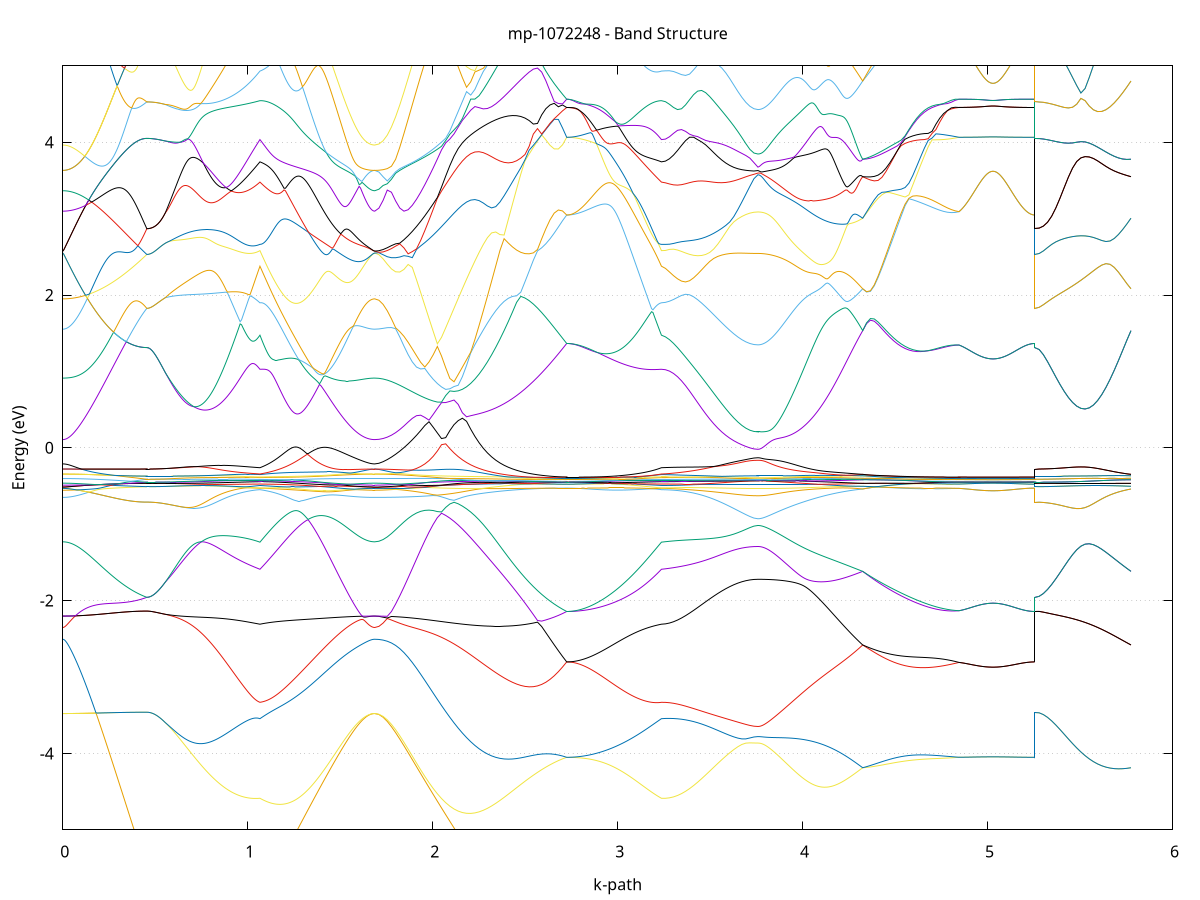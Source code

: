 set title 'mp-1072248 - Band Structure'
set xlabel 'k-path'
set ylabel 'Energy (eV)'
set grid y
set yrange [-5:5]
set terminal png size 800,600
set output 'mp-1072248_bands_gnuplot.png'
plot '-' using 1:2 with lines notitle, '-' using 1:2 with lines notitle, '-' using 1:2 with lines notitle, '-' using 1:2 with lines notitle, '-' using 1:2 with lines notitle, '-' using 1:2 with lines notitle, '-' using 1:2 with lines notitle, '-' using 1:2 with lines notitle, '-' using 1:2 with lines notitle, '-' using 1:2 with lines notitle, '-' using 1:2 with lines notitle, '-' using 1:2 with lines notitle, '-' using 1:2 with lines notitle, '-' using 1:2 with lines notitle, '-' using 1:2 with lines notitle, '-' using 1:2 with lines notitle, '-' using 1:2 with lines notitle, '-' using 1:2 with lines notitle, '-' using 1:2 with lines notitle, '-' using 1:2 with lines notitle, '-' using 1:2 with lines notitle, '-' using 1:2 with lines notitle, '-' using 1:2 with lines notitle, '-' using 1:2 with lines notitle, '-' using 1:2 with lines notitle, '-' using 1:2 with lines notitle, '-' using 1:2 with lines notitle, '-' using 1:2 with lines notitle, '-' using 1:2 with lines notitle, '-' using 1:2 with lines notitle, '-' using 1:2 with lines notitle, '-' using 1:2 with lines notitle, '-' using 1:2 with lines notitle, '-' using 1:2 with lines notitle, '-' using 1:2 with lines notitle, '-' using 1:2 with lines notitle, '-' using 1:2 with lines notitle, '-' using 1:2 with lines notitle, '-' using 1:2 with lines notitle, '-' using 1:2 with lines notitle, '-' using 1:2 with lines notitle, '-' using 1:2 with lines notitle, '-' using 1:2 with lines notitle, '-' using 1:2 with lines notitle, '-' using 1:2 with lines notitle, '-' using 1:2 with lines notitle, '-' using 1:2 with lines notitle, '-' using 1:2 with lines notitle
0.000000 -41.029793
0.004368 -41.029793
0.008737 -41.029793
0.013105 -41.029793
0.017474 -41.029793
0.021842 -41.029793
0.026211 -41.029793
0.030579 -41.029793
0.034948 -41.029793
0.039316 -41.029793
0.043685 -41.029793
0.048053 -41.029693
0.052422 -41.029693
0.056790 -41.029693
0.061159 -41.029693
0.065527 -41.029693
0.069896 -41.029593
0.074264 -41.029593
0.078633 -41.029593
0.083001 -41.029593
0.087370 -41.029493
0.091738 -41.029493
0.096107 -41.029493
0.100475 -41.029393
0.104843 -41.029393
0.109212 -41.029393
0.113580 -41.029293
0.117949 -41.029293
0.122317 -41.029193
0.126686 -41.029193
0.131054 -41.029193
0.135423 -41.029093
0.139791 -41.029093
0.144160 -41.028993
0.148528 -41.028993
0.152897 -41.028893
0.157265 -41.028893
0.161634 -41.028793
0.166002 -41.028793
0.170371 -41.028693
0.174739 -41.028693
0.179108 -41.028593
0.183476 -41.028493
0.187845 -41.028493
0.192213 -41.028393
0.196581 -41.028393
0.200950 -41.028293
0.205318 -41.028193
0.209687 -41.028193
0.214055 -41.028093
0.218424 -41.027993
0.222792 -41.027893
0.227161 -41.027893
0.231529 -41.027793
0.235898 -41.027693
0.240266 -41.027693
0.244635 -41.027593
0.249003 -41.027493
0.253372 -41.027393
0.257740 -41.027393
0.262109 -41.027293
0.266477 -41.027193
0.270846 -41.027093
0.275214 -41.026993
0.279583 -41.026893
0.283951 -41.026893
0.288320 -41.026793
0.292688 -41.026693
0.297056 -41.026593
0.301425 -41.026493
0.305793 -41.026393
0.310162 -41.026293
0.314530 -41.026293
0.318899 -41.026193
0.323267 -41.026093
0.327636 -41.025993
0.332004 -41.025893
0.336373 -41.025793
0.340741 -41.025693
0.345110 -41.025593
0.349478 -41.025493
0.353847 -41.025393
0.358215 -41.025293
0.362584 -41.025193
0.366952 -41.025093
0.371321 -41.024993
0.375689 -41.024893
0.380058 -41.024793
0.384426 -41.024693
0.388795 -41.024593
0.393163 -41.024493
0.397531 -41.024393
0.401900 -41.024293
0.406268 -41.024193
0.410637 -41.024093
0.415005 -41.023993
0.419374 -41.023893
0.423742 -41.023793
0.428111 -41.023693
0.432479 -41.023593
0.436848 -41.023493
0.441216 -41.023393
0.445585 -41.023293
0.449953 -41.023193
0.454322 -41.023093
0.454322 -41.023093
0.464266 -41.023093
0.474209 -41.023093
0.484153 -41.023093
0.494097 -41.023093
0.504041 -41.023093
0.513985 -41.023093
0.523929 -41.023093
0.533872 -41.022993
0.543816 -41.022993
0.553760 -41.022993
0.553760 -41.022993
0.561405 -41.022993
0.569050 -41.023093
0.576695 -41.023093
0.584339 -41.023193
0.591984 -41.023193
0.599629 -41.023193
0.607274 -41.023293
0.614919 -41.023293
0.622563 -41.023293
0.630208 -41.023393
0.637853 -41.023393
0.645498 -41.023393
0.653143 -41.023493
0.660787 -41.023493
0.668432 -41.023493
0.676077 -41.023493
0.683722 -41.023493
0.691367 -41.023493
0.699011 -41.023593
0.706656 -41.023593
0.714301 -41.023593
0.721946 -41.023593
0.729591 -41.023593
0.737235 -41.023593
0.744880 -41.023593
0.752525 -41.023593
0.760170 -41.023593
0.767815 -41.023593
0.775460 -41.023593
0.783104 -41.023593
0.790749 -41.023493
0.798394 -41.023493
0.806039 -41.023493
0.813684 -41.023493
0.821328 -41.023493
0.828973 -41.023493
0.836618 -41.023393
0.844263 -41.023393
0.851908 -41.023393
0.859552 -41.023393
0.867197 -41.023293
0.874842 -41.023293
0.882487 -41.023293
0.890132 -41.023193
0.897776 -41.023193
0.905421 -41.023193
0.913066 -41.023093
0.920711 -41.023093
0.928356 -41.022993
0.936000 -41.022993
0.943645 -41.022893
0.951290 -41.022893
0.958935 -41.022793
0.966580 -41.022793
0.974225 -41.022693
0.981869 -41.022693
0.989514 -41.022593
0.997159 -41.022493
1.004804 -41.022493
1.012449 -41.022393
1.020093 -41.022293
1.027738 -41.022293
1.035383 -41.022193
1.043028 -41.022093
1.050673 -41.022093
1.058317 -41.021993
1.065962 -41.021893
1.065962 -41.021893
1.073626 -41.022093
1.081289 -41.022193
1.088953 -41.022393
1.096617 -41.022493
1.104280 -41.022593
1.111944 -41.022793
1.119607 -41.022893
1.127271 -41.023093
1.134934 -41.023193
1.142598 -41.023393
1.150262 -41.023493
1.157925 -41.023693
1.165589 -41.023793
1.173252 -41.023893
1.180916 -41.024093
1.188580 -41.024193
1.196243 -41.024393
1.203907 -41.024493
1.211570 -41.024693
1.219234 -41.024793
1.226897 -41.024893
1.234561 -41.025093
1.242225 -41.025193
1.249888 -41.025393
1.257552 -41.025493
1.265215 -41.025593
1.272879 -41.025793
1.280543 -41.025893
1.288206 -41.025993
1.295870 -41.026193
1.303533 -41.026293
1.311197 -41.026393
1.318861 -41.026493
1.326524 -41.026693
1.334188 -41.026793
1.341851 -41.026893
1.349515 -41.026993
1.357178 -41.027093
1.364842 -41.027293
1.372506 -41.027393
1.380169 -41.027493
1.387833 -41.027593
1.395496 -41.027693
1.403160 -41.027793
1.410824 -41.027893
1.418487 -41.027993
1.426151 -41.028093
1.433814 -41.028193
1.441478 -41.028293
1.449141 -41.028393
1.456805 -41.028493
1.464469 -41.028593
1.472132 -41.028593
1.479796 -41.028693
1.487459 -41.028793
1.495123 -41.028893
1.502787 -41.028993
1.510450 -41.028993
1.518114 -41.029093
1.525777 -41.029193
1.533441 -41.029193
1.541104 -41.029293
1.548768 -41.029293
1.556432 -41.029393
1.564095 -41.029393
1.571759 -41.029493
1.579422 -41.029493
1.587086 -41.029593
1.594750 -41.029593
1.602413 -41.029693
1.610077 -41.029693
1.617740 -41.029693
1.625404 -41.029693
1.633068 -41.029793
1.640731 -41.029793
1.648395 -41.029793
1.656058 -41.029793
1.663722 -41.029793
1.671385 -41.029793
1.679049 -41.029793
1.686713 -41.029793
1.686713 -41.029793
1.709275 -41.029793
1.731837 -41.029793
1.754400 -41.029693
1.776962 -41.029593
1.799525 -41.029493
1.822087 -41.029393
1.844649 -41.029193
1.867212 -41.029093
1.889774 -41.028893
1.912336 -41.028593
1.934899 -41.028393
1.957461 -41.028093
1.980024 -41.027893
2.002586 -41.027593
2.025148 -41.027293
2.047711 -41.026893
2.070273 -41.026593
2.092835 -41.026193
2.115398 -41.025893
2.137960 -41.025493
2.160523 -41.025093
2.183085 -41.024693
2.205647 -41.024293
2.228210 -41.023893
2.250772 -41.023493
2.273335 -41.023093
2.295897 -41.022693
2.318459 -41.022293
2.341022 -41.021893
2.363584 -41.021493
2.386146 -41.021093
2.408709 -41.020693
2.431271 -41.020293
2.453834 -41.019893
2.476396 -41.019493
2.498958 -41.019193
2.521521 -41.018793
2.544083 -41.018493
2.566645 -41.018093
2.589208 -41.017793
2.611770 -41.017493
2.634333 -41.017193
2.656895 -41.016893
2.679457 -41.016693
2.702020 -41.016393
2.724582 -41.016193
2.724582 -41.016193
2.732227 -41.016193
2.739872 -41.016193
2.747517 -41.016193
2.755161 -41.016193
2.762806 -41.016193
2.770451 -41.016293
2.778096 -41.016293
2.785741 -41.016293
2.793385 -41.016293
2.801030 -41.016293
2.808675 -41.016393
2.816320 -41.016393
2.823965 -41.016393
2.831609 -41.016493
2.839254 -41.016493
2.846899 -41.016593
2.854544 -41.016593
2.862189 -41.016693
2.869834 -41.016693
2.877478 -41.016793
2.885123 -41.016793
2.892768 -41.016893
2.900413 -41.016993
2.908058 -41.016993
2.915702 -41.017093
2.923347 -41.017193
2.930992 -41.017293
2.938637 -41.017293
2.946282 -41.017393
2.953926 -41.017493
2.961571 -41.017593
2.969216 -41.017693
2.976861 -41.017793
2.984506 -41.017893
2.992150 -41.017993
2.999795 -41.018093
3.007440 -41.018193
3.015085 -41.018293
3.022730 -41.018393
3.030374 -41.018493
3.038019 -41.018593
3.045664 -41.018693
3.053309 -41.018793
3.060954 -41.018893
3.068599 -41.018993
3.076243 -41.019093
3.083888 -41.019293
3.091533 -41.019393
3.099178 -41.019493
3.106823 -41.019593
3.114467 -41.019793
3.122112 -41.019893
3.129757 -41.019993
3.137402 -41.020093
3.145047 -41.020293
3.152691 -41.020393
3.160336 -41.020493
3.167981 -41.020693
3.175626 -41.020793
3.183271 -41.020893
3.190915 -41.021093
3.198560 -41.021193
3.206205 -41.021393
3.213850 -41.021493
3.221495 -41.021593
3.229139 -41.021793
3.236784 -41.021893
3.236784 -41.021893
3.258524 -41.021993
3.280265 -41.021993
3.302005 -41.022093
3.323745 -41.022093
3.345485 -41.022193
3.367226 -41.022193
3.388966 -41.022293
3.410706 -41.022293
3.432446 -41.022393
3.454186 -41.022493
3.475927 -41.022493
3.497667 -41.022593
3.519407 -41.022593
3.541147 -41.022593
3.562888 -41.022693
3.584628 -41.022693
3.606368 -41.022793
3.628108 -41.022793
3.649848 -41.022793
3.671589 -41.022793
3.693329 -41.022893
3.715069 -41.022893
3.736809 -41.022893
3.758550 -41.022893
3.758550 -41.022893
3.766205 -41.022893
3.773860 -41.022893
3.781515 -41.022893
3.789170 -41.022893
3.796825 -41.022893
3.804480 -41.022893
3.812135 -41.022793
3.819790 -41.022793
3.827445 -41.022793
3.835100 -41.022793
3.842755 -41.022793
3.850411 -41.022793
3.858066 -41.022793
3.865721 -41.022693
3.873376 -41.022693
3.881031 -41.022693
3.888686 -41.022693
3.896341 -41.022593
3.903996 -41.022593
3.911651 -41.022593
3.919306 -41.022593
3.926961 -41.022493
3.934616 -41.022493
3.942272 -41.022493
3.949927 -41.022393
3.957582 -41.022393
3.965237 -41.022393
3.972892 -41.022293
3.980547 -41.022293
3.988202 -41.022193
3.995857 -41.022193
4.003512 -41.022193
4.011167 -41.022093
4.018822 -41.022093
4.026477 -41.021993
4.034133 -41.021993
4.041788 -41.021893
4.049443 -41.021893
4.057098 -41.021793
4.064753 -41.021793
4.072408 -41.021693
4.080063 -41.021693
4.087718 -41.021593
4.095373 -41.021593
4.103028 -41.021493
4.110683 -41.021493
4.118338 -41.021393
4.125994 -41.021293
4.133649 -41.021293
4.141304 -41.021193
4.148959 -41.021193
4.156614 -41.021093
4.164269 -41.020993
4.171924 -41.020993
4.179579 -41.020893
4.187234 -41.020893
4.194889 -41.020793
4.202544 -41.020693
4.210200 -41.020693
4.217855 -41.020593
4.225510 -41.020493
4.233165 -41.020493
4.240820 -41.020393
4.248475 -41.020293
4.256130 -41.020293
4.263785 -41.020193
4.271440 -41.020093
4.279095 -41.020093
4.286750 -41.019993
4.294405 -41.019893
4.302061 -41.019793
4.309716 -41.019793
4.317371 -41.019693
4.325026 -41.019593
4.325026 -41.019593
4.345856 -41.019493
4.366686 -41.019293
4.387517 -41.019093
4.408347 -41.018893
4.429177 -41.018693
4.450008 -41.018493
4.470838 -41.018293
4.491668 -41.018093
4.512498 -41.017993
4.533329 -41.017793
4.554159 -41.017593
4.574989 -41.017493
4.595820 -41.017293
4.616650 -41.017193
4.637480 -41.016993
4.658310 -41.016893
4.679141 -41.016793
4.699971 -41.016693
4.720801 -41.016593
4.741632 -41.016493
4.762462 -41.016393
4.783292 -41.016293
4.804122 -41.016293
4.824953 -41.016193
4.845783 -41.016193
4.845783 -41.016193
4.850153 -41.016193
4.854523 -41.016193
4.858893 -41.016193
4.863264 -41.016193
4.867634 -41.016193
4.872004 -41.016193
4.876374 -41.016193
4.880744 -41.016193
4.885114 -41.016193
4.889484 -41.016193
4.893855 -41.016193
4.898225 -41.016193
4.902595 -41.016193
4.906965 -41.016193
4.911335 -41.016193
4.915705 -41.016193
4.920075 -41.016193
4.924445 -41.016193
4.928816 -41.016193
4.933186 -41.016193
4.937556 -41.016193
4.941926 -41.016193
4.946296 -41.016193
4.950666 -41.016193
4.955036 -41.016193
4.959407 -41.016193
4.963777 -41.016193
4.968147 -41.016193
4.972517 -41.016193
4.976887 -41.016193
4.981257 -41.016193
4.985627 -41.016193
4.989998 -41.016193
4.994368 -41.016193
4.998738 -41.016193
5.003108 -41.016193
5.007478 -41.016193
5.011848 -41.016193
5.016218 -41.016193
5.020589 -41.016193
5.024959 -41.016193
5.029329 -41.016193
5.033699 -41.016193
5.038069 -41.016193
5.042439 -41.016193
5.046809 -41.016193
5.051180 -41.016193
5.055550 -41.016193
5.059920 -41.016193
5.064290 -41.016193
5.068660 -41.016193
5.073030 -41.016193
5.077400 -41.016193
5.081770 -41.016193
5.086141 -41.016193
5.090511 -41.016193
5.094881 -41.016193
5.099251 -41.016193
5.103621 -41.016193
5.107991 -41.016193
5.112361 -41.016193
5.116732 -41.016193
5.121102 -41.016193
5.125472 -41.016193
5.129842 -41.016193
5.134212 -41.016193
5.138582 -41.016193
5.142952 -41.016193
5.147323 -41.016193
5.151693 -41.016193
5.156063 -41.016193
5.160433 -41.016193
5.164803 -41.016193
5.169173 -41.016193
5.173543 -41.016193
5.177914 -41.016193
5.182284 -41.016193
5.186654 -41.016193
5.191024 -41.016193
5.195394 -41.016193
5.199764 -41.016193
5.204134 -41.016193
5.208505 -41.016193
5.212875 -41.016193
5.217245 -41.016193
5.221615 -41.016193
5.225985 -41.016193
5.230355 -41.016193
5.234725 -41.016193
5.239095 -41.016193
5.243466 -41.016193
5.247836 -41.016193
5.252206 -41.016193
5.256576 -41.016193
5.256576 -41.023093
5.279138 -41.023093
5.301701 -41.023093
5.324263 -41.023093
5.346826 -41.022993
5.369388 -41.022893
5.391950 -41.022793
5.414513 -41.022693
5.437075 -41.022593
5.459637 -41.022493
5.482200 -41.022293
5.504762 -41.022193
5.527325 -41.021993
5.549887 -41.021793
5.572449 -41.021693
5.595012 -41.021493
5.617574 -41.021193
5.640137 -41.020993
5.662699 -41.020793
5.685261 -41.020593
5.707824 -41.020293
5.730386 -41.020093
5.752948 -41.019893
5.775511 -41.019593
e
0.000000 -41.016393
0.004368 -41.016393
0.008737 -41.016393
0.013105 -41.016393
0.017474 -41.016393
0.021842 -41.016393
0.026211 -41.016493
0.030579 -41.016493
0.034948 -41.016493
0.039316 -41.016493
0.043685 -41.016493
0.048053 -41.016493
0.052422 -41.016493
0.056790 -41.016593
0.061159 -41.016593
0.065527 -41.016593
0.069896 -41.016593
0.074264 -41.016593
0.078633 -41.016693
0.083001 -41.016693
0.087370 -41.016693
0.091738 -41.016793
0.096107 -41.016793
0.100475 -41.016793
0.104843 -41.016893
0.109212 -41.016893
0.113580 -41.016893
0.117949 -41.016993
0.122317 -41.016993
0.126686 -41.017093
0.131054 -41.017093
0.135423 -41.017093
0.139791 -41.017193
0.144160 -41.017193
0.148528 -41.017293
0.152897 -41.017293
0.157265 -41.017393
0.161634 -41.017393
0.166002 -41.017493
0.170371 -41.017593
0.174739 -41.017593
0.179108 -41.017693
0.183476 -41.017693
0.187845 -41.017793
0.192213 -41.017893
0.196581 -41.017893
0.200950 -41.017993
0.205318 -41.017993
0.209687 -41.018093
0.214055 -41.018193
0.218424 -41.018293
0.222792 -41.018293
0.227161 -41.018393
0.231529 -41.018493
0.235898 -41.018493
0.240266 -41.018593
0.244635 -41.018693
0.249003 -41.018793
0.253372 -41.018793
0.257740 -41.018893
0.262109 -41.018993
0.266477 -41.019093
0.270846 -41.019193
0.275214 -41.019193
0.279583 -41.019293
0.283951 -41.019393
0.288320 -41.019493
0.292688 -41.019593
0.297056 -41.019693
0.301425 -41.019793
0.305793 -41.019793
0.310162 -41.019893
0.314530 -41.019993
0.318899 -41.020093
0.323267 -41.020193
0.327636 -41.020293
0.332004 -41.020393
0.336373 -41.020493
0.340741 -41.020593
0.345110 -41.020693
0.349478 -41.020793
0.353847 -41.020893
0.358215 -41.020893
0.362584 -41.020993
0.366952 -41.021093
0.371321 -41.021193
0.375689 -41.021293
0.380058 -41.021393
0.384426 -41.021493
0.388795 -41.021593
0.393163 -41.021693
0.397531 -41.021793
0.401900 -41.021893
0.406268 -41.021993
0.410637 -41.022093
0.415005 -41.022193
0.419374 -41.022293
0.423742 -41.022393
0.428111 -41.022493
0.432479 -41.022593
0.436848 -41.022693
0.441216 -41.022793
0.445585 -41.022893
0.449953 -41.022993
0.454322 -41.023093
0.454322 -41.023093
0.464266 -41.023093
0.474209 -41.023093
0.484153 -41.023093
0.494097 -41.023093
0.504041 -41.023093
0.513985 -41.023093
0.523929 -41.023093
0.533872 -41.022993
0.543816 -41.022993
0.553760 -41.022993
0.553760 -41.022993
0.561405 -41.022893
0.569050 -41.022793
0.576695 -41.022693
0.584339 -41.022593
0.591984 -41.022493
0.599629 -41.022393
0.607274 -41.022293
0.614919 -41.022193
0.622563 -41.022093
0.630208 -41.021993
0.637853 -41.021893
0.645498 -41.021793
0.653143 -41.021693
0.660787 -41.021593
0.668432 -41.021493
0.676077 -41.021393
0.683722 -41.021293
0.691367 -41.021193
0.699011 -41.020993
0.706656 -41.020893
0.714301 -41.020793
0.721946 -41.020693
0.729591 -41.020593
0.737235 -41.020493
0.744880 -41.020393
0.752525 -41.020293
0.760170 -41.020193
0.767815 -41.020093
0.775460 -41.019993
0.783104 -41.019793
0.790749 -41.019693
0.798394 -41.019593
0.806039 -41.019493
0.813684 -41.019393
0.821328 -41.019293
0.828973 -41.019193
0.836618 -41.019093
0.844263 -41.018993
0.851908 -41.018893
0.859552 -41.018793
0.867197 -41.018693
0.874842 -41.018593
0.882487 -41.018493
0.890132 -41.018393
0.897776 -41.018293
0.905421 -41.018093
0.913066 -41.017993
0.920711 -41.017893
0.928356 -41.017793
0.936000 -41.017793
0.943645 -41.017693
0.951290 -41.017593
0.958935 -41.017493
0.966580 -41.017393
0.974225 -41.017293
0.981869 -41.017193
0.989514 -41.017093
0.997159 -41.016993
1.004804 -41.016893
1.012449 -41.016793
1.020093 -41.016793
1.027738 -41.016693
1.035383 -41.016593
1.043028 -41.016493
1.050673 -41.016493
1.058317 -41.016393
1.065962 -41.016293
1.065962 -41.016293
1.073626 -41.016293
1.081289 -41.016293
1.088953 -41.016293
1.096617 -41.016293
1.104280 -41.016293
1.111944 -41.016293
1.119607 -41.016293
1.127271 -41.016293
1.134934 -41.016293
1.142598 -41.016293
1.150262 -41.016293
1.157925 -41.016293
1.165589 -41.016293
1.173252 -41.016293
1.180916 -41.016293
1.188580 -41.016293
1.196243 -41.016293
1.203907 -41.016393
1.211570 -41.016393
1.219234 -41.016393
1.226897 -41.016393
1.234561 -41.016393
1.242225 -41.016393
1.249888 -41.016393
1.257552 -41.016393
1.265215 -41.016393
1.272879 -41.016393
1.280543 -41.016393
1.288206 -41.016393
1.295870 -41.016393
1.303533 -41.016393
1.311197 -41.016393
1.318861 -41.016393
1.326524 -41.016393
1.334188 -41.016393
1.341851 -41.016393
1.349515 -41.016393
1.357178 -41.016393
1.364842 -41.016393
1.372506 -41.016393
1.380169 -41.016393
1.387833 -41.016393
1.395496 -41.016393
1.403160 -41.016393
1.410824 -41.016393
1.418487 -41.016393
1.426151 -41.016393
1.433814 -41.016393
1.441478 -41.016393
1.449141 -41.016393
1.456805 -41.016393
1.464469 -41.016393
1.472132 -41.016393
1.479796 -41.016393
1.487459 -41.016393
1.495123 -41.016393
1.502787 -41.016393
1.510450 -41.016393
1.518114 -41.016393
1.525777 -41.016393
1.533441 -41.016393
1.541104 -41.016393
1.548768 -41.016393
1.556432 -41.016393
1.564095 -41.016393
1.571759 -41.016393
1.579422 -41.016393
1.587086 -41.016393
1.594750 -41.016393
1.602413 -41.016393
1.610077 -41.016393
1.617740 -41.016393
1.625404 -41.016393
1.633068 -41.016393
1.640731 -41.016393
1.648395 -41.016393
1.656058 -41.016393
1.663722 -41.016393
1.671385 -41.016393
1.679049 -41.016393
1.686713 -41.016393
1.686713 -41.016393
1.709275 -41.016393
1.731837 -41.016393
1.754400 -41.016393
1.776962 -41.016393
1.799525 -41.016293
1.822087 -41.016293
1.844649 -41.016193
1.867212 -41.016193
1.889774 -41.016093
1.912336 -41.015993
1.934899 -41.015993
1.957461 -41.015893
1.980024 -41.015793
2.002586 -41.015693
2.025148 -41.015593
2.047711 -41.015493
2.070273 -41.015493
2.092835 -41.015393
2.115398 -41.015293
2.137960 -41.015193
2.160523 -41.015093
2.183085 -41.014993
2.205647 -41.014993
2.228210 -41.014893
2.250772 -41.014793
2.273335 -41.014793
2.295897 -41.014693
2.318459 -41.014693
2.341022 -41.014593
2.363584 -41.014593
2.386146 -41.014593
2.408709 -41.014593
2.431271 -41.014593
2.453834 -41.014693
2.476396 -41.014693
2.498958 -41.014793
2.521521 -41.014793
2.544083 -41.014893
2.566645 -41.014993
2.589208 -41.015093
2.611770 -41.015293
2.634333 -41.015393
2.656895 -41.015593
2.679457 -41.015793
2.702020 -41.015993
2.724582 -41.016193
2.724582 -41.016193
2.732227 -41.016193
2.739872 -41.016193
2.747517 -41.016193
2.755161 -41.016193
2.762806 -41.016193
2.770451 -41.016193
2.778096 -41.016193
2.785741 -41.016193
2.793385 -41.016193
2.801030 -41.016193
2.808675 -41.016193
2.816320 -41.016193
2.823965 -41.016193
2.831609 -41.016193
2.839254 -41.016193
2.846899 -41.016193
2.854544 -41.016193
2.862189 -41.016193
2.869834 -41.016193
2.877478 -41.016193
2.885123 -41.016193
2.892768 -41.016193
2.900413 -41.016193
2.908058 -41.016193
2.915702 -41.016193
2.923347 -41.016193
2.930992 -41.016193
2.938637 -41.016193
2.946282 -41.016193
2.953926 -41.016193
2.961571 -41.016193
2.969216 -41.016193
2.976861 -41.016193
2.984506 -41.016193
2.992150 -41.016193
2.999795 -41.016193
3.007440 -41.016193
3.015085 -41.016193
3.022730 -41.016193
3.030374 -41.016193
3.038019 -41.016193
3.045664 -41.016193
3.053309 -41.016193
3.060954 -41.016193
3.068599 -41.016293
3.076243 -41.016293
3.083888 -41.016293
3.091533 -41.016293
3.099178 -41.016293
3.106823 -41.016293
3.114467 -41.016293
3.122112 -41.016293
3.129757 -41.016293
3.137402 -41.016293
3.145047 -41.016293
3.152691 -41.016293
3.160336 -41.016293
3.167981 -41.016293
3.175626 -41.016293
3.183271 -41.016293
3.190915 -41.016293
3.198560 -41.016293
3.206205 -41.016293
3.213850 -41.016293
3.221495 -41.016293
3.229139 -41.016293
3.236784 -41.016293
3.236784 -41.016293
3.258524 -41.016293
3.280265 -41.016293
3.302005 -41.016293
3.323745 -41.016293
3.345485 -41.016293
3.367226 -41.016293
3.388966 -41.016293
3.410706 -41.016293
3.432446 -41.016293
3.454186 -41.016293
3.475927 -41.016293
3.497667 -41.016293
3.519407 -41.016293
3.541147 -41.016293
3.562888 -41.016293
3.584628 -41.016293
3.606368 -41.016293
3.628108 -41.016293
3.649848 -41.016293
3.671589 -41.016293
3.693329 -41.016293
3.715069 -41.016293
3.736809 -41.016293
3.758550 -41.016293
3.758550 -41.016293
3.766205 -41.016293
3.773860 -41.016293
3.781515 -41.016293
3.789170 -41.016393
3.796825 -41.016393
3.804480 -41.016393
3.812135 -41.016393
3.819790 -41.016393
3.827445 -41.016393
3.835100 -41.016393
3.842755 -41.016393
3.850411 -41.016393
3.858066 -41.016493
3.865721 -41.016493
3.873376 -41.016493
3.881031 -41.016493
3.888686 -41.016593
3.896341 -41.016593
3.903996 -41.016593
3.911651 -41.016593
3.919306 -41.016693
3.926961 -41.016693
3.934616 -41.016693
3.942272 -41.016793
3.949927 -41.016793
3.957582 -41.016793
3.965237 -41.016893
3.972892 -41.016893
3.980547 -41.016993
3.988202 -41.016993
3.995857 -41.016993
4.003512 -41.017093
4.011167 -41.017093
4.018822 -41.017193
4.026477 -41.017193
4.034133 -41.017293
4.041788 -41.017293
4.049443 -41.017393
4.057098 -41.017393
4.064753 -41.017493
4.072408 -41.017493
4.080063 -41.017593
4.087718 -41.017593
4.095373 -41.017693
4.103028 -41.017693
4.110683 -41.017793
4.118338 -41.017893
4.125994 -41.017893
4.133649 -41.017993
4.141304 -41.017993
4.148959 -41.018093
4.156614 -41.018193
4.164269 -41.018193
4.171924 -41.018293
4.179579 -41.018393
4.187234 -41.018393
4.194889 -41.018493
4.202544 -41.018493
4.210200 -41.018593
4.217855 -41.018693
4.225510 -41.018693
4.233165 -41.018793
4.240820 -41.018893
4.248475 -41.018893
4.256130 -41.018993
4.263785 -41.019093
4.271440 -41.019193
4.279095 -41.019193
4.286750 -41.019293
4.294405 -41.019393
4.302061 -41.019393
4.309716 -41.019493
4.317371 -41.019593
4.325026 -41.019593
4.325026 -41.019593
4.345856 -41.019393
4.366686 -41.019193
4.387517 -41.018893
4.408347 -41.018693
4.429177 -41.018493
4.450008 -41.018193
4.470838 -41.017993
4.491668 -41.017793
4.512498 -41.017593
4.533329 -41.017393
4.554159 -41.017293
4.574989 -41.017093
4.595820 -41.016893
4.616650 -41.016793
4.637480 -41.016693
4.658310 -41.016593
4.679141 -41.016493
4.699971 -41.016393
4.720801 -41.016293
4.741632 -41.016193
4.762462 -41.016193
4.783292 -41.016193
4.804122 -41.016193
4.824953 -41.016193
4.845783 -41.016193
4.845783 -41.016193
4.850153 -41.016193
4.854523 -41.016193
4.858893 -41.016193
4.863264 -41.016193
4.867634 -41.016193
4.872004 -41.016193
4.876374 -41.016193
4.880744 -41.016193
4.885114 -41.016193
4.889484 -41.016193
4.893855 -41.016193
4.898225 -41.016193
4.902595 -41.016193
4.906965 -41.016193
4.911335 -41.016193
4.915705 -41.016193
4.920075 -41.016193
4.924445 -41.016193
4.928816 -41.016193
4.933186 -41.016193
4.937556 -41.016193
4.941926 -41.016193
4.946296 -41.016193
4.950666 -41.016193
4.955036 -41.016193
4.959407 -41.016193
4.963777 -41.016193
4.968147 -41.016193
4.972517 -41.016193
4.976887 -41.016193
4.981257 -41.016193
4.985627 -41.016193
4.989998 -41.016193
4.994368 -41.016193
4.998738 -41.016193
5.003108 -41.016193
5.007478 -41.016193
5.011848 -41.016193
5.016218 -41.016193
5.020589 -41.016193
5.024959 -41.016193
5.029329 -41.016193
5.033699 -41.016193
5.038069 -41.016193
5.042439 -41.016193
5.046809 -41.016193
5.051180 -41.016193
5.055550 -41.016193
5.059920 -41.016193
5.064290 -41.016193
5.068660 -41.016193
5.073030 -41.016193
5.077400 -41.016193
5.081770 -41.016193
5.086141 -41.016193
5.090511 -41.016193
5.094881 -41.016193
5.099251 -41.016193
5.103621 -41.016193
5.107991 -41.016193
5.112361 -41.016193
5.116732 -41.016193
5.121102 -41.016193
5.125472 -41.016193
5.129842 -41.016193
5.134212 -41.016193
5.138582 -41.016193
5.142952 -41.016193
5.147323 -41.016193
5.151693 -41.016193
5.156063 -41.016193
5.160433 -41.016193
5.164803 -41.016193
5.169173 -41.016193
5.173543 -41.016193
5.177914 -41.016193
5.182284 -41.016193
5.186654 -41.016193
5.191024 -41.016193
5.195394 -41.016193
5.199764 -41.016193
5.204134 -41.016193
5.208505 -41.016193
5.212875 -41.016193
5.217245 -41.016193
5.221615 -41.016193
5.225985 -41.016193
5.230355 -41.016193
5.234725 -41.016193
5.239095 -41.016193
5.243466 -41.016193
5.247836 -41.016193
5.252206 -41.016193
5.256576 -41.016193
5.256576 -41.023093
5.279138 -41.023093
5.301701 -41.023093
5.324263 -41.023093
5.346826 -41.022993
5.369388 -41.022893
5.391950 -41.022793
5.414513 -41.022693
5.437075 -41.022593
5.459637 -41.022493
5.482200 -41.022293
5.504762 -41.022193
5.527325 -41.021993
5.549887 -41.021793
5.572449 -41.021593
5.595012 -41.021493
5.617574 -41.021193
5.640137 -41.020993
5.662699 -41.020793
5.685261 -41.020593
5.707824 -41.020293
5.730386 -41.020093
5.752948 -41.019893
5.775511 -41.019593
e
0.000000 -19.955793
0.004368 -19.955793
0.008737 -19.955693
0.013105 -19.955593
0.017474 -19.955493
0.021842 -19.955393
0.026211 -19.955193
0.030579 -19.954993
0.034948 -19.954793
0.039316 -19.954593
0.043685 -19.954293
0.048053 -19.953993
0.052422 -19.953593
0.056790 -19.953193
0.061159 -19.952793
0.065527 -19.952393
0.069896 -19.951893
0.074264 -19.951393
0.078633 -19.950893
0.083001 -19.950393
0.087370 -19.949793
0.091738 -19.949193
0.096107 -19.948493
0.100475 -19.947893
0.104843 -19.947193
0.109212 -19.946393
0.113580 -19.945693
0.117949 -19.944893
0.122317 -19.944093
0.126686 -19.943193
0.131054 -19.942393
0.135423 -19.941493
0.139791 -19.940593
0.144160 -19.939593
0.148528 -19.938593
0.152897 -19.937593
0.157265 -19.936593
0.161634 -19.935593
0.166002 -19.934493
0.170371 -19.933393
0.174739 -19.932193
0.179108 -19.931093
0.183476 -19.929893
0.187845 -19.928693
0.192213 -19.927493
0.196581 -19.926193
0.200950 -19.924893
0.205318 -19.923593
0.209687 -19.922293
0.214055 -19.920893
0.218424 -19.919493
0.222792 -19.918093
0.227161 -19.916693
0.231529 -19.915293
0.235898 -19.913793
0.240266 -19.912293
0.244635 -19.910793
0.249003 -19.909293
0.253372 -19.907693
0.257740 -19.906093
0.262109 -19.904493
0.266477 -19.902893
0.270846 -19.901293
0.275214 -19.899593
0.279583 -19.897893
0.283951 -19.896293
0.288320 -19.894493
0.292688 -19.892793
0.297056 -19.891093
0.301425 -19.889293
0.305793 -19.887493
0.310162 -19.885693
0.314530 -19.883893
0.318899 -19.882093
0.323267 -19.880193
0.327636 -19.878393
0.332004 -19.876493
0.336373 -19.874593
0.340741 -19.872693
0.345110 -19.870793
0.349478 -19.868893
0.353847 -19.866893
0.358215 -19.864993
0.362584 -19.862993
0.366952 -19.860993
0.371321 -19.858993
0.375689 -19.856993
0.380058 -19.854993
0.384426 -19.852993
0.388795 -19.850993
0.393163 -19.848893
0.397531 -19.846893
0.401900 -19.844893
0.406268 -19.842793
0.410637 -19.840693
0.415005 -19.838693
0.419374 -19.836593
0.423742 -19.834493
0.428111 -19.832393
0.432479 -19.830293
0.436848 -19.828193
0.441216 -19.826093
0.445585 -19.823993
0.449953 -19.821893
0.454322 -19.819793
0.454322 -19.819793
0.464266 -19.819893
0.474209 -19.820293
0.484153 -19.820793
0.494097 -19.821593
0.504041 -19.822393
0.513985 -19.823393
0.523929 -19.824393
0.533872 -19.825493
0.543816 -19.826593
0.553760 -19.827793
0.553760 -19.827793
0.561405 -19.829593
0.569050 -19.831293
0.576695 -19.832993
0.584339 -19.834693
0.591984 -19.836393
0.599629 -19.838093
0.607274 -19.839793
0.614919 -19.841393
0.622563 -19.843093
0.630208 -19.844693
0.637853 -19.846293
0.645498 -19.847893
0.653143 -19.849393
0.660787 -19.850993
0.668432 -19.852493
0.676077 -19.853993
0.683722 -19.855393
0.691367 -19.856893
0.699011 -19.858293
0.706656 -19.859693
0.714301 -19.860993
0.721946 -19.862393
0.729591 -19.863693
0.737235 -19.864893
0.744880 -19.866193
0.752525 -19.867393
0.760170 -19.868593
0.767815 -19.869693
0.775460 -19.870893
0.783104 -19.871993
0.790749 -19.872993
0.798394 -19.874093
0.806039 -19.875093
0.813684 -19.875993
0.821328 -19.876993
0.828973 -19.877893
0.836618 -19.878793
0.844263 -19.879593
0.851908 -19.880393
0.859552 -19.881193
0.867197 -19.881893
0.874842 -19.882693
0.882487 -19.883293
0.890132 -19.883993
0.897776 -19.884593
0.905421 -19.885193
0.913066 -19.885793
0.920711 -19.886293
0.928356 -19.886793
0.936000 -19.887293
0.943645 -19.887793
0.951290 -19.888193
0.958935 -19.888593
0.966580 -19.888993
0.974225 -19.889393
0.981869 -19.889693
0.989514 -19.889993
0.997159 -19.890293
1.004804 -19.890593
1.012449 -19.890793
1.020093 -19.891093
1.027738 -19.891293
1.035383 -19.891493
1.043028 -19.891693
1.050673 -19.891893
1.058317 -19.892093
1.065962 -19.892793
1.065962 -19.892793
1.073626 -19.892093
1.081289 -19.891993
1.088953 -19.891993
1.096617 -19.892093
1.104280 -19.892193
1.111944 -19.892393
1.119607 -19.892693
1.127271 -19.892993
1.134934 -19.893393
1.142598 -19.893793
1.150262 -19.894293
1.157925 -19.894893
1.165589 -19.895593
1.173252 -19.896293
1.180916 -19.896993
1.188580 -19.897793
1.196243 -19.898693
1.203907 -19.899593
1.211570 -19.900493
1.219234 -19.901493
1.226897 -19.902493
1.234561 -19.903593
1.242225 -19.904693
1.249888 -19.905793
1.257552 -19.906893
1.265215 -19.908093
1.272879 -19.909293
1.280543 -19.910493
1.288206 -19.911693
1.295870 -19.912993
1.303533 -19.914193
1.311197 -19.915493
1.318861 -19.916793
1.326524 -19.917993
1.334188 -19.919293
1.341851 -19.920593
1.349515 -19.921893
1.357178 -19.923093
1.364842 -19.924393
1.372506 -19.925593
1.380169 -19.926893
1.387833 -19.928093
1.395496 -19.929393
1.403160 -19.930593
1.410824 -19.931793
1.418487 -19.932993
1.426151 -19.934093
1.433814 -19.935293
1.441478 -19.936393
1.449141 -19.937493
1.456805 -19.938593
1.464469 -19.939593
1.472132 -19.940593
1.479796 -19.941593
1.487459 -19.942593
1.495123 -19.943593
1.502787 -19.944493
1.510450 -19.945393
1.518114 -19.946193
1.525777 -19.946993
1.533441 -19.947793
1.541104 -19.948593
1.548768 -19.949293
1.556432 -19.949993
1.564095 -19.950593
1.571759 -19.951193
1.579422 -19.951793
1.587086 -19.952393
1.594750 -19.952893
1.602413 -19.953293
1.610077 -19.953693
1.617740 -19.954093
1.625404 -19.954493
1.633068 -19.954793
1.640731 -19.954993
1.648395 -19.955293
1.656058 -19.955393
1.663722 -19.955593
1.671385 -19.955693
1.679049 -19.955793
1.686713 -19.955793
1.686713 -19.955793
1.709275 -19.955593
1.731837 -19.955193
1.754400 -19.954593
1.776962 -19.953593
1.799525 -19.952493
1.822087 -19.950993
1.844649 -19.949293
1.867212 -19.947393
1.889774 -19.945293
1.912336 -19.942993
1.934899 -19.940493
1.957461 -19.937793
1.980024 -19.934993
2.002586 -19.932093
2.025148 -19.929093
2.047711 -19.925993
2.070273 -19.922893
2.092835 -19.919793
2.115398 -19.916793
2.137960 -19.913893
2.160523 -19.911193
2.183085 -19.908693
2.205647 -19.906493
2.228210 -19.904693
2.250772 -19.903293
2.273335 -19.902293
2.295897 -19.901793
2.318459 -19.901793
2.341022 -19.902093
2.363584 -19.902893
2.386146 -19.903893
2.408709 -19.905093
2.431271 -19.906493
2.453834 -19.907993
2.476396 -19.909493
2.498958 -19.911093
2.521521 -19.912593
2.544083 -19.913993
2.566645 -19.915293
2.589208 -19.916393
2.611770 -19.917393
2.634333 -19.918193
2.656895 -19.918793
2.679457 -19.919093
2.702020 -19.919293
2.724582 -19.919193
2.724582 -19.919193
2.732227 -19.919193
2.739872 -19.919193
2.747517 -19.919193
2.755161 -19.919293
2.762806 -19.919393
2.770451 -19.919493
2.778096 -19.919593
2.785741 -19.919793
2.793385 -19.919893
2.801030 -19.919993
2.808675 -19.920193
2.816320 -19.920393
2.823965 -19.920493
2.831609 -19.920593
2.839254 -19.920793
2.846899 -19.920893
2.854544 -19.920993
2.862189 -19.921193
2.869834 -19.921293
2.877478 -19.921293
2.885123 -19.921393
2.892768 -19.921493
2.900413 -19.921493
2.908058 -19.921493
2.915702 -19.921493
2.923347 -19.921393
2.930992 -19.921393
2.938637 -19.921293
2.946282 -19.921093
2.953926 -19.920993
2.961571 -19.920793
2.969216 -19.920593
2.976861 -19.920393
2.984506 -19.920093
2.992150 -19.919793
2.999795 -19.919493
3.007440 -19.919193
3.015085 -19.918793
3.022730 -19.918393
3.030374 -19.917893
3.038019 -19.917393
3.045664 -19.916893
3.053309 -19.916293
3.060954 -19.915693
3.068599 -19.915093
3.076243 -19.914493
3.083888 -19.913793
3.091533 -19.912993
3.099178 -19.912293
3.106823 -19.911493
3.114467 -19.910693
3.122112 -19.909793
3.129757 -19.908893
3.137402 -19.907993
3.145047 -19.906993
3.152691 -19.905993
3.160336 -19.904893
3.167981 -19.903893
3.175626 -19.902793
3.183271 -19.901593
3.190915 -19.900493
3.198560 -19.899293
3.206205 -19.897993
3.213850 -19.896793
3.221495 -19.895493
3.229139 -19.894093
3.236784 -19.892793
3.236784 -19.892793
3.258524 -19.894893
3.280265 -19.897993
3.302005 -19.901693
3.323745 -19.905693
3.345485 -19.909893
3.367226 -19.914193
3.388966 -19.918593
3.410706 -19.922893
3.432446 -19.927093
3.454186 -19.931193
3.475927 -19.935193
3.497667 -19.938993
3.519407 -19.942593
3.541147 -19.945993
3.562888 -19.949093
3.584628 -19.951893
3.606368 -19.954393
3.628108 -19.956693
3.649848 -19.958593
3.671589 -19.960193
3.693329 -19.961393
3.715069 -19.962293
3.736809 -19.962893
3.758550 -19.963093
3.758550 -19.963093
3.766205 -19.962993
3.773860 -19.962993
3.781515 -19.962993
3.789170 -19.962893
3.796825 -19.962893
3.804480 -19.962793
3.812135 -19.962693
3.819790 -19.962593
3.827445 -19.962493
3.835100 -19.962293
3.842755 -19.962193
3.850411 -19.961993
3.858066 -19.961793
3.865721 -19.961493
3.873376 -19.961193
3.881031 -19.960993
3.888686 -19.960593
3.896341 -19.960293
3.903996 -19.959893
3.911651 -19.959493
3.919306 -19.958993
3.926961 -19.958593
3.934616 -19.958093
3.942272 -19.957493
3.949927 -19.956893
3.957582 -19.956293
3.965237 -19.955693
3.972892 -19.954993
3.980547 -19.954293
3.988202 -19.953493
3.995857 -19.952693
4.003512 -19.951893
4.011167 -19.950993
4.018822 -19.950093
4.026477 -19.949193
4.034133 -19.948193
4.041788 -19.947193
4.049443 -19.946193
4.057098 -19.945093
4.064753 -19.943993
4.072408 -19.942893
4.080063 -19.941693
4.087718 -19.940493
4.095373 -19.939193
4.103028 -19.937993
4.110683 -19.936693
4.118338 -19.935293
4.125994 -19.933993
4.133649 -19.932593
4.141304 -19.931193
4.148959 -19.929693
4.156614 -19.928293
4.164269 -19.926793
4.171924 -19.925293
4.179579 -19.923693
4.187234 -19.922193
4.194889 -19.920593
4.202544 -19.918993
4.210200 -19.917393
4.217855 -19.915693
4.225510 -19.914093
4.233165 -19.912393
4.240820 -19.910793
4.248475 -19.909093
4.256130 -19.907393
4.263785 -19.905693
4.271440 -19.903993
4.279095 -19.902293
4.286750 -19.900593
4.294405 -19.898993
4.302061 -19.897293
4.309716 -19.895593
4.317371 -19.893993
4.325026 -19.892393
4.325026 -19.892393
4.345856 -19.895193
4.366686 -19.897893
4.387517 -19.900493
4.408347 -19.902893
4.429177 -19.905193
4.450008 -19.907293
4.470838 -19.909293
4.491668 -19.911193
4.512498 -19.912793
4.533329 -19.914293
4.554159 -19.915693
4.574989 -19.916793
4.595820 -19.917793
4.616650 -19.918593
4.637480 -19.919293
4.658310 -19.919793
4.679141 -19.920193
4.699971 -19.920393
4.720801 -19.920493
4.741632 -19.920493
4.762462 -19.920293
4.783292 -19.920093
4.804122 -19.919893
4.824953 -19.919493
4.845783 -19.919193
4.845783 -19.919193
4.850153 -19.919193
4.854523 -19.919193
4.858893 -19.919193
4.863264 -19.919193
4.867634 -19.919193
4.872004 -19.919193
4.876374 -19.919193
4.880744 -19.919193
4.885114 -19.919193
4.889484 -19.919193
4.893855 -19.919193
4.898225 -19.919193
4.902595 -19.919193
4.906965 -19.919193
4.911335 -19.919193
4.915705 -19.919193
4.920075 -19.919293
4.924445 -19.919293
4.928816 -19.919293
4.933186 -19.919293
4.937556 -19.919293
4.941926 -19.919293
4.946296 -19.919293
4.950666 -19.919293
4.955036 -19.919293
4.959407 -19.919293
4.963777 -19.919293
4.968147 -19.919293
4.972517 -19.919293
4.976887 -19.919293
4.981257 -19.919293
4.985627 -19.919293
4.989998 -19.919293
4.994368 -19.919293
4.998738 -19.919293
5.003108 -19.919293
5.007478 -19.919293
5.011848 -19.919293
5.016218 -19.919293
5.020589 -19.919293
5.024959 -19.919293
5.029329 -19.919293
5.033699 -19.919293
5.038069 -19.919293
5.042439 -19.919293
5.046809 -19.919293
5.051180 -19.919293
5.055550 -19.919293
5.059920 -19.919293
5.064290 -19.919293
5.068660 -19.919293
5.073030 -19.919293
5.077400 -19.919293
5.081770 -19.919293
5.086141 -19.919293
5.090511 -19.919293
5.094881 -19.919293
5.099251 -19.919293
5.103621 -19.919293
5.107991 -19.919293
5.112361 -19.919293
5.116732 -19.919293
5.121102 -19.919293
5.125472 -19.919293
5.129842 -19.919293
5.134212 -19.919293
5.138582 -19.919293
5.142952 -19.919193
5.147323 -19.919193
5.151693 -19.919193
5.156063 -19.919193
5.160433 -19.919193
5.164803 -19.919193
5.169173 -19.919193
5.173543 -19.919193
5.177914 -19.919193
5.182284 -19.919193
5.186654 -19.919193
5.191024 -19.919193
5.195394 -19.919193
5.199764 -19.919193
5.204134 -19.919193
5.208505 -19.919193
5.212875 -19.919193
5.217245 -19.919193
5.221615 -19.919193
5.225985 -19.919193
5.230355 -19.919193
5.234725 -19.919193
5.239095 -19.919193
5.243466 -19.919193
5.247836 -19.919193
5.252206 -19.919193
5.256576 -19.919193
5.256576 -19.819793
5.279138 -19.820393
5.301701 -19.821993
5.324263 -19.824193
5.346826 -19.826693
5.369388 -19.829493
5.391950 -19.832493
5.414513 -19.835593
5.437075 -19.838893
5.459637 -19.842293
5.482200 -19.845793
5.504762 -19.849293
5.527325 -19.852993
5.549887 -19.856693
5.572449 -19.860393
5.595012 -19.864193
5.617574 -19.867893
5.640137 -19.871593
5.662699 -19.875293
5.685261 -19.878893
5.707824 -19.882393
5.730386 -19.885893
5.752948 -19.889193
5.775511 -19.892393
e
0.000000 -19.785493
0.004368 -19.785493
0.008737 -19.785593
0.013105 -19.785693
0.017474 -19.785793
0.021842 -19.785893
0.026211 -19.786093
0.030579 -19.786293
0.034948 -19.786493
0.039316 -19.786693
0.043685 -19.786993
0.048053 -19.787293
0.052422 -19.787593
0.056790 -19.787893
0.061159 -19.788193
0.065527 -19.788493
0.069896 -19.788893
0.074264 -19.789193
0.078633 -19.789493
0.083001 -19.789893
0.087370 -19.790293
0.091738 -19.790593
0.096107 -19.790993
0.100475 -19.791393
0.104843 -19.791693
0.109212 -19.792093
0.113580 -19.792493
0.117949 -19.792793
0.122317 -19.793193
0.126686 -19.793593
0.131054 -19.793993
0.135423 -19.794293
0.139791 -19.794693
0.144160 -19.795093
0.148528 -19.795393
0.152897 -19.795793
0.157265 -19.796193
0.161634 -19.796493
0.166002 -19.796893
0.170371 -19.797293
0.174739 -19.797593
0.179108 -19.797993
0.183476 -19.798293
0.187845 -19.798693
0.192213 -19.798993
0.196581 -19.799293
0.200950 -19.799693
0.205318 -19.799993
0.209687 -19.800293
0.214055 -19.800693
0.218424 -19.800993
0.222792 -19.801293
0.227161 -19.801593
0.231529 -19.801893
0.235898 -19.802193
0.240266 -19.802493
0.244635 -19.802793
0.249003 -19.803093
0.253372 -19.803393
0.257740 -19.803693
0.262109 -19.803893
0.266477 -19.804193
0.270846 -19.804493
0.275214 -19.804693
0.279583 -19.804993
0.283951 -19.805193
0.288320 -19.805493
0.292688 -19.805693
0.297056 -19.805993
0.301425 -19.806193
0.305793 -19.806393
0.310162 -19.806593
0.314530 -19.806793
0.318899 -19.806993
0.323267 -19.807193
0.327636 -19.807393
0.332004 -19.807593
0.336373 -19.807793
0.340741 -19.807993
0.345110 -19.808093
0.349478 -19.808293
0.353847 -19.808393
0.358215 -19.808593
0.362584 -19.808693
0.366952 -19.808893
0.371321 -19.808993
0.375689 -19.809093
0.380058 -19.809193
0.384426 -19.809293
0.388795 -19.809393
0.393163 -19.809493
0.397531 -19.809593
0.401900 -19.809693
0.406268 -19.809793
0.410637 -19.809893
0.415005 -19.809893
0.419374 -19.809993
0.423742 -19.809993
0.428111 -19.810093
0.432479 -19.810093
0.436848 -19.811293
0.441216 -19.813393
0.445585 -19.815593
0.449953 -19.817693
0.454322 -19.819793
0.454322 -19.819793
0.464266 -19.819893
0.474209 -19.820293
0.484153 -19.820793
0.494097 -19.821593
0.504041 -19.822393
0.513985 -19.823393
0.523929 -19.824393
0.533872 -19.825493
0.543816 -19.826593
0.553760 -19.827793
0.553760 -19.827793
0.561405 -19.827893
0.569050 -19.827993
0.576695 -19.828293
0.584339 -19.828593
0.591984 -19.829093
0.599629 -19.829593
0.607274 -19.830093
0.614919 -19.830693
0.622563 -19.831393
0.630208 -19.832093
0.637853 -19.832893
0.645498 -19.833693
0.653143 -19.834493
0.660787 -19.835393
0.668432 -19.836293
0.676077 -19.837193
0.683722 -19.838093
0.691367 -19.839093
0.699011 -19.840093
0.706656 -19.841093
0.714301 -19.842093
0.721946 -19.843093
0.729591 -19.844193
0.737235 -19.845293
0.744880 -19.846393
0.752525 -19.847493
0.760170 -19.848593
0.767815 -19.849693
0.775460 -19.850793
0.783104 -19.851993
0.790749 -19.853093
0.798394 -19.854293
0.806039 -19.855393
0.813684 -19.856593
0.821328 -19.857793
0.828973 -19.858993
0.836618 -19.860093
0.844263 -19.861293
0.851908 -19.862493
0.859552 -19.863693
0.867197 -19.864893
0.874842 -19.865993
0.882487 -19.867193
0.890132 -19.868393
0.897776 -19.869593
0.905421 -19.870693
0.913066 -19.871893
0.920711 -19.872993
0.928356 -19.874193
0.936000 -19.875293
0.943645 -19.876393
0.951290 -19.877493
0.958935 -19.878593
0.966580 -19.879693
0.974225 -19.880793
0.981869 -19.881893
0.989514 -19.882993
0.997159 -19.883993
1.004804 -19.884993
1.012449 -19.886093
1.020093 -19.887093
1.027738 -19.888093
1.035383 -19.888993
1.043028 -19.889993
1.050673 -19.890893
1.058317 -19.891893
1.065962 -19.892193
1.065962 -19.892193
1.073626 -19.891393
1.081289 -19.889993
1.088953 -19.888493
1.096617 -19.887093
1.104280 -19.885593
1.111944 -19.883993
1.119607 -19.882493
1.127271 -19.880893
1.134934 -19.879293
1.142598 -19.877693
1.150262 -19.876093
1.157925 -19.874393
1.165589 -19.872693
1.173252 -19.870993
1.180916 -19.869293
1.188580 -19.867593
1.196243 -19.865893
1.203907 -19.864093
1.211570 -19.862293
1.219234 -19.860593
1.226897 -19.858793
1.234561 -19.856993
1.242225 -19.855193
1.249888 -19.853393
1.257552 -19.851493
1.265215 -19.849693
1.272879 -19.847893
1.280543 -19.846093
1.288206 -19.844293
1.295870 -19.842493
1.303533 -19.840693
1.311197 -19.838893
1.318861 -19.837093
1.326524 -19.835293
1.334188 -19.833493
1.341851 -19.831693
1.349515 -19.829993
1.357178 -19.828293
1.364842 -19.826493
1.372506 -19.824793
1.380169 -19.823093
1.387833 -19.821493
1.395496 -19.819793
1.403160 -19.818193
1.410824 -19.816593
1.418487 -19.815093
1.426151 -19.813493
1.433814 -19.811993
1.441478 -19.810493
1.449141 -19.809093
1.456805 -19.807693
1.464469 -19.806293
1.472132 -19.804993
1.479796 -19.803693
1.487459 -19.802393
1.495123 -19.801193
1.502787 -19.799993
1.510450 -19.798793
1.518114 -19.797693
1.525777 -19.796693
1.533441 -19.795693
1.541104 -19.794693
1.548768 -19.793793
1.556432 -19.792893
1.564095 -19.792093
1.571759 -19.791293
1.579422 -19.790493
1.587086 -19.789793
1.594750 -19.789193
1.602413 -19.788593
1.610077 -19.788093
1.617740 -19.787593
1.625404 -19.787193
1.633068 -19.786793
1.640731 -19.786393
1.648395 -19.786093
1.656058 -19.785893
1.663722 -19.785693
1.671385 -19.785593
1.679049 -19.785493
1.686713 -19.785493
1.686713 -19.785493
1.709275 -19.785693
1.731837 -19.786193
1.754400 -19.787093
1.776962 -19.788393
1.799525 -19.789893
1.822087 -19.791793
1.844649 -19.794093
1.867212 -19.796493
1.889774 -19.799293
1.912336 -19.802293
1.934899 -19.805593
1.957461 -19.809093
1.980024 -19.812693
2.002586 -19.816593
2.025148 -19.820493
2.047711 -19.824593
2.070273 -19.828893
2.092835 -19.833193
2.115398 -19.837493
2.137960 -19.841993
2.160523 -19.846393
2.183085 -19.850893
2.205647 -19.855293
2.228210 -19.859793
2.250772 -19.864093
2.273335 -19.868393
2.295897 -19.872693
2.318459 -19.876793
2.341022 -19.880793
2.363584 -19.884693
2.386146 -19.888393
2.408709 -19.891993
2.431271 -19.895393
2.453834 -19.898593
2.476396 -19.901593
2.498958 -19.904393
2.521521 -19.906893
2.544083 -19.909293
2.566645 -19.911393
2.589208 -19.913293
2.611770 -19.914893
2.634333 -19.916193
2.656895 -19.917293
2.679457 -19.918193
2.702020 -19.918793
2.724582 -19.919193
2.724582 -19.919193
2.732227 -19.919093
2.739872 -19.919093
2.747517 -19.919093
2.755161 -19.918993
2.762806 -19.918993
2.770451 -19.918893
2.778096 -19.918793
2.785741 -19.918693
2.793385 -19.918593
2.801030 -19.918393
2.808675 -19.918293
2.816320 -19.918093
2.823965 -19.917893
2.831609 -19.917693
2.839254 -19.917493
2.846899 -19.917193
2.854544 -19.916993
2.862189 -19.916693
2.869834 -19.916393
2.877478 -19.916093
2.885123 -19.915793
2.892768 -19.915493
2.900413 -19.915093
2.908058 -19.914793
2.915702 -19.914393
2.923347 -19.913993
2.930992 -19.913593
2.938637 -19.913193
2.946282 -19.912693
2.953926 -19.912293
2.961571 -19.911793
2.969216 -19.911293
2.976861 -19.910793
2.984506 -19.910293
2.992150 -19.909693
2.999795 -19.909193
3.007440 -19.908593
3.015085 -19.907993
3.022730 -19.907393
3.030374 -19.906793
3.038019 -19.906193
3.045664 -19.905593
3.053309 -19.904993
3.060954 -19.904393
3.068599 -19.903693
3.076243 -19.903093
3.083888 -19.902393
3.091533 -19.901793
3.099178 -19.901093
3.106823 -19.900493
3.114467 -19.899793
3.122112 -19.899193
3.129757 -19.898493
3.137402 -19.897893
3.145047 -19.897293
3.152691 -19.896693
3.160336 -19.896093
3.167981 -19.895593
3.175626 -19.895093
3.183271 -19.894593
3.190915 -19.894093
3.198560 -19.893693
3.206205 -19.893293
3.213850 -19.892993
3.221495 -19.892693
3.229139 -19.892393
3.236784 -19.892193
3.236784 -19.892193
3.258524 -19.890793
3.280265 -19.890293
3.302005 -19.890993
3.323745 -19.892493
3.345485 -19.894693
3.367226 -19.897293
3.388966 -19.900093
3.410706 -19.903093
3.432446 -19.906093
3.454186 -19.909193
3.475927 -19.912093
3.497667 -19.914993
3.519407 -19.917693
3.541147 -19.920293
3.562888 -19.922693
3.584628 -19.924893
3.606368 -19.926893
3.628108 -19.928593
3.649848 -19.930093
3.671589 -19.931393
3.693329 -19.932393
3.715069 -19.933093
3.736809 -19.933493
3.758550 -19.933593
3.758550 -19.933593
3.766205 -19.933593
3.773860 -19.933493
3.781515 -19.933293
3.789170 -19.933093
3.796825 -19.932793
3.804480 -19.932393
3.812135 -19.931993
3.819790 -19.931493
3.827445 -19.930993
3.835100 -19.930393
3.842755 -19.929693
3.850411 -19.928993
3.858066 -19.928193
3.865721 -19.927393
3.873376 -19.926593
3.881031 -19.925693
3.888686 -19.924693
3.896341 -19.923693
3.903996 -19.922693
3.911651 -19.921593
3.919306 -19.920493
3.926961 -19.919293
3.934616 -19.918193
3.942272 -19.916993
3.949927 -19.915693
3.957582 -19.914493
3.965237 -19.913193
3.972892 -19.911793
3.980547 -19.910493
3.988202 -19.909093
3.995857 -19.907793
4.003512 -19.906393
4.011167 -19.904993
4.018822 -19.903493
4.026477 -19.902093
4.034133 -19.900693
4.041788 -19.899193
4.049443 -19.897793
4.057098 -19.896393
4.064753 -19.894893
4.072408 -19.893493
4.080063 -19.892093
4.087718 -19.890693
4.095373 -19.889293
4.103028 -19.887993
4.110683 -19.886593
4.118338 -19.885393
4.125994 -19.884093
4.133649 -19.882893
4.141304 -19.881793
4.148959 -19.880793
4.156614 -19.879793
4.164269 -19.878893
4.171924 -19.878193
4.179579 -19.877593
4.187234 -19.877093
4.194889 -19.876793
4.202544 -19.876593
4.210200 -19.876593
4.217855 -19.876793
4.225510 -19.877093
4.233165 -19.877593
4.240820 -19.878293
4.248475 -19.879093
4.256130 -19.879993
4.263785 -19.881093
4.271440 -19.882193
4.279095 -19.883493
4.286750 -19.884793
4.294405 -19.886193
4.302061 -19.887693
4.309716 -19.889193
4.317371 -19.890793
4.325026 -19.892293
4.325026 -19.892293
4.345856 -19.895093
4.366686 -19.897793
4.387517 -19.900193
4.408347 -19.902493
4.429177 -19.904693
4.450008 -19.906593
4.470838 -19.908393
4.491668 -19.909993
4.512498 -19.911493
4.533329 -19.912693
4.554159 -19.913793
4.574989 -19.914793
4.595820 -19.915493
4.616650 -19.916193
4.637480 -19.916693
4.658310 -19.917093
4.679141 -19.917393
4.699971 -19.917593
4.720801 -19.917793
4.741632 -19.917893
4.762462 -19.918093
4.783292 -19.918293
4.804122 -19.918493
4.824953 -19.918793
4.845783 -19.919193
4.845783 -19.919193
4.850153 -19.919193
4.854523 -19.919193
4.858893 -19.919193
4.863264 -19.919193
4.867634 -19.919193
4.872004 -19.919193
4.876374 -19.919193
4.880744 -19.919193
4.885114 -19.919193
4.889484 -19.919193
4.893855 -19.919193
4.898225 -19.919193
4.902595 -19.919193
4.906965 -19.919193
4.911335 -19.919193
4.915705 -19.919193
4.920075 -19.919293
4.924445 -19.919293
4.928816 -19.919293
4.933186 -19.919293
4.937556 -19.919293
4.941926 -19.919293
4.946296 -19.919293
4.950666 -19.919293
4.955036 -19.919293
4.959407 -19.919293
4.963777 -19.919293
4.968147 -19.919293
4.972517 -19.919293
4.976887 -19.919293
4.981257 -19.919293
4.985627 -19.919293
4.989998 -19.919293
4.994368 -19.919293
4.998738 -19.919293
5.003108 -19.919293
5.007478 -19.919293
5.011848 -19.919293
5.016218 -19.919293
5.020589 -19.919293
5.024959 -19.919293
5.029329 -19.919293
5.033699 -19.919293
5.038069 -19.919293
5.042439 -19.919293
5.046809 -19.919293
5.051180 -19.919293
5.055550 -19.919293
5.059920 -19.919293
5.064290 -19.919293
5.068660 -19.919293
5.073030 -19.919293
5.077400 -19.919293
5.081770 -19.919293
5.086141 -19.919293
5.090511 -19.919293
5.094881 -19.919293
5.099251 -19.919293
5.103621 -19.919293
5.107991 -19.919293
5.112361 -19.919293
5.116732 -19.919293
5.121102 -19.919293
5.125472 -19.919293
5.129842 -19.919293
5.134212 -19.919293
5.138582 -19.919293
5.142952 -19.919193
5.147323 -19.919193
5.151693 -19.919193
5.156063 -19.919193
5.160433 -19.919193
5.164803 -19.919193
5.169173 -19.919193
5.173543 -19.919193
5.177914 -19.919193
5.182284 -19.919193
5.186654 -19.919193
5.191024 -19.919193
5.195394 -19.919193
5.199764 -19.919193
5.204134 -19.919193
5.208505 -19.919193
5.212875 -19.919193
5.217245 -19.919193
5.221615 -19.919193
5.225985 -19.919193
5.230355 -19.919193
5.234725 -19.919193
5.239095 -19.919193
5.243466 -19.919193
5.247836 -19.919193
5.252206 -19.919193
5.256576 -19.919193
5.256576 -19.819793
5.279138 -19.820393
5.301701 -19.821993
5.324263 -19.824193
5.346826 -19.826693
5.369388 -19.829493
5.391950 -19.832493
5.414513 -19.835593
5.437075 -19.838893
5.459637 -19.842293
5.482200 -19.845693
5.504762 -19.849293
5.527325 -19.852993
5.549887 -19.856693
5.572449 -19.860393
5.595012 -19.864193
5.617574 -19.867893
5.640137 -19.871593
5.662699 -19.875293
5.685261 -19.878893
5.707824 -19.882393
5.730386 -19.885893
5.752948 -19.889193
5.775511 -19.892293
e
0.000000 -19.785493
0.004368 -19.785493
0.008737 -19.785593
0.013105 -19.785593
0.017474 -19.785693
0.021842 -19.785893
0.026211 -19.786093
0.030579 -19.786293
0.034948 -19.786493
0.039316 -19.786693
0.043685 -19.786993
0.048053 -19.787293
0.052422 -19.787593
0.056790 -19.787893
0.061159 -19.788193
0.065527 -19.788493
0.069896 -19.788793
0.074264 -19.789193
0.078633 -19.789493
0.083001 -19.789893
0.087370 -19.790193
0.091738 -19.790593
0.096107 -19.790993
0.100475 -19.791293
0.104843 -19.791693
0.109212 -19.792093
0.113580 -19.792393
0.117949 -19.792793
0.122317 -19.793193
0.126686 -19.793593
0.131054 -19.793893
0.135423 -19.794293
0.139791 -19.794693
0.144160 -19.795093
0.148528 -19.795393
0.152897 -19.795793
0.157265 -19.796193
0.161634 -19.796493
0.166002 -19.796893
0.170371 -19.797193
0.174739 -19.797593
0.179108 -19.797893
0.183476 -19.798293
0.187845 -19.798593
0.192213 -19.798993
0.196581 -19.799293
0.200950 -19.799693
0.205318 -19.799993
0.209687 -19.800293
0.214055 -19.800593
0.218424 -19.800993
0.222792 -19.801293
0.227161 -19.801593
0.231529 -19.801893
0.235898 -19.802193
0.240266 -19.802493
0.244635 -19.802793
0.249003 -19.803093
0.253372 -19.803393
0.257740 -19.803593
0.262109 -19.803893
0.266477 -19.804193
0.270846 -19.804493
0.275214 -19.804693
0.279583 -19.804993
0.283951 -19.805193
0.288320 -19.805493
0.292688 -19.805693
0.297056 -19.805893
0.301425 -19.806193
0.305793 -19.806393
0.310162 -19.806593
0.314530 -19.806793
0.318899 -19.806993
0.323267 -19.807193
0.327636 -19.807393
0.332004 -19.807593
0.336373 -19.807793
0.340741 -19.807893
0.345110 -19.808093
0.349478 -19.808293
0.353847 -19.808393
0.358215 -19.808593
0.362584 -19.808693
0.366952 -19.808793
0.371321 -19.808993
0.375689 -19.809093
0.380058 -19.809193
0.384426 -19.809293
0.388795 -19.809393
0.393163 -19.809493
0.397531 -19.809593
0.401900 -19.809693
0.406268 -19.809793
0.410637 -19.809793
0.415005 -19.809893
0.419374 -19.809993
0.423742 -19.809993
0.428111 -19.810093
0.432479 -19.810093
0.436848 -19.810093
0.441216 -19.810193
0.445585 -19.810193
0.449953 -19.810193
0.454322 -19.810193
0.454322 -19.810193
0.464266 -19.810093
0.474209 -19.809793
0.484153 -19.809393
0.494097 -19.808893
0.504041 -19.808293
0.513985 -19.807593
0.523929 -19.806993
0.533872 -19.806293
0.543816 -19.805593
0.553760 -19.804993
0.553760 -19.804993
0.561405 -19.805093
0.569050 -19.805193
0.576695 -19.805393
0.584339 -19.805593
0.591984 -19.805793
0.599629 -19.805993
0.607274 -19.806293
0.614919 -19.806493
0.622563 -19.806893
0.630208 -19.807193
0.637853 -19.807493
0.645498 -19.807893
0.653143 -19.808293
0.660787 -19.808693
0.668432 -19.809193
0.676077 -19.809693
0.683722 -19.810193
0.691367 -19.810693
0.699011 -19.811293
0.706656 -19.811793
0.714301 -19.812393
0.721946 -19.813093
0.729591 -19.813693
0.737235 -19.814393
0.744880 -19.815093
0.752525 -19.815793
0.760170 -19.816493
0.767815 -19.817293
0.775460 -19.818093
0.783104 -19.818893
0.790749 -19.819693
0.798394 -19.820493
0.806039 -19.821393
0.813684 -19.822293
0.821328 -19.823193
0.828973 -19.824093
0.836618 -19.824993
0.844263 -19.825993
0.851908 -19.826993
0.859552 -19.827993
0.867197 -19.828993
0.874842 -19.829993
0.882487 -19.830993
0.890132 -19.832093
0.897776 -19.833193
0.905421 -19.834193
0.913066 -19.835293
0.920711 -19.836393
0.928356 -19.837493
0.936000 -19.838693
0.943645 -19.839793
0.951290 -19.840893
0.958935 -19.842093
0.966580 -19.843193
0.974225 -19.844393
0.981869 -19.845593
0.989514 -19.846793
0.997159 -19.847893
1.004804 -19.849093
1.012449 -19.850293
1.020093 -19.851493
1.027738 -19.852593
1.035383 -19.853793
1.043028 -19.854993
1.050673 -19.856193
1.058317 -19.857293
1.065962 -19.858493
1.065962 -19.858493
1.073626 -19.857693
1.081289 -19.856893
1.088953 -19.856093
1.096617 -19.855193
1.104280 -19.854293
1.111944 -19.853393
1.119607 -19.852493
1.127271 -19.851493
1.134934 -19.850593
1.142598 -19.849593
1.150262 -19.848493
1.157925 -19.847493
1.165589 -19.846393
1.173252 -19.845393
1.180916 -19.844293
1.188580 -19.843093
1.196243 -19.841993
1.203907 -19.840793
1.211570 -19.839693
1.219234 -19.838493
1.226897 -19.837293
1.234561 -19.836093
1.242225 -19.834893
1.249888 -19.833693
1.257552 -19.832493
1.265215 -19.831293
1.272879 -19.829993
1.280543 -19.828793
1.288206 -19.827593
1.295870 -19.826393
1.303533 -19.825093
1.311197 -19.823893
1.318861 -19.822693
1.326524 -19.821493
1.334188 -19.820193
1.341851 -19.818993
1.349515 -19.817793
1.357178 -19.816593
1.364842 -19.815493
1.372506 -19.814293
1.380169 -19.813093
1.387833 -19.811993
1.395496 -19.810793
1.403160 -19.809693
1.410824 -19.808593
1.418487 -19.807493
1.426151 -19.806493
1.433814 -19.805393
1.441478 -19.804393
1.449141 -19.803293
1.456805 -19.802293
1.464469 -19.801393
1.472132 -19.800393
1.479796 -19.799493
1.487459 -19.798493
1.495123 -19.797693
1.502787 -19.796793
1.510450 -19.795893
1.518114 -19.795093
1.525777 -19.794293
1.533441 -19.793593
1.541104 -19.792793
1.548768 -19.792093
1.556432 -19.791493
1.564095 -19.790793
1.571759 -19.790193
1.579422 -19.789593
1.587086 -19.789093
1.594750 -19.788593
1.602413 -19.788093
1.610077 -19.787693
1.617740 -19.787293
1.625404 -19.786893
1.633068 -19.786593
1.640731 -19.786293
1.648395 -19.785993
1.656058 -19.785793
1.663722 -19.785693
1.671385 -19.785593
1.679049 -19.785493
1.686713 -19.785493
1.686713 -19.785493
1.709275 -19.785593
1.731837 -19.786093
1.754400 -19.786793
1.776962 -19.787793
1.799525 -19.788993
1.822087 -19.790493
1.844649 -19.792293
1.867212 -19.794293
1.889774 -19.796493
1.912336 -19.798893
1.934899 -19.801493
1.957461 -19.804193
1.980024 -19.807093
2.002586 -19.811193
2.025148 -19.815793
2.047711 -19.820593
2.070273 -19.825393
2.092835 -19.830193
2.115398 -19.834893
2.137960 -19.839593
2.160523 -19.844193
2.183085 -19.848693
2.205647 -19.853093
2.228210 -19.857293
2.250772 -19.861293
2.273335 -19.865093
2.295897 -19.868693
2.318459 -19.872093
2.341022 -19.875193
2.363584 -19.878093
2.386146 -19.880693
2.408709 -19.883093
2.431271 -19.885193
2.453834 -19.887093
2.476396 -19.888693
2.498958 -19.889993
2.521521 -19.891093
2.544083 -19.891993
2.566645 -19.892693
2.589208 -19.893093
2.611770 -19.893293
2.634333 -19.893393
2.656895 -19.893193
2.679457 -19.892793
2.702020 -19.892293
2.724582 -19.891593
2.724582 -19.891593
2.732227 -19.891593
2.739872 -19.891593
2.747517 -19.891493
2.755161 -19.891393
2.762806 -19.891293
2.770451 -19.891193
2.778096 -19.891093
2.785741 -19.890893
2.793385 -19.890693
2.801030 -19.890493
2.808675 -19.890293
2.816320 -19.889993
2.823965 -19.889693
2.831609 -19.889393
2.839254 -19.889093
2.846899 -19.888793
2.854544 -19.888393
2.862189 -19.888093
2.869834 -19.887693
2.877478 -19.887293
2.885123 -19.886893
2.892768 -19.886393
2.900413 -19.885993
2.908058 -19.885493
2.915702 -19.884993
2.923347 -19.884493
2.930992 -19.883993
2.938637 -19.883493
2.946282 -19.882993
2.953926 -19.882393
2.961571 -19.881893
2.969216 -19.881293
2.976861 -19.880693
2.984506 -19.880193
2.992150 -19.879593
2.999795 -19.878993
3.007440 -19.878393
3.015085 -19.877693
3.022730 -19.877093
3.030374 -19.876493
3.038019 -19.875893
3.045664 -19.875293
3.053309 -19.874593
3.060954 -19.873993
3.068599 -19.873293
3.076243 -19.872693
3.083888 -19.872093
3.091533 -19.871393
3.099178 -19.870793
3.106823 -19.870093
3.114467 -19.869493
3.122112 -19.868793
3.129757 -19.868193
3.137402 -19.867493
3.145047 -19.866893
3.152691 -19.866193
3.160336 -19.865593
3.167981 -19.864893
3.175626 -19.864193
3.183271 -19.863493
3.190915 -19.862893
3.198560 -19.862193
3.206205 -19.861493
3.213850 -19.860693
3.221495 -19.859993
3.229139 -19.859293
3.236784 -19.858493
3.236784 -19.858493
3.258524 -19.857593
3.280265 -19.855293
3.302005 -19.851993
3.323745 -19.847993
3.345485 -19.843493
3.367226 -19.838793
3.388966 -19.834093
3.410706 -19.829493
3.432446 -19.826093
3.454186 -19.824793
3.475927 -19.824193
3.497667 -19.823993
3.519407 -19.823793
3.541147 -19.823793
3.562888 -19.823793
3.584628 -19.823793
3.606368 -19.823893
3.628108 -19.823893
3.649848 -19.823993
3.671589 -19.824093
3.693329 -19.824093
3.715069 -19.824193
3.736809 -19.824193
3.758550 -19.824193
3.758550 -19.824193
3.766205 -19.824193
3.773860 -19.824093
3.781515 -19.824093
3.789170 -19.823993
3.796825 -19.823893
3.804480 -19.823793
3.812135 -19.823693
3.819790 -19.823593
3.827445 -19.823393
3.835100 -19.823193
3.842755 -19.822993
3.850411 -19.822793
3.858066 -19.822593
3.865721 -19.822393
3.873376 -19.822093
3.881031 -19.821793
3.888686 -19.821493
3.896341 -19.821193
3.903996 -19.820893
3.911651 -19.820493
3.919306 -19.820193
3.926961 -19.819793
3.934616 -19.819393
3.942272 -19.818993
3.949927 -19.818593
3.957582 -19.818193
3.965237 -19.817793
3.972892 -19.817393
3.980547 -19.816893
3.988202 -19.816493
3.995857 -19.816093
4.003512 -19.815593
4.011167 -19.815193
4.018822 -19.814793
4.026477 -19.814393
4.034133 -19.813993
4.041788 -19.813693
4.049443 -19.813493
4.057098 -19.813893
4.064753 -19.814893
4.072408 -19.816093
4.080063 -19.817493
4.087718 -19.818793
4.095373 -19.820193
4.103028 -19.821593
4.110683 -19.822893
4.118338 -19.824293
4.125994 -19.825593
4.133649 -19.826893
4.141304 -19.828093
4.148959 -19.829293
4.156614 -19.830393
4.164269 -19.831393
4.171924 -19.832293
4.179579 -19.833093
4.187234 -19.833793
4.194889 -19.834393
4.202544 -19.834793
4.210200 -19.834993
4.217855 -19.835093
4.225510 -19.835093
4.233165 -19.834893
4.240820 -19.834493
4.248475 -19.833993
4.256130 -19.833493
4.263785 -19.832793
4.271440 -19.831993
4.279095 -19.831093
4.286750 -19.830193
4.294405 -19.829293
4.302061 -19.828293
4.309716 -19.827193
4.317371 -19.826193
4.325026 -19.825093
4.325026 -19.825093
4.345856 -19.828793
4.366686 -19.832593
4.387517 -19.836393
4.408347 -19.840193
4.429177 -19.843993
4.450008 -19.847693
4.470838 -19.851493
4.491668 -19.855093
4.512498 -19.858693
4.533329 -19.862193
4.554159 -19.865593
4.574989 -19.868893
4.595820 -19.872093
4.616650 -19.875093
4.637480 -19.877893
4.658310 -19.880493
4.679141 -19.882993
4.699971 -19.885193
4.720801 -19.887093
4.741632 -19.888693
4.762462 -19.889993
4.783292 -19.890993
4.804122 -19.891593
4.824953 -19.891793
4.845783 -19.891593
4.845783 -19.891593
4.850153 -19.891593
4.854523 -19.891593
4.858893 -19.891593
4.863264 -19.891593
4.867634 -19.891593
4.872004 -19.891593
4.876374 -19.891593
4.880744 -19.891493
4.885114 -19.891493
4.889484 -19.891493
4.893855 -19.891493
4.898225 -19.891493
4.902595 -19.891493
4.906965 -19.891493
4.911335 -19.891493
4.915705 -19.891493
4.920075 -19.891493
4.924445 -19.891493
4.928816 -19.891493
4.933186 -19.891493
4.937556 -19.891493
4.941926 -19.891493
4.946296 -19.891393
4.950666 -19.891393
4.955036 -19.891393
4.959407 -19.891393
4.963777 -19.891393
4.968147 -19.891393
4.972517 -19.891393
4.976887 -19.891393
4.981257 -19.891393
4.985627 -19.891393
4.989998 -19.891393
4.994368 -19.891393
4.998738 -19.891393
5.003108 -19.891393
5.007478 -19.891393
5.011848 -19.891393
5.016218 -19.891393
5.020589 -19.891393
5.024959 -19.891393
5.029329 -19.891393
5.033699 -19.891393
5.038069 -19.891393
5.042439 -19.891393
5.046809 -19.891393
5.051180 -19.891393
5.055550 -19.891393
5.059920 -19.891393
5.064290 -19.891393
5.068660 -19.891393
5.073030 -19.891393
5.077400 -19.891393
5.081770 -19.891393
5.086141 -19.891393
5.090511 -19.891393
5.094881 -19.891393
5.099251 -19.891393
5.103621 -19.891393
5.107991 -19.891393
5.112361 -19.891393
5.116732 -19.891493
5.121102 -19.891493
5.125472 -19.891493
5.129842 -19.891493
5.134212 -19.891493
5.138582 -19.891493
5.142952 -19.891493
5.147323 -19.891493
5.151693 -19.891493
5.156063 -19.891493
5.160433 -19.891493
5.164803 -19.891493
5.169173 -19.891493
5.173543 -19.891493
5.177914 -19.891493
5.182284 -19.891593
5.186654 -19.891593
5.191024 -19.891593
5.195394 -19.891593
5.199764 -19.891593
5.204134 -19.891593
5.208505 -19.891593
5.212875 -19.891593
5.217245 -19.891593
5.221615 -19.891593
5.225985 -19.891593
5.230355 -19.891593
5.234725 -19.891593
5.239095 -19.891593
5.243466 -19.891593
5.247836 -19.891593
5.252206 -19.891593
5.256576 -19.891593
5.256576 -19.810193
5.279138 -19.809693
5.301701 -19.808593
5.324263 -19.807093
5.346826 -19.805593
5.369388 -19.804093
5.391950 -19.802693
5.414513 -19.801493
5.437075 -19.800493
5.459637 -19.799693
5.482200 -19.799093
5.504762 -19.798793
5.527325 -19.798893
5.549887 -19.799393
5.572449 -19.800293
5.595012 -19.801593
5.617574 -19.803393
5.640137 -19.805593
5.662699 -19.808193
5.685261 -19.811093
5.707824 -19.814293
5.730386 -19.817793
5.752948 -19.821393
5.775511 -19.825093
e
0.000000 -19.773093
0.004368 -19.772993
0.008737 -19.772993
0.013105 -19.772893
0.017474 -19.772793
0.021842 -19.772593
0.026211 -19.772493
0.030579 -19.772293
0.034948 -19.772093
0.039316 -19.771793
0.043685 -19.771593
0.048053 -19.771293
0.052422 -19.770993
0.056790 -19.770693
0.061159 -19.770393
0.065527 -19.769993
0.069896 -19.769693
0.074264 -19.769393
0.078633 -19.768993
0.083001 -19.768593
0.087370 -19.768293
0.091738 -19.767893
0.096107 -19.767593
0.100475 -19.767193
0.104843 -19.766793
0.109212 -19.766393
0.113580 -19.766093
0.117949 -19.765693
0.122317 -19.765293
0.126686 -19.764893
0.131054 -19.764593
0.135423 -19.764193
0.139791 -19.763793
0.144160 -19.763393
0.148528 -19.763093
0.152897 -19.762693
0.157265 -19.762293
0.161634 -19.761993
0.166002 -19.761593
0.170371 -19.761193
0.174739 -19.760893
0.179108 -19.760493
0.183476 -19.760193
0.187845 -19.759793
0.192213 -19.759493
0.196581 -19.759093
0.200950 -19.758793
0.205318 -19.758393
0.209687 -19.758093
0.214055 -19.757793
0.218424 -19.757493
0.222792 -19.757093
0.227161 -19.756793
0.231529 -19.756493
0.235898 -19.756193
0.240266 -19.755893
0.244635 -19.755593
0.249003 -19.755293
0.253372 -19.754993
0.257740 -19.754693
0.262109 -19.754493
0.266477 -19.754193
0.270846 -19.753893
0.275214 -19.753593
0.279583 -19.753393
0.283951 -19.753093
0.288320 -19.752893
0.292688 -19.752593
0.297056 -19.752393
0.301425 -19.752193
0.305793 -19.751993
0.310162 -19.751993
0.314530 -19.753893
0.318899 -19.755893
0.323267 -19.757793
0.327636 -19.759793
0.332004 -19.761693
0.336373 -19.763693
0.340741 -19.765693
0.345110 -19.767693
0.349478 -19.769693
0.353847 -19.771693
0.358215 -19.773793
0.362584 -19.775793
0.366952 -19.777793
0.371321 -19.779893
0.375689 -19.781993
0.380058 -19.783993
0.384426 -19.786093
0.388795 -19.788193
0.393163 -19.790293
0.397531 -19.792393
0.401900 -19.794493
0.406268 -19.796593
0.410637 -19.798693
0.415005 -19.800793
0.419374 -19.802893
0.423742 -19.804993
0.428111 -19.807093
0.432479 -19.809193
0.436848 -19.810093
0.441216 -19.810093
0.445585 -19.810193
0.449953 -19.810193
0.454322 -19.810193
0.454322 -19.810193
0.464266 -19.810093
0.474209 -19.809793
0.484153 -19.809393
0.494097 -19.808793
0.504041 -19.808293
0.513985 -19.807593
0.523929 -19.806893
0.533872 -19.806293
0.543816 -19.805593
0.553760 -19.804993
0.553760 -19.804993
0.561405 -19.803893
0.569050 -19.802693
0.576695 -19.801493
0.584339 -19.800193
0.591984 -19.798893
0.599629 -19.797593
0.607274 -19.796193
0.614919 -19.794893
0.622563 -19.793493
0.630208 -19.792193
0.637853 -19.790893
0.645498 -19.789593
0.653143 -19.788393
0.660787 -19.787193
0.668432 -19.786093
0.676077 -19.784993
0.683722 -19.784093
0.691367 -19.783293
0.699011 -19.782493
0.706656 -19.781993
0.714301 -19.781493
0.721946 -19.781193
0.729591 -19.781093
0.737235 -19.781093
0.744880 -19.781193
0.752525 -19.781493
0.760170 -19.781893
0.767815 -19.782393
0.775460 -19.782993
0.783104 -19.783693
0.790749 -19.784493
0.798394 -19.785293
0.806039 -19.786193
0.813684 -19.787193
0.821328 -19.788193
0.828973 -19.789293
0.836618 -19.790393
0.844263 -19.791493
0.851908 -19.792693
0.859552 -19.793893
0.867197 -19.795093
0.874842 -19.796393
0.882487 -19.797693
0.890132 -19.798993
0.897776 -19.800393
0.905421 -19.801693
0.913066 -19.803093
0.920711 -19.804493
0.928356 -19.805893
0.936000 -19.807393
0.943645 -19.808793
0.951290 -19.810293
0.958935 -19.811693
0.966580 -19.813193
0.974225 -19.814693
0.981869 -19.816193
0.989514 -19.817693
0.997159 -19.819293
1.004804 -19.820793
1.012449 -19.822293
1.020093 -19.823893
1.027738 -19.825393
1.035383 -19.826993
1.043028 -19.828493
1.050673 -19.830093
1.058317 -19.831593
1.065962 -19.833193
1.065962 -19.833193
1.073626 -19.832093
1.081289 -19.830993
1.088953 -19.829893
1.096617 -19.828893
1.104280 -19.827793
1.111944 -19.826693
1.119607 -19.825593
1.127271 -19.824493
1.134934 -19.823493
1.142598 -19.822393
1.150262 -19.821293
1.157925 -19.820293
1.165589 -19.819193
1.173252 -19.818193
1.180916 -19.817093
1.188580 -19.816093
1.196243 -19.814993
1.203907 -19.813993
1.211570 -19.812993
1.219234 -19.811893
1.226897 -19.810893
1.234561 -19.809893
1.242225 -19.808893
1.249888 -19.807893
1.257552 -19.806893
1.265215 -19.805893
1.272879 -19.804893
1.280543 -19.803893
1.288206 -19.802893
1.295870 -19.801993
1.303533 -19.800993
1.311197 -19.800093
1.318861 -19.799093
1.326524 -19.798193
1.334188 -19.797293
1.341851 -19.796393
1.349515 -19.795493
1.357178 -19.794593
1.364842 -19.793693
1.372506 -19.792893
1.380169 -19.791993
1.387833 -19.791193
1.395496 -19.790393
1.403160 -19.789493
1.410824 -19.788693
1.418487 -19.787993
1.426151 -19.787193
1.433814 -19.786393
1.441478 -19.785693
1.449141 -19.784993
1.456805 -19.784293
1.464469 -19.783593
1.472132 -19.782893
1.479796 -19.782293
1.487459 -19.781593
1.495123 -19.780993
1.502787 -19.780393
1.510450 -19.779893
1.518114 -19.779293
1.525777 -19.778793
1.533441 -19.778293
1.541104 -19.777793
1.548768 -19.777293
1.556432 -19.776893
1.564095 -19.776393
1.571759 -19.775993
1.579422 -19.775693
1.587086 -19.775293
1.594750 -19.774993
1.602413 -19.774693
1.610077 -19.774393
1.617740 -19.774093
1.625404 -19.773893
1.633068 -19.773693
1.640731 -19.773493
1.648395 -19.773393
1.656058 -19.773293
1.663722 -19.773193
1.671385 -19.773093
1.679049 -19.773093
1.686713 -19.773093
1.686713 -19.773093
1.709275 -19.773293
1.731837 -19.773993
1.754400 -19.775093
1.776962 -19.776593
1.799525 -19.778593
1.822087 -19.780993
1.844649 -19.783793
1.867212 -19.786893
1.889774 -19.790293
1.912336 -19.793993
1.934899 -19.797993
1.957461 -19.802193
1.980024 -19.806593
2.002586 -19.810193
2.025148 -19.813293
2.047711 -19.816493
2.070273 -19.819793
2.092835 -19.823193
2.115398 -19.826593
2.137960 -19.829993
2.160523 -19.833393
2.183085 -19.836793
2.205647 -19.840093
2.228210 -19.843393
2.250772 -19.846693
2.273335 -19.849893
2.295897 -19.852993
2.318459 -19.855993
2.341022 -19.858993
2.363584 -19.861793
2.386146 -19.864593
2.408709 -19.867193
2.431271 -19.869793
2.453834 -19.872193
2.476396 -19.874493
2.498958 -19.876693
2.521521 -19.878793
2.544083 -19.880693
2.566645 -19.882493
2.589208 -19.884193
2.611770 -19.885793
2.634333 -19.887293
2.656895 -19.888593
2.679457 -19.889693
2.702020 -19.890693
2.724582 -19.891593
2.724582 -19.891593
2.732227 -19.891593
2.739872 -19.891493
2.747517 -19.891293
2.755161 -19.891093
2.762806 -19.890893
2.770451 -19.890593
2.778096 -19.890193
2.785741 -19.889793
2.793385 -19.889293
2.801030 -19.888793
2.808675 -19.888293
2.816320 -19.887693
2.823965 -19.886993
2.831609 -19.886393
2.839254 -19.885693
2.846899 -19.884993
2.854544 -19.884193
2.862189 -19.883393
2.869834 -19.882593
2.877478 -19.881793
2.885123 -19.880993
2.892768 -19.880093
2.900413 -19.879193
2.908058 -19.878293
2.915702 -19.877393
2.923347 -19.876493
2.930992 -19.875493
2.938637 -19.874593
2.946282 -19.873593
2.953926 -19.872593
2.961571 -19.871593
2.969216 -19.870593
2.976861 -19.869593
2.984506 -19.868593
2.992150 -19.867593
2.999795 -19.866593
3.007440 -19.865493
3.015085 -19.864493
3.022730 -19.863393
3.030374 -19.862393
3.038019 -19.861293
3.045664 -19.860293
3.053309 -19.859193
3.060954 -19.858093
3.068599 -19.857093
3.076243 -19.855993
3.083888 -19.854893
3.091533 -19.853793
3.099178 -19.852793
3.106823 -19.851693
3.114467 -19.850593
3.122112 -19.849493
3.129757 -19.848393
3.137402 -19.847293
3.145047 -19.846193
3.152691 -19.845193
3.160336 -19.844093
3.167981 -19.842993
3.175626 -19.841893
3.183271 -19.840793
3.190915 -19.839693
3.198560 -19.838593
3.206205 -19.837493
3.213850 -19.836393
3.221495 -19.835393
3.229139 -19.834293
3.236784 -19.833193
3.236784 -19.833193
3.258524 -19.832593
3.280265 -19.831693
3.302005 -19.830493
3.323745 -19.829093
3.345485 -19.827793
3.367226 -19.826593
3.388966 -19.825493
3.410706 -19.824393
3.432446 -19.822393
3.454186 -19.818593
3.475927 -19.814293
3.497667 -19.809993
3.519407 -19.805893
3.541147 -19.801993
3.562888 -19.798293
3.584628 -19.794893
3.606368 -19.791893
3.628108 -19.789093
3.649848 -19.786693
3.671589 -19.784693
3.693329 -19.783193
3.715069 -19.781993
3.736809 -19.781293
3.758550 -19.781093
3.758550 -19.781093
3.766205 -19.781093
3.773860 -19.781193
3.781515 -19.781293
3.789170 -19.781493
3.796825 -19.781693
3.804480 -19.781893
3.812135 -19.782193
3.819790 -19.782593
3.827445 -19.782993
3.835100 -19.783393
3.842755 -19.783893
3.850411 -19.784493
3.858066 -19.784993
3.865721 -19.785693
3.873376 -19.786293
3.881031 -19.786993
3.888686 -19.787793
3.896341 -19.788593
3.903996 -19.789393
3.911651 -19.790293
3.919306 -19.791193
3.926961 -19.792193
3.934616 -19.793093
3.942272 -19.794193
3.949927 -19.795193
3.957582 -19.796293
3.965237 -19.797393
3.972892 -19.798593
3.980547 -19.799793
3.988202 -19.800993
3.995857 -19.802193
4.003512 -19.803393
4.011167 -19.804693
4.018822 -19.805993
4.026477 -19.807293
4.034133 -19.808593
4.041788 -19.809793
4.049443 -19.810893
4.057098 -19.811493
4.064753 -19.811493
4.072408 -19.811293
4.080063 -19.810993
4.087718 -19.810693
4.095373 -19.810393
4.103028 -19.810193
4.110683 -19.809893
4.118338 -19.809693
4.125994 -19.809593
4.133649 -19.809493
4.141304 -19.809393
4.148959 -19.809393
4.156614 -19.809493
4.164269 -19.809593
4.171924 -19.809793
4.179579 -19.809993
4.187234 -19.810293
4.194889 -19.810693
4.202544 -19.811193
4.210200 -19.811693
4.217855 -19.812293
4.225510 -19.812893
4.233165 -19.813593
4.240820 -19.814393
4.248475 -19.815193
4.256130 -19.815993
4.263785 -19.816893
4.271440 -19.817893
4.279095 -19.818793
4.286750 -19.819793
4.294405 -19.820893
4.302061 -19.821893
4.309716 -19.822993
4.317371 -19.823993
4.325026 -19.825093
4.325026 -19.825093
4.345856 -19.828493
4.366686 -19.831893
4.387517 -19.835393
4.408347 -19.838993
4.429177 -19.842493
4.450008 -19.846093
4.470838 -19.849593
4.491668 -19.853093
4.512498 -19.856493
4.533329 -19.859793
4.554159 -19.863093
4.574989 -19.866193
4.595820 -19.869293
4.616650 -19.872193
4.637480 -19.874893
4.658310 -19.877493
4.679141 -19.879993
4.699971 -19.882193
4.720801 -19.884293
4.741632 -19.886093
4.762462 -19.887793
4.783292 -19.889093
4.804122 -19.890193
4.824953 -19.891093
4.845783 -19.891593
4.845783 -19.891593
4.850153 -19.891593
4.854523 -19.891593
4.858893 -19.891593
4.863264 -19.891593
4.867634 -19.891593
4.872004 -19.891593
4.876374 -19.891593
4.880744 -19.891493
4.885114 -19.891493
4.889484 -19.891493
4.893855 -19.891493
4.898225 -19.891493
4.902595 -19.891493
4.906965 -19.891493
4.911335 -19.891493
4.915705 -19.891493
4.920075 -19.891493
4.924445 -19.891493
4.928816 -19.891493
4.933186 -19.891493
4.937556 -19.891493
4.941926 -19.891493
4.946296 -19.891393
4.950666 -19.891393
4.955036 -19.891393
4.959407 -19.891393
4.963777 -19.891393
4.968147 -19.891393
4.972517 -19.891393
4.976887 -19.891393
4.981257 -19.891393
4.985627 -19.891393
4.989998 -19.891393
4.994368 -19.891393
4.998738 -19.891393
5.003108 -19.891393
5.007478 -19.891393
5.011848 -19.891393
5.016218 -19.891393
5.020589 -19.891393
5.024959 -19.891393
5.029329 -19.891393
5.033699 -19.891393
5.038069 -19.891393
5.042439 -19.891393
5.046809 -19.891393
5.051180 -19.891393
5.055550 -19.891393
5.059920 -19.891393
5.064290 -19.891393
5.068660 -19.891393
5.073030 -19.891393
5.077400 -19.891393
5.081770 -19.891393
5.086141 -19.891393
5.090511 -19.891393
5.094881 -19.891393
5.099251 -19.891393
5.103621 -19.891393
5.107991 -19.891393
5.112361 -19.891393
5.116732 -19.891493
5.121102 -19.891493
5.125472 -19.891493
5.129842 -19.891493
5.134212 -19.891493
5.138582 -19.891493
5.142952 -19.891493
5.147323 -19.891493
5.151693 -19.891493
5.156063 -19.891493
5.160433 -19.891493
5.164803 -19.891493
5.169173 -19.891493
5.173543 -19.891493
5.177914 -19.891493
5.182284 -19.891593
5.186654 -19.891593
5.191024 -19.891593
5.195394 -19.891593
5.199764 -19.891593
5.204134 -19.891593
5.208505 -19.891593
5.212875 -19.891593
5.217245 -19.891593
5.221615 -19.891593
5.225985 -19.891593
5.230355 -19.891593
5.234725 -19.891593
5.239095 -19.891593
5.243466 -19.891593
5.247836 -19.891593
5.252206 -19.891593
5.256576 -19.891593
5.256576 -19.810193
5.279138 -19.809693
5.301701 -19.808493
5.324263 -19.807093
5.346826 -19.805593
5.369388 -19.804093
5.391950 -19.802693
5.414513 -19.801493
5.437075 -19.800493
5.459637 -19.799693
5.482200 -19.799093
5.504762 -19.798793
5.527325 -19.798893
5.549887 -19.799393
5.572449 -19.800293
5.595012 -19.801593
5.617574 -19.803393
5.640137 -19.805593
5.662699 -19.808193
5.685261 -19.811093
5.707824 -19.814293
5.730386 -19.817793
5.752948 -19.821393
5.775511 -19.825093
e
0.000000 -19.772993
0.004368 -19.772993
0.008737 -19.772993
0.013105 -19.772893
0.017474 -19.772793
0.021842 -19.772593
0.026211 -19.772393
0.030579 -19.772293
0.034948 -19.771993
0.039316 -19.771793
0.043685 -19.771493
0.048053 -19.771293
0.052422 -19.770993
0.056790 -19.770693
0.061159 -19.770293
0.065527 -19.769993
0.069896 -19.769693
0.074264 -19.769293
0.078633 -19.768993
0.083001 -19.768593
0.087370 -19.768293
0.091738 -19.767893
0.096107 -19.767493
0.100475 -19.767193
0.104843 -19.766793
0.109212 -19.766393
0.113580 -19.765993
0.117949 -19.765693
0.122317 -19.765293
0.126686 -19.764893
0.131054 -19.764493
0.135423 -19.764193
0.139791 -19.763793
0.144160 -19.763393
0.148528 -19.762993
0.152897 -19.762693
0.157265 -19.762293
0.161634 -19.761893
0.166002 -19.761593
0.170371 -19.761193
0.174739 -19.760793
0.179108 -19.760493
0.183476 -19.760093
0.187845 -19.759793
0.192213 -19.759393
0.196581 -19.759093
0.200950 -19.758793
0.205318 -19.758393
0.209687 -19.758093
0.214055 -19.757793
0.218424 -19.757393
0.222792 -19.757093
0.227161 -19.756793
0.231529 -19.756493
0.235898 -19.756193
0.240266 -19.755893
0.244635 -19.755593
0.249003 -19.755293
0.253372 -19.754993
0.257740 -19.754693
0.262109 -19.754393
0.266477 -19.754193
0.270846 -19.753893
0.275214 -19.753593
0.279583 -19.753393
0.283951 -19.753093
0.288320 -19.752893
0.292688 -19.752593
0.297056 -19.752393
0.301425 -19.752193
0.305793 -19.751893
0.310162 -19.751693
0.314530 -19.751493
0.318899 -19.751293
0.323267 -19.751093
0.327636 -19.750893
0.332004 -19.750693
0.336373 -19.750593
0.340741 -19.750393
0.345110 -19.750193
0.349478 -19.749993
0.353847 -19.749893
0.358215 -19.749693
0.362584 -19.749593
0.366952 -19.749493
0.371321 -19.749293
0.375689 -19.749193
0.380058 -19.749093
0.384426 -19.748993
0.388795 -19.748893
0.393163 -19.748793
0.397531 -19.748693
0.401900 -19.748593
0.406268 -19.748493
0.410637 -19.748393
0.415005 -19.748393
0.419374 -19.748293
0.423742 -19.748293
0.428111 -19.748193
0.432479 -19.748193
0.436848 -19.748093
0.441216 -19.748093
0.445585 -19.748093
0.449953 -19.748093
0.454322 -19.748093
0.454322 -19.748093
0.464266 -19.748093
0.474209 -19.748193
0.484153 -19.748293
0.494097 -19.748393
0.504041 -19.748593
0.513985 -19.748893
0.523929 -19.749093
0.533872 -19.749493
0.543816 -19.749793
0.553760 -19.750193
0.553760 -19.750193
0.561405 -19.750493
0.569050 -19.750893
0.576695 -19.751193
0.584339 -19.751593
0.591984 -19.751993
0.599629 -19.752393
0.607274 -19.752793
0.614919 -19.753293
0.622563 -19.753693
0.630208 -19.754193
0.637853 -19.754693
0.645498 -19.755193
0.653143 -19.755793
0.660787 -19.756293
0.668432 -19.756893
0.676077 -19.757493
0.683722 -19.758093
0.691367 -19.758693
0.699011 -19.759293
0.706656 -19.759993
0.714301 -19.760593
0.721946 -19.761293
0.729591 -19.761993
0.737235 -19.762593
0.744880 -19.763293
0.752525 -19.763993
0.760170 -19.764693
0.767815 -19.765393
0.775460 -19.766093
0.783104 -19.766893
0.790749 -19.767593
0.798394 -19.768293
0.806039 -19.768993
0.813684 -19.769793
0.821328 -19.770493
0.828973 -19.771193
0.836618 -19.771993
0.844263 -19.772693
0.851908 -19.773393
0.859552 -19.774093
0.867197 -19.774793
0.874842 -19.775593
0.882487 -19.776293
0.890132 -19.776993
0.897776 -19.777693
0.905421 -19.778393
0.913066 -19.778993
0.920711 -19.779693
0.928356 -19.780393
0.936000 -19.780993
0.943645 -19.781693
0.951290 -19.782293
0.958935 -19.782893
0.966580 -19.783493
0.974225 -19.784093
0.981869 -19.784693
0.989514 -19.785193
0.997159 -19.785693
1.004804 -19.786293
1.012449 -19.786793
1.020093 -19.787193
1.027738 -19.787693
1.035383 -19.788093
1.043028 -19.788593
1.050673 -19.788993
1.058317 -19.789293
1.065962 -19.789693
1.065962 -19.789693
1.073626 -19.790093
1.081289 -19.790593
1.088953 -19.790893
1.096617 -19.791293
1.104280 -19.791593
1.111944 -19.791793
1.119607 -19.791993
1.127271 -19.792193
1.134934 -19.792293
1.142598 -19.792393
1.150262 -19.792393
1.157925 -19.792393
1.165589 -19.792393
1.173252 -19.792293
1.180916 -19.792193
1.188580 -19.791993
1.196243 -19.791893
1.203907 -19.791693
1.211570 -19.791393
1.219234 -19.791193
1.226897 -19.790893
1.234561 -19.790593
1.242225 -19.790193
1.249888 -19.789893
1.257552 -19.789493
1.265215 -19.789093
1.272879 -19.788693
1.280543 -19.788293
1.288206 -19.787793
1.295870 -19.787393
1.303533 -19.786993
1.311197 -19.786493
1.318861 -19.785993
1.326524 -19.785593
1.334188 -19.785093
1.341851 -19.784593
1.349515 -19.784193
1.357178 -19.783693
1.364842 -19.783193
1.372506 -19.782793
1.380169 -19.782293
1.387833 -19.781893
1.395496 -19.781393
1.403160 -19.780993
1.410824 -19.780493
1.418487 -19.780093
1.426151 -19.779693
1.433814 -19.779293
1.441478 -19.778893
1.449141 -19.778493
1.456805 -19.778093
1.464469 -19.777693
1.472132 -19.777393
1.479796 -19.776993
1.487459 -19.776693
1.495123 -19.776393
1.502787 -19.776093
1.510450 -19.775793
1.518114 -19.775593
1.525777 -19.775293
1.533441 -19.775093
1.541104 -19.774793
1.548768 -19.774593
1.556432 -19.774393
1.564095 -19.774293
1.571759 -19.774093
1.579422 -19.773893
1.587086 -19.773793
1.594750 -19.773693
1.602413 -19.773593
1.610077 -19.773493
1.617740 -19.773393
1.625404 -19.773293
1.633068 -19.773193
1.640731 -19.773193
1.648395 -19.773093
1.656058 -19.773093
1.663722 -19.773093
1.671385 -19.773093
1.679049 -19.772993
1.686713 -19.772993
1.686713 -19.772993
1.709275 -19.773193
1.731837 -19.773493
1.754400 -19.774193
1.776962 -19.774993
1.799525 -19.776093
1.822087 -19.777493
1.844649 -19.778993
1.867212 -19.780793
1.889774 -19.782693
1.912336 -19.784793
1.934899 -19.787093
1.957461 -19.789493
1.980024 -19.791993
2.002586 -19.794593
2.025148 -19.797193
2.047711 -19.799793
2.070273 -19.802493
2.092835 -19.804993
2.115398 -19.807393
2.137960 -19.809693
2.160523 -19.811693
2.183085 -19.813293
2.205647 -19.814593
2.228210 -19.815493
2.250772 -19.815893
2.273335 -19.815693
2.295897 -19.814893
2.318459 -19.813693
2.341022 -19.811793
2.363584 -19.809593
2.386146 -19.806893
2.408709 -19.803793
2.431271 -19.800393
2.453834 -19.796793
2.476396 -19.792993
2.498958 -19.789093
2.521521 -19.784993
2.544083 -19.780893
2.566645 -19.776793
2.589208 -19.772593
2.611770 -19.768393
2.634333 -19.764193
2.656895 -19.760093
2.679457 -19.755993
2.702020 -19.751893
2.724582 -19.747893
2.724582 -19.747893
2.732227 -19.747993
2.739872 -19.747993
2.747517 -19.748093
2.755161 -19.748193
2.762806 -19.748293
2.770451 -19.748393
2.778096 -19.748593
2.785741 -19.748793
2.793385 -19.749093
2.801030 -19.749293
2.808675 -19.749593
2.816320 -19.749893
2.823965 -19.750293
2.831609 -19.750593
2.839254 -19.750993
2.846899 -19.751493
2.854544 -19.751893
2.862189 -19.752393
2.869834 -19.752893
2.877478 -19.753393
2.885123 -19.753893
2.892768 -19.754493
2.900413 -19.755093
2.908058 -19.755693
2.915702 -19.756293
2.923347 -19.756993
2.930992 -19.757693
2.938637 -19.758393
2.946282 -19.759093
2.953926 -19.759793
2.961571 -19.760593
2.969216 -19.761393
2.976861 -19.762093
2.984506 -19.762993
2.992150 -19.763793
2.999795 -19.764593
3.007440 -19.765493
3.015085 -19.766293
3.022730 -19.767193
3.030374 -19.768093
3.038019 -19.768993
3.045664 -19.769893
3.053309 -19.770793
3.060954 -19.771693
3.068599 -19.772593
3.076243 -19.773493
3.083888 -19.774393
3.091533 -19.775293
3.099178 -19.776193
3.106823 -19.777093
3.114467 -19.777993
3.122112 -19.778893
3.129757 -19.779793
3.137402 -19.780693
3.145047 -19.781493
3.152691 -19.782293
3.160336 -19.783093
3.167981 -19.783893
3.175626 -19.784693
3.183271 -19.785393
3.190915 -19.786093
3.198560 -19.786793
3.206205 -19.787493
3.213850 -19.788093
3.221495 -19.788593
3.229139 -19.789193
3.236784 -19.789693
3.236784 -19.789693
3.258524 -19.789693
3.280265 -19.789293
3.302005 -19.788593
3.323745 -19.787393
3.345485 -19.785893
3.367226 -19.783893
3.388966 -19.781593
3.410706 -19.778993
3.432446 -19.776193
3.454186 -19.773293
3.475927 -19.770293
3.497667 -19.767193
3.519407 -19.764293
3.541147 -19.761393
3.562888 -19.758693
3.584628 -19.756193
3.606368 -19.753893
3.628108 -19.751893
3.649848 -19.750193
3.671589 -19.748693
3.693329 -19.747593
3.715069 -19.746793
3.736809 -19.746293
3.758550 -19.746093
3.758550 -19.746093
3.766205 -19.746093
3.773860 -19.746093
3.781515 -19.746193
3.789170 -19.746293
3.796825 -19.746393
3.804480 -19.746493
3.812135 -19.746693
3.819790 -19.746893
3.827445 -19.747093
3.835100 -19.747293
3.842755 -19.747593
3.850411 -19.747793
3.858066 -19.748093
3.865721 -19.748493
3.873376 -19.748793
3.881031 -19.749193
3.888686 -19.749593
3.896341 -19.749993
3.903996 -19.750393
3.911651 -19.750893
3.919306 -19.751293
3.926961 -19.751793
3.934616 -19.752293
3.942272 -19.752893
3.949927 -19.753393
3.957582 -19.753993
3.965237 -19.754493
3.972892 -19.755093
3.980547 -19.755693
3.988202 -19.756293
3.995857 -19.756893
4.003512 -19.757593
4.011167 -19.758193
4.018822 -19.758893
4.026477 -19.759493
4.034133 -19.760193
4.041788 -19.760793
4.049443 -19.761493
4.057098 -19.762093
4.064753 -19.762693
4.072408 -19.763393
4.080063 -19.763993
4.087718 -19.764593
4.095373 -19.765193
4.103028 -19.765693
4.110683 -19.766193
4.118338 -19.766693
4.125994 -19.767193
4.133649 -19.767593
4.141304 -19.767993
4.148959 -19.768293
4.156614 -19.768493
4.164269 -19.768793
4.171924 -19.768893
4.179579 -19.768993
4.187234 -19.768993
4.194889 -19.768993
4.202544 -19.768893
4.210200 -19.768693
4.217855 -19.768493
4.225510 -19.768193
4.233165 -19.767893
4.240820 -19.767493
4.248475 -19.767093
4.256130 -19.766593
4.263785 -19.766093
4.271440 -19.765493
4.279095 -19.764893
4.286750 -19.764293
4.294405 -19.763593
4.302061 -19.762993
4.309716 -19.762193
4.317371 -19.761493
4.325026 -19.760793
4.325026 -19.760793
4.345856 -19.760393
4.366686 -19.759893
4.387517 -19.759493
4.408347 -19.758993
4.429177 -19.758493
4.450008 -19.757993
4.470838 -19.757393
4.491668 -19.756893
4.512498 -19.756393
4.533329 -19.755793
4.554159 -19.755293
4.574989 -19.754693
4.595820 -19.754193
4.616650 -19.753593
4.637480 -19.753093
4.658310 -19.752493
4.679141 -19.751993
4.699971 -19.751393
4.720801 -19.750893
4.741632 -19.750393
4.762462 -19.749893
4.783292 -19.749393
4.804122 -19.748893
4.824953 -19.748393
4.845783 -19.747893
4.845783 -19.747893
4.850153 -19.747893
4.854523 -19.747893
4.858893 -19.747893
4.863264 -19.747893
4.867634 -19.747893
4.872004 -19.747893
4.876374 -19.747893
4.880744 -19.747893
4.885114 -19.747893
4.889484 -19.747993
4.893855 -19.747993
4.898225 -19.747893
4.902595 -19.747993
4.906965 -19.747993
4.911335 -19.747993
4.915705 -19.747993
4.920075 -19.747993
4.924445 -19.747993
4.928816 -19.747993
4.933186 -19.747993
4.937556 -19.747993
4.941926 -19.747993
4.946296 -19.747993
4.950666 -19.747993
4.955036 -19.747993
4.959407 -19.747993
4.963777 -19.747993
4.968147 -19.747993
4.972517 -19.747993
4.976887 -19.747993
4.981257 -19.747993
4.985627 -19.747993
4.989998 -19.747993
4.994368 -19.747993
4.998738 -19.747993
5.003108 -19.747993
5.007478 -19.747993
5.011848 -19.747993
5.016218 -19.747993
5.020589 -19.747993
5.024959 -19.747993
5.029329 -19.747993
5.033699 -19.747993
5.038069 -19.747993
5.042439 -19.747993
5.046809 -19.747993
5.051180 -19.747993
5.055550 -19.747993
5.059920 -19.747993
5.064290 -19.747993
5.068660 -19.747993
5.073030 -19.747993
5.077400 -19.747993
5.081770 -19.747993
5.086141 -19.747993
5.090511 -19.747993
5.094881 -19.747993
5.099251 -19.747993
5.103621 -19.747993
5.107991 -19.747993
5.112361 -19.747993
5.116732 -19.747993
5.121102 -19.747993
5.125472 -19.747993
5.129842 -19.747993
5.134212 -19.747993
5.138582 -19.747993
5.142952 -19.747993
5.147323 -19.747993
5.151693 -19.747993
5.156063 -19.747993
5.160433 -19.747893
5.164803 -19.747893
5.169173 -19.747993
5.173543 -19.747893
5.177914 -19.747893
5.182284 -19.747893
5.186654 -19.747893
5.191024 -19.747893
5.195394 -19.747893
5.199764 -19.747893
5.204134 -19.747893
5.208505 -19.747893
5.212875 -19.747893
5.217245 -19.747893
5.221615 -19.747893
5.225985 -19.747893
5.230355 -19.747893
5.234725 -19.747893
5.239095 -19.747893
5.243466 -19.747893
5.247836 -19.747893
5.252206 -19.747893
5.256576 -19.747893
5.256576 -19.748093
5.279138 -19.748193
5.301701 -19.748493
5.324263 -19.749093
5.346826 -19.749893
5.369388 -19.750793
5.391950 -19.751893
5.414513 -19.753193
5.437075 -19.754593
5.459637 -19.755993
5.482200 -19.757493
5.504762 -19.758893
5.527325 -19.760193
5.549887 -19.761393
5.572449 -19.762293
5.595012 -19.762993
5.617574 -19.763393
5.640137 -19.763493
5.662699 -19.763493
5.685261 -19.763193
5.707824 -19.762693
5.730386 -19.762193
5.752948 -19.761493
5.775511 -19.760793
e
0.000000 -19.675793
0.004368 -19.675793
0.008737 -19.675793
0.013105 -19.675893
0.017474 -19.675993
0.021842 -19.676193
0.026211 -19.676393
0.030579 -19.676593
0.034948 -19.676893
0.039316 -19.677093
0.043685 -19.677493
0.048053 -19.677793
0.052422 -19.678193
0.056790 -19.678593
0.061159 -19.679093
0.065527 -19.679593
0.069896 -19.680093
0.074264 -19.680593
0.078633 -19.681193
0.083001 -19.681793
0.087370 -19.682493
0.091738 -19.683193
0.096107 -19.683893
0.100475 -19.684593
0.104843 -19.685393
0.109212 -19.686193
0.113580 -19.686993
0.117949 -19.687893
0.122317 -19.688793
0.126686 -19.689693
0.131054 -19.690693
0.135423 -19.691693
0.139791 -19.692693
0.144160 -19.693793
0.148528 -19.694793
0.152897 -19.695993
0.157265 -19.697093
0.161634 -19.698293
0.166002 -19.699393
0.170371 -19.700693
0.174739 -19.701893
0.179108 -19.703193
0.183476 -19.704493
0.187845 -19.705793
0.192213 -19.707193
0.196581 -19.708493
0.200950 -19.709893
0.205318 -19.711393
0.209687 -19.712793
0.214055 -19.714293
0.218424 -19.715793
0.222792 -19.717293
0.227161 -19.718893
0.231529 -19.720393
0.235898 -19.721993
0.240266 -19.723593
0.244635 -19.725293
0.249003 -19.726893
0.253372 -19.728593
0.257740 -19.730293
0.262109 -19.731993
0.266477 -19.733693
0.270846 -19.735493
0.275214 -19.737293
0.279583 -19.738993
0.283951 -19.740893
0.288320 -19.742693
0.292688 -19.744493
0.297056 -19.746393
0.301425 -19.748193
0.305793 -19.750093
0.310162 -19.751693
0.314530 -19.751493
0.318899 -19.751293
0.323267 -19.751093
0.327636 -19.750893
0.332004 -19.750693
0.336373 -19.750493
0.340741 -19.750393
0.345110 -19.750193
0.349478 -19.749993
0.353847 -19.749893
0.358215 -19.749693
0.362584 -19.749593
0.366952 -19.749393
0.371321 -19.749293
0.375689 -19.749193
0.380058 -19.748993
0.384426 -19.748893
0.388795 -19.748793
0.393163 -19.748693
0.397531 -19.748593
0.401900 -19.748593
0.406268 -19.748493
0.410637 -19.748393
0.415005 -19.748293
0.419374 -19.748293
0.423742 -19.748193
0.428111 -19.748193
0.432479 -19.748093
0.436848 -19.748093
0.441216 -19.748093
0.445585 -19.748093
0.449953 -19.748093
0.454322 -19.748093
0.454322 -19.748093
0.464266 -19.748093
0.474209 -19.748093
0.484153 -19.748293
0.494097 -19.748393
0.504041 -19.748593
0.513985 -19.748793
0.523929 -19.749093
0.533872 -19.749393
0.543816 -19.749793
0.553760 -19.750193
0.553760 -19.750193
0.561405 -19.750493
0.569050 -19.750793
0.576695 -19.751093
0.584339 -19.751493
0.591984 -19.751893
0.599629 -19.752193
0.607274 -19.752593
0.614919 -19.752993
0.622563 -19.753393
0.630208 -19.753693
0.637853 -19.754093
0.645498 -19.754493
0.653143 -19.754793
0.660787 -19.755093
0.668432 -19.755293
0.676077 -19.755493
0.683722 -19.755693
0.691367 -19.755693
0.699011 -19.755693
0.706656 -19.755593
0.714301 -19.755393
0.721946 -19.754993
0.729591 -19.754593
0.737235 -19.753993
0.744880 -19.753393
0.752525 -19.752593
0.760170 -19.751793
0.767815 -19.750893
0.775460 -19.749893
0.783104 -19.748893
0.790749 -19.747893
0.798394 -19.746793
0.806039 -19.745693
0.813684 -19.744593
0.821328 -19.743493
0.828973 -19.742393
0.836618 -19.741193
0.844263 -19.740093
0.851908 -19.738993
0.859552 -19.737893
0.867197 -19.736793
0.874842 -19.735693
0.882487 -19.734593
0.890132 -19.733593
0.897776 -19.732493
0.905421 -19.731493
0.913066 -19.730493
0.920711 -19.729593
0.928356 -19.728593
0.936000 -19.727693
0.943645 -19.726793
0.951290 -19.725893
0.958935 -19.725093
0.966580 -19.724193
0.974225 -19.723393
0.981869 -19.722693
0.989514 -19.721893
0.997159 -19.721193
1.004804 -19.720493
1.012449 -19.719793
1.020093 -19.719193
1.027738 -19.718593
1.035383 -19.717993
1.043028 -19.717493
1.050673 -19.716993
1.058317 -19.716493
1.065962 -19.715993
1.065962 -19.715993
1.073626 -19.715193
1.081289 -19.714393
1.088953 -19.713693
1.096617 -19.712893
1.104280 -19.712093
1.111944 -19.711293
1.119607 -19.710493
1.127271 -19.709693
1.134934 -19.708993
1.142598 -19.708193
1.150262 -19.707393
1.157925 -19.706593
1.165589 -19.705893
1.173252 -19.705093
1.180916 -19.704293
1.188580 -19.703593
1.196243 -19.702793
1.203907 -19.702093
1.211570 -19.701393
1.219234 -19.700593
1.226897 -19.699893
1.234561 -19.699193
1.242225 -19.698493
1.249888 -19.697793
1.257552 -19.697093
1.265215 -19.696393
1.272879 -19.695693
1.280543 -19.694993
1.288206 -19.694393
1.295870 -19.693693
1.303533 -19.693093
1.311197 -19.692393
1.318861 -19.691793
1.326524 -19.691193
1.334188 -19.690593
1.341851 -19.689993
1.349515 -19.689393
1.357178 -19.688793
1.364842 -19.688293
1.372506 -19.687693
1.380169 -19.687193
1.387833 -19.686593
1.395496 -19.686093
1.403160 -19.685593
1.410824 -19.685093
1.418487 -19.684593
1.426151 -19.684093
1.433814 -19.683693
1.441478 -19.683193
1.449141 -19.682793
1.456805 -19.682393
1.464469 -19.681893
1.472132 -19.681493
1.479796 -19.681093
1.487459 -19.680793
1.495123 -19.680393
1.502787 -19.679993
1.510450 -19.679693
1.518114 -19.679393
1.525777 -19.679093
1.533441 -19.678793
1.541104 -19.678493
1.548768 -19.678193
1.556432 -19.677893
1.564095 -19.677693
1.571759 -19.677493
1.579422 -19.677193
1.587086 -19.676993
1.594750 -19.676893
1.602413 -19.676693
1.610077 -19.676493
1.617740 -19.676393
1.625404 -19.676293
1.633068 -19.676093
1.640731 -19.675993
1.648395 -19.675993
1.656058 -19.675893
1.663722 -19.675793
1.671385 -19.675793
1.679049 -19.675793
1.686713 -19.675793
1.686713 -19.675793
1.709275 -19.675793
1.731837 -19.675693
1.754400 -19.675693
1.776962 -19.675693
1.799525 -19.675593
1.822087 -19.675593
1.844649 -19.675593
1.867212 -19.675593
1.889774 -19.675693
1.912336 -19.675793
1.934899 -19.675893
1.957461 -19.676193
1.980024 -19.676493
2.002586 -19.676893
2.025148 -19.677293
2.047711 -19.677893
2.070273 -19.678493
2.092835 -19.679293
2.115398 -19.680193
2.137960 -19.681193
2.160523 -19.682293
2.183085 -19.683493
2.205647 -19.684793
2.228210 -19.686293
2.250772 -19.687793
2.273335 -19.689493
2.295897 -19.691293
2.318459 -19.693293
2.341022 -19.695293
2.363584 -19.697493
2.386146 -19.699793
2.408709 -19.702193
2.431271 -19.704793
2.453834 -19.707393
2.476396 -19.710193
2.498958 -19.713093
2.521521 -19.716093
2.544083 -19.719293
2.566645 -19.722493
2.589208 -19.725793
2.611770 -19.729293
2.634333 -19.732793
2.656895 -19.736493
2.679457 -19.740193
2.702020 -19.743993
2.724582 -19.747893
2.724582 -19.747893
2.732227 -19.747893
2.739872 -19.747893
2.747517 -19.747893
2.755161 -19.747793
2.762806 -19.747693
2.770451 -19.747593
2.778096 -19.747493
2.785741 -19.747393
2.793385 -19.747293
2.801030 -19.747093
2.808675 -19.746993
2.816320 -19.746793
2.823965 -19.746593
2.831609 -19.746293
2.839254 -19.746093
2.846899 -19.745893
2.854544 -19.745593
2.862189 -19.745293
2.869834 -19.744993
2.877478 -19.744693
2.885123 -19.744393
2.892768 -19.743993
2.900413 -19.743693
2.908058 -19.743293
2.915702 -19.742893
2.923347 -19.742493
2.930992 -19.742093
2.938637 -19.741693
2.946282 -19.741193
2.953926 -19.740693
2.961571 -19.740293
2.969216 -19.739793
2.976861 -19.739293
2.984506 -19.738793
2.992150 -19.738193
2.999795 -19.737693
3.007440 -19.737093
3.015085 -19.736493
3.022730 -19.735993
3.030374 -19.735393
3.038019 -19.734793
3.045664 -19.734093
3.053309 -19.733493
3.060954 -19.732893
3.068599 -19.732193
3.076243 -19.731593
3.083888 -19.730893
3.091533 -19.730193
3.099178 -19.729493
3.106823 -19.728793
3.114467 -19.728093
3.122112 -19.727393
3.129757 -19.726693
3.137402 -19.725993
3.145047 -19.725193
3.152691 -19.724493
3.160336 -19.723693
3.167981 -19.722993
3.175626 -19.722193
3.183271 -19.721493
3.190915 -19.720693
3.198560 -19.719893
3.206205 -19.719093
3.213850 -19.718393
3.221495 -19.717593
3.229139 -19.716793
3.236784 -19.715993
3.236784 -19.715993
3.258524 -19.715793
3.280265 -19.715593
3.302005 -19.715493
3.323745 -19.715393
3.345485 -19.715393
3.367226 -19.715393
3.388966 -19.715493
3.410706 -19.715593
3.432446 -19.715793
3.454186 -19.715993
3.475927 -19.716293
3.497667 -19.716593
3.519407 -19.716993
3.541147 -19.717393
3.562888 -19.717893
3.584628 -19.718393
3.606368 -19.718793
3.628108 -19.719293
3.649848 -19.719793
3.671589 -19.720093
3.693329 -19.720493
3.715069 -19.720693
3.736809 -19.720893
3.758550 -19.720893
3.758550 -19.720893
3.766205 -19.720893
3.773860 -19.720993
3.781515 -19.720993
3.789170 -19.721093
3.796825 -19.721093
3.804480 -19.721193
3.812135 -19.721293
3.819790 -19.721393
3.827445 -19.721593
3.835100 -19.721693
3.842755 -19.721893
3.850411 -19.722093
3.858066 -19.722193
3.865721 -19.722493
3.873376 -19.722693
3.881031 -19.722893
3.888686 -19.723193
3.896341 -19.723493
3.903996 -19.723793
3.911651 -19.724093
3.919306 -19.724393
3.926961 -19.724693
3.934616 -19.725093
3.942272 -19.725493
3.949927 -19.725893
3.957582 -19.726293
3.965237 -19.726693
3.972892 -19.727193
3.980547 -19.727593
3.988202 -19.728093
3.995857 -19.728593
4.003512 -19.729093
4.011167 -19.729593
4.018822 -19.730193
4.026477 -19.730693
4.034133 -19.731293
4.041788 -19.731893
4.049443 -19.732493
4.057098 -19.733193
4.064753 -19.733793
4.072408 -19.734393
4.080063 -19.735093
4.087718 -19.735793
4.095373 -19.736493
4.103028 -19.737193
4.110683 -19.737893
4.118338 -19.738693
4.125994 -19.739393
4.133649 -19.740193
4.141304 -19.740993
4.148959 -19.741693
4.156614 -19.742493
4.164269 -19.743293
4.171924 -19.744093
4.179579 -19.744993
4.187234 -19.745793
4.194889 -19.746593
4.202544 -19.747493
4.210200 -19.748293
4.217855 -19.749093
4.225510 -19.749993
4.233165 -19.750793
4.240820 -19.751693
4.248475 -19.752493
4.256130 -19.753393
4.263785 -19.754193
4.271440 -19.755093
4.279095 -19.755893
4.286750 -19.756793
4.294405 -19.757593
4.302061 -19.758393
4.309716 -19.759193
4.317371 -19.759993
4.325026 -19.760793
4.325026 -19.760793
4.345856 -19.759693
4.366686 -19.758593
4.387517 -19.757493
4.408347 -19.756493
4.429177 -19.755393
4.450008 -19.754393
4.470838 -19.753393
4.491668 -19.752393
4.512498 -19.751593
4.533329 -19.750693
4.554159 -19.749993
4.574989 -19.749293
4.595820 -19.748693
4.616650 -19.748193
4.637480 -19.747693
4.658310 -19.747293
4.679141 -19.747093
4.699971 -19.746893
4.720801 -19.746693
4.741632 -19.746693
4.762462 -19.746793
4.783292 -19.746893
4.804122 -19.747193
4.824953 -19.747493
4.845783 -19.747893
4.845783 -19.747893
4.850153 -19.747893
4.854523 -19.747893
4.858893 -19.747893
4.863264 -19.747893
4.867634 -19.747893
4.872004 -19.747893
4.876374 -19.747893
4.880744 -19.747893
4.885114 -19.747893
4.889484 -19.747893
4.893855 -19.747993
4.898225 -19.747893
4.902595 -19.747993
4.906965 -19.747993
4.911335 -19.747993
4.915705 -19.747993
4.920075 -19.747993
4.924445 -19.747993
4.928816 -19.747993
4.933186 -19.747993
4.937556 -19.747993
4.941926 -19.747993
4.946296 -19.747993
4.950666 -19.747993
4.955036 -19.747993
4.959407 -19.747993
4.963777 -19.747993
4.968147 -19.747993
4.972517 -19.747993
4.976887 -19.747993
4.981257 -19.747993
4.985627 -19.747993
4.989998 -19.747993
4.994368 -19.747993
4.998738 -19.747993
5.003108 -19.747993
5.007478 -19.747993
5.011848 -19.747993
5.016218 -19.747993
5.020589 -19.747993
5.024959 -19.747993
5.029329 -19.747993
5.033699 -19.747993
5.038069 -19.747993
5.042439 -19.747993
5.046809 -19.747993
5.051180 -19.747993
5.055550 -19.747993
5.059920 -19.747993
5.064290 -19.747993
5.068660 -19.747993
5.073030 -19.747993
5.077400 -19.747993
5.081770 -19.747993
5.086141 -19.747993
5.090511 -19.747993
5.094881 -19.747993
5.099251 -19.747993
5.103621 -19.747993
5.107991 -19.747993
5.112361 -19.747993
5.116732 -19.747993
5.121102 -19.747993
5.125472 -19.747993
5.129842 -19.747993
5.134212 -19.747993
5.138582 -19.747993
5.142952 -19.747993
5.147323 -19.747993
5.151693 -19.747993
5.156063 -19.747993
5.160433 -19.747893
5.164803 -19.747893
5.169173 -19.747993
5.173543 -19.747893
5.177914 -19.747893
5.182284 -19.747893
5.186654 -19.747893
5.191024 -19.747893
5.195394 -19.747893
5.199764 -19.747893
5.204134 -19.747893
5.208505 -19.747893
5.212875 -19.747893
5.217245 -19.747893
5.221615 -19.747893
5.225985 -19.747893
5.230355 -19.747893
5.234725 -19.747893
5.239095 -19.747893
5.243466 -19.747893
5.247836 -19.747893
5.252206 -19.747893
5.256576 -19.747893
5.256576 -19.748093
5.279138 -19.748193
5.301701 -19.748493
5.324263 -19.749093
5.346826 -19.749793
5.369388 -19.750793
5.391950 -19.751893
5.414513 -19.753193
5.437075 -19.754593
5.459637 -19.755993
5.482200 -19.757493
5.504762 -19.758893
5.527325 -19.760193
5.549887 -19.761293
5.572449 -19.762293
5.595012 -19.762993
5.617574 -19.763393
5.640137 -19.763493
5.662699 -19.763493
5.685261 -19.763193
5.707824 -19.762693
5.730386 -19.762193
5.752948 -19.761493
5.775511 -19.760793
e
0.000000 -11.453493
0.004368 -11.453393
0.008737 -11.453193
0.013105 -11.452793
0.017474 -11.452193
0.021842 -11.451593
0.026211 -11.450693
0.030579 -11.449693
0.034948 -11.448593
0.039316 -11.447293
0.043685 -11.445893
0.048053 -11.444293
0.052422 -11.442493
0.056790 -11.440593
0.061159 -11.438593
0.065527 -11.436393
0.069896 -11.433993
0.074264 -11.431493
0.078633 -11.428893
0.083001 -11.425993
0.087370 -11.423093
0.091738 -11.419993
0.096107 -11.416693
0.100475 -11.413293
0.104843 -11.409793
0.109212 -11.406093
0.113580 -11.402193
0.117949 -11.398193
0.122317 -11.393993
0.126686 -11.389693
0.131054 -11.385293
0.135423 -11.380693
0.139791 -11.375893
0.144160 -11.371093
0.148528 -11.365993
0.152897 -11.360793
0.157265 -11.355493
0.161634 -11.349993
0.166002 -11.344393
0.170371 -11.338593
0.174739 -11.332693
0.179108 -11.326593
0.183476 -11.320393
0.187845 -11.314093
0.192213 -11.307593
0.196581 -11.300893
0.200950 -11.294193
0.205318 -11.287193
0.209687 -11.280193
0.214055 -11.272993
0.218424 -11.265593
0.222792 -11.258093
0.227161 -11.250493
0.231529 -11.242693
0.235898 -11.234793
0.240266 -11.226693
0.244635 -11.218493
0.249003 -11.210193
0.253372 -11.201693
0.257740 -11.193093
0.262109 -11.184393
0.266477 -11.175493
0.270846 -11.166493
0.275214 -11.157293
0.279583 -11.147993
0.283951 -11.138593
0.288320 -11.129093
0.292688 -11.119393
0.297056 -11.109493
0.301425 -11.099593
0.305793 -11.089493
0.310162 -11.079293
0.314530 -11.068893
0.318899 -11.058393
0.323267 -11.047793
0.327636 -11.036993
0.332004 -11.026193
0.336373 -11.015193
0.340741 -11.003993
0.345110 -10.992793
0.349478 -10.981393
0.353847 -10.969793
0.358215 -10.958193
0.362584 -10.946393
0.366952 -10.934493
0.371321 -10.922493
0.375689 -10.910393
0.380058 -10.898093
0.384426 -10.885693
0.388795 -10.873193
0.393163 -10.860493
0.397531 -10.847793
0.401900 -10.834893
0.406268 -10.821893
0.410637 -10.808793
0.415005 -10.795493
0.419374 -10.782193
0.423742 -10.768693
0.428111 -10.755093
0.432479 -10.741393
0.436848 -10.727493
0.441216 -10.713593
0.445585 -10.699493
0.449953 -10.685393
0.454322 -10.671193
0.454322 -10.671193
0.464266 -10.670893
0.474209 -10.669993
0.484153 -10.668593
0.494097 -10.666493
0.504041 -10.663893
0.513985 -10.660693
0.523929 -10.656993
0.533872 -10.652593
0.543816 -10.647793
0.553760 -10.642293
0.553760 -10.642293
0.561405 -10.647893
0.569050 -10.653293
0.576695 -10.658393
0.584339 -10.663093
0.591984 -10.667393
0.599629 -10.671393
0.607274 -10.674993
0.614919 -10.678293
0.622563 -10.681193
0.630208 -10.683793
0.637853 -10.685993
0.645498 -10.687793
0.653143 -10.689293
0.660787 -10.690493
0.668432 -10.691293
0.676077 -10.691693
0.683722 -10.691893
0.691367 -10.691593
0.699011 -10.691093
0.706656 -10.690193
0.714301 -10.688893
0.721946 -10.687393
0.729591 -10.685493
0.737235 -10.683293
0.744880 -10.680693
0.752525 -10.677893
0.760170 -10.674693
0.767815 -10.671293
0.775460 -10.667493
0.783104 -10.663393
0.790749 -10.659093
0.798394 -10.654393
0.806039 -10.649493
0.813684 -10.644193
0.821328 -10.638693
0.828973 -10.632893
0.836618 -10.626893
0.844263 -10.620593
0.851908 -10.613993
0.859552 -10.607193
0.867197 -10.600193
0.874842 -10.592893
0.882487 -10.585393
0.890132 -10.577593
0.897776 -10.569693
0.905421 -10.561493
0.913066 -10.553093
0.920711 -10.544493
0.928356 -10.535793
0.936000 -10.526793
0.943645 -10.517593
0.951290 -10.508293
0.958935 -10.498793
0.966580 -10.489193
0.974225 -10.479393
0.981869 -10.469393
0.989514 -10.459293
0.997159 -10.449093
1.004804 -10.438793
1.012449 -10.428293
1.020093 -10.417693
1.027738 -10.406993
1.035383 -10.396193
1.043028 -10.385293
1.050673 -10.374393
1.058317 -10.363293
1.065962 -10.352093
1.065962 -10.352093
1.073626 -10.371893
1.081289 -10.391793
1.088953 -10.411693
1.096617 -10.431693
1.104280 -10.451693
1.111944 -10.471693
1.119607 -10.491793
1.127271 -10.511893
1.134934 -10.531993
1.142598 -10.551993
1.150262 -10.572093
1.157925 -10.592093
1.165589 -10.612093
1.173252 -10.632093
1.180916 -10.651993
1.188580 -10.671893
1.196243 -10.691693
1.203907 -10.711393
1.211570 -10.731093
1.219234 -10.750593
1.226897 -10.770093
1.234561 -10.789393
1.242225 -10.808593
1.249888 -10.827693
1.257552 -10.846593
1.265215 -10.865393
1.272879 -10.883993
1.280543 -10.902493
1.288206 -10.920793
1.295870 -10.938893
1.303533 -10.956793
1.311197 -10.974593
1.318861 -10.992093
1.326524 -11.009393
1.334188 -11.026393
1.341851 -11.043293
1.349515 -11.059893
1.357178 -11.076193
1.364842 -11.092293
1.372506 -11.108093
1.380169 -11.123693
1.387833 -11.138993
1.395496 -11.153893
1.403160 -11.168593
1.410824 -11.182993
1.418487 -11.197093
1.426151 -11.210793
1.433814 -11.224293
1.441478 -11.237393
1.449141 -11.250193
1.456805 -11.262593
1.464469 -11.274693
1.472132 -11.286393
1.479796 -11.297793
1.487459 -11.308793
1.495123 -11.319393
1.502787 -11.329693
1.510450 -11.339593
1.518114 -11.349093
1.525777 -11.358193
1.533441 -11.366893
1.541104 -11.375193
1.548768 -11.383093
1.556432 -11.390593
1.564095 -11.397693
1.571759 -11.404393
1.579422 -11.410693
1.587086 -11.416493
1.594750 -11.421993
1.602413 -11.426993
1.610077 -11.431593
1.617740 -11.435693
1.625404 -11.439393
1.633068 -11.442693
1.640731 -11.445593
1.648395 -11.447993
1.656058 -11.449993
1.663722 -11.451493
1.671385 -11.452593
1.679049 -11.453193
1.686713 -11.453493
1.686713 -11.453493
1.709275 -11.451593
1.731837 -11.445893
1.754400 -11.436593
1.776962 -11.423493
1.799525 -11.406893
1.822087 -11.386593
1.844649 -11.362993
1.867212 -11.335893
1.889774 -11.305693
1.912336 -11.272393
1.934899 -11.236193
1.957461 -11.197293
1.980024 -11.155793
2.002586 -11.111893
2.025148 -11.065893
2.047711 -11.017993
2.070273 -10.968293
2.092835 -10.917193
2.115398 -10.864893
2.137960 -10.811493
2.160523 -10.757393
2.183085 -10.702793
2.205647 -10.647893
2.228210 -10.592993
2.250772 -10.538193
2.273335 -10.483693
2.295897 -10.429793
2.318459 -10.376493
2.341022 -10.323993
2.363584 -10.272493
2.386146 -10.221793
2.408709 -10.172193
2.431271 -10.123593
2.453834 -10.075893
2.476396 -10.029093
2.498958 -9.983093
2.521521 -9.937793
2.544083 -9.892993
2.566645 -9.848693
2.589208 -9.804493
2.611770 -9.760393
2.634333 -9.716193
2.656895 -9.671593
2.679457 -9.626493
2.702020 -9.580693
2.724582 -9.533993
2.724582 -9.533993
2.732227 -9.534293
2.739872 -9.534993
2.747517 -9.536193
2.755161 -9.537793
2.762806 -9.539893
2.770451 -9.542493
2.778096 -9.545593
2.785741 -9.549093
2.793385 -9.553093
2.801030 -9.557493
2.808675 -9.562393
2.816320 -9.567693
2.823965 -9.573493
2.831609 -9.579693
2.839254 -9.586293
2.846899 -9.593293
2.854544 -9.600793
2.862189 -9.608593
2.869834 -9.616893
2.877478 -9.625493
2.885123 -9.634593
2.892768 -9.643993
2.900413 -9.653693
2.908058 -9.663893
2.915702 -9.674393
2.923347 -9.685193
2.930992 -9.696393
2.938637 -9.707893
2.946282 -9.719793
2.953926 -9.731993
2.961571 -9.744493
2.969216 -9.757293
2.976861 -9.770393
2.984506 -9.783793
2.992150 -9.797493
2.999795 -9.811493
3.007440 -9.825693
3.015085 -9.840193
3.022730 -9.854993
3.030374 -9.870093
3.038019 -9.885393
3.045664 -9.900993
3.053309 -9.916793
3.060954 -9.932793
3.068599 -9.949093
3.076243 -9.965493
3.083888 -9.982193
3.091533 -9.999193
3.099178 -10.016293
3.106823 -10.033593
3.114467 -10.051093
3.122112 -10.068793
3.129757 -10.086693
3.137402 -10.104693
3.145047 -10.122993
3.152691 -10.141393
3.160336 -10.159893
3.167981 -10.178593
3.175626 -10.197393
3.183271 -10.216393
3.190915 -10.235393
3.198560 -10.254593
3.206205 -10.273893
3.213850 -10.293393
3.221495 -10.312893
3.229139 -10.332493
3.236784 -10.352093
3.236784 -10.352093
3.258524 -10.357293
3.280265 -10.361093
3.302005 -10.363593
3.323745 -10.364593
3.345485 -10.364193
3.367226 -10.362593
3.388966 -10.359693
3.410706 -10.355693
3.432446 -10.350693
3.454186 -10.344793
3.475927 -10.338293
3.497667 -10.331193
3.519407 -10.323793
3.541147 -10.316193
3.562888 -10.308593
3.584628 -10.301293
3.606368 -10.294293
3.628108 -10.287893
3.649848 -10.282193
3.671589 -10.277393
3.693329 -10.273493
3.715069 -10.270593
3.736809 -10.268893
3.758550 -10.268293
3.758550 -10.268293
3.766205 -10.268293
3.773860 -10.268393
3.781515 -10.268393
3.789170 -10.268493
3.796825 -10.268593
3.804480 -10.268693
3.812135 -10.268893
3.819790 -10.268993
3.827445 -10.269193
3.835100 -10.269393
3.842755 -10.269593
3.850411 -10.269793
3.858066 -10.269893
3.865721 -10.270093
3.873376 -10.270293
3.881031 -10.270393
3.888686 -10.270493
3.896341 -10.270593
3.903996 -10.270693
3.911651 -10.270693
3.919306 -10.270693
3.926961 -10.270593
3.934616 -10.270493
3.942272 -10.270293
3.949927 -10.269993
3.957582 -10.269593
3.965237 -10.269193
3.972892 -10.268693
3.980547 -10.267993
3.988202 -10.267293
3.995857 -10.266493
4.003512 -10.265493
4.011167 -10.264393
4.018822 -10.263193
4.026477 -10.261793
4.034133 -10.260293
4.041788 -10.258693
4.049443 -10.256793
4.057098 -10.254893
4.064753 -10.252693
4.072408 -10.250393
4.080063 -10.247893
4.087718 -10.245193
4.095373 -10.242293
4.103028 -10.239193
4.110683 -10.235893
4.118338 -10.232393
4.125994 -10.228593
4.133649 -10.224693
4.141304 -10.220493
4.148959 -10.216093
4.156614 -10.211493
4.164269 -10.206593
4.171924 -10.201493
4.179579 -10.196193
4.187234 -10.190593
4.194889 -10.184793
4.202544 -10.178693
4.210200 -10.172293
4.217855 -10.165693
4.225510 -10.158893
4.233165 -10.151793
4.240820 -10.144393
4.248475 -10.136693
4.256130 -10.128793
4.263785 -10.120593
4.271440 -10.112193
4.279095 -10.103493
4.286750 -10.094493
4.294405 -10.085193
4.302061 -10.075693
4.309716 -10.065893
4.317371 -10.055893
4.325026 -10.045593
4.325026 -10.045593
4.345856 -10.012493
4.366686 -9.979893
4.387517 -9.947693
4.408347 -9.916193
4.429177 -9.885493
4.450008 -9.855793
4.470838 -9.827193
4.491668 -9.799793
4.512498 -9.773593
4.533329 -9.748793
4.554159 -9.725493
4.574989 -9.703593
4.595820 -9.683093
4.616650 -9.664093
4.637480 -9.646493
4.658310 -9.630293
4.679141 -9.615393
4.699971 -9.601593
4.720801 -9.589093
4.741632 -9.577593
4.762462 -9.567093
4.783292 -9.557493
4.804122 -9.548793
4.824953 -9.540993
4.845783 -9.533993
4.845783 -9.533993
4.850153 -9.533993
4.854523 -9.533993
4.858893 -9.533993
4.863264 -9.533993
4.867634 -9.533993
4.872004 -9.533993
4.876374 -9.533993
4.880744 -9.533993
4.885114 -9.533993
4.889484 -9.533993
4.893855 -9.533993
4.898225 -9.533993
4.902595 -9.533993
4.906965 -9.533993
4.911335 -9.533993
4.915705 -9.533993
4.920075 -9.533993
4.924445 -9.533993
4.928816 -9.533993
4.933186 -9.533993
4.937556 -9.533993
4.941926 -9.533993
4.946296 -9.533993
4.950666 -9.533993
4.955036 -9.533993
4.959407 -9.533993
4.963777 -9.533993
4.968147 -9.533993
4.972517 -9.533993
4.976887 -9.533993
4.981257 -9.533993
4.985627 -9.533993
4.989998 -9.533993
4.994368 -9.533993
4.998738 -9.533993
5.003108 -9.533993
5.007478 -9.533993
5.011848 -9.533993
5.016218 -9.533993
5.020589 -9.533993
5.024959 -9.533993
5.029329 -9.533993
5.033699 -9.533993
5.038069 -9.533993
5.042439 -9.533993
5.046809 -9.533993
5.051180 -9.533993
5.055550 -9.533993
5.059920 -9.533993
5.064290 -9.533993
5.068660 -9.533993
5.073030 -9.533993
5.077400 -9.533993
5.081770 -9.533993
5.086141 -9.533993
5.090511 -9.533993
5.094881 -9.533993
5.099251 -9.533993
5.103621 -9.533993
5.107991 -9.533993
5.112361 -9.533993
5.116732 -9.533993
5.121102 -9.533993
5.125472 -9.533993
5.129842 -9.533993
5.134212 -9.533993
5.138582 -9.533993
5.142952 -9.533993
5.147323 -9.533993
5.151693 -9.533993
5.156063 -9.533993
5.160433 -9.533993
5.164803 -9.533993
5.169173 -9.533993
5.173543 -9.533993
5.177914 -9.533993
5.182284 -9.533993
5.186654 -9.533993
5.191024 -9.533993
5.195394 -9.533993
5.199764 -9.533993
5.204134 -9.533993
5.208505 -9.533993
5.212875 -9.533993
5.217245 -9.533993
5.221615 -9.533993
5.225985 -9.533993
5.230355 -9.533993
5.234725 -9.533993
5.239095 -9.533993
5.243466 -9.533993
5.247836 -9.533993
5.252206 -9.533993
5.256576 -9.533993
5.256576 -10.671193
5.279138 -10.669693
5.301701 -10.665193
5.324263 -10.657793
5.346826 -10.647393
5.369388 -10.634093
5.391950 -10.617993
5.414513 -10.599193
5.437075 -10.577793
5.459637 -10.553793
5.482200 -10.527493
5.504762 -10.498893
5.527325 -10.468193
5.549887 -10.435593
5.572449 -10.401193
5.595012 -10.365193
5.617574 -10.327893
5.640137 -10.289293
5.662699 -10.249793
5.685261 -10.209593
5.707824 -10.168793
5.730386 -10.127693
5.752948 -10.086593
5.775511 -10.045593
e
0.000000 -8.918393
0.004368 -8.919193
0.008737 -8.921693
0.013105 -8.925793
0.017474 -8.931393
0.021842 -8.938593
0.026211 -8.947093
0.030579 -8.956893
0.034948 -8.967893
0.039316 -8.979893
0.043685 -8.992993
0.048053 -9.006893
0.052422 -9.021493
0.056790 -9.036893
0.061159 -9.052893
0.065527 -9.069393
0.069896 -9.086493
0.074264 -9.103893
0.078633 -9.121693
0.083001 -9.139893
0.087370 -9.158293
0.091738 -9.176993
0.096107 -9.195893
0.100475 -9.214993
0.104843 -9.234193
0.109212 -9.253593
0.113580 -9.273093
0.117949 -9.292693
0.122317 -9.312393
0.126686 -9.332193
0.131054 -9.352093
0.135423 -9.371893
0.139791 -9.391793
0.144160 -9.411793
0.148528 -9.431693
0.152897 -9.451693
0.157265 -9.471593
0.161634 -9.491593
0.166002 -9.511493
0.170371 -9.531393
0.174739 -9.551293
0.179108 -9.571193
0.183476 -9.590993
0.187845 -9.610793
0.192213 -9.630593
0.196581 -9.650293
0.200950 -9.669993
0.205318 -9.689593
0.209687 -9.709093
0.214055 -9.728593
0.218424 -9.748093
0.222792 -9.767393
0.227161 -9.786693
0.231529 -9.805993
0.235898 -9.825193
0.240266 -9.844293
0.244635 -9.863293
0.249003 -9.882293
0.253372 -9.901193
0.257740 -9.919993
0.262109 -9.938693
0.266477 -9.957393
0.270846 -9.975893
0.275214 -9.994393
0.279583 -10.012893
0.283951 -10.031193
0.288320 -10.049393
0.292688 -10.067593
0.297056 -10.085593
0.301425 -10.103593
0.305793 -10.121493
0.310162 -10.139293
0.314530 -10.156993
0.318899 -10.174593
0.323267 -10.192193
0.327636 -10.209593
0.332004 -10.226893
0.336373 -10.244193
0.340741 -10.261293
0.345110 -10.278393
0.349478 -10.295293
0.353847 -10.312193
0.358215 -10.328893
0.362584 -10.345593
0.366952 -10.362093
0.371321 -10.378593
0.375689 -10.394893
0.380058 -10.411193
0.384426 -10.427293
0.388795 -10.443393
0.393163 -10.459293
0.397531 -10.475093
0.401900 -10.490893
0.406268 -10.506493
0.410637 -10.521993
0.415005 -10.537393
0.419374 -10.552693
0.423742 -10.567893
0.428111 -10.582893
0.432479 -10.597893
0.436848 -10.612793
0.441216 -10.627493
0.445585 -10.642093
0.449953 -10.656593
0.454322 -10.670893
0.454322 -10.670893
0.464266 -10.670593
0.474209 -10.669693
0.484153 -10.668293
0.494097 -10.666293
0.504041 -10.663593
0.513985 -10.660493
0.523929 -10.656693
0.533872 -10.652393
0.543816 -10.647493
0.553760 -10.641993
0.553760 -10.641993
0.561405 -10.627993
0.569050 -10.613493
0.576695 -10.598793
0.584339 -10.583693
0.591984 -10.568393
0.599629 -10.552793
0.607274 -10.536893
0.614919 -10.520693
0.622563 -10.504293
0.630208 -10.487593
0.637853 -10.470693
0.645498 -10.453593
0.653143 -10.436193
0.660787 -10.418593
0.668432 -10.400693
0.676077 -10.382693
0.683722 -10.364393
0.691367 -10.345993
0.699011 -10.327293
0.706656 -10.308493
0.714301 -10.289493
0.721946 -10.270293
0.729591 -10.250993
0.737235 -10.231493
0.744880 -10.211793
0.752525 -10.191993
0.760170 -10.172093
0.767815 -10.152093
0.775460 -10.131893
0.783104 -10.111693
0.790749 -10.091293
0.798394 -10.070893
0.806039 -10.050293
0.813684 -10.029693
0.821328 -10.009093
0.828973 -9.988293
0.836618 -9.967493
0.844263 -9.946693
0.851908 -9.925893
0.859552 -9.904993
0.867197 -9.884093
0.874842 -9.863193
0.882487 -9.842293
0.890132 -9.821493
0.897776 -9.800593
0.905421 -9.779793
0.913066 -9.758993
0.920711 -9.738193
0.928356 -9.717593
0.936000 -9.696893
0.943645 -9.676393
0.951290 -9.655893
0.958935 -9.635593
0.966580 -9.615293
0.974225 -9.595193
0.981869 -9.575193
0.989514 -9.555293
0.997159 -9.535593
1.004804 -9.515993
1.012449 -9.496593
1.020093 -9.477393
1.027738 -9.458393
1.035383 -9.439593
1.043028 -9.421093
1.050673 -9.402793
1.058317 -9.384693
1.065962 -9.366893
1.065962 -9.366893
1.073626 -9.364493
1.081289 -9.361993
1.088953 -9.359493
1.096617 -9.356993
1.104280 -9.354493
1.111944 -9.351893
1.119607 -9.349293
1.127271 -9.346593
1.134934 -9.343893
1.142598 -9.341093
1.150262 -9.338193
1.157925 -9.335293
1.165589 -9.332293
1.173252 -9.329193
1.180916 -9.325993
1.188580 -9.322693
1.196243 -9.319293
1.203907 -9.315793
1.211570 -9.312193
1.219234 -9.308493
1.226897 -9.304593
1.234561 -9.300593
1.242225 -9.296493
1.249888 -9.292193
1.257552 -9.287793
1.265215 -9.283193
1.272879 -9.278493
1.280543 -9.273693
1.288206 -9.268593
1.295870 -9.263493
1.303533 -9.258093
1.311197 -9.252593
1.318861 -9.246893
1.326524 -9.241093
1.334188 -9.235093
1.341851 -9.228893
1.349515 -9.222593
1.357178 -9.216093
1.364842 -9.209393
1.372506 -9.202593
1.380169 -9.195593
1.387833 -9.188393
1.395496 -9.181093
1.403160 -9.173593
1.410824 -9.165993
1.418487 -9.158193
1.426151 -9.150293
1.433814 -9.142293
1.441478 -9.134093
1.449141 -9.125793
1.456805 -9.117493
1.464469 -9.108993
1.472132 -9.100393
1.479796 -9.091693
1.487459 -9.082993
1.495123 -9.074293
1.502787 -9.065493
1.510450 -9.056693
1.518114 -9.047893
1.525777 -9.039093
1.533441 -9.030393
1.541104 -9.021693
1.548768 -9.013193
1.556432 -9.004693
1.564095 -8.996493
1.571759 -8.988393
1.579422 -8.980593
1.587086 -8.972993
1.594750 -8.965793
1.602413 -8.958893
1.610077 -8.952393
1.617740 -8.946293
1.625404 -8.940793
1.633068 -8.935693
1.640731 -8.931293
1.648395 -8.927393
1.656058 -8.924193
1.663722 -8.921693
1.671385 -8.919793
1.679049 -8.918693
1.686713 -8.918393
1.686713 -8.918393
1.709275 -8.917893
1.731837 -8.916593
1.754400 -8.914293
1.776962 -8.911193
1.799525 -8.907093
1.822087 -8.901993
1.844649 -8.895893
1.867212 -8.888593
1.889774 -8.880293
1.912336 -8.870793
1.934899 -8.859993
1.957461 -8.847793
1.980024 -8.834293
2.002586 -8.819293
2.025148 -8.802793
2.047711 -8.784593
2.070273 -8.764793
2.092835 -8.743193
2.115398 -8.719793
2.137960 -8.694393
2.160523 -8.667093
2.183085 -8.637793
2.205647 -8.606393
2.228210 -8.572793
2.250772 -8.537093
2.273335 -8.499093
2.295897 -8.464193
2.318459 -8.519893
2.341022 -8.577693
2.363584 -8.636993
2.386146 -8.697393
2.408709 -8.758293
2.431271 -8.819493
2.453834 -8.880493
2.476396 -8.941093
2.498958 -9.000893
2.521521 -9.059893
2.544083 -9.117693
2.566645 -9.174393
2.589208 -9.229693
2.611770 -9.283693
2.634333 -9.336293
2.656895 -9.387593
2.679457 -9.437593
2.702020 -9.486393
2.724582 -9.533993
2.724582 -9.533993
2.732227 -9.533993
2.739872 -9.533693
2.747517 -9.533293
2.755161 -9.532793
2.762806 -9.532193
2.770451 -9.531293
2.778096 -9.530393
2.785741 -9.529293
2.793385 -9.527993
2.801030 -9.526593
2.808675 -9.525093
2.816320 -9.523493
2.823965 -9.521693
2.831609 -9.519793
2.839254 -9.517693
2.846899 -9.515593
2.854544 -9.513293
2.862189 -9.510993
2.869834 -9.508493
2.877478 -9.505893
2.885123 -9.503293
2.892768 -9.500493
2.900413 -9.497693
2.908058 -9.494793
2.915702 -9.491793
2.923347 -9.488793
2.930992 -9.485693
2.938637 -9.482493
2.946282 -9.479293
2.953926 -9.476093
2.961571 -9.472793
2.969216 -9.469493
2.976861 -9.466193
2.984506 -9.462893
2.992150 -9.459493
2.999795 -9.456193
3.007440 -9.452793
3.015085 -9.449493
3.022730 -9.446093
3.030374 -9.442793
3.038019 -9.439493
3.045664 -9.436293
3.053309 -9.432993
3.060954 -9.429793
3.068599 -9.426593
3.076243 -9.423493
3.083888 -9.420393
3.091533 -9.417393
3.099178 -9.414393
3.106823 -9.411393
3.114467 -9.408493
3.122112 -9.405593
3.129757 -9.402793
3.137402 -9.399993
3.145047 -9.397293
3.152691 -9.394593
3.160336 -9.391893
3.167981 -9.389293
3.175626 -9.386693
3.183271 -9.384193
3.190915 -9.381693
3.198560 -9.379193
3.206205 -9.376693
3.213850 -9.374193
3.221495 -9.371793
3.229139 -9.369393
3.236784 -9.366893
3.236784 -9.366893
3.258524 -9.365093
3.280265 -9.361193
3.302005 -9.355193
3.323745 -9.347193
3.345485 -9.337193
3.367226 -9.325293
3.388966 -9.311493
3.410706 -9.295993
3.432446 -9.278793
3.454186 -9.259893
3.475927 -9.239593
3.497667 -9.217893
3.519407 -9.194993
3.541147 -9.171193
3.562888 -9.146693
3.584628 -9.121893
3.606368 -9.097193
3.628108 -9.073293
3.649848 -9.050793
3.671589 -9.030493
3.693329 -9.013293
3.715069 -9.000193
3.736809 -8.991893
3.758550 -8.989093
3.758550 -8.989093
3.766205 -8.989693
3.773860 -8.991793
3.781515 -8.995193
3.789170 -8.999893
3.796825 -9.005793
3.804480 -9.012893
3.812135 -9.021193
3.819790 -9.030493
3.827445 -9.040793
3.835100 -9.051893
3.842755 -9.063893
3.850411 -9.076693
3.858066 -9.090193
3.865721 -9.104193
3.873376 -9.118893
3.881031 -9.133993
3.888686 -9.149593
3.896341 -9.165493
3.903996 -9.181893
3.911651 -9.198493
3.919306 -9.215393
3.926961 -9.232493
3.934616 -9.249793
3.942272 -9.267293
3.949927 -9.284993
3.957582 -9.302793
3.965237 -9.320593
3.972892 -9.338593
3.980547 -9.356593
3.988202 -9.374593
3.995857 -9.392693
4.003512 -9.410693
4.011167 -9.428793
4.018822 -9.446793
4.026477 -9.464793
4.034133 -9.482693
4.041788 -9.500593
4.049443 -9.518393
4.057098 -9.536093
4.064753 -9.553693
4.072408 -9.571193
4.080063 -9.588593
4.087718 -9.605893
4.095373 -9.622993
4.103028 -9.639993
4.110683 -9.656793
4.118338 -9.673493
4.125994 -9.690093
4.133649 -9.706393
4.141304 -9.722593
4.148959 -9.738593
4.156614 -9.754393
4.164269 -9.770093
4.171924 -9.785493
4.179579 -9.800693
4.187234 -9.815693
4.194889 -9.830493
4.202544 -9.845093
4.210200 -9.859393
4.217855 -9.873593
4.225510 -9.887393
4.233165 -9.901093
4.240820 -9.914493
4.248475 -9.927693
4.256130 -9.940593
4.263785 -9.953293
4.271440 -9.965693
4.279095 -9.977793
4.286750 -9.989793
4.294405 -10.001393
4.302061 -10.012793
4.309716 -10.023893
4.317371 -10.034793
4.325026 -10.045293
4.325026 -10.045293
4.345856 -10.003693
4.366686 -9.962793
4.387517 -9.922693
4.408347 -9.883693
4.429177 -9.845993
4.450008 -9.809793
4.470838 -9.775193
4.491668 -9.742393
4.512498 -9.711593
4.533329 -9.682893
4.554159 -9.656293
4.574989 -9.632093
4.595820 -9.610293
4.616650 -9.590893
4.637480 -9.573993
4.658310 -9.559593
4.679141 -9.547693
4.699971 -9.538093
4.720801 -9.530993
4.741632 -9.526193
4.762462 -9.523593
4.783292 -9.523093
4.804122 -9.524793
4.824953 -9.528393
4.845783 -9.533993
4.845783 -9.533993
4.850153 -9.533993
4.854523 -9.533993
4.858893 -9.533993
4.863264 -9.533993
4.867634 -9.533993
4.872004 -9.533993
4.876374 -9.533993
4.880744 -9.533993
4.885114 -9.533993
4.889484 -9.533993
4.893855 -9.533993
4.898225 -9.533993
4.902595 -9.533993
4.906965 -9.533993
4.911335 -9.533993
4.915705 -9.533993
4.920075 -9.533993
4.924445 -9.533993
4.928816 -9.533993
4.933186 -9.533993
4.937556 -9.533993
4.941926 -9.533993
4.946296 -9.533993
4.950666 -9.533993
4.955036 -9.533993
4.959407 -9.533993
4.963777 -9.533993
4.968147 -9.533993
4.972517 -9.533993
4.976887 -9.533993
4.981257 -9.533993
4.985627 -9.533993
4.989998 -9.533993
4.994368 -9.533993
4.998738 -9.533993
5.003108 -9.533993
5.007478 -9.533993
5.011848 -9.533993
5.016218 -9.533993
5.020589 -9.533993
5.024959 -9.533993
5.029329 -9.533993
5.033699 -9.533993
5.038069 -9.533993
5.042439 -9.533993
5.046809 -9.533993
5.051180 -9.533993
5.055550 -9.533993
5.059920 -9.533993
5.064290 -9.533993
5.068660 -9.533993
5.073030 -9.533993
5.077400 -9.533993
5.081770 -9.533993
5.086141 -9.533993
5.090511 -9.533993
5.094881 -9.533993
5.099251 -9.533993
5.103621 -9.533993
5.107991 -9.533993
5.112361 -9.533993
5.116732 -9.533993
5.121102 -9.533993
5.125472 -9.533993
5.129842 -9.533993
5.134212 -9.533993
5.138582 -9.533993
5.142952 -9.533993
5.147323 -9.533993
5.151693 -9.533993
5.156063 -9.533993
5.160433 -9.533993
5.164803 -9.533993
5.169173 -9.533993
5.173543 -9.533993
5.177914 -9.533993
5.182284 -9.533993
5.186654 -9.533993
5.191024 -9.533993
5.195394 -9.533993
5.199764 -9.533993
5.204134 -9.533993
5.208505 -9.533993
5.212875 -9.533993
5.217245 -9.533993
5.221615 -9.533993
5.225985 -9.533993
5.230355 -9.533993
5.234725 -9.533993
5.239095 -9.533993
5.243466 -9.533993
5.247836 -9.533993
5.252206 -9.533993
5.256576 -9.533993
5.256576 -10.670893
5.279138 -10.669393
5.301701 -10.664893
5.324263 -10.657493
5.346826 -10.647093
5.369388 -10.633793
5.391950 -10.617693
5.414513 -10.598893
5.437075 -10.577493
5.459637 -10.553593
5.482200 -10.527193
5.504762 -10.498593
5.527325 -10.467893
5.549887 -10.435293
5.572449 -10.400893
5.595012 -10.364993
5.617574 -10.327593
5.640137 -10.289093
5.662699 -10.249493
5.685261 -10.209293
5.707824 -10.168493
5.730386 -10.127393
5.752948 -10.086293
5.775511 -10.045293
e
0.000000 -8.209393
0.004368 -8.208493
0.008737 -8.205693
0.013105 -8.201193
0.017474 -8.194893
0.021842 -8.186993
0.026211 -8.177493
0.030579 -8.166593
0.034948 -8.154293
0.039316 -8.140793
0.043685 -8.126093
0.048053 -8.110393
0.052422 -8.093693
0.056790 -8.076093
0.061159 -8.057793
0.065527 -8.038693
0.069896 -8.018993
0.074264 -7.998693
0.078633 -7.977793
0.083001 -7.956493
0.087370 -7.934593
0.091738 -7.912393
0.096107 -7.889693
0.100475 -7.866693
0.104843 -7.843393
0.109212 -7.819693
0.113580 -7.795693
0.117949 -7.771493
0.122317 -7.746993
0.126686 -7.722293
0.131054 -7.697293
0.135423 -7.672093
0.139791 -7.646693
0.144160 -7.621093
0.148528 -7.595293
0.152897 -7.569293
0.157265 -7.543193
0.161634 -7.516793
0.166002 -7.490393
0.170371 -7.463693
0.174739 -7.436893
0.179108 -7.409993
0.183476 -7.382893
0.187845 -7.355693
0.192213 -7.328393
0.196581 -7.300893
0.200950 -7.273293
0.205318 -7.245593
0.209687 -7.217693
0.214055 -7.189793
0.218424 -7.161693
0.222792 -7.133493
0.227161 -7.105193
0.231529 -7.076793
0.235898 -7.048193
0.240266 -7.019593
0.244635 -6.990893
0.249003 -6.961993
0.253372 -6.933093
0.257740 -6.904093
0.262109 -6.874893
0.266477 -6.845693
0.270846 -6.816393
0.275214 -6.786993
0.279583 -6.757493
0.283951 -6.727893
0.288320 -6.698193
0.292688 -6.668393
0.297056 -6.638593
0.301425 -6.608593
0.305793 -6.578593
0.310162 -6.548493
0.314530 -6.518293
0.318899 -6.487993
0.323267 -6.457593
0.327636 -6.427193
0.332004 -6.396693
0.336373 -6.366093
0.340741 -6.335393
0.345110 -6.304693
0.349478 -6.273793
0.353847 -6.242893
0.358215 -6.211993
0.362584 -6.180893
0.366952 -6.149793
0.371321 -6.118593
0.375689 -6.087393
0.380058 -6.055993
0.384426 -6.024593
0.388795 -5.993193
0.393163 -5.961693
0.397531 -5.930093
0.401900 -5.898393
0.406268 -5.866693
0.410637 -5.834893
0.415005 -5.803093
0.419374 -5.771193
0.423742 -5.739293
0.428111 -5.707293
0.432479 -5.675193
0.436848 -5.643093
0.441216 -5.610893
0.445585 -5.578693
0.449953 -5.546393
0.454322 -5.514193
0.454322 -5.514193
0.464266 -5.514393
0.474209 -5.515193
0.484153 -5.516493
0.494097 -5.518293
0.504041 -5.520593
0.513985 -5.523493
0.523929 -5.526993
0.533872 -5.530993
0.543816 -5.535593
0.553760 -5.540793
0.553760 -5.540793
0.561405 -5.566793
0.569050 -5.592993
0.576695 -5.619193
0.584339 -5.645593
0.591984 -5.672093
0.599629 -5.698593
0.607274 -5.725293
0.614919 -5.751993
0.622563 -5.778793
0.630208 -5.805693
0.637853 -5.832693
0.645498 -5.859793
0.653143 -5.886893
0.660787 -5.914093
0.668432 -5.941393
0.676077 -5.968793
0.683722 -5.996193
0.691367 -6.023793
0.699011 -6.051393
0.706656 -6.078993
0.714301 -6.106793
0.721946 -6.134593
0.729591 -6.162493
0.737235 -6.190493
0.744880 -6.218493
0.752525 -6.246693
0.760170 -6.274893
0.767815 -6.303193
0.775460 -6.331593
0.783104 -6.360093
0.790749 -6.388593
0.798394 -6.417193
0.806039 -6.445893
0.813684 -6.474693
0.821328 -6.503493
0.828973 -6.532393
0.836618 -6.561393
0.844263 -6.590393
0.851908 -6.619493
0.859552 -6.648593
0.867197 -6.677793
0.874842 -6.706993
0.882487 -6.736293
0.890132 -6.765593
0.897776 -6.794893
0.905421 -6.824193
0.913066 -6.853493
0.920711 -6.882793
0.928356 -6.912093
0.936000 -6.941293
0.943645 -6.970493
0.951290 -6.999693
0.958935 -7.028693
0.966580 -7.057693
0.974225 -7.086593
0.981869 -7.115393
0.989514 -7.143993
0.997159 -7.172493
1.004804 -7.200893
1.012449 -7.228993
1.020093 -7.256893
1.027738 -7.284693
1.035383 -7.312093
1.043028 -7.339293
1.050673 -7.366193
1.058317 -7.392793
1.065962 -7.418993
1.065962 -7.418993
1.073626 -7.418593
1.081289 -7.418193
1.088953 -7.417993
1.096617 -7.418093
1.104280 -7.418293
1.111944 -7.418793
1.119607 -7.419493
1.127271 -7.420593
1.134934 -7.421893
1.142598 -7.423593
1.150262 -7.425693
1.157925 -7.428193
1.165589 -7.431093
1.173252 -7.434393
1.180916 -7.438193
1.188580 -7.442393
1.196243 -7.447193
1.203907 -7.452393
1.211570 -7.458093
1.219234 -7.464293
1.226897 -7.471093
1.234561 -7.478293
1.242225 -7.486093
1.249888 -7.494393
1.257552 -7.503293
1.265215 -7.512593
1.272879 -7.522493
1.280543 -7.532793
1.288206 -7.543593
1.295870 -7.554893
1.303533 -7.566693
1.311197 -7.578893
1.318861 -7.591593
1.326524 -7.604593
1.334188 -7.618093
1.341851 -7.631893
1.349515 -7.646093
1.357178 -7.660593
1.364842 -7.675393
1.372506 -7.690493
1.380169 -7.705893
1.387833 -7.721493
1.395496 -7.737293
1.403160 -7.753293
1.410824 -7.769493
1.418487 -7.785893
1.426151 -7.802293
1.433814 -7.818893
1.441478 -7.835493
1.449141 -7.852093
1.456805 -7.868793
1.464469 -7.885493
1.472132 -7.902093
1.479796 -7.918693
1.487459 -7.935093
1.495123 -7.951493
1.502787 -7.967593
1.510450 -7.983593
1.518114 -7.999393
1.525777 -8.014893
1.533441 -8.030093
1.541104 -8.045093
1.548768 -8.059593
1.556432 -8.073693
1.564095 -8.087493
1.571759 -8.100693
1.579422 -8.113393
1.587086 -8.125493
1.594750 -8.136993
1.602413 -8.147793
1.610077 -8.157893
1.617740 -8.167293
1.625404 -8.175793
1.633068 -8.183393
1.640731 -8.190193
1.648395 -8.195993
1.656058 -8.200793
1.663722 -8.204493
1.671385 -8.207193
1.679049 -8.208893
1.686713 -8.209393
1.686713 -8.209393
1.709275 -8.208493
1.731837 -8.205693
1.754400 -8.201193
1.776962 -8.194993
1.799525 -8.187393
1.822087 -8.178593
1.844649 -8.168893
1.867212 -8.158593
1.889774 -8.148193
1.912336 -8.138093
1.934899 -8.128893
1.957461 -8.120993
1.980024 -8.115093
2.002586 -8.111793
2.025148 -8.111493
2.047711 -8.114993
2.070273 -8.122693
2.092835 -8.134993
2.115398 -8.152293
2.137960 -8.174693
2.160523 -8.202293
2.183085 -8.234993
2.205647 -8.272593
2.228210 -8.314793
2.250772 -8.361093
2.273335 -8.411093
2.295897 -8.458893
2.318459 -8.416493
2.341022 -8.371693
2.363584 -8.324593
2.386146 -8.275093
2.408709 -8.223393
2.431271 -8.169393
2.453834 -8.112993
2.476396 -8.054393
2.498958 -7.993593
2.521521 -7.930493
2.544083 -7.865393
2.566645 -7.798093
2.589208 -7.728893
2.611770 -7.657693
2.634333 -7.584693
2.656895 -7.509893
2.679457 -7.433493
2.702020 -7.355493
2.724582 -7.276093
2.724582 -7.276093
2.732227 -7.276293
2.739872 -7.276693
2.747517 -7.277493
2.755161 -7.278493
2.762806 -7.279793
2.770451 -7.281293
2.778096 -7.283193
2.785741 -7.285293
2.793385 -7.287593
2.801030 -7.290193
2.808675 -7.292993
2.816320 -7.296093
2.823965 -7.299293
2.831609 -7.302793
2.839254 -7.306393
2.846899 -7.310193
2.854544 -7.314093
2.862189 -7.318193
2.869834 -7.322293
2.877478 -7.326593
2.885123 -7.330993
2.892768 -7.335393
2.900413 -7.339893
2.908058 -7.344393
2.915702 -7.348893
2.923347 -7.353393
2.930992 -7.357893
2.938637 -7.362393
2.946282 -7.366793
2.953926 -7.371093
2.961571 -7.375393
2.969216 -7.379493
2.976861 -7.383493
2.984506 -7.387493
2.992150 -7.391193
2.999795 -7.394793
3.007440 -7.398293
3.015085 -7.401493
3.022730 -7.404593
3.030374 -7.407493
3.038019 -7.410193
3.045664 -7.412693
3.053309 -7.414993
3.060954 -7.417093
3.068599 -7.418993
3.076243 -7.420593
3.083888 -7.421993
3.091533 -7.423293
3.099178 -7.424293
3.106823 -7.425093
3.114467 -7.425693
3.122112 -7.426093
3.129757 -7.426293
3.137402 -7.426393
3.145047 -7.426293
3.152691 -7.426093
3.160336 -7.425693
3.167981 -7.425193
3.175626 -7.424693
3.183271 -7.423993
3.190915 -7.423293
3.198560 -7.422493
3.206205 -7.421793
3.213850 -7.420993
3.221495 -7.420293
3.229139 -7.419593
3.236784 -7.418993
3.236784 -7.418993
3.258524 -7.421993
3.280265 -7.430893
3.302005 -7.445593
3.323745 -7.465593
3.345485 -7.490393
3.367226 -7.519593
3.388966 -7.552693
3.410706 -7.589193
3.432446 -7.628693
3.454186 -7.670493
3.475927 -7.714293
3.497667 -7.759393
3.519407 -7.805393
3.541147 -7.851593
3.562888 -7.897493
3.584628 -7.942293
3.606368 -7.985393
3.628108 -8.025893
3.649848 -8.062793
3.671589 -8.095193
3.693329 -8.121993
3.715069 -8.142093
3.736809 -8.154493
3.758550 -8.158793
3.758550 -8.158793
3.766205 -8.157993
3.773860 -8.155593
3.781515 -8.151693
3.789170 -8.146293
3.796825 -8.139393
3.804480 -8.131193
3.812135 -8.121593
3.819790 -8.110693
3.827445 -8.098593
3.835100 -8.085393
3.842755 -8.071193
3.850411 -8.055993
3.858066 -8.039893
3.865721 -8.022993
3.873376 -8.005293
3.881031 -7.986893
3.888686 -7.967793
3.896341 -7.947993
3.903996 -7.927693
3.911651 -7.906893
3.919306 -7.885593
3.926961 -7.863793
3.934616 -7.841493
3.942272 -7.818893
3.949927 -7.795793
3.957582 -7.772393
3.965237 -7.748693
3.972892 -7.724593
3.980547 -7.700193
3.988202 -7.675593
3.995857 -7.650593
4.003512 -7.625393
4.011167 -7.599893
4.018822 -7.574293
4.026477 -7.548293
4.034133 -7.522193
4.041788 -7.495793
4.049443 -7.469293
4.057098 -7.442493
4.064753 -7.415593
4.072408 -7.388493
4.080063 -7.361193
4.087718 -7.333793
4.095373 -7.306193
4.103028 -7.278493
4.110683 -7.250593
4.118338 -7.222593
4.125994 -7.194493
4.133649 -7.166193
4.141304 -7.137893
4.148959 -7.109393
4.156614 -7.080793
4.164269 -7.052193
4.171924 -7.023393
4.179579 -6.994593
4.187234 -6.965693
4.194889 -6.936693
4.202544 -6.907693
4.210200 -6.878593
4.217855 -6.849493
4.225510 -6.820293
4.233165 -6.791193
4.240820 -6.761993
4.248475 -6.732793
4.256130 -6.703693
4.263785 -6.674493
4.271440 -6.645393
4.279095 -6.616393
4.286750 -6.587393
4.294405 -6.558393
4.302061 -6.529593
4.309716 -6.500893
4.317371 -6.472293
4.325026 -6.443993
4.325026 -6.443993
4.345856 -6.514793
4.366686 -6.584093
4.387517 -6.651593
4.408347 -6.716793
4.429177 -6.779493
4.450008 -6.839493
4.470838 -6.896293
4.491668 -6.949893
4.512498 -6.999993
4.533329 -7.046393
4.554159 -7.088993
4.574989 -7.127593
4.595820 -7.162293
4.616650 -7.192893
4.637480 -7.219393
4.658310 -7.241793
4.679141 -7.260293
4.699971 -7.274793
4.720801 -7.285493
4.741632 -7.292393
4.762462 -7.295793
4.783292 -7.295793
4.804122 -7.292393
4.824953 -7.285793
4.845783 -7.276193
4.845783 -7.276193
4.850153 -7.276193
4.854523 -7.276193
4.858893 -7.276193
4.863264 -7.276193
4.867634 -7.276193
4.872004 -7.276193
4.876374 -7.276193
4.880744 -7.276193
4.885114 -7.276193
4.889484 -7.276193
4.893855 -7.276193
4.898225 -7.276193
4.902595 -7.276193
4.906965 -7.276193
4.911335 -7.276193
4.915705 -7.276193
4.920075 -7.276193
4.924445 -7.276193
4.928816 -7.276193
4.933186 -7.276193
4.937556 -7.276193
4.941926 -7.276193
4.946296 -7.276193
4.950666 -7.276193
4.955036 -7.276193
4.959407 -7.276193
4.963777 -7.276193
4.968147 -7.276193
4.972517 -7.276193
4.976887 -7.276193
4.981257 -7.276193
4.985627 -7.276193
4.989998 -7.276193
4.994368 -7.276193
4.998738 -7.276193
5.003108 -7.276193
5.007478 -7.276193
5.011848 -7.276193
5.016218 -7.276193
5.020589 -7.276193
5.024959 -7.276193
5.029329 -7.276193
5.033699 -7.276193
5.038069 -7.276193
5.042439 -7.276193
5.046809 -7.276193
5.051180 -7.276193
5.055550 -7.276193
5.059920 -7.276193
5.064290 -7.276193
5.068660 -7.276193
5.073030 -7.276193
5.077400 -7.276193
5.081770 -7.276193
5.086141 -7.276193
5.090511 -7.276193
5.094881 -7.276193
5.099251 -7.276193
5.103621 -7.276193
5.107991 -7.276193
5.112361 -7.276193
5.116732 -7.276193
5.121102 -7.276193
5.125472 -7.276193
5.129842 -7.276193
5.134212 -7.276193
5.138582 -7.276193
5.142952 -7.276193
5.147323 -7.276193
5.151693 -7.276193
5.156063 -7.276193
5.160433 -7.276193
5.164803 -7.276193
5.169173 -7.276193
5.173543 -7.276193
5.177914 -7.276193
5.182284 -7.276193
5.186654 -7.276193
5.191024 -7.276193
5.195394 -7.276193
5.199764 -7.276193
5.204134 -7.276193
5.208505 -7.276193
5.212875 -7.276193
5.217245 -7.276193
5.221615 -7.276093
5.225985 -7.276093
5.230355 -7.276093
5.234725 -7.276093
5.239095 -7.276093
5.243466 -7.276093
5.247836 -7.276093
5.252206 -7.276093
5.256576 -7.276093
5.256576 -5.514193
5.279138 -5.515493
5.301701 -5.519493
5.324263 -5.526293
5.346826 -5.535993
5.369388 -5.548793
5.391950 -5.564993
5.414513 -5.584793
5.437075 -5.608593
5.459637 -5.636693
5.482200 -5.669193
5.504762 -5.706493
5.527325 -5.748693
5.549887 -5.795693
5.572449 -5.847293
5.595012 -5.903393
5.617574 -5.963393
5.640137 -6.026893
5.662699 -6.093193
5.685261 -6.161593
5.707824 -6.231593
5.730386 -6.302393
5.752948 -6.373393
5.775511 -6.443993
e
0.000000 -3.478493
0.004368 -3.478393
0.008737 -3.478393
0.013105 -3.478393
0.017474 -3.478393
0.021842 -3.478393
0.026211 -3.478293
0.030579 -3.478293
0.034948 -3.478193
0.039316 -3.478093
0.043685 -3.478093
0.048053 -3.477993
0.052422 -3.477893
0.056790 -3.477793
0.061159 -3.477693
0.065527 -3.477593
0.069896 -3.477393
0.074264 -3.477293
0.078633 -3.477193
0.083001 -3.476993
0.087370 -3.476893
0.091738 -3.476693
0.096107 -3.476593
0.100475 -3.476393
0.104843 -3.476193
0.109212 -3.476093
0.113580 -3.475893
0.117949 -3.475693
0.122317 -3.475493
0.126686 -3.475293
0.131054 -3.475093
0.135423 -3.474893
0.139791 -3.474693
0.144160 -3.474393
0.148528 -3.474193
0.152897 -3.473993
0.157265 -3.473793
0.161634 -3.473493
0.166002 -3.473293
0.170371 -3.472993
0.174739 -3.472793
0.179108 -3.472593
0.183476 -3.498593
0.187845 -3.529293
0.192213 -3.560193
0.196581 -3.591193
0.200950 -3.622393
0.205318 -3.653693
0.209687 -3.685093
0.214055 -3.716693
0.218424 -3.748293
0.222792 -3.780093
0.227161 -3.811993
0.231529 -3.843893
0.235898 -3.875993
0.240266 -3.908093
0.244635 -3.940293
0.249003 -3.972593
0.253372 -4.004993
0.257740 -4.037493
0.262109 -4.069993
0.266477 -4.102493
0.270846 -4.135093
0.275214 -4.167793
0.279583 -4.200493
0.283951 -4.233293
0.288320 -4.266093
0.292688 -4.298893
0.297056 -4.331793
0.301425 -4.364693
0.305793 -4.397593
0.310162 -4.430593
0.314530 -4.463593
0.318899 -4.496493
0.323267 -4.529493
0.327636 -4.562593
0.332004 -4.595593
0.336373 -4.628593
0.340741 -4.661593
0.345110 -4.694693
0.349478 -4.727693
0.353847 -4.760693
0.358215 -4.793693
0.362584 -4.826693
0.366952 -4.859693
0.371321 -4.892693
0.375689 -4.925693
0.380058 -4.958593
0.384426 -4.991493
0.388795 -5.024393
0.393163 -5.057293
0.397531 -5.090193
0.401900 -5.122993
0.406268 -5.155793
0.410637 -5.188493
0.415005 -5.221293
0.419374 -5.253993
0.423742 -5.286593
0.428111 -5.319293
0.432479 -5.351793
0.436848 -5.384393
0.441216 -5.416893
0.445585 -5.449293
0.449953 -5.481793
0.454322 -5.514093
0.454322 -5.514093
0.464266 -5.514393
0.474209 -5.515093
0.484153 -5.516393
0.494097 -5.518193
0.504041 -5.520593
0.513985 -5.523493
0.523929 -5.526893
0.533872 -5.530993
0.543816 -5.535593
0.553760 -5.540793
0.553760 -5.540793
0.561405 -5.522793
0.569050 -5.505393
0.576695 -5.488493
0.584339 -5.472093
0.591984 -5.456393
0.599629 -5.441293
0.607274 -5.426893
0.614919 -5.413293
0.622563 -5.400393
0.630208 -5.388293
0.637853 -5.377093
0.645498 -5.366693
0.653143 -5.357293
0.660787 -5.348893
0.668432 -5.341393
0.676077 -5.334993
0.683722 -5.329593
0.691367 -5.325293
0.699011 -5.322093
0.706656 -5.319993
0.714301 -5.318993
0.721946 -5.319093
0.729591 -5.320293
0.737235 -5.322593
0.744880 -5.325893
0.752525 -5.330293
0.760170 -5.335693
0.767815 -5.341993
0.775460 -5.349293
0.783104 -5.357493
0.790749 -5.366493
0.798394 -5.376293
0.806039 -5.386793
0.813684 -5.397993
0.821328 -5.409893
0.828973 -5.422393
0.836618 -5.435393
0.844263 -5.448893
0.851908 -5.462893
0.859552 -5.477193
0.867197 -5.491993
0.874842 -5.506993
0.882487 -5.522393
0.890132 -5.537993
0.897776 -5.553793
0.905421 -5.569793
0.913066 -5.585993
0.920711 -5.602293
0.928356 -5.618693
0.936000 -5.635193
0.943645 -5.651693
0.951290 -5.668293
0.958935 -5.684993
0.966580 -5.701593
0.974225 -5.718193
0.981869 -5.734893
0.989514 -5.751493
0.997159 -5.768093
1.004804 -5.784593
1.012449 -5.801093
1.020093 -5.817593
1.027738 -5.833993
1.035383 -5.850393
1.043028 -5.866693
1.050673 -5.882893
1.058317 -5.899193
1.065962 -5.915293
1.065962 -5.915293
1.073626 -5.881893
1.081289 -5.848293
1.088953 -5.814593
1.096617 -5.780693
1.104280 -5.746693
1.111944 -5.712593
1.119607 -5.678293
1.127271 -5.643893
1.134934 -5.609493
1.142598 -5.574893
1.150262 -5.540193
1.157925 -5.505493
1.165589 -5.470693
1.173252 -5.435793
1.180916 -5.400793
1.188580 -5.365893
1.196243 -5.330793
1.203907 -5.295793
1.211570 -5.260693
1.219234 -5.225593
1.226897 -5.190493
1.234561 -5.155293
1.242225 -5.120193
1.249888 -5.085093
1.257552 -5.049993
1.265215 -5.014893
1.272879 -4.979893
1.280543 -4.944793
1.288206 -4.909793
1.295870 -4.874893
1.303533 -4.839993
1.311197 -4.805093
1.318861 -4.770393
1.326524 -4.735593
1.334188 -4.700993
1.341851 -4.666393
1.349515 -4.631893
1.357178 -4.597493
1.364842 -4.563093
1.372506 -4.528893
1.380169 -4.494793
1.387833 -4.460693
1.395496 -4.426793
1.403160 -4.392993
1.410824 -4.359293
1.418487 -4.325793
1.426151 -4.292393
1.433814 -4.259193
1.441478 -4.226093
1.449141 -4.193193
1.456805 -4.160493
1.464469 -4.127893
1.472132 -4.095593
1.479796 -4.063593
1.487459 -4.031793
1.495123 -4.000293
1.502787 -3.968993
1.510450 -3.938193
1.518114 -3.907593
1.525777 -3.877493
1.533441 -3.847893
1.541104 -3.818793
1.548768 -3.790193
1.556432 -3.762193
1.564095 -3.734893
1.571759 -3.708393
1.579422 -3.682693
1.587086 -3.657993
1.594750 -3.634293
1.602413 -3.611793
1.610077 -3.590493
1.617740 -3.570693
1.625404 -3.552393
1.633068 -3.535893
1.640731 -3.521093
1.648395 -3.508393
1.656058 -3.497693
1.663722 -3.489293
1.671385 -3.483193
1.679049 -3.479593
1.686713 -3.478493
1.686713 -3.478493
1.709275 -3.490893
1.731837 -3.526893
1.754400 -3.581693
1.776962 -3.650393
1.799525 -3.728293
1.822087 -3.812393
1.844649 -3.900193
1.867212 -3.990193
1.889774 -4.081393
1.912336 -4.172993
1.934899 -4.264593
1.957461 -4.355793
1.980024 -4.446393
2.002586 -4.536393
2.025148 -4.625693
2.047711 -4.714193
2.070273 -4.801993
2.092835 -4.889193
2.115398 -4.975793
2.137960 -5.061893
2.160523 -5.147493
2.183085 -5.232893
2.205647 -5.317993
2.228210 -5.402893
2.250772 -5.487893
2.273335 -5.572793
2.295897 -5.657893
2.318459 -5.743093
2.341022 -5.828493
2.363584 -5.914193
2.386146 -6.000093
2.408709 -6.086193
2.431271 -6.172493
2.453834 -6.258993
2.476396 -6.345593
2.498958 -6.432193
2.521521 -6.518793
2.544083 -6.605193
2.566645 -6.691293
2.589208 -6.777093
2.611770 -6.862293
2.634333 -6.946893
2.656895 -7.030693
2.679457 -7.113593
2.702020 -7.195493
2.724582 -7.276093
2.724582 -7.276093
2.732227 -7.275793
2.739872 -7.274593
2.747517 -7.272693
2.755161 -7.269993
2.762806 -7.266493
2.770451 -7.262193
2.778096 -7.257193
2.785741 -7.251493
2.793385 -7.244993
2.801030 -7.237693
2.808675 -7.229693
2.816320 -7.220993
2.823965 -7.211593
2.831609 -7.201393
2.839254 -7.190493
2.846899 -7.178993
2.854544 -7.166693
2.862189 -7.153793
2.869834 -7.140193
2.877478 -7.125993
2.885123 -7.111093
2.892768 -7.095593
2.900413 -7.079393
2.908058 -7.062693
2.915702 -7.045293
2.923347 -7.027393
2.930992 -7.008893
2.938637 -6.989793
2.946282 -6.970093
2.953926 -6.949893
2.961571 -6.929193
2.969216 -6.907993
2.976861 -6.886193
2.984506 -6.863993
2.992150 -6.841193
2.999795 -6.817993
3.007440 -6.794293
3.015085 -6.770093
3.022730 -6.745493
3.030374 -6.720493
3.038019 -6.694993
3.045664 -6.669093
3.053309 -6.642793
3.060954 -6.616193
3.068599 -6.589093
3.076243 -6.561593
3.083888 -6.533793
3.091533 -6.505693
3.099178 -6.477093
3.106823 -6.448293
3.114467 -6.419093
3.122112 -6.389593
3.129757 -6.359793
3.137402 -6.329693
3.145047 -6.299293
3.152691 -6.268593
3.160336 -6.237693
3.167981 -6.206493
3.175626 -6.174993
3.183271 -6.143293
3.190915 -6.111393
3.198560 -6.079193
3.206205 -6.046793
3.213850 -6.014193
3.221495 -5.981493
3.229139 -5.948493
3.236784 -5.915293
3.236784 -5.915293
3.258524 -5.905293
3.280265 -5.895293
3.302005 -5.885893
3.323745 -5.877293
3.345485 -5.869793
3.367226 -5.863493
3.388966 -5.858393
3.410706 -5.854293
3.432446 -5.850893
3.454186 -5.847893
3.475927 -5.845293
3.497667 -5.842593
3.519407 -5.839693
3.541147 -5.836593
3.562888 -5.833193
3.584628 -5.829493
3.606368 -5.825593
3.628108 -5.821693
3.649848 -5.817893
3.671589 -5.814493
3.693329 -5.811493
3.715069 -5.809293
3.736809 -5.807893
3.758550 -5.807393
3.758550 -5.807393
3.766205 -5.807293
3.773860 -5.806993
3.781515 -5.806393
3.789170 -5.805593
3.796825 -5.804593
3.804480 -5.803293
3.812135 -5.801893
3.819790 -5.800193
3.827445 -5.798393
3.835100 -5.796293
3.842755 -5.794093
3.850411 -5.791793
3.858066 -5.789193
3.865721 -5.786593
3.873376 -5.783793
3.881031 -5.780893
3.888686 -5.777993
3.896341 -5.774993
3.903996 -5.771993
3.911651 -5.768893
3.919306 -5.765893
3.926961 -5.762993
3.934616 -5.760093
3.942272 -5.757393
3.949927 -5.754793
3.957582 -5.752393
3.965237 -5.750293
3.972892 -5.748493
3.980547 -5.746993
3.988202 -5.745793
3.995857 -5.745193
4.003512 -5.744993
4.011167 -5.745293
4.018822 -5.746193
4.026477 -5.747793
4.034133 -5.750093
4.041788 -5.753093
4.049443 -5.756893
4.057098 -5.761493
4.064753 -5.766993
4.072408 -5.773393
4.080063 -5.780793
4.087718 -5.789093
4.095373 -5.798393
4.103028 -5.808693
4.110683 -5.819993
4.118338 -5.832293
4.125994 -5.845593
4.133649 -5.859893
4.141304 -5.875193
4.148959 -5.891393
4.156614 -5.908493
4.164269 -5.926493
4.171924 -5.945393
4.179579 -5.965093
4.187234 -5.985493
4.194889 -6.006693
4.202544 -6.028593
4.210200 -6.051093
4.217855 -6.074293
4.225510 -6.098093
4.233165 -6.122293
4.240820 -6.147093
4.248475 -6.172393
4.256130 -6.198093
4.263785 -6.224193
4.271440 -6.250693
4.279095 -6.277493
4.286750 -6.304593
4.294405 -6.331993
4.302061 -6.359693
4.309716 -6.387593
4.317371 -6.415693
4.325026 -6.443793
4.325026 -6.443793
4.345856 -6.501293
4.366686 -6.557693
4.387517 -6.612893
4.408347 -6.666493
4.429177 -6.718093
4.450008 -6.767593
4.470838 -6.814693
4.491668 -6.859393
4.512498 -6.901493
4.533329 -6.940893
4.554159 -6.977693
4.574989 -7.011893
4.595820 -7.043493
4.616650 -7.072793
4.637480 -7.099693
4.658310 -7.124493
4.679141 -7.147293
4.699971 -7.168293
4.720801 -7.187693
4.741632 -7.205593
4.762462 -7.222093
4.783292 -7.237293
4.804122 -7.251393
4.824953 -7.264393
4.845783 -7.276093
4.845783 -7.276093
4.850153 -7.276093
4.854523 -7.276093
4.858893 -7.276093
4.863264 -7.276093
4.867634 -7.276093
4.872004 -7.276093
4.876374 -7.276093
4.880744 -7.276093
4.885114 -7.276093
4.889484 -7.276193
4.893855 -7.276193
4.898225 -7.276193
4.902595 -7.276193
4.906965 -7.276193
4.911335 -7.276193
4.915705 -7.276193
4.920075 -7.276193
4.924445 -7.276193
4.928816 -7.276193
4.933186 -7.276193
4.937556 -7.276193
4.941926 -7.276193
4.946296 -7.276193
4.950666 -7.276193
4.955036 -7.276193
4.959407 -7.276193
4.963777 -7.276193
4.968147 -7.276193
4.972517 -7.276193
4.976887 -7.276193
4.981257 -7.276193
4.985627 -7.276193
4.989998 -7.276193
4.994368 -7.276193
4.998738 -7.276193
5.003108 -7.276193
5.007478 -7.276193
5.011848 -7.276193
5.016218 -7.276193
5.020589 -7.276193
5.024959 -7.276193
5.029329 -7.276193
5.033699 -7.276193
5.038069 -7.276193
5.042439 -7.276193
5.046809 -7.276193
5.051180 -7.276193
5.055550 -7.276193
5.059920 -7.276193
5.064290 -7.276193
5.068660 -7.276193
5.073030 -7.276193
5.077400 -7.276193
5.081770 -7.276193
5.086141 -7.276193
5.090511 -7.276193
5.094881 -7.276193
5.099251 -7.276193
5.103621 -7.276193
5.107991 -7.276193
5.112361 -7.276193
5.116732 -7.276193
5.121102 -7.276193
5.125472 -7.276193
5.129842 -7.276193
5.134212 -7.276193
5.138582 -7.276193
5.142952 -7.276193
5.147323 -7.276193
5.151693 -7.276193
5.156063 -7.276193
5.160433 -7.276193
5.164803 -7.276193
5.169173 -7.276193
5.173543 -7.276193
5.177914 -7.276193
5.182284 -7.276193
5.186654 -7.276193
5.191024 -7.276093
5.195394 -7.276193
5.199764 -7.276193
5.204134 -7.276193
5.208505 -7.276193
5.212875 -7.276093
5.217245 -7.276093
5.221615 -7.276093
5.225985 -7.276093
5.230355 -7.276093
5.234725 -7.276093
5.239095 -7.276093
5.243466 -7.276093
5.247836 -7.276093
5.252206 -7.276093
5.256576 -7.276093
5.256576 -5.514093
5.279138 -5.515393
5.301701 -5.519393
5.324263 -5.526193
5.346826 -5.535893
5.369388 -5.548793
5.391950 -5.564893
5.414513 -5.584793
5.437075 -5.608593
5.459637 -5.636593
5.482200 -5.669193
5.504762 -5.706493
5.527325 -5.748693
5.549887 -5.795593
5.572449 -5.847293
5.595012 -5.903293
5.617574 -5.963293
5.640137 -6.026793
5.662699 -6.093093
5.685261 -6.161493
5.707824 -6.231493
5.730386 -6.302293
5.752948 -6.373293
5.775511 -6.443793
e
0.000000 -3.478093
0.004368 -3.478093
0.008737 -3.478093
0.013105 -3.477993
0.017474 -3.477993
0.021842 -3.477993
0.026211 -3.477893
0.030579 -3.477893
0.034948 -3.477793
0.039316 -3.477793
0.043685 -3.477693
0.048053 -3.477593
0.052422 -3.477493
0.056790 -3.477393
0.061159 -3.477293
0.065527 -3.477193
0.069896 -3.477093
0.074264 -3.476893
0.078633 -3.476793
0.083001 -3.476693
0.087370 -3.476493
0.091738 -3.476393
0.096107 -3.476193
0.100475 -3.475993
0.104843 -3.475893
0.109212 -3.475693
0.113580 -3.475493
0.117949 -3.475293
0.122317 -3.475093
0.126686 -3.474893
0.131054 -3.474693
0.135423 -3.474493
0.139791 -3.474293
0.144160 -3.474093
0.148528 -3.473793
0.152897 -3.473593
0.157265 -3.473393
0.161634 -3.473093
0.166002 -3.472893
0.170371 -3.472693
0.174739 -3.472393
0.179108 -3.472193
0.183476 -3.472293
0.187845 -3.472093
0.192213 -3.471793
0.196581 -3.471493
0.200950 -3.471293
0.205318 -3.470993
0.209687 -3.470793
0.214055 -3.470493
0.218424 -3.470293
0.222792 -3.469993
0.227161 -3.469693
0.231529 -3.469493
0.235898 -3.469193
0.240266 -3.468993
0.244635 -3.468693
0.249003 -3.468493
0.253372 -3.468193
0.257740 -3.467993
0.262109 -3.467693
0.266477 -3.467493
0.270846 -3.467193
0.275214 -3.466993
0.279583 -3.466693
0.283951 -3.466493
0.288320 -3.466293
0.292688 -3.465993
0.297056 -3.465793
0.301425 -3.465593
0.305793 -3.465393
0.310162 -3.465193
0.314530 -3.464993
0.318899 -3.464693
0.323267 -3.464493
0.327636 -3.464293
0.332004 -3.464193
0.336373 -3.463993
0.340741 -3.463793
0.345110 -3.463593
0.349478 -3.463493
0.353847 -3.463293
0.358215 -3.463093
0.362584 -3.462993
0.366952 -3.462793
0.371321 -3.462693
0.375689 -3.462593
0.380058 -3.462393
0.384426 -3.462293
0.388795 -3.462193
0.393163 -3.462093
0.397531 -3.461993
0.401900 -3.461893
0.406268 -3.461793
0.410637 -3.461693
0.415005 -3.461693
0.419374 -3.461593
0.423742 -3.461593
0.428111 -3.461493
0.432479 -3.461493
0.436848 -3.461393
0.441216 -3.461393
0.445585 -3.461393
0.449953 -3.461393
0.454322 -3.461393
0.454322 -3.461393
0.464266 -3.462893
0.474209 -3.467493
0.484153 -3.475093
0.494097 -3.485593
0.504041 -3.498693
0.513985 -3.514293
0.523929 -3.532093
0.533872 -3.551893
0.543816 -3.573393
0.553760 -3.596493
0.553760 -3.596493
0.561405 -3.614293
0.569050 -3.632993
0.576695 -3.652493
0.584339 -3.672493
0.591984 -3.693193
0.599629 -3.714293
0.607274 -3.735893
0.614919 -3.757793
0.622563 -3.780093
0.630208 -3.802593
0.637853 -3.825393
0.645498 -3.848393
0.653143 -3.871393
0.660787 -3.894593
0.668432 -3.917793
0.676077 -3.940993
0.683722 -3.964193
0.691367 -3.987293
0.699011 -4.010293
0.706656 -4.033193
0.714301 -4.055793
0.721946 -4.078293
0.729591 -4.100593
0.737235 -4.122493
0.744880 -4.144193
0.752525 -4.165593
0.760170 -4.186593
0.767815 -4.207293
0.775460 -4.227593
0.783104 -4.247393
0.790749 -4.266893
0.798394 -4.285793
0.806039 -4.304393
0.813684 -4.322393
0.821328 -4.339893
0.828973 -4.356893
0.836618 -4.373293
0.844263 -4.389193
0.851908 -4.404593
0.859552 -4.419293
0.867197 -4.433493
0.874842 -4.447093
0.882487 -4.460093
0.890132 -4.472493
0.897776 -4.484193
0.905421 -4.495393
0.913066 -4.505893
0.920711 -4.515793
0.928356 -4.524993
0.936000 -4.533593
0.943645 -4.541593
0.951290 -4.548993
0.958935 -4.555793
0.966580 -4.561893
0.974225 -4.567393
0.981869 -4.572293
0.989514 -4.576493
0.997159 -4.580193
1.004804 -4.583293
1.012449 -4.585793
1.020093 -4.587693
1.027738 -4.588993
1.035383 -4.589793
1.043028 -4.589993
1.050673 -4.589693
1.058317 -4.588893
1.065962 -4.587593
1.065962 -4.587593
1.073626 -4.597593
1.081289 -4.607093
1.088953 -4.616093
1.096617 -4.624493
1.104280 -4.632193
1.111944 -4.639193
1.119607 -4.645493
1.127271 -4.651093
1.134934 -4.655893
1.142598 -4.659893
1.150262 -4.663093
1.157925 -4.665393
1.165589 -4.666793
1.173252 -4.667293
1.180916 -4.666893
1.188580 -4.665593
1.196243 -4.663193
1.203907 -4.659893
1.211570 -4.655693
1.219234 -4.650393
1.226897 -4.644093
1.234561 -4.636793
1.242225 -4.628493
1.249888 -4.619193
1.257552 -4.608993
1.265215 -4.597693
1.272879 -4.585393
1.280543 -4.572193
1.288206 -4.558093
1.295870 -4.542993
1.303533 -4.526993
1.311197 -4.510093
1.318861 -4.492293
1.326524 -4.473693
1.334188 -4.454293
1.341851 -4.434093
1.349515 -4.413093
1.357178 -4.391393
1.364842 -4.368993
1.372506 -4.345993
1.380169 -4.322293
1.387833 -4.298093
1.395496 -4.273293
1.403160 -4.247993
1.410824 -4.222193
1.418487 -4.195993
1.426151 -4.169493
1.433814 -4.142593
1.441478 -4.115393
1.449141 -4.087993
1.456805 -4.060393
1.464469 -4.032693
1.472132 -4.004893
1.479796 -3.976993
1.487459 -3.949193
1.495123 -3.921493
1.502787 -3.893993
1.510450 -3.866693
1.518114 -3.839693
1.525777 -3.812993
1.533441 -3.786793
1.541104 -3.761093
1.548768 -3.735993
1.556432 -3.711493
1.564095 -3.687793
1.571759 -3.664893
1.579422 -3.642993
1.587086 -3.622093
1.594750 -3.602193
1.602413 -3.583593
1.610077 -3.566193
1.617740 -3.550093
1.625404 -3.535493
1.633068 -3.522393
1.640731 -3.510893
1.648395 -3.501093
1.656058 -3.492893
1.663722 -3.486493
1.671385 -3.481893
1.679049 -3.479093
1.686713 -3.478093
1.686713 -3.478093
1.709275 -3.487793
1.731837 -3.515693
1.754400 -3.560393
1.776962 -3.619493
1.799525 -3.689993
1.822087 -3.769293
1.844649 -3.854793
1.867212 -3.944093
1.889774 -4.034993
1.912336 -4.125893
1.934899 -4.214993
1.957461 -4.300993
1.980024 -4.382693
2.002586 -4.458793
2.025148 -4.528493
2.047711 -4.590893
2.070273 -4.645193
2.092835 -4.690993
2.115398 -4.727893
2.137960 -4.755693
2.160523 -4.774493
2.183085 -4.784293
2.205647 -4.785793
2.228210 -4.779293
2.250772 -4.765493
2.273335 -4.745193
2.295897 -4.719293
2.318459 -4.688593
2.341022 -4.653893
2.363584 -4.616093
2.386146 -4.575993
2.408709 -4.534393
2.431271 -4.491993
2.453834 -4.449293
2.476396 -4.406893
2.498958 -4.365293
2.521521 -4.324893
2.544083 -4.285993
2.566645 -4.248793
2.589208 -4.213493
2.611770 -4.180293
2.634333 -4.149393
2.656895 -4.120793
2.679457 -4.094793
2.702020 -4.071593
2.724582 -4.051393
2.724582 -4.051393
2.732227 -4.051393
2.739872 -4.051693
2.747517 -4.052093
2.755161 -4.052593
2.762806 -4.053293
2.770451 -4.054193
2.778096 -4.055293
2.785741 -4.056493
2.793385 -4.057893
2.801030 -4.059493
2.808675 -4.061393
2.816320 -4.063393
2.823965 -4.065693
2.831609 -4.068293
2.839254 -4.070993
2.846899 -4.074093
2.854544 -4.077393
2.862189 -4.080993
2.869834 -4.084893
2.877478 -4.089093
2.885123 -4.093593
2.892768 -4.098493
2.900413 -4.103593
2.908058 -4.109193
2.915702 -4.114993
2.923347 -4.121293
2.930992 -4.127893
2.938637 -4.134793
2.946282 -4.142093
2.953926 -4.149793
2.961571 -4.157893
2.969216 -4.166293
2.976861 -4.175093
2.984506 -4.184293
2.992150 -4.193793
2.999795 -4.203693
3.007440 -4.213893
3.015085 -4.224493
3.022730 -4.235293
3.030374 -4.246493
3.038019 -4.257993
3.045664 -4.269793
3.053309 -4.281793
3.060954 -4.294093
3.068599 -4.306693
3.076243 -4.319393
3.083888 -4.332293
3.091533 -4.345393
3.099178 -4.358693
3.106823 -4.371993
3.114467 -4.385493
3.122112 -4.398993
3.129757 -4.412593
3.137402 -4.426093
3.145047 -4.439593
3.152691 -4.453093
3.160336 -4.466493
3.167981 -4.479793
3.175626 -4.492893
3.183271 -4.505793
3.190915 -4.518393
3.198560 -4.530793
3.206205 -4.542893
3.213850 -4.554693
3.221495 -4.566093
3.229139 -4.577093
3.236784 -4.587593
3.236784 -4.587593
3.258524 -4.587693
3.280265 -4.581793
3.302005 -4.569593
3.323745 -4.551193
3.345485 -4.526693
3.367226 -4.496493
3.388966 -4.461093
3.410706 -4.421193
3.432446 -4.377593
3.454186 -4.330993
3.475927 -4.282393
3.497667 -4.232493
3.519407 -4.182193
3.541147 -4.132193
3.562888 -4.083293
3.584628 -4.036193
3.606368 -3.991493
3.628108 -3.950093
3.649848 -3.913093
3.671589 -3.883093
3.693329 -3.865693
3.715069 -3.862293
3.736809 -3.863893
3.758550 -3.864793
3.758550 -3.864793
3.766205 -3.865893
3.773860 -3.869293
3.781515 -3.874993
3.789170 -3.882593
3.796825 -3.892093
3.804480 -3.903193
3.812135 -3.915593
3.819790 -3.929093
3.827445 -3.943393
3.835100 -3.958493
3.842755 -3.974193
3.850411 -3.990293
3.858066 -4.006793
3.865721 -4.023693
3.873376 -4.040793
3.881031 -4.058093
3.888686 -4.075493
3.896341 -4.093093
3.903996 -4.110693
3.911651 -4.128393
3.919306 -4.145993
3.926961 -4.163593
3.934616 -4.181093
3.942272 -4.198493
3.949927 -4.215593
3.957582 -4.232493
3.965237 -4.249193
3.972892 -4.265493
3.980547 -4.281393
3.988202 -4.296793
3.995857 -4.311793
4.003512 -4.326193
4.011167 -4.339993
4.018822 -4.353193
4.026477 -4.365593
4.034133 -4.377293
4.041788 -4.388093
4.049443 -4.398093
4.057098 -4.407093
4.064753 -4.415193
4.072408 -4.422293
4.080063 -4.428393
4.087718 -4.433393
4.095373 -4.437393
4.103028 -4.440293
4.110683 -4.442093
4.118338 -4.442793
4.125994 -4.442493
4.133649 -4.441193
4.141304 -4.438793
4.148959 -4.435393
4.156614 -4.431093
4.164269 -4.425893
4.171924 -4.419793
4.179579 -4.412793
4.187234 -4.405093
4.194889 -4.396693
4.202544 -4.387493
4.210200 -4.377793
4.217855 -4.367393
4.225510 -4.356493
4.233165 -4.345193
4.240820 -4.333393
4.248475 -4.321193
4.256130 -4.308693
4.263785 -4.295893
4.271440 -4.282893
4.279095 -4.269593
4.286750 -4.256193
4.294405 -4.242693
4.302061 -4.228993
4.309716 -4.215293
4.317371 -4.201593
4.325026 -4.188093
4.325026 -4.188093
4.345856 -4.183593
4.366686 -4.177493
4.387517 -4.170093
4.408347 -4.161593
4.429177 -4.152593
4.450008 -4.143093
4.470838 -4.133693
4.491668 -4.124493
4.512498 -4.115693
4.533329 -4.107593
4.554159 -4.100193
4.574989 -4.093593
4.595820 -4.087893
4.616650 -4.082993
4.637480 -4.078893
4.658310 -4.075393
4.679141 -4.072493
4.699971 -4.069993
4.720801 -4.067693
4.741632 -4.065493
4.762462 -4.063193
4.783292 -4.060693
4.804122 -4.057893
4.824953 -4.054693
4.845783 -4.050793
4.845783 -4.050793
4.850153 -4.050693
4.854523 -4.050593
4.858893 -4.050493
4.863264 -4.050393
4.867634 -4.050193
4.872004 -4.050093
4.876374 -4.049893
4.880744 -4.049693
4.885114 -4.049593
4.889484 -4.049393
4.893855 -4.049193
4.898225 -4.049093
4.902595 -4.048893
4.906965 -4.048693
4.911335 -4.048493
4.915705 -4.048293
4.920075 -4.048093
4.924445 -4.047993
4.928816 -4.047793
4.933186 -4.047593
4.937556 -4.047393
4.941926 -4.047193
4.946296 -4.047093
4.950666 -4.046893
4.955036 -4.046693
4.959407 -4.046593
4.963777 -4.046393
4.968147 -4.046293
4.972517 -4.046093
4.976887 -4.045993
4.981257 -4.045893
4.985627 -4.045793
4.989998 -4.045693
4.994368 -4.045593
4.998738 -4.045493
5.003108 -4.045393
5.007478 -4.045393
5.011848 -4.045293
5.016218 -4.045293
5.020589 -4.045293
5.024959 -4.045193
5.029329 -4.045193
5.033699 -4.045193
5.038069 -4.045293
5.042439 -4.045293
5.046809 -4.045293
5.051180 -4.045393
5.055550 -4.045393
5.059920 -4.045493
5.064290 -4.045593
5.068660 -4.045693
5.073030 -4.045793
5.077400 -4.045893
5.081770 -4.045993
5.086141 -4.046093
5.090511 -4.046293
5.094881 -4.046393
5.099251 -4.046593
5.103621 -4.046693
5.107991 -4.046893
5.112361 -4.047093
5.116732 -4.047193
5.121102 -4.047393
5.125472 -4.047593
5.129842 -4.047793
5.134212 -4.047993
5.138582 -4.048093
5.142952 -4.048293
5.147323 -4.048493
5.151693 -4.048693
5.156063 -4.048893
5.160433 -4.049093
5.164803 -4.049193
5.169173 -4.049393
5.173543 -4.049593
5.177914 -4.049693
5.182284 -4.049893
5.186654 -4.050093
5.191024 -4.050193
5.195394 -4.050293
5.199764 -4.050493
5.204134 -4.050593
5.208505 -4.050693
5.212875 -4.050793
5.217245 -4.050893
5.221615 -4.050993
5.225985 -4.051093
5.230355 -4.051193
5.234725 -4.051193
5.239095 -4.051293
5.243466 -4.051293
5.247836 -4.051293
5.252206 -4.051393
5.256576 -4.051393
5.256576 -3.461393
5.279138 -3.469293
5.301701 -3.492293
5.324263 -3.528493
5.346826 -3.575093
5.369388 -3.629293
5.391950 -3.688393
5.414513 -3.749793
5.437075 -3.811393
5.459637 -3.871493
5.482200 -3.928593
5.504762 -3.981593
5.527325 -4.029593
5.549887 -4.071893
5.572449 -4.108193
5.595012 -4.138293
5.617574 -4.162193
5.640137 -4.180193
5.662699 -4.192493
5.685261 -4.199793
5.707824 -4.202393
5.730386 -4.200893
5.752948 -4.195893
5.775511 -4.188093
e
0.000000 -2.505893
0.004368 -2.508093
0.008737 -2.514493
0.013105 -2.524393
0.017474 -2.537093
0.021842 -2.551793
0.026211 -2.568093
0.030579 -2.585693
0.034948 -2.604293
0.039316 -2.623793
0.043685 -2.643993
0.048053 -2.664893
0.052422 -2.686393
0.056790 -2.708393
0.061159 -2.730893
0.065527 -2.753893
0.069896 -2.777393
0.074264 -2.801293
0.078633 -2.825593
0.083001 -2.850293
0.087370 -2.875393
0.091738 -2.900793
0.096107 -2.926593
0.100475 -2.952693
0.104843 -2.979093
0.109212 -3.005893
0.113580 -3.032893
0.117949 -3.060193
0.122317 -3.087793
0.126686 -3.115693
0.131054 -3.143893
0.135423 -3.172193
0.139791 -3.200893
0.144160 -3.229693
0.148528 -3.258793
0.152897 -3.288093
0.157265 -3.317593
0.161634 -3.347293
0.166002 -3.377193
0.170371 -3.407293
0.174739 -3.437493
0.179108 -3.467993
0.183476 -3.471893
0.187845 -3.471693
0.192213 -3.471393
0.196581 -3.471193
0.200950 -3.470893
0.205318 -3.470693
0.209687 -3.470393
0.214055 -3.470093
0.218424 -3.469893
0.222792 -3.469593
0.227161 -3.469393
0.231529 -3.469093
0.235898 -3.468893
0.240266 -3.468593
0.244635 -3.468293
0.249003 -3.468093
0.253372 -3.467793
0.257740 -3.467593
0.262109 -3.467293
0.266477 -3.467093
0.270846 -3.466793
0.275214 -3.466593
0.279583 -3.466393
0.283951 -3.466093
0.288320 -3.465893
0.292688 -3.465693
0.297056 -3.465393
0.301425 -3.465193
0.305793 -3.464993
0.310162 -3.464793
0.314530 -3.464593
0.318899 -3.464393
0.323267 -3.464193
0.327636 -3.463993
0.332004 -3.463793
0.336373 -3.463593
0.340741 -3.463393
0.345110 -3.463193
0.349478 -3.463093
0.353847 -3.462893
0.358215 -3.462793
0.362584 -3.462593
0.366952 -3.462493
0.371321 -3.462293
0.375689 -3.462193
0.380058 -3.462093
0.384426 -3.461893
0.388795 -3.461793
0.393163 -3.461693
0.397531 -3.461593
0.401900 -3.461493
0.406268 -3.461493
0.410637 -3.461393
0.415005 -3.461293
0.419374 -3.461193
0.423742 -3.461193
0.428111 -3.461093
0.432479 -3.461093
0.436848 -3.461093
0.441216 -3.460993
0.445585 -3.460993
0.449953 -3.460993
0.454322 -3.460993
0.454322 -3.460993
0.464266 -3.462493
0.474209 -3.467193
0.484153 -3.474793
0.494097 -3.485193
0.504041 -3.498293
0.513985 -3.513893
0.523929 -3.531693
0.533872 -3.551493
0.543816 -3.573093
0.553760 -3.596093
0.553760 -3.596093
0.561405 -3.612193
0.569050 -3.628393
0.576695 -3.644793
0.584339 -3.661193
0.591984 -3.677593
0.599629 -3.693793
0.607274 -3.709693
0.614919 -3.725293
0.622563 -3.740493
0.630208 -3.755093
0.637853 -3.769193
0.645498 -3.782593
0.653143 -3.795293
0.660787 -3.807193
0.668432 -3.818193
0.676077 -3.828293
0.683722 -3.837393
0.691367 -3.845593
0.699011 -3.852693
0.706656 -3.858693
0.714301 -3.863693
0.721946 -3.867593
0.729591 -3.870293
0.737235 -3.871993
0.744880 -3.872593
0.752525 -3.872193
0.760170 -3.870693
0.767815 -3.868293
0.775460 -3.864793
0.783104 -3.860493
0.790749 -3.855293
0.798394 -3.849193
0.806039 -3.842393
0.813684 -3.834893
0.821328 -3.826693
0.828973 -3.817893
0.836618 -3.808493
0.844263 -3.798593
0.851908 -3.788193
0.859552 -3.777493
0.867197 -3.766393
0.874842 -3.754993
0.882487 -3.743393
0.890132 -3.731493
0.897776 -3.719493
0.905421 -3.707393
0.913066 -3.695193
0.920711 -3.682993
0.928356 -3.670793
0.936000 -3.658693
0.943645 -3.646693
0.951290 -3.634893
0.958935 -3.623293
0.966580 -3.611993
0.974225 -3.601093
0.981869 -3.590493
0.989514 -3.580493
0.997159 -3.571093
1.004804 -3.562393
1.012449 -3.554593
1.020093 -3.547893
1.027738 -3.542493
1.035383 -3.538693
1.043028 -3.536893
1.050673 -3.537193
1.058317 -3.540093
1.065962 -3.545593
1.065962 -3.545593
1.073626 -3.533093
1.081289 -3.520693
1.088953 -3.508593
1.096617 -3.496693
1.104280 -3.484993
1.111944 -3.473693
1.119607 -3.462593
1.127271 -3.451693
1.134934 -3.441093
1.142598 -3.430593
1.150262 -3.420293
1.157925 -3.409993
1.165589 -3.399693
1.173252 -3.389393
1.180916 -3.378993
1.188580 -3.368493
1.196243 -3.357793
1.203907 -3.346793
1.211570 -3.335693
1.219234 -3.324293
1.226897 -3.312593
1.234561 -3.300693
1.242225 -3.288393
1.249888 -3.275793
1.257552 -3.262993
1.265215 -3.249793
1.272879 -3.236293
1.280543 -3.222493
1.288206 -3.208393
1.295870 -3.194093
1.303533 -3.179393
1.311197 -3.164493
1.318861 -3.149393
1.326524 -3.133993
1.334188 -3.118293
1.341851 -3.102493
1.349515 -3.086493
1.357178 -3.070293
1.364842 -3.053993
1.372506 -3.037493
1.380169 -3.020993
1.387833 -3.004293
1.395496 -2.987593
1.403160 -2.970893
1.410824 -2.954093
1.418487 -2.937293
1.426151 -2.920593
1.433814 -2.903893
1.441478 -2.887393
1.449141 -2.870893
1.456805 -2.854493
1.464469 -2.838293
1.472132 -2.822293
1.479796 -2.806493
1.487459 -2.790893
1.495123 -2.775493
1.502787 -2.760393
1.510450 -2.745593
1.518114 -2.730993
1.525777 -2.716793
1.533441 -2.702893
1.541104 -2.689293
1.548768 -2.675993
1.556432 -2.663093
1.564095 -2.650493
1.571759 -2.638193
1.579422 -2.626293
1.587086 -2.614693
1.594750 -2.603393
1.602413 -2.592393
1.610077 -2.581693
1.617740 -2.571193
1.625404 -2.561093
1.633068 -2.551193
1.640731 -2.541693
1.648395 -2.532693
1.656058 -2.524293
1.663722 -2.516993
1.671385 -2.511093
1.679049 -2.507193
1.686713 -2.505893
1.686713 -2.505893
1.709275 -2.508593
1.731837 -2.516893
1.754400 -2.531793
1.776962 -2.554593
1.799525 -2.586593
1.822087 -2.628593
1.844649 -2.680693
1.867212 -2.741893
1.889774 -2.810493
1.912336 -2.884793
1.934899 -2.963293
1.957461 -3.044393
1.980024 -3.126993
2.002586 -3.209993
2.025148 -3.292293
2.047711 -3.373293
2.070273 -3.451993
2.092835 -3.527993
2.115398 -3.600593
2.137960 -3.669193
2.160523 -3.733493
2.183085 -3.792893
2.205647 -3.847193
2.228210 -3.895993
2.250772 -3.939093
2.273335 -3.976293
2.295897 -4.007493
2.318459 -4.032593
2.341022 -4.051693
2.363584 -4.065093
2.386146 -4.072793
2.408709 -4.075393
2.431271 -4.073393
2.453834 -4.067493
2.476396 -4.058593
2.498958 -4.047693
2.521521 -4.035993
2.544083 -4.024793
2.566645 -4.015293
2.589208 -4.008593
2.611770 -4.005493
2.634333 -4.006393
2.656895 -4.011693
2.679457 -4.021093
2.702020 -4.034393
2.724582 -4.051393
2.724582 -4.051393
2.732227 -4.051193
2.739872 -4.050893
2.747517 -4.050293
2.755161 -4.049493
2.762806 -4.048393
2.770451 -4.047093
2.778096 -4.045493
2.785741 -4.043793
2.793385 -4.041693
2.801030 -4.039493
2.808675 -4.036993
2.816320 -4.034293
2.823965 -4.031293
2.831609 -4.028093
2.839254 -4.024593
2.846899 -4.020993
2.854544 -4.016993
2.862189 -4.012893
2.869834 -4.008493
2.877478 -4.003893
2.885123 -3.998993
2.892768 -3.993893
2.900413 -3.988593
2.908058 -3.982993
2.915702 -3.977193
2.923347 -3.971193
2.930992 -3.964893
2.938637 -3.958393
2.946282 -3.951693
2.953926 -3.944693
2.961571 -3.937493
2.969216 -3.930093
2.976861 -3.922393
2.984506 -3.914493
2.992150 -3.906393
2.999795 -3.897993
3.007440 -3.889393
3.015085 -3.880593
3.022730 -3.871593
3.030374 -3.862393
3.038019 -3.852893
3.045664 -3.843193
3.053309 -3.833293
3.060954 -3.823093
3.068599 -3.812793
3.076243 -3.802193
3.083888 -3.791493
3.091533 -3.780493
3.099178 -3.769293
3.106823 -3.757993
3.114467 -3.746393
3.122112 -3.734693
3.129757 -3.722793
3.137402 -3.710793
3.145047 -3.698493
3.152691 -3.686193
3.160336 -3.673693
3.167981 -3.661093
3.175626 -3.648293
3.183271 -3.635493
3.190915 -3.622693
3.198560 -3.609793
3.206205 -3.596893
3.213850 -3.583893
3.221495 -3.571093
3.229139 -3.558293
3.236784 -3.545593
3.236784 -3.545593
3.258524 -3.542893
3.280265 -3.542193
3.302005 -3.543593
3.323745 -3.547193
3.345485 -3.552893
3.367226 -3.560893
3.388966 -3.571193
3.410706 -3.583793
3.432446 -3.598593
3.454186 -3.615493
3.475927 -3.634293
3.497667 -3.654693
3.519407 -3.676293
3.541147 -3.698593
3.562888 -3.721193
3.584628 -3.743393
3.606368 -3.764593
3.628108 -3.783793
3.649848 -3.799893
3.671589 -3.810393
3.693329 -3.809993
3.715069 -3.797993
3.736809 -3.785393
3.758550 -3.780193
3.758550 -3.780193
3.766205 -3.780693
3.773860 -3.781893
3.781515 -3.783593
3.789170 -3.785393
3.796825 -3.787093
3.804480 -3.788493
3.812135 -3.789793
3.819790 -3.790693
3.827445 -3.791493
3.835100 -3.792093
3.842755 -3.792593
3.850411 -3.793093
3.858066 -3.793393
3.865721 -3.793793
3.873376 -3.794193
3.881031 -3.794593
3.888686 -3.795093
3.896341 -3.795593
3.903996 -3.796193
3.911651 -3.796993
3.919306 -3.797793
3.926961 -3.798793
3.934616 -3.799893
3.942272 -3.801093
3.949927 -3.802593
3.957582 -3.804193
3.965237 -3.805993
3.972892 -3.807993
3.980547 -3.810193
3.988202 -3.812593
3.995857 -3.815193
4.003512 -3.817993
4.011167 -3.821093
4.018822 -3.824493
4.026477 -3.827993
4.034133 -3.831893
4.041788 -3.835993
4.049443 -3.840293
4.057098 -3.844993
4.064753 -3.849893
4.072408 -3.855093
4.080063 -3.860593
4.087718 -3.866293
4.095373 -3.872393
4.103028 -3.878793
4.110683 -3.885393
4.118338 -3.892393
4.125994 -3.899693
4.133649 -3.907293
4.141304 -3.915093
4.148959 -3.923293
4.156614 -3.931893
4.164269 -3.940693
4.171924 -3.949793
4.179579 -3.959193
4.187234 -3.968993
4.194889 -3.978993
4.202544 -3.989393
4.210200 -3.999993
4.217855 -4.010893
4.225510 -4.022193
4.233165 -4.033593
4.240820 -4.045393
4.248475 -4.057393
4.256130 -4.069593
4.263785 -4.082093
4.271440 -4.094793
4.279095 -4.107693
4.286750 -4.120693
4.294405 -4.133993
4.302061 -4.147293
4.309716 -4.160793
4.317371 -4.174393
4.325026 -4.187893
4.325026 -4.187893
4.345856 -4.173793
4.366686 -4.158293
4.387517 -4.141893
4.408347 -4.125193
4.429177 -4.108793
4.450008 -4.092893
4.470838 -4.077993
4.491668 -4.064393
4.512498 -4.052393
4.533329 -4.042193
4.554159 -4.033993
4.574989 -4.027593
4.595820 -4.023093
4.616650 -4.020493
4.637480 -4.019393
4.658310 -4.019793
4.679141 -4.021393
4.699971 -4.023793
4.720801 -4.026993
4.741632 -4.030593
4.762462 -4.034593
4.783292 -4.038593
4.804122 -4.042693
4.824953 -4.046793
4.845783 -4.050793
4.845783 -4.050793
4.850153 -4.050693
4.854523 -4.050593
4.858893 -4.050493
4.863264 -4.050393
4.867634 -4.050193
4.872004 -4.050093
4.876374 -4.049893
4.880744 -4.049693
4.885114 -4.049593
4.889484 -4.049393
4.893855 -4.049193
4.898225 -4.049093
4.902595 -4.048893
4.906965 -4.048693
4.911335 -4.048493
4.915705 -4.048293
4.920075 -4.048093
4.924445 -4.047993
4.928816 -4.047793
4.933186 -4.047593
4.937556 -4.047393
4.941926 -4.047193
4.946296 -4.047093
4.950666 -4.046893
4.955036 -4.046693
4.959407 -4.046593
4.963777 -4.046393
4.968147 -4.046293
4.972517 -4.046093
4.976887 -4.045993
4.981257 -4.045893
4.985627 -4.045793
4.989998 -4.045693
4.994368 -4.045593
4.998738 -4.045493
5.003108 -4.045393
5.007478 -4.045393
5.011848 -4.045293
5.016218 -4.045293
5.020589 -4.045293
5.024959 -4.045193
5.029329 -4.045193
5.033699 -4.045193
5.038069 -4.045293
5.042439 -4.045293
5.046809 -4.045293
5.051180 -4.045393
5.055550 -4.045393
5.059920 -4.045493
5.064290 -4.045593
5.068660 -4.045693
5.073030 -4.045793
5.077400 -4.045893
5.081770 -4.045993
5.086141 -4.046093
5.090511 -4.046293
5.094881 -4.046393
5.099251 -4.046593
5.103621 -4.046693
5.107991 -4.046893
5.112361 -4.047093
5.116732 -4.047193
5.121102 -4.047393
5.125472 -4.047593
5.129842 -4.047793
5.134212 -4.047993
5.138582 -4.048093
5.142952 -4.048293
5.147323 -4.048493
5.151693 -4.048693
5.156063 -4.048893
5.160433 -4.049093
5.164803 -4.049193
5.169173 -4.049393
5.173543 -4.049593
5.177914 -4.049693
5.182284 -4.049893
5.186654 -4.050093
5.191024 -4.050193
5.195394 -4.050293
5.199764 -4.050493
5.204134 -4.050593
5.208505 -4.050693
5.212875 -4.050793
5.217245 -4.050893
5.221615 -4.050993
5.225985 -4.051093
5.230355 -4.051193
5.234725 -4.051193
5.239095 -4.051293
5.243466 -4.051293
5.247836 -4.051293
5.252206 -4.051393
5.256576 -4.051393
5.256576 -3.460993
5.279138 -3.468893
5.301701 -3.491893
5.324263 -3.528093
5.346826 -3.574793
5.369388 -3.628993
5.391950 -3.687993
5.414513 -3.749393
5.437075 -3.810993
5.459637 -3.871193
5.482200 -3.928293
5.504762 -3.981293
5.527325 -4.029293
5.549887 -4.071693
5.572449 -4.107893
5.595012 -4.137993
5.617574 -4.161993
5.640137 -4.179893
5.662699 -4.192293
5.685261 -4.199593
5.707824 -4.202193
5.730386 -4.200693
5.752948 -4.195793
5.775511 -4.187893
e
0.000000 -2.352093
0.004368 -2.350293
0.008737 -2.345293
0.013105 -2.337693
0.017474 -2.328193
0.021842 -2.317593
0.026211 -2.306293
0.030579 -2.294693
0.034948 -2.282893
0.039316 -2.271193
0.043685 -2.259493
0.048053 -2.248093
0.052422 -2.236893
0.056790 -2.226093
0.061159 -2.215493
0.065527 -2.205293
0.069896 -2.199393
0.074264 -2.198993
0.078633 -2.198593
0.083001 -2.198193
0.087370 -2.197693
0.091738 -2.197193
0.096107 -2.196693
0.100475 -2.196193
0.104843 -2.195593
0.109212 -2.194993
0.113580 -2.194393
0.117949 -2.193793
0.122317 -2.193193
0.126686 -2.192493
0.131054 -2.191793
0.135423 -2.191093
0.139791 -2.190393
0.144160 -2.189593
0.148528 -2.188893
0.152897 -2.188093
0.157265 -2.187293
0.161634 -2.186493
0.166002 -2.185693
0.170371 -2.184893
0.174739 -2.183993
0.179108 -2.183093
0.183476 -2.182293
0.187845 -2.181393
0.192213 -2.180493
0.196581 -2.179593
0.200950 -2.178593
0.205318 -2.177693
0.209687 -2.176693
0.214055 -2.175793
0.218424 -2.174793
0.222792 -2.173893
0.227161 -2.172893
0.231529 -2.171893
0.235898 -2.170893
0.240266 -2.169893
0.244635 -2.168993
0.249003 -2.167993
0.253372 -2.166993
0.257740 -2.165993
0.262109 -2.164993
0.266477 -2.163993
0.270846 -2.162993
0.275214 -2.161993
0.279583 -2.161093
0.283951 -2.160093
0.288320 -2.159093
0.292688 -2.158193
0.297056 -2.157193
0.301425 -2.156293
0.305793 -2.155393
0.310162 -2.154493
0.314530 -2.153593
0.318899 -2.152693
0.323267 -2.151793
0.327636 -2.150993
0.332004 -2.150093
0.336373 -2.149293
0.340741 -2.148493
0.345110 -2.147793
0.349478 -2.146993
0.353847 -2.146293
0.358215 -2.145593
0.362584 -2.144893
0.366952 -2.144193
0.371321 -2.143593
0.375689 -2.142993
0.380058 -2.142393
0.384426 -2.141893
0.388795 -2.141393
0.393163 -2.140893
0.397531 -2.140393
0.401900 -2.139993
0.406268 -2.139593
0.410637 -2.139193
0.415005 -2.138893
0.419374 -2.138593
0.423742 -2.138293
0.428111 -2.138093
0.432479 -2.137893
0.436848 -2.137793
0.441216 -2.137593
0.445585 -2.137493
0.449953 -2.137493
0.454322 -2.137493
0.454322 -2.137493
0.464266 -2.138293
0.474209 -2.140693
0.484153 -2.144293
0.494097 -2.148693
0.504041 -2.153493
0.513985 -2.158593
0.523929 -2.163793
0.533872 -2.168993
0.543816 -2.174093
0.553760 -2.179093
0.553760 -2.179093
0.561405 -2.183393
0.569050 -2.187893
0.576695 -2.192693
0.584339 -2.197693
0.591984 -2.202993
0.599629 -2.208593
0.607274 -2.214593
0.614919 -2.220893
0.622563 -2.227693
0.630208 -2.234893
0.637853 -2.242693
0.645498 -2.250893
0.653143 -2.259693
0.660787 -2.269093
0.668432 -2.278993
0.676077 -2.289593
0.683722 -2.300793
0.691367 -2.312593
0.699011 -2.325093
0.706656 -2.338293
0.714301 -2.352193
0.721946 -2.366693
0.729591 -2.381893
0.737235 -2.397793
0.744880 -2.414393
0.752525 -2.431693
0.760170 -2.449493
0.767815 -2.468093
0.775460 -2.487193
0.783104 -2.506993
0.790749 -2.527293
0.798394 -2.548193
0.806039 -2.569593
0.813684 -2.591493
0.821328 -2.613893
0.828973 -2.636693
0.836618 -2.659993
0.844263 -2.683593
0.851908 -2.707593
0.859552 -2.731893
0.867197 -2.756493
0.874842 -2.781393
0.882487 -2.806393
0.890132 -2.831693
0.897776 -2.857093
0.905421 -2.882593
0.913066 -2.908193
0.920711 -2.933793
0.928356 -2.959393
0.936000 -2.984993
0.943645 -3.010493
0.951290 -3.035793
0.958935 -3.060993
0.966580 -3.085893
0.974225 -3.110493
0.981869 -3.134793
0.989514 -3.158493
0.997159 -3.181693
1.004804 -3.204193
1.012449 -3.225793
1.020093 -3.246393
1.027738 -3.265593
1.035383 -3.283193
1.043028 -3.298893
1.050673 -3.312293
1.058317 -3.323193
1.065962 -3.331393
1.065962 -3.331393
1.073626 -3.328193
1.081289 -3.323993
1.088953 -3.318893
1.096617 -3.312793
1.104280 -3.305693
1.111944 -3.297593
1.119607 -3.288493
1.127271 -3.278493
1.134934 -3.267593
1.142598 -3.255693
1.150262 -3.243093
1.157925 -3.229693
1.165589 -3.215593
1.173252 -3.200793
1.180916 -3.185493
1.188580 -3.169693
1.196243 -3.153493
1.203907 -3.136793
1.211570 -3.119793
1.219234 -3.102393
1.226897 -3.084693
1.234561 -3.066793
1.242225 -3.048593
1.249888 -3.030193
1.257552 -3.011593
1.265215 -2.992893
1.272879 -2.973993
1.280543 -2.954893
1.288206 -2.935793
1.295870 -2.916593
1.303533 -2.897293
1.311197 -2.877893
1.318861 -2.858393
1.326524 -2.838993
1.334188 -2.819493
1.341851 -2.799893
1.349515 -2.780393
1.357178 -2.760993
1.364842 -2.741493
1.372506 -2.722093
1.380169 -2.702793
1.387833 -2.683493
1.395496 -2.664293
1.403160 -2.645293
1.410824 -2.626293
1.418487 -2.607493
1.426151 -2.588893
1.433814 -2.570393
1.441478 -2.552093
1.449141 -2.534093
1.456805 -2.516293
1.464469 -2.498693
1.472132 -2.481393
1.479796 -2.464393
1.487459 -2.447793
1.495123 -2.431493
1.502787 -2.415493
1.510450 -2.399993
1.518114 -2.384893
1.525777 -2.370293
1.533441 -2.356093
1.541104 -2.342393
1.548768 -2.329293
1.556432 -2.316793
1.564095 -2.304793
1.571759 -2.293493
1.579422 -2.282893
1.587086 -2.273093
1.594750 -2.264093
1.602413 -2.256093
1.610077 -2.249593
1.617740 -2.246193
1.625404 -2.250693
1.633068 -2.265493
1.640731 -2.283993
1.648395 -2.302093
1.656058 -2.318493
1.663722 -2.332293
1.671385 -2.342993
1.679049 -2.349793
1.686713 -2.352093
1.686713 -2.352093
1.709275 -2.337093
1.731837 -2.294193
1.754400 -2.233893
1.776962 -2.254193
1.799525 -2.275793
1.822087 -2.296693
1.844649 -2.315793
1.867212 -2.333093
1.889774 -2.349093
1.912336 -2.364593
1.934899 -2.380293
1.957461 -2.396793
1.980024 -2.414793
2.002586 -2.434493
2.025148 -2.456293
2.047711 -2.480493
2.070273 -2.506993
2.092835 -2.535893
2.115398 -2.566993
2.137960 -2.600293
2.160523 -2.635393
2.183085 -2.672093
2.205647 -2.710093
2.228210 -2.748993
2.250772 -2.788493
2.273335 -2.827993
2.295897 -2.867093
2.318459 -2.905593
2.341022 -2.942793
2.363584 -2.978293
2.386146 -3.011593
2.408709 -3.042193
2.431271 -3.069293
2.453834 -3.092393
2.476396 -3.110593
2.498958 -3.122993
2.521521 -3.128793
2.544083 -3.126893
2.566645 -3.116693
2.589208 -3.097393
2.611770 -3.068893
2.634333 -3.031193
2.656895 -2.984793
2.679457 -2.930593
2.702020 -2.869393
2.724582 -2.802493
2.724582 -2.802493
2.732227 -2.802893
2.739872 -2.803993
2.747517 -2.805793
2.755161 -2.808393
2.762806 -2.811693
2.770451 -2.815693
2.778096 -2.820393
2.785741 -2.825693
2.793385 -2.831693
2.801030 -2.838293
2.808675 -2.845493
2.816320 -2.853193
2.823965 -2.861493
2.831609 -2.870293
2.839254 -2.879493
2.846899 -2.889193
2.854544 -2.899293
2.862189 -2.909793
2.869834 -2.920593
2.877478 -2.931793
2.885123 -2.943193
2.892768 -2.954893
2.900413 -2.966893
2.908058 -2.978993
2.915702 -2.991293
2.923347 -3.003693
2.930992 -3.016293
2.938637 -3.028893
2.946282 -3.041593
2.953926 -3.054293
2.961571 -3.066993
2.969216 -3.079693
2.976861 -3.092293
2.984506 -3.104893
2.992150 -3.117393
2.999795 -3.129693
3.007440 -3.141893
3.015085 -3.153893
3.022730 -3.165693
3.030374 -3.177293
3.038019 -3.188593
3.045664 -3.199693
3.053309 -3.210493
3.060954 -3.220993
3.068599 -3.231093
3.076243 -3.240993
3.083888 -3.250393
3.091533 -3.259493
3.099178 -3.268093
3.106823 -3.276393
3.114467 -3.284193
3.122112 -3.291493
3.129757 -3.298293
3.137402 -3.304693
3.145047 -3.310493
3.152691 -3.315793
3.160336 -3.320493
3.167981 -3.324693
3.175626 -3.328193
3.183271 -3.331093
3.190915 -3.333393
3.198560 -3.334893
3.206205 -3.335793
3.213850 -3.335893
3.221495 -3.335193
3.229139 -3.333793
3.236784 -3.331393
3.236784 -3.331393
3.258524 -3.332393
3.280265 -3.336693
3.302005 -3.344193
3.323745 -3.354493
3.345485 -3.367093
3.367226 -3.381393
3.388966 -3.396893
3.410706 -3.413093
3.432446 -3.429793
3.454186 -3.446593
3.475927 -3.463293
3.497667 -3.479893
3.519407 -3.496193
3.541147 -3.512293
3.562888 -3.528093
3.584628 -3.543893
3.606368 -3.559493
3.628108 -3.575093
3.649848 -3.590593
3.671589 -3.605993
3.693329 -3.620793
3.715069 -3.634193
3.736809 -3.644093
3.758550 -3.647893
3.758550 -3.647893
3.766205 -3.646393
3.773860 -3.641893
3.781515 -3.634993
3.789170 -3.625993
3.796825 -3.615393
3.804480 -3.603493
3.812135 -3.590793
3.819790 -3.577293
3.827445 -3.563293
3.835100 -3.548793
3.842755 -3.533993
3.850411 -3.518993
3.858066 -3.503693
3.865721 -3.488193
3.873376 -3.472493
3.881031 -3.456693
3.888686 -3.440793
3.896341 -3.424793
3.903996 -3.408793
3.911651 -3.392593
3.919306 -3.376393
3.926961 -3.360193
3.934616 -3.343893
3.942272 -3.327693
3.949927 -3.311393
3.957582 -3.295193
3.965237 -3.278893
3.972892 -3.262793
3.980547 -3.246593
3.988202 -3.230493
3.995857 -3.214493
4.003512 -3.198593
4.011167 -3.182793
4.018822 -3.167093
4.026477 -3.151493
4.034133 -3.135993
4.041788 -3.120693
4.049443 -3.105493
4.057098 -3.090393
4.064753 -3.075493
4.072408 -3.060693
4.080063 -3.046093
4.087718 -3.031493
4.095373 -3.017193
4.103028 -3.002893
4.110683 -2.988793
4.118338 -2.974793
4.125994 -2.960893
4.133649 -2.947093
4.141304 -2.933293
4.148959 -2.919593
4.156614 -2.905993
4.164269 -2.892393
4.171924 -2.878693
4.179579 -2.865093
4.187234 -2.851493
4.194889 -2.837793
4.202544 -2.823993
4.210200 -2.810193
4.217855 -2.796193
4.225510 -2.782093
4.233165 -2.767893
4.240820 -2.753493
4.248475 -2.738993
4.256130 -2.724193
4.263785 -2.709293
4.271440 -2.694093
4.279095 -2.678693
4.286750 -2.662993
4.294405 -2.647093
4.302061 -2.630893
4.309716 -2.614493
4.317371 -2.597793
4.325026 -2.580793
4.325026 -2.580793
4.345856 -2.613393
4.366686 -2.645393
4.387517 -2.676293
4.408347 -2.705893
4.429177 -2.733793
4.450008 -2.759593
4.470838 -2.783193
4.491668 -2.804293
4.512498 -2.822793
4.533329 -2.838593
4.554159 -2.851693
4.574989 -2.861993
4.595820 -2.869593
4.616650 -2.874693
4.637480 -2.877393
4.658310 -2.877793
4.679141 -2.876093
4.699971 -2.872493
4.720801 -2.867293
4.741632 -2.860493
4.762462 -2.852393
4.783292 -2.842993
4.804122 -2.832593
4.824953 -2.821293
4.845783 -2.809193
4.845783 -2.809193
4.850153 -2.810593
4.854523 -2.811993
4.858893 -2.813593
4.863264 -2.815193
4.867634 -2.816893
4.872004 -2.818693
4.876374 -2.820593
4.880744 -2.822493
4.885114 -2.824393
4.889484 -2.826393
4.893855 -2.828393
4.898225 -2.830493
4.902595 -2.832593
4.906965 -2.834593
4.911335 -2.836693
4.915705 -2.838793
4.920075 -2.840793
4.924445 -2.842893
4.928816 -2.844893
4.933186 -2.846793
4.937556 -2.848793
4.941926 -2.850593
4.946296 -2.852493
4.950666 -2.854193
4.955036 -2.855893
4.959407 -2.857593
4.963777 -2.859093
4.968147 -2.860593
4.972517 -2.861993
4.976887 -2.863293
4.981257 -2.864493
4.985627 -2.865593
4.989998 -2.866693
4.994368 -2.867593
4.998738 -2.868393
5.003108 -2.869093
5.007478 -2.869693
5.011848 -2.870293
5.016218 -2.870593
5.020589 -2.870893
5.024959 -2.871093
5.029329 -2.871193
5.033699 -2.871093
5.038069 -2.870893
5.042439 -2.870693
5.046809 -2.870293
5.051180 -2.869793
5.055550 -2.869193
5.059920 -2.868493
5.064290 -2.867593
5.068660 -2.866693
5.073030 -2.865693
5.077400 -2.864593
5.081770 -2.863393
5.086141 -2.862093
5.090511 -2.860693
5.094881 -2.859193
5.099251 -2.857593
5.103621 -2.855993
5.107991 -2.854293
5.112361 -2.852493
5.116732 -2.850693
5.121102 -2.848793
5.125472 -2.846893
5.129842 -2.844893
5.134212 -2.842893
5.138582 -2.840893
5.142952 -2.838893
5.147323 -2.836793
5.151693 -2.834693
5.156063 -2.832593
5.160433 -2.830593
5.164803 -2.828493
5.169173 -2.826493
5.173543 -2.824493
5.177914 -2.822593
5.182284 -2.820593
5.186654 -2.818793
5.191024 -2.816993
5.195394 -2.815293
5.199764 -2.813693
5.204134 -2.812093
5.208505 -2.810593
5.212875 -2.809293
5.217245 -2.807993
5.221615 -2.806893
5.225985 -2.805893
5.230355 -2.804993
5.234725 -2.804193
5.239095 -2.803593
5.243466 -2.803093
5.247836 -2.802793
5.252206 -2.802593
5.256576 -2.802493
5.256576 -2.137493
5.279138 -2.141493
5.301701 -2.151193
5.324263 -2.162793
5.346826 -2.174393
5.369388 -2.185893
5.391950 -2.197393
5.414513 -2.209293
5.437075 -2.221993
5.459637 -2.235693
5.482200 -2.250793
5.504762 -2.267493
5.527325 -2.285693
5.549887 -2.305793
5.572449 -2.327493
5.595012 -2.351093
5.617574 -2.376293
5.640137 -2.403093
5.662699 -2.431093
5.685261 -2.460293
5.707824 -2.490193
5.730386 -2.520493
5.752948 -2.550793
5.775511 -2.580793
e
0.000000 -2.202593
0.004368 -2.202593
0.008737 -2.202593
0.013105 -2.202493
0.017474 -2.202393
0.021842 -2.202293
0.026211 -2.202193
0.030579 -2.201993
0.034948 -2.201793
0.039316 -2.201593
0.043685 -2.201393
0.048053 -2.201093
0.052422 -2.200793
0.056790 -2.200493
0.061159 -2.200193
0.065527 -2.199793
0.069896 -2.199293
0.074264 -2.198893
0.078633 -2.198393
0.083001 -2.197993
0.087370 -2.197493
0.091738 -2.196993
0.096107 -2.196493
0.100475 -2.195993
0.104843 -2.195393
0.109212 -2.194793
0.113580 -2.194193
0.117949 -2.193593
0.122317 -2.192993
0.126686 -2.192293
0.131054 -2.191593
0.135423 -2.190893
0.139791 -2.190193
0.144160 -2.189493
0.148528 -2.188693
0.152897 -2.187893
0.157265 -2.187093
0.161634 -2.186293
0.166002 -2.185493
0.170371 -2.184693
0.174739 -2.183793
0.179108 -2.182993
0.183476 -2.182093
0.187845 -2.181193
0.192213 -2.180293
0.196581 -2.179393
0.200950 -2.178393
0.205318 -2.177493
0.209687 -2.176593
0.214055 -2.175593
0.218424 -2.174593
0.222792 -2.173693
0.227161 -2.172693
0.231529 -2.171693
0.235898 -2.170693
0.240266 -2.169793
0.244635 -2.168793
0.249003 -2.167793
0.253372 -2.166793
0.257740 -2.165793
0.262109 -2.164793
0.266477 -2.163793
0.270846 -2.162793
0.275214 -2.161793
0.279583 -2.160893
0.283951 -2.159893
0.288320 -2.158893
0.292688 -2.157993
0.297056 -2.156993
0.301425 -2.156093
0.305793 -2.155193
0.310162 -2.154293
0.314530 -2.153393
0.318899 -2.152493
0.323267 -2.151593
0.327636 -2.150793
0.332004 -2.149893
0.336373 -2.149093
0.340741 -2.148293
0.345110 -2.147593
0.349478 -2.146793
0.353847 -2.146093
0.358215 -2.145393
0.362584 -2.144693
0.366952 -2.143993
0.371321 -2.143393
0.375689 -2.142793
0.380058 -2.142193
0.384426 -2.141693
0.388795 -2.141193
0.393163 -2.140693
0.397531 -2.140193
0.401900 -2.139793
0.406268 -2.139393
0.410637 -2.138993
0.415005 -2.138693
0.419374 -2.138393
0.423742 -2.138093
0.428111 -2.137893
0.432479 -2.137693
0.436848 -2.137593
0.441216 -2.137393
0.445585 -2.137293
0.449953 -2.137293
0.454322 -2.137293
0.454322 -2.137293
0.464266 -2.138093
0.474209 -2.140493
0.484153 -2.144093
0.494097 -2.148493
0.504041 -2.153393
0.513985 -2.158493
0.523929 -2.163593
0.533872 -2.168793
0.543816 -2.173893
0.553760 -2.178993
0.553760 -2.178993
0.561405 -2.181793
0.569050 -2.184393
0.576695 -2.186893
0.584339 -2.189293
0.591984 -2.191493
0.599629 -2.193593
0.607274 -2.195493
0.614919 -2.197393
0.622563 -2.199093
0.630208 -2.200693
0.637853 -2.202293
0.645498 -2.203693
0.653143 -2.205093
0.660787 -2.206293
0.668432 -2.207493
0.676077 -2.208693
0.683722 -2.209693
0.691367 -2.210693
0.699011 -2.211693
0.706656 -2.212593
0.714301 -2.213493
0.721946 -2.214393
0.729591 -2.215193
0.737235 -2.216093
0.744880 -2.216893
0.752525 -2.217693
0.760170 -2.218593
0.767815 -2.219393
0.775460 -2.220293
0.783104 -2.221193
0.790749 -2.222193
0.798394 -2.223193
0.806039 -2.224193
0.813684 -2.225393
0.821328 -2.226493
0.828973 -2.227793
0.836618 -2.229093
0.844263 -2.230493
0.851908 -2.231993
0.859552 -2.233493
0.867197 -2.235193
0.874842 -2.236993
0.882487 -2.238793
0.890132 -2.240793
0.897776 -2.242793
0.905421 -2.244993
0.913066 -2.247193
0.920711 -2.249593
0.928356 -2.251993
0.936000 -2.254593
0.943645 -2.257193
0.951290 -2.259993
0.958935 -2.262793
0.966580 -2.265693
0.974225 -2.268693
0.981869 -2.271793
0.989514 -2.274993
0.997159 -2.278193
1.004804 -2.281393
1.012449 -2.284693
1.020093 -2.288093
1.027738 -2.291493
1.035383 -2.294993
1.043028 -2.298393
1.050673 -2.301893
1.058317 -2.305393
1.065962 -2.308893
1.065962 -2.308893
1.073626 -2.305193
1.081289 -2.301693
1.088953 -2.298393
1.096617 -2.295293
1.104280 -2.292393
1.111944 -2.289593
1.119607 -2.286893
1.127271 -2.284393
1.134934 -2.281993
1.142598 -2.279693
1.150262 -2.277593
1.157925 -2.275493
1.165589 -2.273593
1.173252 -2.271693
1.180916 -2.269893
1.188580 -2.268193
1.196243 -2.266493
1.203907 -2.264893
1.211570 -2.263393
1.219234 -2.261893
1.226897 -2.260393
1.234561 -2.258993
1.242225 -2.257693
1.249888 -2.256293
1.257552 -2.254993
1.265215 -2.253693
1.272879 -2.252493
1.280543 -2.251193
1.288206 -2.249993
1.295870 -2.248793
1.303533 -2.247493
1.311197 -2.246293
1.318861 -2.245093
1.326524 -2.243893
1.334188 -2.242693
1.341851 -2.241493
1.349515 -2.240293
1.357178 -2.239093
1.364842 -2.237893
1.372506 -2.236693
1.380169 -2.235493
1.387833 -2.234293
1.395496 -2.233093
1.403160 -2.231893
1.410824 -2.230693
1.418487 -2.229493
1.426151 -2.228293
1.433814 -2.227093
1.441478 -2.225893
1.449141 -2.224693
1.456805 -2.223493
1.464469 -2.222293
1.472132 -2.221193
1.479796 -2.219993
1.487459 -2.218893
1.495123 -2.217793
1.502787 -2.216693
1.510450 -2.215593
1.518114 -2.214593
1.525777 -2.213593
1.533441 -2.212593
1.541104 -2.211593
1.548768 -2.210693
1.556432 -2.209893
1.564095 -2.208993
1.571759 -2.208293
1.579422 -2.207493
1.587086 -2.206793
1.594750 -2.206193
1.602413 -2.205593
1.610077 -2.205093
1.617740 -2.204593
1.625404 -2.213993
1.633068 -2.216393
1.640731 -2.214193
1.648395 -2.211093
1.656058 -2.208193
1.663722 -2.205693
1.671385 -2.203993
1.679049 -2.202893
1.686713 -2.202593
1.686713 -2.202593
1.709275 -2.206293
1.731837 -2.217193
1.754400 -2.227793
1.776962 -2.207693
1.799525 -2.210593
1.822087 -2.214093
1.844649 -2.218093
1.867212 -2.222793
1.889774 -2.227993
1.912336 -2.233693
1.934899 -2.239693
1.957461 -2.246193
1.980024 -2.252993
2.002586 -2.259893
2.025148 -2.266993
2.047711 -2.274193
2.070273 -2.281293
2.092835 -2.288393
2.115398 -2.295193
2.137960 -2.301693
2.160523 -2.307893
2.183085 -2.313693
2.205647 -2.318893
2.228210 -2.323593
2.250772 -2.327593
2.273335 -2.330993
2.295897 -2.333593
2.318459 -2.335293
2.341022 -2.336193
2.363584 -2.336193
2.386146 -2.335093
2.408709 -2.332993
2.431271 -2.329793
2.453834 -2.325293
2.476396 -2.319593
2.498958 -2.312493
2.521521 -2.303893
2.544083 -2.293793
2.566645 -2.281993
2.589208 -2.339293
2.611770 -2.419093
2.634333 -2.498993
2.656895 -2.578093
2.679457 -2.655793
2.702020 -2.730893
2.724582 -2.802493
2.724582 -2.802493
2.732227 -2.802193
2.739872 -2.801493
2.747517 -2.800193
2.755161 -2.798393
2.762806 -2.796093
2.770451 -2.793293
2.778096 -2.789993
2.785741 -2.786193
2.793385 -2.781893
2.801030 -2.777193
2.808675 -2.771993
2.816320 -2.766293
2.823965 -2.760293
2.831609 -2.753793
2.839254 -2.746893
2.846899 -2.739593
2.854544 -2.731893
2.862189 -2.723893
2.869834 -2.715493
2.877478 -2.706793
2.885123 -2.697893
2.892768 -2.688593
2.900413 -2.679093
2.908058 -2.669393
2.915702 -2.659493
2.923347 -2.649293
2.930992 -2.639093
2.938637 -2.628593
2.946282 -2.618093
2.953926 -2.607493
2.961571 -2.596793
2.969216 -2.585993
2.976861 -2.575293
2.984506 -2.564493
2.992150 -2.553693
2.999795 -2.542993
3.007440 -2.532393
3.015085 -2.521793
3.022730 -2.511393
3.030374 -2.500993
3.038019 -2.490793
3.045664 -2.480793
3.053309 -2.470993
3.060954 -2.461293
3.068599 -2.451793
3.076243 -2.442593
3.083888 -2.433593
3.091533 -2.424793
3.099178 -2.416293
3.106823 -2.407993
3.114467 -2.399993
3.122112 -2.392293
3.129757 -2.384893
3.137402 -2.377693
3.145047 -2.370893
3.152691 -2.364193
3.160336 -2.357893
3.167981 -2.351893
3.175626 -2.346093
3.183271 -2.340593
3.190915 -2.335293
3.198560 -2.330293
3.206205 -2.325593
3.213850 -2.321093
3.221495 -2.316793
3.229139 -2.312693
3.236784 -2.308893
3.236784 -2.308893
3.258524 -2.304393
3.280265 -2.293593
3.302005 -2.276793
3.323745 -2.254593
3.345485 -2.227793
3.367226 -2.197293
3.388966 -2.163793
3.410706 -2.128093
3.432446 -2.090993
3.454186 -2.053193
3.475927 -2.015393
3.497667 -1.978093
3.519407 -1.941993
3.541147 -1.907293
3.562888 -1.874693
3.584628 -1.844493
3.606368 -1.816993
3.628108 -1.792393
3.649848 -1.771193
3.671589 -1.753493
3.693329 -1.739493
3.715069 -1.729293
3.736809 -1.723193
3.758550 -1.721093
3.758550 -1.721093
3.766205 -1.721193
3.773860 -1.721293
3.781515 -1.721493
3.789170 -1.721793
3.796825 -1.722293
3.804480 -1.722793
3.812135 -1.723393
3.819790 -1.724093
3.827445 -1.724893
3.835100 -1.725893
3.842755 -1.726893
3.850411 -1.728093
3.858066 -1.729493
3.865721 -1.730993
3.873376 -1.732593
3.881031 -1.734393
3.888686 -1.736393
3.896341 -1.738593
3.903996 -1.740893
3.911651 -1.743493
3.919306 -1.746293
3.926961 -1.749293
3.934616 -1.752593
3.942272 -1.756093
3.949927 -1.759993
3.957582 -1.764293
3.965237 -1.769093
3.972892 -1.774393
3.980547 -1.780393
3.988202 -1.787193
3.995857 -1.794993
4.003512 -1.803893
4.011167 -1.814193
4.018822 -1.825693
4.026477 -1.838593
4.034133 -1.852593
4.041788 -1.867693
4.049443 -1.883693
4.057098 -1.900493
4.064753 -1.917893
4.072408 -1.935793
4.080063 -1.954193
4.087718 -1.972893
4.095373 -1.992093
4.103028 -2.011393
4.110683 -2.031093
4.118338 -2.050993
4.125994 -2.070993
4.133649 -2.091193
4.141304 -2.111493
4.148959 -2.131993
4.156614 -2.152493
4.164269 -2.173093
4.171924 -2.193693
4.179579 -2.214293
4.187234 -2.234893
4.194889 -2.255393
4.202544 -2.275893
4.210200 -2.296293
4.217855 -2.316593
4.225510 -2.336793
4.233165 -2.356793
4.240820 -2.376693
4.248475 -2.396393
4.256130 -2.415893
4.263785 -2.435193
4.271440 -2.454293
4.279095 -2.473093
4.286750 -2.491693
4.294405 -2.509993
4.302061 -2.528093
4.309716 -2.545893
4.317371 -2.563393
4.325026 -2.580693
4.325026 -2.580693
4.345856 -2.601893
4.366686 -2.621993
4.387517 -2.640593
4.408347 -2.657693
4.429177 -2.673193
4.450008 -2.686893
4.470838 -2.698793
4.491668 -2.708993
4.512498 -2.717393
4.533329 -2.724193
4.554159 -2.729593
4.574989 -2.733793
4.595820 -2.737093
4.616650 -2.739693
4.637480 -2.741993
4.658310 -2.744393
4.679141 -2.747093
4.699971 -2.750393
4.720801 -2.754693
4.741632 -2.760193
4.762462 -2.766993
4.783292 -2.775293
4.804122 -2.785093
4.824953 -2.796393
4.845783 -2.809193
4.845783 -2.809193
4.850153 -2.810593
4.854523 -2.811993
4.858893 -2.813593
4.863264 -2.815193
4.867634 -2.816893
4.872004 -2.818693
4.876374 -2.820593
4.880744 -2.822493
4.885114 -2.824393
4.889484 -2.826393
4.893855 -2.828393
4.898225 -2.830493
4.902595 -2.832593
4.906965 -2.834593
4.911335 -2.836693
4.915705 -2.838793
4.920075 -2.840793
4.924445 -2.842893
4.928816 -2.844893
4.933186 -2.846793
4.937556 -2.848793
4.941926 -2.850593
4.946296 -2.852493
4.950666 -2.854193
4.955036 -2.855893
4.959407 -2.857593
4.963777 -2.859093
4.968147 -2.860593
4.972517 -2.861993
4.976887 -2.863293
4.981257 -2.864493
4.985627 -2.865593
4.989998 -2.866693
4.994368 -2.867593
4.998738 -2.868393
5.003108 -2.869093
5.007478 -2.869693
5.011848 -2.870193
5.016218 -2.870593
5.020589 -2.870893
5.024959 -2.871093
5.029329 -2.871193
5.033699 -2.871093
5.038069 -2.870893
5.042439 -2.870693
5.046809 -2.870293
5.051180 -2.869793
5.055550 -2.869193
5.059920 -2.868493
5.064290 -2.867593
5.068660 -2.866693
5.073030 -2.865693
5.077400 -2.864593
5.081770 -2.863393
5.086141 -2.862093
5.090511 -2.860693
5.094881 -2.859193
5.099251 -2.857593
5.103621 -2.855993
5.107991 -2.854293
5.112361 -2.852493
5.116732 -2.850693
5.121102 -2.848793
5.125472 -2.846893
5.129842 -2.844893
5.134212 -2.842893
5.138582 -2.840893
5.142952 -2.838893
5.147323 -2.836793
5.151693 -2.834693
5.156063 -2.832593
5.160433 -2.830593
5.164803 -2.828493
5.169173 -2.826493
5.173543 -2.824493
5.177914 -2.822493
5.182284 -2.820593
5.186654 -2.818793
5.191024 -2.816993
5.195394 -2.815293
5.199764 -2.813693
5.204134 -2.812093
5.208505 -2.810593
5.212875 -2.809293
5.217245 -2.807993
5.221615 -2.806893
5.225985 -2.805893
5.230355 -2.804993
5.234725 -2.804193
5.239095 -2.803593
5.243466 -2.803093
5.247836 -2.802793
5.252206 -2.802593
5.256576 -2.802493
5.256576 -2.137293
5.279138 -2.141393
5.301701 -2.151093
5.324263 -2.162593
5.346826 -2.174293
5.369388 -2.185693
5.391950 -2.197193
5.414513 -2.209093
5.437075 -2.221793
5.459637 -2.235593
5.482200 -2.250693
5.504762 -2.267293
5.527325 -2.285593
5.549887 -2.305593
5.572449 -2.327393
5.595012 -2.350993
5.617574 -2.376193
5.640137 -2.402993
5.662699 -2.430993
5.685261 -2.460193
5.707824 -2.490093
5.730386 -2.520393
5.752948 -2.550693
5.775511 -2.580693
e
0.000000 -2.202393
0.004368 -2.202393
0.008737 -2.202393
0.013105 -2.202293
0.017474 -2.202193
0.021842 -2.202093
0.026211 -2.201993
0.030579 -2.201793
0.034948 -2.201593
0.039316 -2.201393
0.043685 -2.201193
0.048053 -2.200893
0.052422 -2.200593
0.056790 -2.200293
0.061159 -2.199993
0.065527 -2.199593
0.069896 -2.195493
0.074264 -2.185993
0.078633 -2.176893
0.083001 -2.168193
0.087370 -2.159793
0.091738 -2.151793
0.096107 -2.144193
0.100475 -2.136893
0.104843 -2.129993
0.109212 -2.123393
0.113580 -2.117193
0.117949 -2.111293
0.122317 -2.105693
0.126686 -2.100393
0.131054 -2.095493
0.135423 -2.090793
0.139791 -2.086393
0.144160 -2.082293
0.148528 -2.078393
0.152897 -2.074793
0.157265 -2.071493
0.161634 -2.068293
0.166002 -2.065393
0.170371 -2.062693
0.174739 -2.060193
0.179108 -2.057893
0.183476 -2.055693
0.187845 -2.053693
0.192213 -2.051893
0.196581 -2.050193
0.200950 -2.048593
0.205318 -2.047193
0.209687 -2.045893
0.214055 -2.044693
0.218424 -2.043593
0.222792 -2.042593
0.227161 -2.041593
0.231529 -2.040793
0.235898 -2.039893
0.240266 -2.039193
0.244635 -2.038493
0.249003 -2.037793
0.253372 -2.037193
0.257740 -2.036593
0.262109 -2.035993
0.266477 -2.035393
0.270846 -2.034793
0.275214 -2.034293
0.279583 -2.033693
0.283951 -2.033093
0.288320 -2.032493
0.292688 -2.031793
0.297056 -2.031193
0.301425 -2.030493
0.305793 -2.029693
0.310162 -2.028993
0.314530 -2.028093
0.318899 -2.027193
0.323267 -2.026293
0.327636 -2.025293
0.332004 -2.024193
0.336373 -2.023093
0.340741 -2.021893
0.345110 -2.020593
0.349478 -2.019293
0.353847 -2.017893
0.358215 -2.016293
0.362584 -2.014693
0.366952 -2.012993
0.371321 -2.011193
0.375689 -2.009393
0.380058 -2.007393
0.384426 -2.005293
0.388795 -2.003093
0.393163 -2.000793
0.397531 -1.998393
0.401900 -1.995893
0.406268 -1.993293
0.410637 -1.990593
0.415005 -1.987793
0.419374 -1.984793
0.423742 -1.981793
0.428111 -1.978593
0.432479 -1.975293
0.436848 -1.971893
0.441216 -1.968293
0.445585 -1.964693
0.449953 -1.960893
0.454322 -1.957093
0.454322 -1.957093
0.464266 -1.954493
0.474209 -1.946793
0.484153 -1.934493
0.494097 -1.918093
0.504041 -1.898093
0.513985 -1.874993
0.523929 -1.849193
0.533872 -1.821093
0.543816 -1.791093
0.553760 -1.759293
0.553760 -1.759293
0.561405 -1.738593
0.569050 -1.717493
0.576695 -1.695793
0.584339 -1.673693
0.591984 -1.651193
0.599629 -1.628393
0.607274 -1.605293
0.614919 -1.582093
0.622563 -1.558793
0.630208 -1.535493
0.637853 -1.512293
0.645498 -1.489193
0.653143 -1.466393
0.660787 -1.443793
0.668432 -1.421593
0.676077 -1.399793
0.683722 -1.378593
0.691367 -1.357993
0.699011 -1.338093
0.706656 -1.318893
0.714301 -1.300693
0.721946 -1.283293
0.729591 -1.266993
0.737235 -1.251793
0.744880 -1.237593
0.752525 -1.229993
0.760170 -1.231093
0.767815 -1.233893
0.775460 -1.238093
0.783104 -1.243593
0.790749 -1.250193
0.798394 -1.257693
0.806039 -1.266093
0.813684 -1.275093
0.821328 -1.284593
0.828973 -1.294593
0.836618 -1.304993
0.844263 -1.315593
0.851908 -1.326393
0.859552 -1.337393
0.867197 -1.348393
0.874842 -1.359493
0.882487 -1.370493
0.890132 -1.381493
0.897776 -1.392393
0.905421 -1.403193
0.913066 -1.413893
0.920711 -1.424393
0.928356 -1.434793
0.936000 -1.444993
0.943645 -1.454893
0.951290 -1.464693
0.958935 -1.474293
0.966580 -1.483693
0.974225 -1.492893
0.981869 -1.501793
0.989514 -1.510593
0.997159 -1.519193
1.004804 -1.527593
1.012449 -1.535893
1.020093 -1.543893
1.027738 -1.551893
1.035383 -1.559693
1.043028 -1.567293
1.050673 -1.574893
1.058317 -1.582393
1.065962 -1.589793
1.065962 -1.589793
1.073626 -1.570293
1.081289 -1.550493
1.088953 -1.530393
1.096617 -1.509993
1.104280 -1.489393
1.111944 -1.468493
1.119607 -1.447393
1.127271 -1.426193
1.134934 -1.404793
1.142598 -1.383193
1.150262 -1.361593
1.157925 -1.339893
1.165589 -1.318093
1.173252 -1.296393
1.180916 -1.274693
1.188580 -1.253093
1.196243 -1.231693
1.203907 -1.210393
1.211570 -1.189293
1.219234 -1.168593
1.226897 -1.148093
1.234561 -1.128093
1.242225 -1.108493
1.249888 -1.089393
1.257552 -1.070793
1.265215 -1.052793
1.272879 -1.035493
1.280543 -1.018993
1.288206 -1.003193
1.295870 -0.988193
1.303533 -0.974093
1.311197 -0.960893
1.318861 -0.948593
1.326524 -0.941793
1.334188 -0.966793
1.341851 -0.993293
1.349515 -1.021193
1.357178 -1.050293
1.364842 -1.080693
1.372506 -1.111993
1.380169 -1.144293
1.387833 -1.177493
1.395496 -1.211493
1.403160 -1.246093
1.410824 -1.281193
1.418487 -1.316893
1.426151 -1.352993
1.433814 -1.389493
1.441478 -1.426193
1.449141 -1.463093
1.456805 -1.500193
1.464469 -1.537293
1.472132 -1.574393
1.479796 -1.611493
1.487459 -1.648593
1.495123 -1.685393
1.502787 -1.722093
1.510450 -1.758493
1.518114 -1.794593
1.525777 -1.830293
1.533441 -1.865593
1.541104 -1.900493
1.548768 -1.934793
1.556432 -1.968393
1.564095 -2.001393
1.571759 -2.033593
1.579422 -2.064993
1.587086 -2.095293
1.594750 -2.124593
1.602413 -2.152393
1.610077 -2.178193
1.617740 -2.200393
1.625404 -2.204093
1.633068 -2.203793
1.640731 -2.203393
1.648395 -2.203093
1.656058 -2.202893
1.663722 -2.202693
1.671385 -2.202593
1.679049 -2.202493
1.686713 -2.202393
1.686713 -2.202393
1.709275 -2.202793
1.731837 -2.203793
1.754400 -2.205393
1.776962 -2.143193
1.799525 -2.045193
1.822087 -1.937393
1.844649 -1.822493
1.867212 -1.702693
1.889774 -1.580093
1.912336 -1.456693
1.934899 -1.334493
1.957461 -1.216093
1.980024 -1.104393
2.002586 -1.002693
2.025148 -0.913793
2.047711 -0.855993
2.070273 -0.884893
2.092835 -0.920593
2.115398 -0.962693
2.137960 -1.010293
2.160523 -1.062693
2.183085 -1.118793
2.205647 -1.177693
2.228210 -1.238593
2.250772 -1.300693
2.273335 -1.363793
2.295897 -1.427293
2.318459 -1.491193
2.341022 -1.555393
2.363584 -1.620093
2.386146 -1.685393
2.408709 -1.751693
2.431271 -1.819193
2.453834 -1.888193
2.476396 -1.958893
2.498958 -2.031493
2.521521 -2.105993
2.544083 -2.182293
2.566645 -2.260193
2.589208 -2.268493
2.611770 -2.252993
2.634333 -2.235493
2.656895 -2.215893
2.679457 -2.193993
2.702020 -2.169593
2.724582 -2.142493
2.724582 -2.142493
2.732227 -2.142393
2.739872 -2.142093
2.747517 -2.141593
2.755161 -2.140893
2.762806 -2.139993
2.770451 -2.138893
2.778096 -2.137593
2.785741 -2.135993
2.793385 -2.134293
2.801030 -2.132393
2.808675 -2.130193
2.816320 -2.127893
2.823965 -2.125293
2.831609 -2.122493
2.839254 -2.119493
2.846899 -2.116293
2.854544 -2.112893
2.862189 -2.109293
2.869834 -2.105393
2.877478 -2.101293
2.885123 -2.096993
2.892768 -2.092493
2.900413 -2.087793
2.908058 -2.082793
2.915702 -2.077593
2.923347 -2.072193
2.930992 -2.066593
2.938637 -2.060693
2.946282 -2.054593
2.953926 -2.048193
2.961571 -2.041593
2.969216 -2.034793
2.976861 -2.027693
2.984506 -2.020393
2.992150 -2.012793
2.999795 -2.004893
3.007440 -1.996793
3.015085 -1.988393
3.022730 -1.979693
3.030374 -1.970693
3.038019 -1.961393
3.045664 -1.951793
3.053309 -1.941793
3.060954 -1.931593
3.068599 -1.920993
3.076243 -1.909993
3.083888 -1.898693
3.091533 -1.887093
3.099178 -1.874993
3.106823 -1.862593
3.114467 -1.849793
3.122112 -1.836493
3.129757 -1.822893
3.137402 -1.808893
3.145047 -1.794493
3.152691 -1.779593
3.160336 -1.764293
3.167981 -1.748693
3.175626 -1.732593
3.183271 -1.716093
3.190915 -1.699193
3.198560 -1.681893
3.206205 -1.664193
3.213850 -1.646193
3.221495 -1.627693
3.229139 -1.608993
3.236784 -1.589793
3.236784 -1.589793
3.258524 -1.583693
3.280265 -1.576693
3.302005 -1.568893
3.323745 -1.560293
3.345485 -1.550793
3.367226 -1.540393
3.388966 -1.528893
3.410706 -1.516193
3.432446 -1.502293
3.454186 -1.487093
3.475927 -1.470593
3.497667 -1.452793
3.519407 -1.433993
3.541147 -1.414293
3.562888 -1.394293
3.584628 -1.374593
3.606368 -1.355893
3.628108 -1.338893
3.649848 -1.324293
3.671589 -1.312293
3.693329 -1.303193
3.715069 -1.296693
3.736809 -1.292893
3.758550 -1.291693
3.758550 -1.291693
3.766205 -1.292493
3.773860 -1.294993
3.781515 -1.299093
3.789170 -1.304793
3.796825 -1.311893
3.804480 -1.320393
3.812135 -1.330093
3.819790 -1.340893
3.827445 -1.352593
3.835100 -1.365293
3.842755 -1.378693
3.850411 -1.392693
3.858066 -1.407293
3.865721 -1.422293
3.873376 -1.437693
3.881031 -1.453393
3.888686 -1.469393
3.896341 -1.485493
3.903996 -1.501793
3.911651 -1.518193
3.919306 -1.534493
3.926961 -1.550893
3.934616 -1.567193
3.942272 -1.583393
3.949927 -1.599493
3.957582 -1.615193
3.965237 -1.630693
3.972892 -1.645693
3.980547 -1.660093
3.988202 -1.673793
3.995857 -1.686493
4.003512 -1.698093
4.011167 -1.708493
4.018822 -1.717593
4.026477 -1.725293
4.034133 -1.731893
4.041788 -1.737293
4.049443 -1.741793
4.057098 -1.745393
4.064753 -1.748293
4.072408 -1.750593
4.080063 -1.752193
4.087718 -1.753293
4.095373 -1.753893
4.103028 -1.753993
4.110683 -1.753693
4.118338 -1.752793
4.125994 -1.751593
4.133649 -1.749893
4.141304 -1.747893
4.148959 -1.745393
4.156614 -1.742593
4.164269 -1.739393
4.171924 -1.735893
4.179579 -1.731993
4.187234 -1.727793
4.194889 -1.723393
4.202544 -1.718593
4.210200 -1.713593
4.217855 -1.708293
4.225510 -1.702793
4.233165 -1.697093
4.240820 -1.691193
4.248475 -1.685093
4.256130 -1.678793
4.263785 -1.672393
4.271440 -1.665793
4.279095 -1.659093
4.286750 -1.652293
4.294405 -1.645393
4.302061 -1.638493
4.309716 -1.631393
4.317371 -1.624293
4.325026 -1.617193
4.325026 -1.617193
4.345856 -1.654993
4.366686 -1.691493
4.387517 -1.726793
4.408347 -1.760693
4.429177 -1.793293
4.450008 -1.824593
4.470838 -1.854693
4.491668 -1.883593
4.512498 -1.911193
4.533329 -1.937593
4.554159 -1.962793
4.574989 -1.986693
4.595820 -2.009193
4.616650 -2.030393
4.637480 -2.049993
4.658310 -2.068093
4.679141 -2.084293
4.699971 -2.098593
4.720801 -2.110793
4.741632 -2.120693
4.762462 -2.128193
4.783292 -2.133193
4.804122 -2.135593
4.824953 -2.135293
4.845783 -2.132393
4.845783 -2.132393
4.850153 -2.130393
4.854523 -2.128193
4.858893 -2.125893
4.863264 -2.123393
4.867634 -2.120793
4.872004 -2.117993
4.876374 -2.115193
4.880744 -2.112293
4.885114 -2.109293
4.889484 -2.106193
4.893855 -2.102993
4.898225 -2.099793
4.902595 -2.096593
4.906965 -2.093293
4.911335 -2.090093
4.915705 -2.086793
4.920075 -2.083493
4.924445 -2.080293
4.928816 -2.077093
4.933186 -2.073893
4.937556 -2.070793
4.941926 -2.067793
4.946296 -2.064793
4.950666 -2.061993
4.955036 -2.059193
4.959407 -2.056493
4.963777 -2.053893
4.968147 -2.051493
4.972517 -2.049193
4.976887 -2.046993
4.981257 -2.044993
4.985627 -2.043193
4.989998 -2.041393
4.994368 -2.039893
4.998738 -2.038493
5.003108 -2.037293
5.007478 -2.036293
5.011848 -2.035493
5.016218 -2.034793
5.020589 -2.034293
5.024959 -2.033993
5.029329 -2.033893
5.033699 -2.033993
5.038069 -2.034293
5.042439 -2.034793
5.046809 -2.035393
5.051180 -2.036293
5.055550 -2.037293
5.059920 -2.038493
5.064290 -2.039793
5.068660 -2.041393
5.073030 -2.043093
5.077400 -2.044893
5.081770 -2.046993
5.086141 -2.049093
5.090511 -2.051393
5.094881 -2.053793
5.099251 -2.056393
5.103621 -2.059093
5.107991 -2.061793
5.112361 -2.064693
5.116732 -2.067693
5.121102 -2.070693
5.125472 -2.073793
5.129842 -2.076993
5.134212 -2.080193
5.138582 -2.083393
5.142952 -2.086693
5.147323 -2.089893
5.151693 -2.093193
5.156063 -2.096493
5.160433 -2.099693
5.164803 -2.102893
5.169173 -2.105993
5.173543 -2.109093
5.177914 -2.112193
5.182284 -2.115093
5.186654 -2.117893
5.191024 -2.120693
5.195394 -2.123293
5.199764 -2.125793
5.204134 -2.128093
5.208505 -2.130293
5.212875 -2.132393
5.217245 -2.134193
5.221615 -2.135893
5.225985 -2.137493
5.230355 -2.138793
5.234725 -2.139893
5.239095 -2.140893
5.243466 -2.141593
5.247836 -2.142093
5.252206 -2.142393
5.256576 -2.142493
5.256576 -1.957093
5.279138 -1.943993
5.301701 -1.907793
5.324263 -1.854393
5.346826 -1.788693
5.369388 -1.714293
5.391950 -1.634693
5.414513 -1.552993
5.437075 -1.472893
5.459637 -1.398593
5.482200 -1.334993
5.504762 -1.287793
5.527325 -1.261093
5.549887 -1.255693
5.572449 -1.268293
5.595012 -1.293893
5.617574 -1.327793
5.640137 -1.366793
5.662699 -1.408493
5.685261 -1.451293
5.707824 -1.494093
5.730386 -1.536293
5.752948 -1.577393
5.775511 -1.617193
e
0.000000 -1.230493
0.004368 -1.230693
0.008737 -1.231293
0.013105 -1.232293
0.017474 -1.233593
0.021842 -1.235393
0.026211 -1.237593
0.030579 -1.240093
0.034948 -1.242993
0.039316 -1.246293
0.043685 -1.249993
0.048053 -1.253993
0.052422 -1.258293
0.056790 -1.262993
0.061159 -1.267993
0.065527 -1.273393
0.069896 -1.278993
0.074264 -1.284893
0.078633 -1.291093
0.083001 -1.297593
0.087370 -1.304293
0.091738 -1.311293
0.096107 -1.318493
0.100475 -1.325993
0.104843 -1.333593
0.109212 -1.341493
0.113580 -1.349493
0.117949 -1.357693
0.122317 -1.366093
0.126686 -1.374593
0.131054 -1.383293
0.135423 -1.392093
0.139791 -1.400993
0.144160 -1.409993
0.148528 -1.419093
0.152897 -1.428393
0.157265 -1.437693
0.161634 -1.446993
0.166002 -1.456393
0.170371 -1.465893
0.174739 -1.475393
0.179108 -1.484993
0.183476 -1.494593
0.187845 -1.504193
0.192213 -1.513793
0.196581 -1.523393
0.200950 -1.533093
0.205318 -1.542693
0.209687 -1.552293
0.214055 -1.561893
0.218424 -1.571393
0.222792 -1.580893
0.227161 -1.590393
0.231529 -1.599893
0.235898 -1.609293
0.240266 -1.618593
0.244635 -1.627893
0.249003 -1.637093
0.253372 -1.646293
0.257740 -1.655393
0.262109 -1.664393
0.266477 -1.673393
0.270846 -1.682293
0.275214 -1.691093
0.279583 -1.699793
0.283951 -1.708393
0.288320 -1.716893
0.292688 -1.725393
0.297056 -1.733693
0.301425 -1.741893
0.305793 -1.750093
0.310162 -1.758093
0.314530 -1.765993
0.318899 -1.773893
0.323267 -1.781593
0.327636 -1.789193
0.332004 -1.796693
0.336373 -1.804093
0.340741 -1.811293
0.345110 -1.818493
0.349478 -1.825493
0.353847 -1.832393
0.358215 -1.839193
0.362584 -1.845893
0.366952 -1.852393
0.371321 -1.858793
0.375689 -1.865093
0.380058 -1.871293
0.384426 -1.877393
0.388795 -1.883293
0.393163 -1.889093
0.397531 -1.894793
0.401900 -1.900293
0.406268 -1.905693
0.410637 -1.910993
0.415005 -1.916193
0.419374 -1.921193
0.423742 -1.926093
0.428111 -1.930893
0.432479 -1.935593
0.436848 -1.940093
0.441216 -1.944493
0.445585 -1.948793
0.449953 -1.952893
0.454322 -1.956793
0.454322 -1.956793
0.464266 -1.954193
0.474209 -1.946493
0.484153 -1.934193
0.494097 -1.917793
0.504041 -1.897793
0.513985 -1.874693
0.523929 -1.848993
0.533872 -1.820893
0.543816 -1.790793
0.553760 -1.758993
0.553760 -1.758993
0.561405 -1.733093
0.569050 -1.706393
0.576695 -1.679093
0.584339 -1.651393
0.591984 -1.623393
0.599629 -1.595193
0.607274 -1.566993
0.614919 -1.538793
0.622563 -1.510893
0.630208 -1.483293
0.637853 -1.456193
0.645498 -1.429793
0.653143 -1.404293
0.660787 -1.379793
0.668432 -1.356693
0.676077 -1.334893
0.683722 -1.314893
0.691367 -1.296693
0.699011 -1.280493
0.706656 -1.266493
0.714301 -1.254693
0.721946 -1.245293
0.729591 -1.238193
0.737235 -1.233393
0.744880 -1.230693
0.752525 -1.224693
0.760170 -1.212893
0.767815 -1.202293
0.775460 -1.192793
0.783104 -1.184493
0.790749 -1.177293
0.798394 -1.171093
0.806039 -1.165893
0.813684 -1.161493
0.821328 -1.157993
0.828973 -1.155193
0.836618 -1.152993
0.844263 -1.151493
0.851908 -1.150393
0.859552 -1.149793
0.867197 -1.149693
0.874842 -1.149893
0.882487 -1.150493
0.890132 -1.151293
0.897776 -1.152493
0.905421 -1.153893
0.913066 -1.155493
0.920711 -1.157393
0.928356 -1.159393
0.936000 -1.161693
0.943645 -1.164193
0.951290 -1.166893
0.958935 -1.169793
0.966580 -1.172893
0.974225 -1.176193
0.981869 -1.179693
0.989514 -1.183393
0.997159 -1.187393
1.004804 -1.191493
1.012449 -1.195993
1.020093 -1.200693
1.027738 -1.205593
1.035383 -1.210893
1.043028 -1.216393
1.050673 -1.222293
1.058317 -1.228493
1.065962 -1.234993
1.065962 -1.234993
1.073626 -1.212893
1.081289 -1.190893
1.088953 -1.168993
1.096617 -1.147293
1.104280 -1.125793
1.111944 -1.104593
1.119607 -1.083693
1.127271 -1.063093
1.134934 -1.042893
1.142598 -1.023093
1.150262 -1.003793
1.157925 -0.984993
1.165589 -0.966793
1.173252 -0.949193
1.180916 -0.932293
1.188580 -0.916093
1.196243 -0.900693
1.203907 -0.886093
1.211570 -0.872493
1.219234 -0.859993
1.226897 -0.848693
1.234561 -0.838893
1.242225 -0.830893
1.249888 -0.825093
1.257552 -0.822093
1.265215 -0.822393
1.272879 -0.826393
1.280543 -0.834293
1.288206 -0.845693
1.295870 -0.860193
1.303533 -0.877393
1.311197 -0.896893
1.318861 -0.918393
1.326524 -0.937393
1.334188 -0.927193
1.341851 -0.918093
1.349515 -0.910193
1.357178 -0.903293
1.364842 -0.897693
1.372506 -0.893193
1.380169 -0.889893
1.387833 -0.887793
1.395496 -0.886893
1.403160 -0.887193
1.410824 -0.888693
1.418487 -0.891293
1.426151 -0.895093
1.433814 -0.899993
1.441478 -0.905893
1.449141 -0.912793
1.456805 -0.920693
1.464469 -0.929493
1.472132 -0.939093
1.479796 -0.949493
1.487459 -0.960493
1.495123 -0.972293
1.502787 -0.984593
1.510450 -0.997393
1.518114 -1.010593
1.525777 -1.024193
1.533441 -1.037993
1.541104 -1.051993
1.548768 -1.066093
1.556432 -1.080093
1.564095 -1.094093
1.571759 -1.107893
1.579422 -1.121393
1.587086 -1.134493
1.594750 -1.147193
1.602413 -1.159293
1.610077 -1.170693
1.617740 -1.181293
1.625404 -1.191093
1.633068 -1.199993
1.640731 -1.207793
1.648395 -1.214593
1.656058 -1.220193
1.663722 -1.224693
1.671385 -1.227893
1.679049 -1.229793
1.686713 -1.230493
1.686713 -1.230493
1.709275 -1.222793
1.731837 -1.200693
1.754400 -1.166093
1.776962 -1.122193
1.799525 -1.072493
1.822087 -1.020693
1.844649 -0.970293
1.867212 -0.924293
1.889774 -0.884793
1.912336 -0.853593
1.934899 -0.831493
1.957461 -0.818893
1.980024 -0.815493
2.002586 -0.820893
2.025148 -0.834593
2.047711 -0.839493
2.070273 -0.780193
2.092835 -0.734993
2.115398 -0.712793
2.137960 -0.732493
2.160523 -0.762693
2.183085 -0.798793
2.205647 -0.840693
2.228210 -0.888893
2.250772 -0.943393
2.273335 -1.003793
2.295897 -1.069293
2.318459 -1.138793
2.341022 -1.210993
2.363584 -1.284493
2.386146 -1.358193
2.408709 -1.431093
2.431271 -1.502293
2.453834 -1.571193
2.476396 -1.637293
2.498958 -1.700193
2.521521 -1.759893
2.544083 -1.815993
2.566645 -1.868693
2.589208 -1.917693
2.611770 -1.963393
2.634333 -2.005493
2.656895 -2.044393
2.679457 -2.080093
2.702020 -2.112793
2.724582 -2.142493
2.724582 -2.142493
2.732227 -2.142293
2.739872 -2.141493
2.747517 -2.140093
2.755161 -2.138193
2.762806 -2.135693
2.770451 -2.132793
2.778096 -2.129293
2.785741 -2.125293
2.793385 -2.120793
2.801030 -2.115893
2.808675 -2.110393
2.816320 -2.104493
2.823965 -2.098193
2.831609 -2.091393
2.839254 -2.084093
2.846899 -2.076493
2.854544 -2.068393
2.862189 -2.059893
2.869834 -2.051093
2.877478 -2.041793
2.885123 -2.032093
2.892768 -2.022093
2.900413 -2.011693
2.908058 -2.000893
2.915702 -1.989793
2.923347 -1.978293
2.930992 -1.966393
2.938637 -1.954193
2.946282 -1.941593
2.953926 -1.928593
2.961571 -1.915293
2.969216 -1.901693
2.976861 -1.887693
2.984506 -1.873293
2.992150 -1.858593
2.999795 -1.843593
3.007440 -1.828193
3.015085 -1.812393
3.022730 -1.796293
3.030374 -1.779893
3.038019 -1.763193
3.045664 -1.746093
3.053309 -1.728693
3.060954 -1.710993
3.068599 -1.692893
3.076243 -1.674493
3.083888 -1.655893
3.091533 -1.636893
3.099178 -1.617593
3.106823 -1.598093
3.114467 -1.578293
3.122112 -1.558193
3.129757 -1.537793
3.137402 -1.517293
3.145047 -1.496393
3.152691 -1.475393
3.160336 -1.454193
3.167981 -1.432693
3.175626 -1.411093
3.183271 -1.389393
3.190915 -1.367493
3.198560 -1.345593
3.206205 -1.323493
3.213850 -1.301393
3.221495 -1.279293
3.229139 -1.257093
3.236784 -1.234993
3.236784 -1.234993
3.258524 -1.228793
3.280265 -1.223393
3.302005 -1.218593
3.323745 -1.214393
3.345485 -1.210793
3.367226 -1.207493
3.388966 -1.204593
3.410706 -1.201793
3.432446 -1.198993
3.454186 -1.195893
3.475927 -1.192393
3.497667 -1.188293
3.519407 -1.183193
3.541147 -1.176693
3.562888 -1.168593
3.584628 -1.158293
3.606368 -1.145393
3.628108 -1.129593
3.649848 -1.110893
3.671589 -1.089793
3.693329 -1.066993
3.715069 -1.044293
3.736809 -1.024993
3.758550 -1.016393
3.758550 -1.016393
3.766205 -1.017393
3.773860 -1.020193
3.781515 -1.024593
3.789170 -1.030193
3.796825 -1.036693
3.804480 -1.044093
3.812135 -1.051993
3.819790 -1.060393
3.827445 -1.069193
3.835100 -1.078393
3.842755 -1.087893
3.850411 -1.097693
3.858066 -1.107693
3.865721 -1.117993
3.873376 -1.128393
3.881031 -1.138893
3.888686 -1.149493
3.896341 -1.160293
3.903996 -1.170993
3.911651 -1.181793
3.919306 -1.192593
3.926961 -1.203393
3.934616 -1.214093
3.942272 -1.224693
3.949927 -1.235193
3.957582 -1.245593
3.965237 -1.255793
3.972892 -1.265893
3.980547 -1.275793
3.988202 -1.285593
3.995857 -1.295093
4.003512 -1.304493
4.011167 -1.313693
4.018822 -1.322693
4.026477 -1.331393
4.034133 -1.339993
4.041788 -1.348493
4.049443 -1.356693
4.057098 -1.364793
4.064753 -1.372693
4.072408 -1.380493
4.080063 -1.388093
4.087718 -1.395693
4.095373 -1.403093
4.103028 -1.410393
4.110683 -1.417693
4.118338 -1.424893
4.125994 -1.431993
4.133649 -1.439093
4.141304 -1.446093
4.148959 -1.453093
4.156614 -1.460093
4.164269 -1.467093
4.171924 -1.474093
4.179579 -1.481093
4.187234 -1.488093
4.194889 -1.495093
4.202544 -1.502093
4.210200 -1.509193
4.217855 -1.516293
4.225510 -1.523393
4.233165 -1.530493
4.240820 -1.537693
4.248475 -1.544793
4.256130 -1.551993
4.263785 -1.559293
4.271440 -1.566493
4.279095 -1.573793
4.286750 -1.580993
4.294405 -1.588293
4.302061 -1.595493
4.309716 -1.602793
4.317371 -1.609993
4.325026 -1.617193
4.325026 -1.617193
4.345856 -1.650093
4.366686 -1.681693
4.387517 -1.712193
4.408347 -1.741593
4.429177 -1.769993
4.450008 -1.797493
4.470838 -1.824293
4.491668 -1.850293
4.512498 -1.875593
4.533329 -1.900193
4.554159 -1.924093
4.574989 -1.947293
4.595820 -1.969593
4.616650 -1.990993
4.637480 -2.011293
4.658310 -2.030593
4.679141 -2.048493
4.699971 -2.065093
4.720801 -2.080193
4.741632 -2.093593
4.762462 -2.105193
4.783292 -2.114993
4.804122 -2.122893
4.824953 -2.128693
4.845783 -2.132393
4.845783 -2.132393
4.850153 -2.130393
4.854523 -2.128193
4.858893 -2.125893
4.863264 -2.123393
4.867634 -2.120793
4.872004 -2.117993
4.876374 -2.115193
4.880744 -2.112293
4.885114 -2.109293
4.889484 -2.106193
4.893855 -2.102993
4.898225 -2.099793
4.902595 -2.096593
4.906965 -2.093293
4.911335 -2.090093
4.915705 -2.086793
4.920075 -2.083493
4.924445 -2.080293
4.928816 -2.077093
4.933186 -2.073893
4.937556 -2.070793
4.941926 -2.067793
4.946296 -2.064793
4.950666 -2.061993
4.955036 -2.059193
4.959407 -2.056493
4.963777 -2.053893
4.968147 -2.051493
4.972517 -2.049193
4.976887 -2.046993
4.981257 -2.044993
4.985627 -2.043193
4.989998 -2.041393
4.994368 -2.039893
4.998738 -2.038493
5.003108 -2.037293
5.007478 -2.036293
5.011848 -2.035493
5.016218 -2.034793
5.020589 -2.034293
5.024959 -2.033993
5.029329 -2.033893
5.033699 -2.033993
5.038069 -2.034293
5.042439 -2.034793
5.046809 -2.035393
5.051180 -2.036293
5.055550 -2.037293
5.059920 -2.038493
5.064290 -2.039793
5.068660 -2.041393
5.073030 -2.043093
5.077400 -2.044893
5.081770 -2.046993
5.086141 -2.049093
5.090511 -2.051393
5.094881 -2.053793
5.099251 -2.056393
5.103621 -2.059093
5.107991 -2.061793
5.112361 -2.064693
5.116732 -2.067693
5.121102 -2.070693
5.125472 -2.073793
5.129842 -2.076993
5.134212 -2.080193
5.138582 -2.083393
5.142952 -2.086693
5.147323 -2.089893
5.151693 -2.093193
5.156063 -2.096493
5.160433 -2.099693
5.164803 -2.102893
5.169173 -2.105993
5.173543 -2.109093
5.177914 -2.112193
5.182284 -2.115093
5.186654 -2.117893
5.191024 -2.120693
5.195394 -2.123293
5.199764 -2.125793
5.204134 -2.128093
5.208505 -2.130293
5.212875 -2.132393
5.217245 -2.134193
5.221615 -2.135893
5.225985 -2.137493
5.230355 -2.138793
5.234725 -2.139893
5.239095 -2.140893
5.243466 -2.141593
5.247836 -2.142093
5.252206 -2.142393
5.256576 -2.142493
5.256576 -1.956793
5.279138 -1.943693
5.301701 -1.907493
5.324263 -1.854093
5.346826 -1.788393
5.369388 -1.714093
5.391950 -1.634393
5.414513 -1.552693
5.437075 -1.472593
5.459637 -1.398293
5.482200 -1.334893
5.504762 -1.287693
5.527325 -1.260993
5.549887 -1.255693
5.572449 -1.268293
5.595012 -1.293793
5.617574 -1.327793
5.640137 -1.366793
5.662699 -1.408493
5.685261 -1.451193
5.707824 -1.493993
5.730386 -1.536193
5.752948 -1.577293
5.775511 -1.617193
e
0.000000 -0.648993
0.004368 -0.648893
0.008737 -0.648593
0.013105 -0.648193
0.017474 -0.647593
0.021842 -0.646893
0.026211 -0.645993
0.030579 -0.644893
0.034948 -0.643693
0.039316 -0.642393
0.043685 -0.640893
0.048053 -0.639193
0.052422 -0.637393
0.056790 -0.635493
0.061159 -0.633393
0.065527 -0.631293
0.069896 -0.628993
0.074264 -0.626493
0.078633 -0.623993
0.083001 -0.621393
0.087370 -0.618693
0.091738 -0.615893
0.096107 -0.612993
0.100475 -0.610093
0.104843 -0.606993
0.109212 -0.603993
0.113580 -0.600793
0.117949 -0.597693
0.122317 -0.594493
0.126686 -0.591193
0.131054 -0.587993
0.135423 -0.584693
0.139791 -0.581393
0.144160 -0.582393
0.148528 -0.584593
0.152897 -0.586893
0.157265 -0.589193
0.161634 -0.591493
0.166002 -0.593793
0.170371 -0.596093
0.174739 -0.598493
0.179108 -0.600793
0.183476 -0.603193
0.187845 -0.605593
0.192213 -0.607993
0.196581 -0.610393
0.200950 -0.612893
0.205318 -0.615293
0.209687 -0.617693
0.214055 -0.620193
0.218424 -0.622693
0.222792 -0.625093
0.227161 -0.627593
0.231529 -0.629993
0.235898 -0.632493
0.240266 -0.634893
0.244635 -0.637393
0.249003 -0.639793
0.253372 -0.642193
0.257740 -0.644693
0.262109 -0.647093
0.266477 -0.649393
0.270846 -0.651793
0.275214 -0.654193
0.279583 -0.656493
0.283951 -0.658793
0.288320 -0.661093
0.292688 -0.663293
0.297056 -0.665593
0.301425 -0.667793
0.305793 -0.669893
0.310162 -0.671993
0.314530 -0.674093
0.318899 -0.676193
0.323267 -0.678193
0.327636 -0.680093
0.332004 -0.682093
0.336373 -0.683893
0.340741 -0.685793
0.345110 -0.687493
0.349478 -0.689193
0.353847 -0.690893
0.358215 -0.692493
0.362584 -0.694093
0.366952 -0.695593
0.371321 -0.696993
0.375689 -0.698293
0.380058 -0.699593
0.384426 -0.700893
0.388795 -0.701993
0.393163 -0.703093
0.397531 -0.704193
0.401900 -0.705093
0.406268 -0.705993
0.410637 -0.706793
0.415005 -0.707593
0.419374 -0.708193
0.423742 -0.708793
0.428111 -0.709293
0.432479 -0.709693
0.436848 -0.710093
0.441216 -0.710393
0.445585 -0.710593
0.449953 -0.710693
0.454322 -0.710693
0.454322 -0.710693
0.464266 -0.710893
0.474209 -0.711593
0.484153 -0.712693
0.494097 -0.714193
0.504041 -0.716193
0.513985 -0.718593
0.523929 -0.721493
0.533872 -0.724793
0.543816 -0.728493
0.553760 -0.732593
0.553760 -0.732593
0.561405 -0.735693
0.569050 -0.738993
0.576695 -0.742393
0.584339 -0.745893
0.591984 -0.749393
0.599629 -0.753093
0.607274 -0.756693
0.614919 -0.760393
0.622563 -0.763993
0.630208 -0.767593
0.637853 -0.771093
0.645498 -0.774593
0.653143 -0.777893
0.660787 -0.780893
0.668432 -0.783693
0.676077 -0.786193
0.683722 -0.788393
0.691367 -0.790093
0.699011 -0.791293
0.706656 -0.791993
0.714301 -0.791993
0.721946 -0.791493
0.729591 -0.790193
0.737235 -0.788193
0.744880 -0.785393
0.752525 -0.781793
0.760170 -0.777493
0.767815 -0.772493
0.775460 -0.766693
0.783104 -0.760293
0.790749 -0.753293
0.798394 -0.745793
0.806039 -0.737893
0.813684 -0.729693
0.821328 -0.721293
0.828973 -0.712693
0.836618 -0.704093
0.844263 -0.695493
0.851908 -0.686993
0.859552 -0.678593
0.867197 -0.670293
0.874842 -0.662293
0.882487 -0.654493
0.890132 -0.646993
0.897776 -0.639693
0.905421 -0.632793
0.913066 -0.626093
0.920711 -0.619693
0.928356 -0.613593
0.936000 -0.607693
0.943645 -0.602193
0.951290 -0.596893
0.958935 -0.591893
0.966580 -0.587093
0.974225 -0.582593
0.981869 -0.578293
0.989514 -0.574193
0.997159 -0.570393
1.004804 -0.566793
1.012449 -0.563393
1.020093 -0.560293
1.027738 -0.557493
1.035383 -0.554893
1.043028 -0.552593
1.050673 -0.550593
1.058317 -0.549093
1.065962 -0.547793
1.065962 -0.547793
1.073626 -0.550593
1.081289 -0.553593
1.088953 -0.556793
1.096617 -0.560293
1.104280 -0.563993
1.111944 -0.567893
1.119607 -0.572093
1.127271 -0.576493
1.134934 -0.581193
1.142598 -0.586193
1.150262 -0.591493
1.157925 -0.596993
1.165589 -0.602893
1.173252 -0.608993
1.180916 -0.615493
1.188580 -0.622393
1.196243 -0.629593
1.203907 -0.637093
1.211570 -0.644893
1.219234 -0.652893
1.226897 -0.661093
1.234561 -0.669193
1.242225 -0.676993
1.249888 -0.684093
1.257552 -0.689993
1.265215 -0.694193
1.272879 -0.696393
1.280543 -0.696393
1.288206 -0.694493
1.295870 -0.691293
1.303533 -0.687193
1.311197 -0.682493
1.318861 -0.677393
1.326524 -0.672193
1.334188 -0.666993
1.341851 -0.661893
1.349515 -0.656893
1.357178 -0.652093
1.364842 -0.647393
1.372506 -0.642993
1.380169 -0.638893
1.387833 -0.634993
1.395496 -0.631393
1.403160 -0.628093
1.410824 -0.625093
1.418487 -0.622593
1.426151 -0.620393
1.433814 -0.618693
1.441478 -0.617493
1.449141 -0.616793
1.456805 -0.616493
1.464469 -0.616593
1.472132 -0.617193
1.479796 -0.617993
1.487459 -0.619193
1.495123 -0.620493
1.502787 -0.621993
1.510450 -0.623593
1.518114 -0.625293
1.525777 -0.626993
1.533441 -0.628793
1.541104 -0.630593
1.548768 -0.632293
1.556432 -0.633993
1.564095 -0.635593
1.571759 -0.637193
1.579422 -0.638693
1.587086 -0.640093
1.594750 -0.641393
1.602413 -0.642593
1.610077 -0.643793
1.617740 -0.644793
1.625404 -0.645593
1.633068 -0.646393
1.640731 -0.647093
1.648395 -0.647693
1.656058 -0.648093
1.663722 -0.648493
1.671385 -0.648793
1.679049 -0.648893
1.686713 -0.648993
1.686713 -0.648993
1.709275 -0.648893
1.731837 -0.648593
1.754400 -0.647993
1.776962 -0.647293
1.799525 -0.646393
1.822087 -0.645193
1.844649 -0.643793
1.867212 -0.642093
1.889774 -0.640093
1.912336 -0.637693
1.934899 -0.635093
1.957461 -0.631993
1.980024 -0.628493
2.002586 -0.624693
2.025148 -0.627293
2.047711 -0.641893
2.070273 -0.658693
2.092835 -0.677093
2.115398 -0.686893
2.137960 -0.667193
2.160523 -0.648093
2.183085 -0.632993
2.205647 -0.620893
2.228210 -0.610793
2.250772 -0.601993
2.273335 -0.594093
2.295897 -0.586893
2.318459 -0.580293
2.341022 -0.573993
2.363584 -0.568193
2.386146 -0.562893
2.408709 -0.557893
2.431271 -0.553293
2.453834 -0.549193
2.476396 -0.545393
2.498958 -0.542093
2.521521 -0.539093
2.544083 -0.536593
2.566645 -0.534393
2.589208 -0.532493
2.611770 -0.530993
2.634333 -0.529793
2.656895 -0.528893
2.679457 -0.528193
2.702020 -0.527793
2.724582 -0.527493
2.724582 -0.527493
2.732227 -0.527593
2.739872 -0.527793
2.747517 -0.527993
2.755161 -0.528393
2.762806 -0.528993
2.770451 -0.529593
2.778096 -0.530293
2.785741 -0.530993
2.793385 -0.531893
2.801030 -0.532793
2.808675 -0.533793
2.816320 -0.534793
2.823965 -0.535893
2.831609 -0.536993
2.839254 -0.538093
2.846899 -0.539193
2.854544 -0.540393
2.862189 -0.541493
2.869834 -0.542593
2.877478 -0.543693
2.885123 -0.544793
2.892768 -0.545793
2.900413 -0.546793
2.908058 -0.547793
2.915702 -0.548693
2.923347 -0.549493
2.930992 -0.550293
2.938637 -0.550993
2.946282 -0.551593
2.953926 -0.552193
2.961571 -0.552593
2.969216 -0.552993
2.976861 -0.553293
2.984506 -0.553493
2.992150 -0.553593
2.999795 -0.553693
3.007440 -0.553593
3.015085 -0.553493
3.022730 -0.553193
3.030374 -0.552893
3.038019 -0.552493
3.045664 -0.552093
3.053309 -0.551493
3.060954 -0.550893
3.068599 -0.550193
3.076243 -0.549493
3.083888 -0.548693
3.091533 -0.547893
3.099178 -0.546993
3.106823 -0.546093
3.114467 -0.545093
3.122112 -0.544193
3.129757 -0.543193
3.137402 -0.542193
3.145047 -0.541193
3.152691 -0.540093
3.160336 -0.539093
3.167981 -0.538093
3.175626 -0.537093
3.183271 -0.536093
3.190915 -0.535993
3.198560 -0.537393
3.206205 -0.539093
3.213850 -0.540893
3.221495 -0.542993
3.229139 -0.545293
3.236784 -0.547793
3.236784 -0.547793
3.258524 -0.549093
3.280265 -0.551193
3.302005 -0.554493
3.323745 -0.558993
3.345485 -0.564893
3.367226 -0.572393
3.388966 -0.581393
3.410706 -0.591993
3.432446 -0.604393
3.454186 -0.618593
3.475927 -0.634593
3.497667 -0.652493
3.519407 -0.672293
3.541147 -0.693893
3.562888 -0.717093
3.584628 -0.741593
3.606368 -0.767393
3.628108 -0.793893
3.649848 -0.820793
3.671589 -0.847793
3.693329 -0.874293
3.715069 -0.899093
3.736809 -0.919493
3.758550 -0.928393
3.758550 -0.928393
3.766205 -0.927393
3.773860 -0.924593
3.781515 -0.920193
3.789170 -0.914593
3.796825 -0.908193
3.804480 -0.901093
3.812135 -0.893593
3.819790 -0.885793
3.827445 -0.877793
3.835100 -0.869693
3.842755 -0.861493
3.850411 -0.853293
3.858066 -0.845193
3.865721 -0.837093
3.873376 -0.829093
3.881031 -0.821193
3.888686 -0.813393
3.896341 -0.805593
3.903996 -0.798093
3.911651 -0.790593
3.919306 -0.783193
3.926961 -0.775993
3.934616 -0.768793
3.942272 -0.761793
3.949927 -0.754893
3.957582 -0.748093
3.965237 -0.741393
3.972892 -0.734793
3.980547 -0.728293
3.988202 -0.721893
3.995857 -0.715693
4.003512 -0.709493
4.011167 -0.703393
4.018822 -0.697293
4.026477 -0.691393
4.034133 -0.685593
4.041788 -0.679893
4.049443 -0.674193
4.057098 -0.668693
4.064753 -0.663193
4.072408 -0.657893
4.080063 -0.652593
4.087718 -0.647393
4.095373 -0.642393
4.103028 -0.637393
4.110683 -0.632493
4.118338 -0.627793
4.125994 -0.623093
4.133649 -0.618593
4.141304 -0.614093
4.148959 -0.609793
4.156614 -0.605593
4.164269 -0.601493
4.171924 -0.597393
4.179579 -0.593493
4.187234 -0.589693
4.194889 -0.586093
4.202544 -0.582493
4.210200 -0.578993
4.217855 -0.575593
4.225510 -0.572293
4.233165 -0.569193
4.240820 -0.566093
4.248475 -0.563093
4.256130 -0.560193
4.263785 -0.557493
4.271440 -0.554793
4.279095 -0.552193
4.286750 -0.549693
4.294405 -0.547393
4.302061 -0.545093
4.309716 -0.542893
4.317371 -0.540793
4.325026 -0.538893
4.325026 -0.538893
4.345856 -0.530093
4.366686 -0.522293
4.387517 -0.515493
4.408347 -0.513593
4.429177 -0.515593
4.450008 -0.517993
4.470838 -0.520493
4.491668 -0.522993
4.512498 -0.525393
4.533329 -0.527593
4.554159 -0.529693
4.574989 -0.531593
4.595820 -0.533093
4.616650 -0.534393
4.637480 -0.535393
4.658310 -0.535993
4.679141 -0.536293
4.699971 -0.536293
4.720801 -0.535993
4.741632 -0.535493
4.762462 -0.534693
4.783292 -0.533793
4.804122 -0.532793
4.824953 -0.531793
4.845783 -0.530793
4.845783 -0.530793
4.850153 -0.531493
4.854523 -0.532193
4.858893 -0.532893
4.863264 -0.533693
4.867634 -0.534593
4.872004 -0.535393
4.876374 -0.536293
4.880744 -0.537293
4.885114 -0.538193
4.889484 -0.539193
4.893855 -0.540193
4.898225 -0.541193
4.902595 -0.542193
4.906965 -0.543193
4.911335 -0.544193
4.915705 -0.545193
4.920075 -0.546293
4.924445 -0.547293
4.928816 -0.548293
4.933186 -0.549293
4.937556 -0.550193
4.941926 -0.551193
4.946296 -0.552093
4.950666 -0.552993
4.955036 -0.553893
4.959407 -0.554793
4.963777 -0.555593
4.968147 -0.556293
4.972517 -0.557093
4.976887 -0.557793
4.981257 -0.558393
4.985627 -0.558993
4.989998 -0.559493
4.994368 -0.559993
4.998738 -0.560493
5.003108 -0.560893
5.007478 -0.561193
5.011848 -0.561493
5.016218 -0.561693
5.020589 -0.561793
5.024959 -0.561893
5.029329 -0.561993
5.033699 -0.561893
5.038069 -0.561793
5.042439 -0.561693
5.046809 -0.561493
5.051180 -0.561193
5.055550 -0.560893
5.059920 -0.560493
5.064290 -0.560093
5.068660 -0.559593
5.073030 -0.558993
5.077400 -0.558393
5.081770 -0.557793
5.086141 -0.557093
5.090511 -0.556393
5.094881 -0.555593
5.099251 -0.554793
5.103621 -0.553893
5.107991 -0.553093
5.112361 -0.552193
5.116732 -0.551193
5.121102 -0.550293
5.125472 -0.549293
5.129842 -0.548293
5.134212 -0.547293
5.138582 -0.546293
5.142952 -0.545293
5.147323 -0.544293
5.151693 -0.543193
5.156063 -0.542193
5.160433 -0.541193
5.164803 -0.540193
5.169173 -0.539193
5.173543 -0.538193
5.177914 -0.537293
5.182284 -0.536393
5.186654 -0.535493
5.191024 -0.534593
5.195394 -0.533793
5.199764 -0.532993
5.204134 -0.532193
5.208505 -0.531493
5.212875 -0.530893
5.217245 -0.530193
5.221615 -0.529693
5.225985 -0.529193
5.230355 -0.528793
5.234725 -0.528393
5.239095 -0.528093
5.243466 -0.527793
5.247836 -0.527693
5.252206 -0.527593
5.256576 -0.527493
5.256576 -0.710693
5.279138 -0.711893
5.301701 -0.715293
5.324263 -0.720893
5.346826 -0.728793
5.369388 -0.738693
5.391950 -0.750493
5.414513 -0.763593
5.437075 -0.776793
5.459637 -0.788293
5.482200 -0.795393
5.504762 -0.794393
5.527325 -0.782493
5.549887 -0.760193
5.572449 -0.730893
5.595012 -0.699193
5.617574 -0.668493
5.640137 -0.640793
5.662699 -0.616493
5.685261 -0.595793
5.707824 -0.577993
5.730386 -0.562993
5.752948 -0.549993
5.775511 -0.538893
e
0.000000 -0.554893
0.004368 -0.554893
0.008737 -0.554893
0.013105 -0.554793
0.017474 -0.554693
0.021842 -0.554593
0.026211 -0.554393
0.030579 -0.554193
0.034948 -0.553993
0.039316 -0.553793
0.043685 -0.553593
0.048053 -0.553293
0.052422 -0.552993
0.056790 -0.552593
0.061159 -0.552293
0.065527 -0.551893
0.069896 -0.551493
0.074264 -0.551093
0.078633 -0.552193
0.083001 -0.553993
0.087370 -0.555893
0.091738 -0.557693
0.096107 -0.559593
0.100475 -0.561493
0.104843 -0.563493
0.109212 -0.565493
0.113580 -0.567493
0.117949 -0.569593
0.122317 -0.571593
0.126686 -0.573693
0.131054 -0.575893
0.135423 -0.577993
0.139791 -0.580193
0.144160 -0.582393
0.148528 -0.584593
0.152897 -0.586893
0.157265 -0.589193
0.161634 -0.591393
0.166002 -0.593793
0.170371 -0.596093
0.174739 -0.598393
0.179108 -0.600793
0.183476 -0.603193
0.187845 -0.605593
0.192213 -0.607993
0.196581 -0.610393
0.200950 -0.612793
0.205318 -0.615293
0.209687 -0.617693
0.214055 -0.620193
0.218424 -0.622593
0.222792 -0.625093
0.227161 -0.627493
0.231529 -0.629993
0.235898 -0.632493
0.240266 -0.634893
0.244635 -0.637393
0.249003 -0.639793
0.253372 -0.642193
0.257740 -0.644593
0.262109 -0.646993
0.266477 -0.649393
0.270846 -0.651793
0.275214 -0.654093
0.279583 -0.656493
0.283951 -0.658793
0.288320 -0.661093
0.292688 -0.663293
0.297056 -0.665493
0.301425 -0.667693
0.305793 -0.669893
0.310162 -0.671993
0.314530 -0.674093
0.318899 -0.676093
0.323267 -0.678193
0.327636 -0.680093
0.332004 -0.681993
0.336373 -0.683893
0.340741 -0.685693
0.345110 -0.687493
0.349478 -0.689193
0.353847 -0.690893
0.358215 -0.692493
0.362584 -0.693993
0.366952 -0.695493
0.371321 -0.696993
0.375689 -0.698293
0.380058 -0.699593
0.384426 -0.700793
0.388795 -0.701993
0.393163 -0.703093
0.397531 -0.704093
0.401900 -0.705093
0.406268 -0.705993
0.410637 -0.706793
0.415005 -0.707493
0.419374 -0.708193
0.423742 -0.708793
0.428111 -0.709293
0.432479 -0.709693
0.436848 -0.710093
0.441216 -0.710293
0.445585 -0.710493
0.449953 -0.710693
0.454322 -0.710693
0.454322 -0.710693
0.464266 -0.710893
0.474209 -0.711593
0.484153 -0.712693
0.494097 -0.714193
0.504041 -0.716193
0.513985 -0.718593
0.523929 -0.721493
0.533872 -0.724693
0.543816 -0.728493
0.553760 -0.732593
0.553760 -0.732593
0.561405 -0.735693
0.569050 -0.738893
0.576695 -0.742293
0.584339 -0.745693
0.591984 -0.749293
0.599629 -0.752893
0.607274 -0.756593
0.614919 -0.760293
0.622563 -0.763893
0.630208 -0.767393
0.637853 -0.770693
0.645498 -0.773593
0.653143 -0.776293
0.660787 -0.778393
0.668432 -0.779993
0.676077 -0.780893
0.683722 -0.780993
0.691367 -0.780093
0.699011 -0.778193
0.706656 -0.775193
0.714301 -0.770993
0.721946 -0.765693
0.729591 -0.759193
0.737235 -0.751693
0.744880 -0.743293
0.752525 -0.734193
0.760170 -0.724493
0.767815 -0.714393
0.775460 -0.703993
0.783104 -0.693593
0.790749 -0.683093
0.798394 -0.672793
0.806039 -0.662693
0.813684 -0.652793
0.821328 -0.643293
0.828973 -0.634193
0.836618 -0.625493
0.844263 -0.617093
0.851908 -0.609193
0.859552 -0.601593
0.867197 -0.594493
0.874842 -0.587693
0.882487 -0.581293
0.890132 -0.575193
0.897776 -0.569493
0.905421 -0.564093
0.913066 -0.558993
0.920711 -0.554193
0.928356 -0.549593
0.936000 -0.545393
0.943645 -0.541393
0.951290 -0.537693
0.958935 -0.534193
0.966580 -0.531093
0.974225 -0.528293
0.981869 -0.525993
0.989514 -0.524193
0.997159 -0.523093
1.004804 -0.522693
1.012449 -0.522893
1.020093 -0.523593
1.027738 -0.524293
1.035383 -0.525093
1.043028 -0.526193
1.050673 -0.527293
1.058317 -0.528593
1.065962 -0.529793
1.065962 -0.529793
1.073626 -0.528993
1.081289 -0.528293
1.088953 -0.528193
1.096617 -0.529293
1.104280 -0.530493
1.111944 -0.531593
1.119607 -0.532593
1.127271 -0.533693
1.134934 -0.534693
1.142598 -0.535793
1.150262 -0.536793
1.157925 -0.537793
1.165589 -0.538793
1.173252 -0.539893
1.180916 -0.540893
1.188580 -0.541893
1.196243 -0.542993
1.203907 -0.543993
1.211570 -0.545093
1.219234 -0.546193
1.226897 -0.547193
1.234561 -0.548293
1.242225 -0.549393
1.249888 -0.550593
1.257552 -0.551693
1.265215 -0.552793
1.272879 -0.553993
1.280543 -0.555093
1.288206 -0.556293
1.295870 -0.557493
1.303533 -0.558693
1.311197 -0.559893
1.318861 -0.561193
1.326524 -0.562393
1.334188 -0.563693
1.341851 -0.564893
1.349515 -0.566193
1.357178 -0.567393
1.364842 -0.568593
1.372506 -0.569793
1.380169 -0.570993
1.387833 -0.572093
1.395496 -0.573193
1.403160 -0.574093
1.410824 -0.574893
1.418487 -0.575493
1.426151 -0.575893
1.433814 -0.576093
1.441478 -0.575893
1.449141 -0.575393
1.456805 -0.574693
1.464469 -0.573593
1.472132 -0.572293
1.479796 -0.570793
1.487459 -0.569193
1.495123 -0.567393
1.502787 -0.565593
1.510450 -0.563693
1.518114 -0.561793
1.525777 -0.559893
1.533441 -0.557993
1.541104 -0.556193
1.548768 -0.554393
1.556432 -0.552693
1.564095 -0.551093
1.571759 -0.549593
1.579422 -0.548593
1.587086 -0.548093
1.594750 -0.548293
1.602413 -0.548993
1.610077 -0.549793
1.617740 -0.550593
1.625404 -0.551393
1.633068 -0.552193
1.640731 -0.552893
1.648395 -0.553493
1.656058 -0.553993
1.663722 -0.554393
1.671385 -0.554693
1.679049 -0.554893
1.686713 -0.554893
1.686713 -0.554893
1.709275 -0.554393
1.731837 -0.552793
1.754400 -0.550293
1.776962 -0.546993
1.799525 -0.543593
1.822087 -0.548393
1.844649 -0.553893
1.867212 -0.559993
1.889774 -0.566693
1.912336 -0.574193
1.934899 -0.582493
1.957461 -0.591693
1.980024 -0.601993
2.002586 -0.613493
2.025148 -0.619493
2.047711 -0.614593
2.070273 -0.608693
2.092835 -0.601893
2.115398 -0.594093
2.137960 -0.585493
2.160523 -0.576093
2.183085 -0.566293
2.205647 -0.556693
2.228210 -0.547493
2.250772 -0.538893
2.273335 -0.534693
2.295897 -0.534693
2.318459 -0.534493
2.341022 -0.534293
2.363584 -0.533993
2.386146 -0.533593
2.408709 -0.533193
2.431271 -0.532693
2.453834 -0.532193
2.476396 -0.531693
2.498958 -0.531093
2.521521 -0.530493
2.544083 -0.529993
2.566645 -0.529393
2.589208 -0.528893
2.611770 -0.528393
2.634333 -0.528093
2.656895 -0.527693
2.679457 -0.527493
2.702020 -0.527493
2.724582 -0.527493
2.724582 -0.527493
2.732227 -0.527493
2.739872 -0.527493
2.747517 -0.527493
2.755161 -0.527493
2.762806 -0.527393
2.770451 -0.527393
2.778096 -0.527293
2.785741 -0.527293
2.793385 -0.527193
2.801030 -0.527193
2.808675 -0.527093
2.816320 -0.526993
2.823965 -0.526893
2.831609 -0.526893
2.839254 -0.526793
2.846899 -0.526693
2.854544 -0.526593
2.862189 -0.526493
2.869834 -0.526393
2.877478 -0.526293
2.885123 -0.526193
2.892768 -0.526093
2.900413 -0.525993
2.908058 -0.525893
2.915702 -0.525793
2.923347 -0.525693
2.930992 -0.525593
2.938637 -0.525493
2.946282 -0.525393
2.953926 -0.525293
2.961571 -0.525293
2.969216 -0.525193
2.976861 -0.525193
2.984506 -0.525093
2.992150 -0.525093
2.999795 -0.525093
3.007440 -0.525093
3.015085 -0.525093
3.022730 -0.525193
3.030374 -0.525193
3.038019 -0.525293
3.045664 -0.525393
3.053309 -0.525593
3.060954 -0.525693
3.068599 -0.525893
3.076243 -0.526093
3.083888 -0.526393
3.091533 -0.526693
3.099178 -0.526993
3.106823 -0.527393
3.114467 -0.527793
3.122112 -0.528293
3.129757 -0.528793
3.137402 -0.529393
3.145047 -0.529993
3.152691 -0.530793
3.160336 -0.531593
3.167981 -0.532493
3.175626 -0.533493
3.183271 -0.534693
3.190915 -0.535093
3.198560 -0.534193
3.206205 -0.533293
3.213850 -0.532393
3.221495 -0.531493
3.229139 -0.530593
3.236784 -0.529793
3.236784 -0.529793
3.258524 -0.530393
3.280265 -0.532493
3.302005 -0.535193
3.323745 -0.538293
3.345485 -0.541593
3.367226 -0.545093
3.388966 -0.548693
3.410706 -0.552593
3.432446 -0.556693
3.454186 -0.560993
3.475927 -0.565693
3.497667 -0.570593
3.519407 -0.575893
3.541147 -0.581393
3.562888 -0.587193
3.584628 -0.593093
3.606368 -0.599193
3.628108 -0.605193
3.649848 -0.610993
3.671589 -0.616293
3.693329 -0.620893
3.715069 -0.624493
3.736809 -0.626793
3.758550 -0.627493
3.758550 -0.627493
3.766205 -0.627293
3.773860 -0.626693
3.781515 -0.625693
3.789170 -0.624393
3.796825 -0.622693
3.804480 -0.620693
3.812135 -0.618393
3.819790 -0.615893
3.827445 -0.613193
3.835100 -0.610393
3.842755 -0.607393
3.850411 -0.604393
3.858066 -0.601293
3.865721 -0.598193
3.873376 -0.595093
3.881031 -0.591993
3.888686 -0.588893
3.896341 -0.585893
3.903996 -0.582893
3.911651 -0.580093
3.919306 -0.577293
3.926961 -0.574593
3.934616 -0.571893
3.942272 -0.569393
3.949927 -0.566893
3.957582 -0.564593
3.965237 -0.562293
3.972892 -0.560093
3.980547 -0.557993
3.988202 -0.555993
3.995857 -0.554093
4.003512 -0.552193
4.011167 -0.550493
4.018822 -0.548793
4.026477 -0.547193
4.034133 -0.545593
4.041788 -0.544093
4.049443 -0.542693
4.057098 -0.541293
4.064753 -0.539993
4.072408 -0.538793
4.080063 -0.537593
4.087718 -0.536393
4.095373 -0.535293
4.103028 -0.534193
4.110683 -0.533193
4.118338 -0.532293
4.125994 -0.531293
4.133649 -0.530493
4.141304 -0.529593
4.148959 -0.528893
4.156614 -0.528193
4.164269 -0.527493
4.171924 -0.526893
4.179579 -0.526393
4.187234 -0.525893
4.194889 -0.525493
4.202544 -0.525293
4.210200 -0.525093
4.217855 -0.524993
4.225510 -0.525093
4.233165 -0.525293
4.240820 -0.525593
4.248475 -0.526093
4.256130 -0.526693
4.263785 -0.527493
4.271440 -0.528393
4.279095 -0.529493
4.286750 -0.530693
4.294405 -0.532093
4.302061 -0.533593
4.309716 -0.535193
4.317371 -0.536993
4.325026 -0.538793
4.325026 -0.538793
4.345856 -0.529693
4.366686 -0.521693
4.387517 -0.515093
4.408347 -0.512593
4.429177 -0.514193
4.450008 -0.516193
4.470838 -0.518093
4.491668 -0.519893
4.512498 -0.521493
4.533329 -0.522993
4.554159 -0.524193
4.574989 -0.525093
4.595820 -0.525793
4.616650 -0.526293
4.637480 -0.526593
4.658310 -0.526693
4.679141 -0.526693
4.699971 -0.526693
4.720801 -0.526593
4.741632 -0.526793
4.762462 -0.526993
4.783292 -0.527593
4.804122 -0.528393
4.824953 -0.529493
4.845783 -0.530793
4.845783 -0.530793
4.850153 -0.531493
4.854523 -0.532193
4.858893 -0.532893
4.863264 -0.533693
4.867634 -0.534593
4.872004 -0.535393
4.876374 -0.536293
4.880744 -0.537293
4.885114 -0.538193
4.889484 -0.539193
4.893855 -0.540193
4.898225 -0.541193
4.902595 -0.542193
4.906965 -0.543193
4.911335 -0.544193
4.915705 -0.545193
4.920075 -0.546293
4.924445 -0.547293
4.928816 -0.548293
4.933186 -0.549293
4.937556 -0.550193
4.941926 -0.551193
4.946296 -0.552093
4.950666 -0.552993
4.955036 -0.553893
4.959407 -0.554793
4.963777 -0.555593
4.968147 -0.556293
4.972517 -0.557093
4.976887 -0.557793
4.981257 -0.558393
4.985627 -0.558993
4.989998 -0.559493
4.994368 -0.559993
4.998738 -0.560493
5.003108 -0.560893
5.007478 -0.561193
5.011848 -0.561493
5.016218 -0.561693
5.020589 -0.561793
5.024959 -0.561893
5.029329 -0.561993
5.033699 -0.561893
5.038069 -0.561793
5.042439 -0.561693
5.046809 -0.561493
5.051180 -0.561193
5.055550 -0.560893
5.059920 -0.560493
5.064290 -0.560093
5.068660 -0.559593
5.073030 -0.558993
5.077400 -0.558393
5.081770 -0.557793
5.086141 -0.557093
5.090511 -0.556393
5.094881 -0.555593
5.099251 -0.554793
5.103621 -0.553893
5.107991 -0.553093
5.112361 -0.552193
5.116732 -0.551193
5.121102 -0.550293
5.125472 -0.549293
5.129842 -0.548293
5.134212 -0.547293
5.138582 -0.546293
5.142952 -0.545293
5.147323 -0.544293
5.151693 -0.543193
5.156063 -0.542193
5.160433 -0.541193
5.164803 -0.540193
5.169173 -0.539193
5.173543 -0.538193
5.177914 -0.537293
5.182284 -0.536393
5.186654 -0.535493
5.191024 -0.534593
5.195394 -0.533793
5.199764 -0.532993
5.204134 -0.532193
5.208505 -0.531493
5.212875 -0.530893
5.217245 -0.530193
5.221615 -0.529693
5.225985 -0.529193
5.230355 -0.528793
5.234725 -0.528393
5.239095 -0.528093
5.243466 -0.527793
5.247836 -0.527693
5.252206 -0.527593
5.256576 -0.527493
5.256576 -0.710693
5.279138 -0.711793
5.301701 -0.715193
5.324263 -0.720893
5.346826 -0.728693
5.369388 -0.738693
5.391950 -0.750493
5.414513 -0.763493
5.437075 -0.776693
5.459637 -0.788293
5.482200 -0.795393
5.504762 -0.794293
5.527325 -0.782493
5.549887 -0.760093
5.572449 -0.730793
5.595012 -0.699093
5.617574 -0.668493
5.640137 -0.640693
5.662699 -0.616493
5.685261 -0.595693
5.707824 -0.577993
5.730386 -0.562893
5.752948 -0.549993
5.775511 -0.538793
e
0.000000 -0.530693
0.004368 -0.530793
0.008737 -0.531093
0.013105 -0.531693
0.017474 -0.532393
0.021842 -0.533293
0.026211 -0.534293
0.030579 -0.535493
0.034948 -0.536693
0.039316 -0.537993
0.043685 -0.539393
0.048053 -0.540793
0.052422 -0.542293
0.056790 -0.543893
0.061159 -0.545493
0.065527 -0.547093
0.069896 -0.548793
0.074264 -0.550493
0.078633 -0.552193
0.083001 -0.553993
0.087370 -0.555893
0.091738 -0.557693
0.096107 -0.559593
0.100475 -0.561493
0.104843 -0.563493
0.109212 -0.565493
0.113580 -0.567493
0.117949 -0.569493
0.122317 -0.571593
0.126686 -0.573693
0.131054 -0.575893
0.135423 -0.577993
0.139791 -0.580193
0.144160 -0.578093
0.148528 -0.574893
0.152897 -0.571593
0.157265 -0.568393
0.161634 -0.565193
0.166002 -0.562093
0.170371 -0.559093
0.174739 -0.556193
0.179108 -0.553393
0.183476 -0.550693
0.187845 -0.548293
0.192213 -0.545993
0.196581 -0.544093
0.200950 -0.542293
0.205318 -0.540793
0.209687 -0.539393
0.214055 -0.538293
0.218424 -0.537193
0.222792 -0.536193
0.227161 -0.535293
0.231529 -0.534493
0.235898 -0.533693
0.240266 -0.532893
0.244635 -0.532193
0.249003 -0.531493
0.253372 -0.530893
0.257740 -0.530193
0.262109 -0.529593
0.266477 -0.528893
0.270846 -0.528293
0.275214 -0.527693
0.279583 -0.527093
0.283951 -0.526593
0.288320 -0.525993
0.292688 -0.525393
0.297056 -0.524893
0.301425 -0.524293
0.305793 -0.523793
0.310162 -0.523293
0.314530 -0.522693
0.318899 -0.522193
0.323267 -0.521693
0.327636 -0.521193
0.332004 -0.520693
0.336373 -0.520193
0.340741 -0.519693
0.345110 -0.519193
0.349478 -0.518793
0.353847 -0.518293
0.358215 -0.517793
0.362584 -0.517393
0.366952 -0.516893
0.371321 -0.516393
0.375689 -0.515993
0.380058 -0.515593
0.384426 -0.515093
0.388795 -0.514693
0.393163 -0.514193
0.397531 -0.513793
0.401900 -0.513393
0.406268 -0.512993
0.410637 -0.512493
0.415005 -0.512093
0.419374 -0.511693
0.423742 -0.511293
0.428111 -0.510893
0.432479 -0.510493
0.436848 -0.510093
0.441216 -0.509693
0.445585 -0.509293
0.449953 -0.508893
0.454322 -0.508493
0.454322 -0.508493
0.464266 -0.508493
0.474209 -0.508393
0.484153 -0.508193
0.494097 -0.507993
0.504041 -0.507693
0.513985 -0.507293
0.523929 -0.506893
0.533872 -0.506393
0.543816 -0.505893
0.553760 -0.505293
0.553760 -0.505293
0.561405 -0.505093
0.569050 -0.504893
0.576695 -0.504693
0.584339 -0.504393
0.591984 -0.504093
0.599629 -0.503793
0.607274 -0.503393
0.614919 -0.503093
0.622563 -0.502693
0.630208 -0.502293
0.637853 -0.501893
0.645498 -0.501493
0.653143 -0.501093
0.660787 -0.500693
0.668432 -0.500293
0.676077 -0.499893
0.683722 -0.499593
0.691367 -0.499193
0.699011 -0.498793
0.706656 -0.498493
0.714301 -0.498193
0.721946 -0.497893
0.729591 -0.497693
0.737235 -0.497493
0.744880 -0.497393
0.752525 -0.497293
0.760170 -0.497293
0.767815 -0.497293
0.775460 -0.497393
0.783104 -0.497593
0.790749 -0.497893
0.798394 -0.498193
0.806039 -0.498593
0.813684 -0.499093
0.821328 -0.499693
0.828973 -0.500293
0.836618 -0.500893
0.844263 -0.501693
0.851908 -0.502393
0.859552 -0.503293
0.867197 -0.504093
0.874842 -0.504993
0.882487 -0.505993
0.890132 -0.506893
0.897776 -0.507893
0.905421 -0.508893
0.913066 -0.509893
0.920711 -0.510893
0.928356 -0.511993
0.936000 -0.513093
0.943645 -0.514093
0.951290 -0.515193
0.958935 -0.516193
0.966580 -0.517293
0.974225 -0.518293
0.981869 -0.519293
0.989514 -0.520293
0.997159 -0.521193
1.004804 -0.522093
1.012449 -0.522793
1.020093 -0.523393
1.027738 -0.524093
1.035383 -0.524693
1.043028 -0.524993
1.050673 -0.525093
1.058317 -0.524893
1.065962 -0.524393
1.065962 -0.524393
1.073626 -0.525693
1.081289 -0.526993
1.088953 -0.527593
1.096617 -0.526893
1.104280 -0.526293
1.111944 -0.525693
1.119607 -0.525193
1.127271 -0.524693
1.134934 -0.524293
1.142598 -0.523993
1.150262 -0.523693
1.157925 -0.523593
1.165589 -0.523493
1.173252 -0.523493
1.180916 -0.523693
1.188580 -0.523993
1.196243 -0.524493
1.203907 -0.525193
1.211570 -0.525993
1.219234 -0.527093
1.226897 -0.528193
1.234561 -0.529493
1.242225 -0.530993
1.249888 -0.532493
1.257552 -0.534093
1.265215 -0.535793
1.272879 -0.537593
1.280543 -0.539393
1.288206 -0.541193
1.295870 -0.543093
1.303533 -0.544893
1.311197 -0.546793
1.318861 -0.548693
1.326524 -0.550493
1.334188 -0.552293
1.341851 -0.553993
1.349515 -0.555593
1.357178 -0.556993
1.364842 -0.558393
1.372506 -0.559593
1.380169 -0.560593
1.387833 -0.561493
1.395496 -0.562093
1.403160 -0.562493
1.410824 -0.562793
1.418487 -0.562793
1.426151 -0.562693
1.433814 -0.562293
1.441478 -0.561793
1.449141 -0.561093
1.456805 -0.560293
1.464469 -0.559393
1.472132 -0.558393
1.479796 -0.557293
1.487459 -0.556093
1.495123 -0.554793
1.502787 -0.553493
1.510450 -0.552193
1.518114 -0.550893
1.525777 -0.549593
1.533441 -0.548293
1.541104 -0.546893
1.548768 -0.545593
1.556432 -0.544293
1.564095 -0.543093
1.571759 -0.541893
1.579422 -0.541993
1.587086 -0.541993
1.594750 -0.541393
1.602413 -0.540393
1.610077 -0.539193
1.617740 -0.537893
1.625404 -0.536593
1.633068 -0.535393
1.640731 -0.534293
1.648395 -0.533293
1.656058 -0.532393
1.663722 -0.531693
1.671385 -0.531093
1.679049 -0.530793
1.686713 -0.530693
1.686713 -0.530693
1.709275 -0.531293
1.731837 -0.532993
1.754400 -0.535693
1.776962 -0.539293
1.799525 -0.543093
1.822087 -0.538593
1.844649 -0.533893
1.867212 -0.532093
1.889774 -0.530593
1.912336 -0.527893
1.934899 -0.523893
1.957461 -0.518593
1.980024 -0.520193
2.002586 -0.522393
2.025148 -0.524493
2.047711 -0.526393
2.070273 -0.528093
2.092835 -0.529593
2.115398 -0.530893
2.137960 -0.531993
2.160523 -0.532793
2.183085 -0.533493
2.205647 -0.533993
2.228210 -0.534393
2.250772 -0.534593
2.273335 -0.530893
2.295897 -0.523493
2.318459 -0.516593
2.341022 -0.510293
2.363584 -0.504293
2.386146 -0.498793
2.408709 -0.493593
2.431271 -0.488693
2.453834 -0.484093
2.476396 -0.479693
2.498958 -0.475693
2.521521 -0.473093
2.544083 -0.473593
2.566645 -0.474093
2.589208 -0.474593
2.611770 -0.474993
2.634333 -0.475393
2.656895 -0.475593
2.679457 -0.475693
2.702020 -0.475693
2.724582 -0.475593
2.724582 -0.475593
2.732227 -0.475493
2.739872 -0.475493
2.747517 -0.475493
2.755161 -0.475393
2.762806 -0.475393
2.770451 -0.475293
2.778096 -0.475193
2.785741 -0.475093
2.793385 -0.474993
2.801030 -0.474893
2.808675 -0.474793
2.816320 -0.474593
2.823965 -0.474493
2.831609 -0.474293
2.839254 -0.474193
2.846899 -0.474093
2.854544 -0.473893
2.862189 -0.473793
2.869834 -0.473593
2.877478 -0.473493
2.885123 -0.473293
2.892768 -0.473193
2.900413 -0.473093
2.908058 -0.472993
2.915702 -0.472893
2.923347 -0.472793
2.930992 -0.472693
2.938637 -0.472693
2.946282 -0.472693
2.953926 -0.472693
2.961571 -0.472693
2.969216 -0.472893
2.976861 -0.473093
2.984506 -0.473493
2.992150 -0.474093
2.999795 -0.474893
3.007440 -0.475793
3.015085 -0.476893
3.022730 -0.478093
3.030374 -0.479393
3.038019 -0.480693
3.045664 -0.481993
3.053309 -0.483493
3.060954 -0.484893
3.068599 -0.486393
3.076243 -0.487993
3.083888 -0.489493
3.091533 -0.491193
3.099178 -0.492793
3.106823 -0.494493
3.114467 -0.496293
3.122112 -0.497993
3.129757 -0.499793
3.137402 -0.501693
3.145047 -0.503493
3.152691 -0.505393
3.160336 -0.507293
3.167981 -0.509193
3.175626 -0.511093
3.183271 -0.512893
3.190915 -0.514793
3.198560 -0.516493
3.206205 -0.518293
3.213850 -0.519893
3.221495 -0.521493
3.229139 -0.522993
3.236784 -0.524393
3.236784 -0.524393
3.258524 -0.524293
3.280265 -0.523493
3.302005 -0.522593
3.323745 -0.521793
3.345485 -0.521293
3.367226 -0.520893
3.388966 -0.520893
3.410706 -0.520993
3.432446 -0.521393
3.454186 -0.521893
3.475927 -0.522593
3.497667 -0.523493
3.519407 -0.524493
3.541147 -0.525493
3.562888 -0.526593
3.584628 -0.527593
3.606368 -0.528693
3.628108 -0.529693
3.649848 -0.530593
3.671589 -0.531293
3.693329 -0.531993
3.715069 -0.532393
3.736809 -0.532693
3.758550 -0.532793
3.758550 -0.532793
3.766205 -0.532793
3.773860 -0.532793
3.781515 -0.532793
3.789170 -0.532693
3.796825 -0.532593
3.804480 -0.532493
3.812135 -0.532393
3.819790 -0.532293
3.827445 -0.532093
3.835100 -0.531993
3.842755 -0.531793
3.850411 -0.531593
3.858066 -0.531393
3.865721 -0.531193
3.873376 -0.530893
3.881031 -0.530593
3.888686 -0.530293
3.896341 -0.529993
3.903996 -0.529693
3.911651 -0.529293
3.919306 -0.528893
3.926961 -0.528493
3.934616 -0.528093
3.942272 -0.527693
3.949927 -0.527193
3.957582 -0.526693
3.965237 -0.526193
3.972892 -0.525693
3.980547 -0.525093
3.988202 -0.524593
3.995857 -0.523993
4.003512 -0.523393
4.011167 -0.522693
4.018822 -0.522093
4.026477 -0.521493
4.034133 -0.520793
4.041788 -0.520093
4.049443 -0.519493
4.057098 -0.518793
4.064753 -0.518093
4.072408 -0.517393
4.080063 -0.516693
4.087718 -0.515993
4.095373 -0.515293
4.103028 -0.514693
4.110683 -0.513993
4.118338 -0.513393
4.125994 -0.512693
4.133649 -0.512093
4.141304 -0.511493
4.148959 -0.510893
4.156614 -0.510293
4.164269 -0.509793
4.171924 -0.509293
4.179579 -0.508793
4.187234 -0.508293
4.194889 -0.507793
4.202544 -0.507393
4.210200 -0.506993
4.217855 -0.506593
4.225510 -0.506293
4.233165 -0.505893
4.240820 -0.505593
4.248475 -0.505393
4.256130 -0.505093
4.263785 -0.504893
4.271440 -0.504593
4.279095 -0.504393
4.286750 -0.504293
4.294405 -0.504093
4.302061 -0.503893
4.309716 -0.503793
4.317371 -0.503593
4.325026 -0.503493
4.325026 -0.503493
4.345856 -0.505493
4.366686 -0.507593
4.387517 -0.509193
4.408347 -0.507793
4.429177 -0.502493
4.450008 -0.497193
4.470838 -0.492293
4.491668 -0.487793
4.512498 -0.483593
4.533329 -0.479793
4.554159 -0.476193
4.574989 -0.473093
4.595820 -0.470693
4.616650 -0.470093
4.637480 -0.470593
4.658310 -0.471293
4.679141 -0.472093
4.699971 -0.472893
4.720801 -0.473593
4.741632 -0.474193
4.762462 -0.474593
4.783292 -0.474893
4.804122 -0.474893
4.824953 -0.474593
4.845783 -0.473993
4.845783 -0.473993
4.850153 -0.473793
4.854523 -0.473393
4.858893 -0.473093
4.863264 -0.472793
4.867634 -0.472393
4.872004 -0.472093
4.876374 -0.471693
4.880744 -0.471393
4.885114 -0.470993
4.889484 -0.470593
4.893855 -0.470193
4.898225 -0.469793
4.902595 -0.469493
4.906965 -0.469093
4.911335 -0.468693
4.915705 -0.468393
4.920075 -0.467993
4.924445 -0.467693
4.928816 -0.467293
4.933186 -0.466993
4.937556 -0.466593
4.941926 -0.466293
4.946296 -0.465993
4.950666 -0.465693
4.955036 -0.465393
4.959407 -0.465193
4.963777 -0.464893
4.968147 -0.464693
4.972517 -0.464393
4.976887 -0.464193
4.981257 -0.463993
4.985627 -0.463793
4.989998 -0.463693
4.994368 -0.463493
4.998738 -0.463393
5.003108 -0.463293
5.007478 -0.463193
5.011848 -0.463093
5.016218 -0.462993
5.020589 -0.462993
5.024959 -0.462893
5.029329 -0.462893
5.033699 -0.462893
5.038069 -0.462993
5.042439 -0.462993
5.046809 -0.463093
5.051180 -0.463193
5.055550 -0.463293
5.059920 -0.463393
5.064290 -0.463493
5.068660 -0.463693
5.073030 -0.463793
5.077400 -0.463993
5.081770 -0.464193
5.086141 -0.464393
5.090511 -0.464693
5.094881 -0.464893
5.099251 -0.465193
5.103621 -0.465393
5.107991 -0.465693
5.112361 -0.465993
5.116732 -0.466293
5.121102 -0.466593
5.125472 -0.466993
5.129842 -0.467293
5.134212 -0.467593
5.138582 -0.467993
5.142952 -0.468293
5.147323 -0.468693
5.151693 -0.469093
5.156063 -0.469493
5.160433 -0.469793
5.164803 -0.470193
5.169173 -0.470593
5.173543 -0.470993
5.177914 -0.471293
5.182284 -0.471693
5.186654 -0.472093
5.191024 -0.472393
5.195394 -0.472793
5.199764 -0.473093
5.204134 -0.473393
5.208505 -0.473693
5.212875 -0.473993
5.217245 -0.474293
5.221615 -0.474593
5.225985 -0.474793
5.230355 -0.474993
5.234725 -0.475093
5.239095 -0.475293
5.243466 -0.475393
5.247836 -0.475493
5.252206 -0.475493
5.256576 -0.475593
5.256576 -0.508493
5.279138 -0.508293
5.301701 -0.507793
5.324263 -0.506993
5.346826 -0.505893
5.369388 -0.504493
5.391950 -0.502993
5.414513 -0.501393
5.437075 -0.499693
5.459637 -0.498193
5.482200 -0.496693
5.504762 -0.495493
5.527325 -0.494593
5.549887 -0.493893
5.572449 -0.493493
5.595012 -0.493493
5.617574 -0.493793
5.640137 -0.494393
5.662699 -0.495293
5.685261 -0.496493
5.707824 -0.497993
5.730386 -0.499593
5.752948 -0.501493
5.775511 -0.503493
e
0.000000 -0.530693
0.004368 -0.530793
0.008737 -0.531093
0.013105 -0.531693
0.017474 -0.532393
0.021842 -0.533293
0.026211 -0.534293
0.030579 -0.535493
0.034948 -0.536693
0.039316 -0.537993
0.043685 -0.539393
0.048053 -0.540793
0.052422 -0.542293
0.056790 -0.543893
0.061159 -0.545493
0.065527 -0.547093
0.069896 -0.548793
0.074264 -0.550493
0.078633 -0.550693
0.083001 -0.550193
0.087370 -0.549693
0.091738 -0.549293
0.096107 -0.548793
0.100475 -0.548193
0.104843 -0.547693
0.109212 -0.547093
0.113580 -0.546493
0.117949 -0.545993
0.122317 -0.545293
0.126686 -0.544693
0.131054 -0.544093
0.135423 -0.543393
0.139791 -0.542693
0.144160 -0.541993
0.148528 -0.541293
0.152897 -0.540493
0.157265 -0.539693
0.161634 -0.538893
0.166002 -0.537993
0.170371 -0.537093
0.174739 -0.535993
0.179108 -0.534893
0.183476 -0.533593
0.187845 -0.532093
0.192213 -0.530493
0.196581 -0.528693
0.200950 -0.526593
0.205318 -0.524393
0.209687 -0.521993
0.214055 -0.519493
0.218424 -0.516993
0.222792 -0.514393
0.227161 -0.511693
0.231529 -0.509093
0.235898 -0.506393
0.240266 -0.503793
0.244635 -0.501093
0.249003 -0.498493
0.253372 -0.495993
0.257740 -0.493393
0.262109 -0.490993
0.266477 -0.491393
0.270846 -0.491893
0.275214 -0.492293
0.279583 -0.492793
0.283951 -0.493193
0.288320 -0.493593
0.292688 -0.493993
0.297056 -0.494493
0.301425 -0.494893
0.305793 -0.495293
0.310162 -0.495693
0.314530 -0.496093
0.318899 -0.496493
0.323267 -0.496893
0.327636 -0.497293
0.332004 -0.497693
0.336373 -0.498093
0.340741 -0.498493
0.345110 -0.498893
0.349478 -0.499293
0.353847 -0.499693
0.358215 -0.500093
0.362584 -0.500393
0.366952 -0.500793
0.371321 -0.501193
0.375689 -0.501593
0.380058 -0.501993
0.384426 -0.502393
0.388795 -0.502693
0.393163 -0.503093
0.397531 -0.503493
0.401900 -0.503893
0.406268 -0.504293
0.410637 -0.504593
0.415005 -0.504993
0.419374 -0.505393
0.423742 -0.505793
0.428111 -0.506193
0.432479 -0.506493
0.436848 -0.506893
0.441216 -0.507293
0.445585 -0.507693
0.449953 -0.508093
0.454322 -0.508493
0.454322 -0.508493
0.464266 -0.508493
0.474209 -0.508393
0.484153 -0.508193
0.494097 -0.507893
0.504041 -0.507593
0.513985 -0.507293
0.523929 -0.506893
0.533872 -0.506393
0.543816 -0.505893
0.553760 -0.505293
0.553760 -0.505293
0.561405 -0.504693
0.569050 -0.503993
0.576695 -0.503293
0.584339 -0.502693
0.591984 -0.501993
0.599629 -0.501393
0.607274 -0.500693
0.614919 -0.500093
0.622563 -0.499493
0.630208 -0.498893
0.637853 -0.498293
0.645498 -0.497693
0.653143 -0.497193
0.660787 -0.496693
0.668432 -0.496193
0.676077 -0.495793
0.683722 -0.495393
0.691367 -0.494993
0.699011 -0.494693
0.706656 -0.494393
0.714301 -0.494093
0.721946 -0.493893
0.729591 -0.493793
0.737235 -0.493693
0.744880 -0.493593
0.752525 -0.493593
0.760170 -0.493593
0.767815 -0.493693
0.775460 -0.493893
0.783104 -0.493993
0.790749 -0.494293
0.798394 -0.494493
0.806039 -0.494793
0.813684 -0.495193
0.821328 -0.495593
0.828973 -0.495993
0.836618 -0.496493
0.844263 -0.496993
0.851908 -0.497593
0.859552 -0.498193
0.867197 -0.498893
0.874842 -0.499493
0.882487 -0.500193
0.890132 -0.500993
0.897776 -0.501693
0.905421 -0.502493
0.913066 -0.503393
0.920711 -0.504193
0.928356 -0.504993
0.936000 -0.505893
0.943645 -0.506693
0.951290 -0.507593
0.958935 -0.508293
0.966580 -0.508993
0.974225 -0.509493
0.981869 -0.509793
0.989514 -0.509693
0.997159 -0.509093
1.004804 -0.507893
1.012449 -0.506393
1.020093 -0.504593
1.027738 -0.502593
1.035383 -0.500593
1.043028 -0.498593
1.050673 -0.496693
1.058317 -0.494693
1.065962 -0.492793
1.065962 -0.492793
1.073626 -0.493893
1.081289 -0.495093
1.088953 -0.496193
1.096617 -0.497293
1.104280 -0.498393
1.111944 -0.499593
1.119607 -0.500693
1.127271 -0.501793
1.134934 -0.502993
1.142598 -0.504093
1.150262 -0.505193
1.157925 -0.506193
1.165589 -0.507193
1.173252 -0.508193
1.180916 -0.508993
1.188580 -0.509793
1.196243 -0.510393
1.203907 -0.510993
1.211570 -0.511293
1.219234 -0.511593
1.226897 -0.511793
1.234561 -0.511893
1.242225 -0.511893
1.249888 -0.511893
1.257552 -0.511793
1.265215 -0.511593
1.272879 -0.511393
1.280543 -0.511193
1.288206 -0.510993
1.295870 -0.510693
1.303533 -0.510393
1.311197 -0.510093
1.318861 -0.509793
1.326524 -0.509393
1.334188 -0.509093
1.341851 -0.508693
1.349515 -0.508293
1.357178 -0.507793
1.364842 -0.507393
1.372506 -0.506893
1.380169 -0.506393
1.387833 -0.505893
1.395496 -0.506593
1.403160 -0.507993
1.410824 -0.509493
1.418487 -0.510993
1.426151 -0.512593
1.433814 -0.514193
1.441478 -0.515693
1.449141 -0.517293
1.456805 -0.518993
1.464469 -0.520593
1.472132 -0.522193
1.479796 -0.523793
1.487459 -0.525493
1.495123 -0.527093
1.502787 -0.528693
1.510450 -0.530293
1.518114 -0.531793
1.525777 -0.533393
1.533441 -0.534893
1.541104 -0.536393
1.548768 -0.537793
1.556432 -0.539093
1.564095 -0.540293
1.571759 -0.541293
1.579422 -0.540693
1.587086 -0.539493
1.594750 -0.538393
1.602413 -0.537293
1.610077 -0.536293
1.617740 -0.535393
1.625404 -0.534493
1.633068 -0.533693
1.640731 -0.532893
1.648395 -0.532293
1.656058 -0.531693
1.663722 -0.531293
1.671385 -0.530893
1.679049 -0.530693
1.686713 -0.530693
1.686713 -0.530693
1.709275 -0.530793
1.731837 -0.530993
1.754400 -0.531493
1.776962 -0.531993
1.799525 -0.532393
1.822087 -0.532793
1.844649 -0.532793
1.867212 -0.528893
1.889774 -0.523893
1.912336 -0.518893
1.934899 -0.516093
1.957461 -0.517993
1.980024 -0.512093
2.002586 -0.504893
2.025148 -0.497493
2.047711 -0.493893
2.070273 -0.490693
2.092835 -0.487893
2.115398 -0.485293
2.137960 -0.482893
2.160523 -0.480793
2.183085 -0.478893
2.205647 -0.477193
2.228210 -0.475793
2.250772 -0.474493
2.273335 -0.473493
2.295897 -0.472693
2.318459 -0.472093
2.341022 -0.471593
2.363584 -0.471393
2.386146 -0.471293
2.408709 -0.471293
2.431271 -0.471493
2.453834 -0.471793
2.476396 -0.472193
2.498958 -0.472593
2.521521 -0.471893
2.544083 -0.469593
2.566645 -0.470693
2.589208 -0.471693
2.611770 -0.472693
2.634333 -0.473493
2.656895 -0.474193
2.679457 -0.474793
2.702020 -0.475293
2.724582 -0.475593
2.724582 -0.475593
2.732227 -0.475493
2.739872 -0.475393
2.747517 -0.475193
2.755161 -0.474993
2.762806 -0.474693
2.770451 -0.474293
2.778096 -0.473893
2.785741 -0.473393
2.793385 -0.472893
2.801030 -0.472393
2.808675 -0.471893
2.816320 -0.471293
2.823965 -0.470693
2.831609 -0.470093
2.839254 -0.469493
2.846899 -0.468893
2.854544 -0.468293
2.862189 -0.467693
2.869834 -0.467093
2.877478 -0.466493
2.885123 -0.465893
2.892768 -0.465393
2.900413 -0.464893
2.908058 -0.464393
2.915702 -0.463893
2.923347 -0.463493
2.930992 -0.463693
2.938637 -0.464593
2.946282 -0.465493
2.953926 -0.466393
2.961571 -0.467293
2.969216 -0.468193
2.976861 -0.468993
2.984506 -0.469693
2.992150 -0.470193
2.999795 -0.470593
3.007440 -0.470893
3.015085 -0.471093
3.022730 -0.471193
3.030374 -0.471293
3.038019 -0.471393
3.045664 -0.471493
3.053309 -0.471593
3.060954 -0.471693
3.068599 -0.471693
3.076243 -0.472193
3.083888 -0.473093
3.091533 -0.473993
3.099178 -0.474793
3.106823 -0.475693
3.114467 -0.476593
3.122112 -0.477593
3.129757 -0.478493
3.137402 -0.479493
3.145047 -0.480393
3.152691 -0.481393
3.160336 -0.482393
3.167981 -0.483393
3.175626 -0.484393
3.183271 -0.485393
3.190915 -0.486393
3.198560 -0.487493
3.206205 -0.488493
3.213850 -0.489593
3.221495 -0.490693
3.229139 -0.491793
3.236784 -0.492793
3.236784 -0.492793
3.258524 -0.492893
3.280265 -0.492593
3.302005 -0.491793
3.323745 -0.490593
3.345485 -0.489093
3.367226 -0.487193
3.388966 -0.485093
3.410706 -0.482893
3.432446 -0.480993
3.454186 -0.479593
3.475927 -0.479093
3.497667 -0.478993
3.519407 -0.479093
3.541147 -0.479193
3.562888 -0.479393
3.584628 -0.479593
3.606368 -0.479893
3.628108 -0.480093
3.649848 -0.480293
3.671589 -0.480393
3.693329 -0.480493
3.715069 -0.480593
3.736809 -0.480693
3.758550 -0.480693
3.758550 -0.480693
3.766205 -0.480693
3.773860 -0.480693
3.781515 -0.480693
3.789170 -0.480693
3.796825 -0.480693
3.804480 -0.480693
3.812135 -0.480593
3.819790 -0.480593
3.827445 -0.480593
3.835100 -0.480593
3.842755 -0.480493
3.850411 -0.480493
3.858066 -0.480493
3.865721 -0.480393
3.873376 -0.480393
3.881031 -0.480393
3.888686 -0.480293
3.896341 -0.480293
3.903996 -0.480193
3.911651 -0.480093
3.919306 -0.480093
3.926961 -0.479993
3.934616 -0.479893
3.942272 -0.479893
3.949927 -0.479793
3.957582 -0.479693
3.965237 -0.479593
3.972892 -0.479593
3.980547 -0.479493
3.988202 -0.479393
3.995857 -0.479293
4.003512 -0.479193
4.011167 -0.479093
4.018822 -0.478893
4.026477 -0.478793
4.034133 -0.478693
4.041788 -0.478593
4.049443 -0.478393
4.057098 -0.478293
4.064753 -0.478093
4.072408 -0.477893
4.080063 -0.477793
4.087718 -0.477793
4.095373 -0.478993
4.103028 -0.480193
4.110683 -0.481393
4.118338 -0.482593
4.125994 -0.483793
4.133649 -0.484993
4.141304 -0.486193
4.148959 -0.487393
4.156614 -0.488493
4.164269 -0.489693
4.171924 -0.490793
4.179579 -0.491993
4.187234 -0.493093
4.194889 -0.494093
4.202544 -0.495193
4.210200 -0.496193
4.217855 -0.497093
4.225510 -0.497993
4.233165 -0.498793
4.240820 -0.499593
4.248475 -0.500193
4.256130 -0.500793
4.263785 -0.501293
4.271440 -0.501793
4.279095 -0.502193
4.286750 -0.502493
4.294405 -0.502693
4.302061 -0.502993
4.309716 -0.503193
4.317371 -0.503293
4.325026 -0.503493
4.325026 -0.503493
4.345856 -0.505393
4.366686 -0.507393
4.387517 -0.509193
4.408347 -0.506393
4.429177 -0.500893
4.450008 -0.495493
4.470838 -0.490593
4.491668 -0.485993
4.512498 -0.481693
4.533329 -0.477793
4.554159 -0.474293
4.574989 -0.471093
4.595820 -0.468393
4.616650 -0.466993
4.637480 -0.466893
4.658310 -0.467393
4.679141 -0.467993
4.699971 -0.468793
4.720801 -0.469593
4.741632 -0.470493
4.762462 -0.471293
4.783292 -0.472193
4.804122 -0.472893
4.824953 -0.473493
4.845783 -0.473993
4.845783 -0.473993
4.850153 -0.473793
4.854523 -0.473393
4.858893 -0.473093
4.863264 -0.472793
4.867634 -0.472393
4.872004 -0.472093
4.876374 -0.471693
4.880744 -0.471393
4.885114 -0.470993
4.889484 -0.470593
4.893855 -0.470193
4.898225 -0.469793
4.902595 -0.469493
4.906965 -0.469093
4.911335 -0.468693
4.915705 -0.468393
4.920075 -0.467993
4.924445 -0.467693
4.928816 -0.467293
4.933186 -0.466993
4.937556 -0.466593
4.941926 -0.466293
4.946296 -0.465993
4.950666 -0.465693
4.955036 -0.465393
4.959407 -0.465193
4.963777 -0.464893
4.968147 -0.464693
4.972517 -0.464393
4.976887 -0.464193
4.981257 -0.463993
4.985627 -0.463793
4.989998 -0.463693
4.994368 -0.463493
4.998738 -0.463393
5.003108 -0.463293
5.007478 -0.463193
5.011848 -0.463093
5.016218 -0.462993
5.020589 -0.462993
5.024959 -0.462893
5.029329 -0.462893
5.033699 -0.462893
5.038069 -0.462993
5.042439 -0.462993
5.046809 -0.463093
5.051180 -0.463193
5.055550 -0.463293
5.059920 -0.463393
5.064290 -0.463493
5.068660 -0.463693
5.073030 -0.463793
5.077400 -0.463993
5.081770 -0.464193
5.086141 -0.464393
5.090511 -0.464693
5.094881 -0.464893
5.099251 -0.465193
5.103621 -0.465393
5.107991 -0.465693
5.112361 -0.465993
5.116732 -0.466293
5.121102 -0.466593
5.125472 -0.466993
5.129842 -0.467293
5.134212 -0.467593
5.138582 -0.467993
5.142952 -0.468293
5.147323 -0.468693
5.151693 -0.469093
5.156063 -0.469493
5.160433 -0.469793
5.164803 -0.470193
5.169173 -0.470593
5.173543 -0.470993
5.177914 -0.471293
5.182284 -0.471693
5.186654 -0.472093
5.191024 -0.472393
5.195394 -0.472793
5.199764 -0.473093
5.204134 -0.473393
5.208505 -0.473693
5.212875 -0.473993
5.217245 -0.474293
5.221615 -0.474593
5.225985 -0.474793
5.230355 -0.474993
5.234725 -0.475093
5.239095 -0.475293
5.243466 -0.475393
5.247836 -0.475493
5.252206 -0.475493
5.256576 -0.475593
5.256576 -0.508493
5.279138 -0.508293
5.301701 -0.507793
5.324263 -0.506993
5.346826 -0.505793
5.369388 -0.504493
5.391950 -0.502993
5.414513 -0.501393
5.437075 -0.499693
5.459637 -0.498193
5.482200 -0.496693
5.504762 -0.495493
5.527325 -0.494493
5.549887 -0.493893
5.572449 -0.493493
5.595012 -0.493493
5.617574 -0.493793
5.640137 -0.494393
5.662699 -0.495293
5.685261 -0.496493
5.707824 -0.497993
5.730386 -0.499593
5.752948 -0.501493
5.775511 -0.503493
e
0.000000 -0.513293
0.004368 -0.513193
0.008737 -0.512993
0.013105 -0.512593
0.017474 -0.511993
0.021842 -0.511293
0.026211 -0.510593
0.030579 -0.509793
0.034948 -0.508993
0.039316 -0.508093
0.043685 -0.507193
0.048053 -0.506293
0.052422 -0.505393
0.056790 -0.504493
0.061159 -0.503593
0.065527 -0.502693
0.069896 -0.501893
0.074264 -0.500993
0.078633 -0.500093
0.083001 -0.499293
0.087370 -0.498393
0.091738 -0.497593
0.096107 -0.496793
0.100475 -0.495993
0.104843 -0.495193
0.109212 -0.494393
0.113580 -0.493593
0.117949 -0.492893
0.122317 -0.492093
0.126686 -0.491393
0.131054 -0.490693
0.135423 -0.489993
0.139791 -0.489293
0.144160 -0.488593
0.148528 -0.487893
0.152897 -0.487293
0.157265 -0.486593
0.161634 -0.485993
0.166002 -0.485393
0.170371 -0.484793
0.174739 -0.484193
0.179108 -0.483593
0.183476 -0.482993
0.187845 -0.482493
0.192213 -0.482893
0.196581 -0.483493
0.200950 -0.483993
0.205318 -0.484593
0.209687 -0.485093
0.214055 -0.485593
0.218424 -0.486093
0.222792 -0.486593
0.227161 -0.487093
0.231529 -0.487593
0.235898 -0.488093
0.240266 -0.488593
0.244635 -0.489093
0.249003 -0.489593
0.253372 -0.489993
0.257740 -0.490493
0.262109 -0.490893
0.266477 -0.488493
0.270846 -0.485993
0.275214 -0.483593
0.279583 -0.481293
0.283951 -0.478893
0.288320 -0.476693
0.292688 -0.474393
0.297056 -0.472193
0.301425 -0.470893
0.305793 -0.470493
0.310162 -0.470193
0.314530 -0.469893
0.318899 -0.469593
0.323267 -0.469293
0.327636 -0.468993
0.332004 -0.468693
0.336373 -0.468493
0.340741 -0.468193
0.345110 -0.467893
0.349478 -0.467693
0.353847 -0.467393
0.358215 -0.467193
0.362584 -0.466993
0.366952 -0.466793
0.371321 -0.466593
0.375689 -0.466393
0.380058 -0.466193
0.384426 -0.466093
0.388795 -0.465893
0.393163 -0.465693
0.397531 -0.465593
0.401900 -0.465493
0.406268 -0.465293
0.410637 -0.465193
0.415005 -0.465093
0.419374 -0.464993
0.423742 -0.464993
0.428111 -0.464893
0.432479 -0.464793
0.436848 -0.464793
0.441216 -0.464793
0.445585 -0.464693
0.449953 -0.464693
0.454322 -0.464693
0.454322 -0.464693
0.464266 -0.464693
0.474209 -0.464693
0.484153 -0.464793
0.494097 -0.464893
0.504041 -0.464893
0.513985 -0.464993
0.523929 -0.465193
0.533872 -0.465293
0.543816 -0.465393
0.553760 -0.465493
0.553760 -0.465493
0.561405 -0.465693
0.569050 -0.465893
0.576695 -0.466193
0.584339 -0.466493
0.591984 -0.466793
0.599629 -0.467093
0.607274 -0.467493
0.614919 -0.467893
0.622563 -0.468293
0.630208 -0.468793
0.637853 -0.469193
0.645498 -0.469693
0.653143 -0.470293
0.660787 -0.470793
0.668432 -0.471393
0.676077 -0.471893
0.683722 -0.472493
0.691367 -0.473093
0.699011 -0.473693
0.706656 -0.474293
0.714301 -0.474793
0.721946 -0.475393
0.729591 -0.475893
0.737235 -0.476493
0.744880 -0.476993
0.752525 -0.477393
0.760170 -0.477893
0.767815 -0.478193
0.775460 -0.478593
0.783104 -0.478893
0.790749 -0.479093
0.798394 -0.479293
0.806039 -0.479393
0.813684 -0.479493
0.821328 -0.479593
0.828973 -0.479593
0.836618 -0.479593
0.844263 -0.479493
0.851908 -0.479393
0.859552 -0.479293
0.867197 -0.479193
0.874842 -0.478993
0.882487 -0.478893
0.890132 -0.478693
0.897776 -0.478493
0.905421 -0.478293
0.913066 -0.478093
0.920711 -0.477893
0.928356 -0.477693
0.936000 -0.477493
0.943645 -0.477293
0.951290 -0.477093
0.958935 -0.476893
0.966580 -0.476693
0.974225 -0.476493
0.981869 -0.476293
0.989514 -0.476093
0.997159 -0.475893
1.004804 -0.475793
1.012449 -0.475593
1.020093 -0.475393
1.027738 -0.475193
1.035383 -0.474993
1.043028 -0.474793
1.050673 -0.474593
1.058317 -0.474393
1.065962 -0.474193
1.065962 -0.474193
1.073626 -0.474393
1.081289 -0.474593
1.088953 -0.474893
1.096617 -0.475093
1.104280 -0.475393
1.111944 -0.475693
1.119607 -0.475993
1.127271 -0.476293
1.134934 -0.476593
1.142598 -0.476993
1.150262 -0.477393
1.157925 -0.477793
1.165589 -0.478293
1.173252 -0.478693
1.180916 -0.479193
1.188580 -0.479793
1.196243 -0.480293
1.203907 -0.480893
1.211570 -0.481493
1.219234 -0.482193
1.226897 -0.482893
1.234561 -0.483593
1.242225 -0.484293
1.249888 -0.485093
1.257552 -0.485893
1.265215 -0.486693
1.272879 -0.487593
1.280543 -0.488493
1.288206 -0.489493
1.295870 -0.490493
1.303533 -0.491493
1.311197 -0.492593
1.318861 -0.493693
1.326524 -0.494793
1.334188 -0.495993
1.341851 -0.497193
1.349515 -0.498393
1.357178 -0.499693
1.364842 -0.500993
1.372506 -0.502293
1.380169 -0.503693
1.387833 -0.505093
1.395496 -0.505293
1.403160 -0.504793
1.410824 -0.504193
1.418487 -0.503693
1.426151 -0.503193
1.433814 -0.502593
1.441478 -0.502193
1.449141 -0.501693
1.456805 -0.501393
1.464469 -0.501093
1.472132 -0.500993
1.479796 -0.500993
1.487459 -0.501093
1.495123 -0.501193
1.502787 -0.501493
1.510450 -0.501893
1.518114 -0.502293
1.525777 -0.502793
1.533441 -0.503393
1.541104 -0.503993
1.548768 -0.504593
1.556432 -0.505193
1.564095 -0.505793
1.571759 -0.506393
1.579422 -0.507093
1.587086 -0.507693
1.594750 -0.508293
1.602413 -0.508993
1.610077 -0.509593
1.617740 -0.510193
1.625404 -0.510693
1.633068 -0.511293
1.640731 -0.511793
1.648395 -0.512193
1.656058 -0.512593
1.663722 -0.512893
1.671385 -0.513093
1.679049 -0.513293
1.686713 -0.513293
1.686713 -0.513293
1.709275 -0.513293
1.731837 -0.513193
1.754400 -0.512993
1.776962 -0.512893
1.799525 -0.512693
1.822087 -0.512493
1.844649 -0.512493
1.867212 -0.512793
1.889774 -0.513393
1.912336 -0.514493
1.934899 -0.514093
1.957461 -0.509493
1.980024 -0.505093
2.002586 -0.501093
2.025148 -0.497293
2.047711 -0.490093
2.070273 -0.487793
2.092835 -0.486093
2.115398 -0.484193
2.137960 -0.482093
2.160523 -0.479993
2.183085 -0.477793
2.205647 -0.475593
2.228210 -0.473293
2.250772 -0.470993
2.273335 -0.468593
2.295897 -0.466293
2.318459 -0.463993
2.341022 -0.461693
2.363584 -0.459493
2.386146 -0.459293
2.408709 -0.460993
2.431271 -0.462693
2.453834 -0.464293
2.476396 -0.465693
2.498958 -0.467093
2.521521 -0.468393
2.544083 -0.468293
2.566645 -0.464993
2.589208 -0.461993
2.611770 -0.459193
2.634333 -0.456693
2.656895 -0.454393
2.679457 -0.452293
2.702020 -0.450593
2.724582 -0.449893
2.724582 -0.449893
2.732227 -0.449993
2.739872 -0.450193
2.747517 -0.450393
2.755161 -0.450693
2.762806 -0.450993
2.770451 -0.451293
2.778096 -0.451593
2.785741 -0.451993
2.793385 -0.452393
2.801030 -0.452793
2.808675 -0.453193
2.816320 -0.453693
2.823965 -0.454093
2.831609 -0.454593
2.839254 -0.455193
2.846899 -0.455693
2.854544 -0.456293
2.862189 -0.456893
2.869834 -0.457593
2.877478 -0.458193
2.885123 -0.458893
2.892768 -0.459693
2.900413 -0.460393
2.908058 -0.461193
2.915702 -0.461993
2.923347 -0.462793
2.930992 -0.463193
2.938637 -0.462893
2.946282 -0.462693
2.953926 -0.462693
2.961571 -0.462793
2.969216 -0.462993
2.976861 -0.463393
2.984506 -0.463793
2.992150 -0.464293
2.999795 -0.464893
3.007440 -0.465493
3.015085 -0.466093
3.022730 -0.466793
3.030374 -0.467493
3.038019 -0.468293
3.045664 -0.468993
3.053309 -0.469793
3.060954 -0.470593
3.068599 -0.471393
3.076243 -0.471793
3.083888 -0.471893
3.091533 -0.471993
3.099178 -0.471993
3.106823 -0.472093
3.114467 -0.472193
3.122112 -0.472293
3.129757 -0.472393
3.137402 -0.472493
3.145047 -0.472593
3.152691 -0.472693
3.160336 -0.472793
3.167981 -0.472893
3.175626 -0.472993
3.183271 -0.473093
3.190915 -0.473293
3.198560 -0.473393
3.206205 -0.473493
3.213850 -0.473693
3.221495 -0.473893
3.229139 -0.473993
3.236784 -0.474193
3.236784 -0.474193
3.258524 -0.474293
3.280265 -0.474393
3.302005 -0.474593
3.323745 -0.474793
3.345485 -0.474993
3.367226 -0.475193
3.388966 -0.475193
3.410706 -0.475093
3.432446 -0.474493
3.454186 -0.472993
3.475927 -0.470593
3.497667 -0.467493
3.519407 -0.464193
3.541147 -0.460693
3.562888 -0.457093
3.584628 -0.453393
3.606368 -0.449793
3.628108 -0.446193
3.649848 -0.442693
3.671589 -0.439393
3.693329 -0.436493
3.715069 -0.434093
3.736809 -0.432593
3.758550 -0.432093
3.758550 -0.432093
3.766205 -0.432193
3.773860 -0.432393
3.781515 -0.432693
3.789170 -0.433193
3.796825 -0.433893
3.804480 -0.434593
3.812135 -0.435393
3.819790 -0.436293
3.827445 -0.437293
3.835100 -0.438393
3.842755 -0.439393
3.850411 -0.440493
3.858066 -0.441693
3.865721 -0.442793
3.873376 -0.443993
3.881031 -0.445193
3.888686 -0.446393
3.896341 -0.447593
3.903996 -0.448793
3.911651 -0.449993
3.919306 -0.451193
3.926961 -0.452493
3.934616 -0.453693
3.942272 -0.454893
3.949927 -0.456093
3.957582 -0.457293
3.965237 -0.458493
3.972892 -0.459793
3.980547 -0.460993
3.988202 -0.462193
3.995857 -0.463393
4.003512 -0.464593
4.011167 -0.465793
4.018822 -0.466993
4.026477 -0.468193
4.034133 -0.469393
4.041788 -0.470593
4.049443 -0.471793
4.057098 -0.472993
4.064753 -0.474193
4.072408 -0.475393
4.080063 -0.476593
4.087718 -0.477593
4.095373 -0.477393
4.103028 -0.477193
4.110683 -0.476993
4.118338 -0.476793
4.125994 -0.476493
4.133649 -0.476293
4.141304 -0.475993
4.148959 -0.475793
4.156614 -0.475493
4.164269 -0.475193
4.171924 -0.474893
4.179579 -0.474493
4.187234 -0.474193
4.194889 -0.473793
4.202544 -0.473393
4.210200 -0.472993
4.217855 -0.472593
4.225510 -0.472193
4.233165 -0.471693
4.240820 -0.471193
4.248475 -0.470793
4.256130 -0.470193
4.263785 -0.469693
4.271440 -0.469193
4.279095 -0.468593
4.286750 -0.467993
4.294405 -0.467393
4.302061 -0.466793
4.309716 -0.466193
4.317371 -0.465593
4.325026 -0.464893
4.325026 -0.464893
4.345856 -0.464893
4.366686 -0.464993
4.387517 -0.465093
4.408347 -0.465193
4.429177 -0.465393
4.450008 -0.465593
4.470838 -0.465893
4.491668 -0.466193
4.512498 -0.466493
4.533329 -0.466893
4.554159 -0.467293
4.574989 -0.467693
4.595820 -0.467693
4.616650 -0.466193
4.637480 -0.463993
4.658310 -0.461693
4.679141 -0.459693
4.699971 -0.457893
4.720801 -0.456293
4.741632 -0.454793
4.762462 -0.453593
4.783292 -0.452493
4.804122 -0.451493
4.824953 -0.450693
4.845783 -0.449993
4.845783 -0.449993
4.850153 -0.450093
4.854523 -0.450093
4.858893 -0.450093
4.863264 -0.450193
4.867634 -0.450193
4.872004 -0.450193
4.876374 -0.450293
4.880744 -0.450293
4.885114 -0.450393
4.889484 -0.450393
4.893855 -0.450393
4.898225 -0.450493
4.902595 -0.450493
4.906965 -0.450593
4.911335 -0.450593
4.915705 -0.450693
4.920075 -0.450793
4.924445 -0.450793
4.928816 -0.450893
4.933186 -0.450893
4.937556 -0.450993
4.941926 -0.450993
4.946296 -0.451093
4.950666 -0.451193
4.955036 -0.451193
4.959407 -0.451293
4.963777 -0.451293
4.968147 -0.451393
4.972517 -0.451393
4.976887 -0.451493
4.981257 -0.451493
4.985627 -0.451593
4.989998 -0.451593
4.994368 -0.451693
4.998738 -0.451693
5.003108 -0.451693
5.007478 -0.451793
5.011848 -0.451793
5.016218 -0.451793
5.020589 -0.451793
5.024959 -0.451793
5.029329 -0.451793
5.033699 -0.451793
5.038069 -0.451793
5.042439 -0.451793
5.046809 -0.451793
5.051180 -0.451793
5.055550 -0.451693
5.059920 -0.451693
5.064290 -0.451693
5.068660 -0.451593
5.073030 -0.451593
5.077400 -0.451493
5.081770 -0.451493
5.086141 -0.451393
5.090511 -0.451393
5.094881 -0.451293
5.099251 -0.451293
5.103621 -0.451193
5.107991 -0.451193
5.112361 -0.451093
5.116732 -0.450993
5.121102 -0.450993
5.125472 -0.450893
5.129842 -0.450893
5.134212 -0.450793
5.138582 -0.450793
5.142952 -0.450693
5.147323 -0.450593
5.151693 -0.450593
5.156063 -0.450493
5.160433 -0.450493
5.164803 -0.450393
5.169173 -0.450393
5.173543 -0.450393
5.177914 -0.450293
5.182284 -0.450293
5.186654 -0.450193
5.191024 -0.450193
5.195394 -0.450193
5.199764 -0.450093
5.204134 -0.450093
5.208505 -0.450093
5.212875 -0.449993
5.217245 -0.449993
5.221615 -0.449993
5.225985 -0.449993
5.230355 -0.449993
5.234725 -0.449893
5.239095 -0.449893
5.243466 -0.449893
5.247836 -0.449893
5.252206 -0.449893
5.256576 -0.449893
5.256576 -0.464693
5.279138 -0.464793
5.301701 -0.464893
5.324263 -0.465093
5.346826 -0.465393
5.369388 -0.465693
5.391950 -0.465993
5.414513 -0.466293
5.437075 -0.466593
5.459637 -0.466793
5.482200 -0.466893
5.504762 -0.466993
5.527325 -0.466993
5.549887 -0.466993
5.572449 -0.466893
5.595012 -0.466693
5.617574 -0.466493
5.640137 -0.466293
5.662699 -0.465993
5.685261 -0.465793
5.707824 -0.465493
5.730386 -0.465293
5.752948 -0.465093
5.775511 -0.464893
e
0.000000 -0.513293
0.004368 -0.513193
0.008737 -0.512993
0.013105 -0.512493
0.017474 -0.511993
0.021842 -0.511293
0.026211 -0.510593
0.030579 -0.509793
0.034948 -0.508993
0.039316 -0.508093
0.043685 -0.507193
0.048053 -0.506293
0.052422 -0.505393
0.056790 -0.504493
0.061159 -0.503593
0.065527 -0.502693
0.069896 -0.501793
0.074264 -0.500993
0.078633 -0.500093
0.083001 -0.499293
0.087370 -0.498393
0.091738 -0.497593
0.096107 -0.496793
0.100475 -0.495993
0.104843 -0.495193
0.109212 -0.494393
0.113580 -0.493593
0.117949 -0.492893
0.122317 -0.492093
0.126686 -0.491393
0.131054 -0.490693
0.135423 -0.489993
0.139791 -0.489293
0.144160 -0.488593
0.148528 -0.487893
0.152897 -0.487293
0.157265 -0.486593
0.161634 -0.485993
0.166002 -0.485393
0.170371 -0.484793
0.174739 -0.484193
0.179108 -0.483593
0.183476 -0.482993
0.187845 -0.482493
0.192213 -0.481893
0.196581 -0.481393
0.200950 -0.480793
0.205318 -0.480293
0.209687 -0.479793
0.214055 -0.479293
0.218424 -0.478993
0.222792 -0.478593
0.227161 -0.478193
0.231529 -0.477793
0.235898 -0.477393
0.240266 -0.476993
0.244635 -0.476593
0.249003 -0.476093
0.253372 -0.475693
0.257740 -0.475293
0.262109 -0.474793
0.266477 -0.474393
0.270846 -0.473893
0.275214 -0.473493
0.279583 -0.472993
0.283951 -0.472493
0.288320 -0.472093
0.292688 -0.471593
0.297056 -0.471193
0.301425 -0.470893
0.305793 -0.470493
0.310162 -0.470193
0.314530 -0.469893
0.318899 -0.469593
0.323267 -0.469293
0.327636 -0.468993
0.332004 -0.468693
0.336373 -0.468393
0.340741 -0.468193
0.345110 -0.467893
0.349478 -0.467693
0.353847 -0.467393
0.358215 -0.467193
0.362584 -0.466993
0.366952 -0.466793
0.371321 -0.466593
0.375689 -0.466393
0.380058 -0.466193
0.384426 -0.465993
0.388795 -0.465893
0.393163 -0.465693
0.397531 -0.465593
0.401900 -0.465493
0.406268 -0.465293
0.410637 -0.465193
0.415005 -0.465093
0.419374 -0.464993
0.423742 -0.464993
0.428111 -0.464893
0.432479 -0.464793
0.436848 -0.464793
0.441216 -0.464793
0.445585 -0.464693
0.449953 -0.464693
0.454322 -0.464693
0.454322 -0.464693
0.464266 -0.464693
0.474209 -0.464693
0.484153 -0.464793
0.494097 -0.464893
0.504041 -0.464893
0.513985 -0.464993
0.523929 -0.465193
0.533872 -0.465293
0.543816 -0.465393
0.553760 -0.465493
0.553760 -0.465493
0.561405 -0.465593
0.569050 -0.465593
0.576695 -0.465593
0.584339 -0.465593
0.591984 -0.465493
0.599629 -0.465493
0.607274 -0.465493
0.614919 -0.465393
0.622563 -0.465293
0.630208 -0.465193
0.637853 -0.465093
0.645498 -0.464993
0.653143 -0.464893
0.660787 -0.464693
0.668432 -0.464593
0.676077 -0.464393
0.683722 -0.464193
0.691367 -0.463993
0.699011 -0.463793
0.706656 -0.463593
0.714301 -0.463293
0.721946 -0.462993
0.729591 -0.462793
0.737235 -0.462493
0.744880 -0.462093
0.752525 -0.461793
0.760170 -0.461493
0.767815 -0.461093
0.775460 -0.460793
0.783104 -0.460393
0.790749 -0.459993
0.798394 -0.459593
0.806039 -0.459193
0.813684 -0.458693
0.821328 -0.458293
0.828973 -0.457793
0.836618 -0.457393
0.844263 -0.456893
0.851908 -0.456393
0.859552 -0.455993
0.867197 -0.455493
0.874842 -0.454993
0.882487 -0.454493
0.890132 -0.453993
0.897776 -0.453493
0.905421 -0.452993
0.913066 -0.452493
0.920711 -0.451993
0.928356 -0.451493
0.936000 -0.450993
0.943645 -0.450393
0.951290 -0.449893
0.958935 -0.449393
0.966580 -0.448893
0.974225 -0.448493
0.981869 -0.447993
0.989514 -0.447493
0.997159 -0.446993
1.004804 -0.446593
1.012449 -0.446093
1.020093 -0.445693
1.027738 -0.445193
1.035383 -0.444793
1.043028 -0.444393
1.050673 -0.444093
1.058317 -0.443693
1.065962 -0.443393
1.065962 -0.443393
1.073626 -0.443293
1.081289 -0.443293
1.088953 -0.443393
1.096617 -0.443693
1.104280 -0.444093
1.111944 -0.444493
1.119607 -0.444993
1.127271 -0.445593
1.134934 -0.446293
1.142598 -0.446993
1.150262 -0.447793
1.157925 -0.448593
1.165589 -0.449393
1.173252 -0.450293
1.180916 -0.451193
1.188580 -0.452093
1.196243 -0.452993
1.203907 -0.453993
1.211570 -0.454993
1.219234 -0.456093
1.226897 -0.457093
1.234561 -0.458193
1.242225 -0.459293
1.249888 -0.460393
1.257552 -0.461493
1.265215 -0.462593
1.272879 -0.463793
1.280543 -0.464893
1.288206 -0.465993
1.295870 -0.467193
1.303533 -0.468293
1.311197 -0.469493
1.318861 -0.470593
1.326524 -0.471693
1.334188 -0.472793
1.341851 -0.473893
1.349515 -0.474993
1.357178 -0.475993
1.364842 -0.477093
1.372506 -0.478093
1.380169 -0.478993
1.387833 -0.479993
1.395496 -0.480893
1.403160 -0.481693
1.410824 -0.482493
1.418487 -0.483293
1.426151 -0.483993
1.433814 -0.484593
1.441478 -0.485093
1.449141 -0.485393
1.456805 -0.485693
1.464469 -0.485793
1.472132 -0.485693
1.479796 -0.485493
1.487459 -0.485093
1.495123 -0.484593
1.502787 -0.484793
1.510450 -0.486793
1.518114 -0.488693
1.525777 -0.490493
1.533441 -0.492193
1.541104 -0.493893
1.548768 -0.495593
1.556432 -0.497193
1.564095 -0.498693
1.571759 -0.500093
1.579422 -0.501493
1.587086 -0.502893
1.594750 -0.504093
1.602413 -0.505293
1.610077 -0.506493
1.617740 -0.507593
1.625404 -0.508593
1.633068 -0.509593
1.640731 -0.510493
1.648395 -0.511293
1.656058 -0.511993
1.663722 -0.512493
1.671385 -0.512993
1.679049 -0.513193
1.686713 -0.513293
1.686713 -0.513293
1.709275 -0.512793
1.731837 -0.511393
1.754400 -0.508893
1.776962 -0.505593
1.799525 -0.501393
1.822087 -0.496493
1.844649 -0.490793
1.867212 -0.485993
1.889774 -0.488993
1.912336 -0.491193
1.934899 -0.492493
1.957461 -0.492893
1.980024 -0.492693
2.002586 -0.491893
2.025148 -0.490793
2.047711 -0.489393
2.070273 -0.483193
2.092835 -0.476793
2.115398 -0.471093
2.137960 -0.466093
2.160523 -0.461893
2.183085 -0.458393
2.205647 -0.455593
2.228210 -0.453693
2.250772 -0.452593
2.273335 -0.452393
2.295897 -0.452993
2.318459 -0.454193
2.341022 -0.455693
2.363584 -0.457493
2.386146 -0.457393
2.408709 -0.455393
2.431271 -0.453493
2.453834 -0.451693
2.476396 -0.450193
2.498958 -0.448793
2.521521 -0.447593
2.544083 -0.446593
2.566645 -0.446993
2.589208 -0.448093
2.611770 -0.448993
2.634333 -0.449593
2.656895 -0.449993
2.679457 -0.450193
2.702020 -0.450193
2.724582 -0.449893
2.724582 -0.449893
2.732227 -0.449993
2.739872 -0.450093
2.747517 -0.450293
2.755161 -0.450493
2.762806 -0.450693
2.770451 -0.450893
2.778096 -0.451093
2.785741 -0.451393
2.793385 -0.451593
2.801030 -0.451793
2.808675 -0.452093
2.816320 -0.452393
2.823965 -0.452593
2.831609 -0.452893
2.839254 -0.453193
2.846899 -0.453493
2.854544 -0.453793
2.862189 -0.454093
2.869834 -0.454493
2.877478 -0.454793
2.885123 -0.455193
2.892768 -0.455493
2.900413 -0.455893
2.908058 -0.456293
2.915702 -0.456593
2.923347 -0.456993
2.930992 -0.457293
2.938637 -0.457593
2.946282 -0.457793
2.953926 -0.457893
2.961571 -0.457893
2.969216 -0.457793
2.976861 -0.457593
2.984506 -0.457293
2.992150 -0.456993
2.999795 -0.456593
3.007440 -0.456293
3.015085 -0.455893
3.022730 -0.455493
3.030374 -0.455093
3.038019 -0.454693
3.045664 -0.454293
3.053309 -0.453893
3.060954 -0.453393
3.068599 -0.452993
3.076243 -0.452593
3.083888 -0.452193
3.091533 -0.451693
3.099178 -0.451293
3.106823 -0.450793
3.114467 -0.450393
3.122112 -0.449893
3.129757 -0.449493
3.137402 -0.448993
3.145047 -0.448493
3.152691 -0.447993
3.160336 -0.447593
3.167981 -0.447093
3.175626 -0.446593
3.183271 -0.446093
3.190915 -0.445593
3.198560 -0.445193
3.206205 -0.444693
3.213850 -0.444293
3.221495 -0.443893
3.229139 -0.443593
3.236784 -0.443393
3.236784 -0.443393
3.258524 -0.443293
3.280265 -0.442893
3.302005 -0.442393
3.323745 -0.441793
3.345485 -0.441093
3.367226 -0.440293
3.388966 -0.439593
3.410706 -0.438893
3.432446 -0.438393
3.454186 -0.437993
3.475927 -0.437693
3.497667 -0.437393
3.519407 -0.436993
3.541147 -0.436593
3.562888 -0.435993
3.584628 -0.435393
3.606368 -0.434693
3.628108 -0.433993
3.649848 -0.433293
3.671589 -0.432593
3.693329 -0.431993
3.715069 -0.431493
3.736809 -0.431193
3.758550 -0.431093
3.758550 -0.431093
3.766205 -0.431093
3.773860 -0.431093
3.781515 -0.431193
3.789170 -0.431293
3.796825 -0.431293
3.804480 -0.431393
3.812135 -0.431593
3.819790 -0.431693
3.827445 -0.431793
3.835100 -0.431993
3.842755 -0.432093
3.850411 -0.432293
3.858066 -0.432493
3.865721 -0.432693
3.873376 -0.432793
3.881031 -0.432993
3.888686 -0.433093
3.896341 -0.433293
3.903996 -0.433393
3.911651 -0.433593
3.919306 -0.433693
3.926961 -0.433793
3.934616 -0.433893
3.942272 -0.433993
3.949927 -0.434093
3.957582 -0.434193
3.965237 -0.434293
3.972892 -0.434293
3.980547 -0.434293
3.988202 -0.434393
3.995857 -0.434693
4.003512 -0.435193
4.011167 -0.435793
4.018822 -0.436493
4.026477 -0.437093
4.034133 -0.437693
4.041788 -0.438393
4.049443 -0.439093
4.057098 -0.439693
4.064753 -0.440393
4.072408 -0.441093
4.080063 -0.441793
4.087718 -0.442493
4.095373 -0.443193
4.103028 -0.443893
4.110683 -0.444593
4.118338 -0.445393
4.125994 -0.446093
4.133649 -0.446793
4.141304 -0.447493
4.148959 -0.448293
4.156614 -0.448993
4.164269 -0.449693
4.171924 -0.450493
4.179579 -0.451193
4.187234 -0.451993
4.194889 -0.452693
4.202544 -0.453393
4.210200 -0.454193
4.217855 -0.454893
4.225510 -0.455693
4.233165 -0.456393
4.240820 -0.457093
4.248475 -0.457893
4.256130 -0.458593
4.263785 -0.459293
4.271440 -0.460093
4.279095 -0.460793
4.286750 -0.461493
4.294405 -0.462193
4.302061 -0.462893
4.309716 -0.463593
4.317371 -0.464193
4.325026 -0.464893
4.325026 -0.464893
4.345856 -0.464593
4.366686 -0.464293
4.387517 -0.463993
4.408347 -0.463793
4.429177 -0.463693
4.450008 -0.463593
4.470838 -0.463493
4.491668 -0.463593
4.512498 -0.463693
4.533329 -0.463793
4.554159 -0.463993
4.574989 -0.464193
4.595820 -0.464293
4.616650 -0.463493
4.637480 -0.461693
4.658310 -0.459693
4.679141 -0.457793
4.699971 -0.456093
4.720801 -0.454593
4.741632 -0.453393
4.762462 -0.452293
4.783292 -0.451393
4.804122 -0.450693
4.824953 -0.450093
4.845783 -0.449993
4.845783 -0.449993
4.850153 -0.450093
4.854523 -0.450093
4.858893 -0.450093
4.863264 -0.450193
4.867634 -0.450193
4.872004 -0.450193
4.876374 -0.450293
4.880744 -0.450293
4.885114 -0.450393
4.889484 -0.450393
4.893855 -0.450393
4.898225 -0.450493
4.902595 -0.450493
4.906965 -0.450593
4.911335 -0.450593
4.915705 -0.450693
4.920075 -0.450793
4.924445 -0.450793
4.928816 -0.450893
4.933186 -0.450893
4.937556 -0.450993
4.941926 -0.450993
4.946296 -0.451093
4.950666 -0.451193
4.955036 -0.451193
4.959407 -0.451293
4.963777 -0.451293
4.968147 -0.451393
4.972517 -0.451393
4.976887 -0.451493
4.981257 -0.451493
4.985627 -0.451593
4.989998 -0.451593
4.994368 -0.451693
4.998738 -0.451693
5.003108 -0.451693
5.007478 -0.451793
5.011848 -0.451793
5.016218 -0.451793
5.020589 -0.451793
5.024959 -0.451793
5.029329 -0.451793
5.033699 -0.451793
5.038069 -0.451793
5.042439 -0.451793
5.046809 -0.451793
5.051180 -0.451793
5.055550 -0.451693
5.059920 -0.451693
5.064290 -0.451693
5.068660 -0.451593
5.073030 -0.451593
5.077400 -0.451493
5.081770 -0.451493
5.086141 -0.451393
5.090511 -0.451393
5.094881 -0.451293
5.099251 -0.451293
5.103621 -0.451193
5.107991 -0.451193
5.112361 -0.451093
5.116732 -0.450993
5.121102 -0.450993
5.125472 -0.450893
5.129842 -0.450893
5.134212 -0.450793
5.138582 -0.450793
5.142952 -0.450693
5.147323 -0.450593
5.151693 -0.450593
5.156063 -0.450493
5.160433 -0.450493
5.164803 -0.450393
5.169173 -0.450393
5.173543 -0.450393
5.177914 -0.450293
5.182284 -0.450293
5.186654 -0.450193
5.191024 -0.450193
5.195394 -0.450193
5.199764 -0.450093
5.204134 -0.450093
5.208505 -0.450093
5.212875 -0.449993
5.217245 -0.449993
5.221615 -0.449993
5.225985 -0.449993
5.230355 -0.449993
5.234725 -0.449893
5.239095 -0.449893
5.243466 -0.449893
5.247836 -0.449893
5.252206 -0.449893
5.256576 -0.449893
5.256576 -0.464693
5.279138 -0.464793
5.301701 -0.464893
5.324263 -0.465093
5.346826 -0.465393
5.369388 -0.465693
5.391950 -0.465993
5.414513 -0.466293
5.437075 -0.466593
5.459637 -0.466793
5.482200 -0.466893
5.504762 -0.466993
5.527325 -0.466993
5.549887 -0.466993
5.572449 -0.466893
5.595012 -0.466693
5.617574 -0.466493
5.640137 -0.466293
5.662699 -0.465993
5.685261 -0.465793
5.707824 -0.465493
5.730386 -0.465293
5.752948 -0.465093
5.775511 -0.464893
e
0.000000 -0.488593
0.004368 -0.488593
0.008737 -0.488593
0.013105 -0.488593
0.017474 -0.488593
0.021842 -0.488493
0.026211 -0.488493
0.030579 -0.488493
0.034948 -0.488393
0.039316 -0.488293
0.043685 -0.488293
0.048053 -0.488193
0.052422 -0.488093
0.056790 -0.487993
0.061159 -0.487893
0.065527 -0.487793
0.069896 -0.487593
0.074264 -0.487493
0.078633 -0.487393
0.083001 -0.487193
0.087370 -0.487093
0.091738 -0.486893
0.096107 -0.486693
0.100475 -0.486593
0.104843 -0.486393
0.109212 -0.486193
0.113580 -0.485993
0.117949 -0.485793
0.122317 -0.485593
0.126686 -0.485293
0.131054 -0.485093
0.135423 -0.484893
0.139791 -0.484593
0.144160 -0.484393
0.148528 -0.484093
0.152897 -0.483793
0.157265 -0.483593
0.161634 -0.483293
0.166002 -0.482993
0.170371 -0.482693
0.174739 -0.482393
0.179108 -0.482093
0.183476 -0.481793
0.187845 -0.482393
0.192213 -0.481893
0.196581 -0.481293
0.200950 -0.480793
0.205318 -0.480293
0.209687 -0.479793
0.214055 -0.479293
0.218424 -0.478793
0.222792 -0.478293
0.227161 -0.477793
0.231529 -0.477293
0.235898 -0.476793
0.240266 -0.476393
0.244635 -0.475893
0.249003 -0.475493
0.253372 -0.475093
0.257740 -0.474593
0.262109 -0.474193
0.266477 -0.473793
0.270846 -0.473393
0.275214 -0.472993
0.279583 -0.472693
0.283951 -0.472293
0.288320 -0.471893
0.292688 -0.471593
0.297056 -0.471193
0.301425 -0.470593
0.305793 -0.470093
0.310162 -0.469593
0.314530 -0.469093
0.318899 -0.468593
0.323267 -0.467993
0.327636 -0.467493
0.332004 -0.466993
0.336373 -0.466393
0.340741 -0.465893
0.345110 -0.465293
0.349478 -0.464793
0.353847 -0.464193
0.358215 -0.463593
0.362584 -0.463093
0.366952 -0.462493
0.371321 -0.461893
0.375689 -0.461293
0.380058 -0.460793
0.384426 -0.460193
0.388795 -0.459593
0.393163 -0.458993
0.397531 -0.458393
0.401900 -0.457793
0.406268 -0.457193
0.410637 -0.456493
0.415005 -0.455893
0.419374 -0.455293
0.423742 -0.454693
0.428111 -0.454093
0.432479 -0.453393
0.436848 -0.452793
0.441216 -0.452193
0.445585 -0.451493
0.449953 -0.450893
0.454322 -0.450193
0.454322 -0.450193
0.464266 -0.450193
0.474209 -0.450193
0.484153 -0.450093
0.494097 -0.450093
0.504041 -0.449993
0.513985 -0.449793
0.523929 -0.449693
0.533872 -0.449493
0.543816 -0.449293
0.553760 -0.449093
0.553760 -0.449093
0.561405 -0.449293
0.569050 -0.449493
0.576695 -0.449593
0.584339 -0.449793
0.591984 -0.449793
0.599629 -0.449893
0.607274 -0.449893
0.614919 -0.449793
0.622563 -0.449693
0.630208 -0.449593
0.637853 -0.449393
0.645498 -0.449093
0.653143 -0.448893
0.660787 -0.448493
0.668432 -0.448193
0.676077 -0.447793
0.683722 -0.447293
0.691367 -0.446793
0.699011 -0.446293
0.706656 -0.445793
0.714301 -0.445193
0.721946 -0.444593
0.729591 -0.443993
0.737235 -0.443293
0.744880 -0.442593
0.752525 -0.441893
0.760170 -0.441193
0.767815 -0.440493
0.775460 -0.439793
0.783104 -0.439093
0.790749 -0.438393
0.798394 -0.437693
0.806039 -0.436993
0.813684 -0.436393
0.821328 -0.435693
0.828973 -0.435093
0.836618 -0.434493
0.844263 -0.433893
0.851908 -0.433293
0.859552 -0.432793
0.867197 -0.432293
0.874842 -0.431793
0.882487 -0.431393
0.890132 -0.430993
0.897776 -0.430593
0.905421 -0.430193
0.913066 -0.429893
0.920711 -0.429593
0.928356 -0.429293
0.936000 -0.429093
0.943645 -0.428893
0.951290 -0.428693
0.958935 -0.428593
0.966580 -0.428593
0.974225 -0.428993
0.981869 -0.429493
0.989514 -0.429893
0.997159 -0.430393
1.004804 -0.430893
1.012449 -0.431493
1.020093 -0.431993
1.027738 -0.432593
1.035383 -0.433093
1.043028 -0.433693
1.050673 -0.434293
1.058317 -0.434793
1.065962 -0.435393
1.065962 -0.435393
1.073626 -0.435393
1.081289 -0.435193
1.088953 -0.434993
1.096617 -0.434593
1.104280 -0.434193
1.111944 -0.433593
1.119607 -0.432993
1.127271 -0.432293
1.134934 -0.432093
1.142598 -0.432593
1.150262 -0.433093
1.157925 -0.433593
1.165589 -0.434193
1.173252 -0.434693
1.180916 -0.435293
1.188580 -0.435793
1.196243 -0.436393
1.203907 -0.436993
1.211570 -0.437593
1.219234 -0.438193
1.226897 -0.438893
1.234561 -0.439493
1.242225 -0.440193
1.249888 -0.440793
1.257552 -0.441493
1.265215 -0.442193
1.272879 -0.442893
1.280543 -0.443593
1.288206 -0.444393
1.295870 -0.445093
1.303533 -0.445893
1.311197 -0.446693
1.318861 -0.447493
1.326524 -0.448393
1.334188 -0.449293
1.341851 -0.450193
1.349515 -0.451093
1.357178 -0.452093
1.364842 -0.453093
1.372506 -0.454193
1.380169 -0.455393
1.387833 -0.456593
1.395496 -0.457893
1.403160 -0.459393
1.410824 -0.460893
1.418487 -0.462593
1.426151 -0.464393
1.433814 -0.466293
1.441478 -0.468293
1.449141 -0.470393
1.456805 -0.472493
1.464469 -0.474593
1.472132 -0.476693
1.479796 -0.478793
1.487459 -0.480793
1.495123 -0.482893
1.502787 -0.483893
1.510450 -0.482993
1.518114 -0.482093
1.525777 -0.481093
1.533441 -0.479993
1.541104 -0.478893
1.548768 -0.477693
1.556432 -0.477193
1.564095 -0.478293
1.571759 -0.479293
1.579422 -0.480393
1.587086 -0.481393
1.594750 -0.482293
1.602413 -0.483193
1.610077 -0.484093
1.617740 -0.484893
1.625404 -0.485593
1.633068 -0.486293
1.640731 -0.486893
1.648395 -0.487393
1.656058 -0.487893
1.663722 -0.488193
1.671385 -0.488393
1.679049 -0.488593
1.686713 -0.488593
1.686713 -0.488593
1.709275 -0.488193
1.731837 -0.486793
1.754400 -0.484593
1.776962 -0.481993
1.799525 -0.478893
1.822087 -0.478293
1.844649 -0.482293
1.867212 -0.484593
1.889774 -0.477893
1.912336 -0.470893
1.934899 -0.463593
1.957461 -0.456493
1.980024 -0.453893
2.002586 -0.451593
2.025148 -0.449393
2.047711 -0.447493
2.070273 -0.445793
2.092835 -0.444293
2.115398 -0.442893
2.137960 -0.441693
2.160523 -0.440493
2.183085 -0.439493
2.205647 -0.438393
2.228210 -0.437493
2.250772 -0.436493
2.273335 -0.435493
2.295897 -0.434593
2.318459 -0.433893
2.341022 -0.434793
2.363584 -0.435593
2.386146 -0.436393
2.408709 -0.437493
2.431271 -0.438693
2.453834 -0.439993
2.476396 -0.441393
2.498958 -0.442893
2.521521 -0.444393
2.544083 -0.445793
2.566645 -0.445993
2.589208 -0.445493
2.611770 -0.445393
2.634333 -0.446693
2.656895 -0.447793
2.679457 -0.448693
2.702020 -0.449393
2.724582 -0.448993
2.724582 -0.448993
2.732227 -0.448993
2.739872 -0.448793
2.747517 -0.448593
2.755161 -0.448393
2.762806 -0.448093
2.770451 -0.447893
2.778096 -0.447593
2.785741 -0.447293
2.793385 -0.447093
2.801030 -0.446793
2.808675 -0.446493
2.816320 -0.446193
2.823965 -0.445793
2.831609 -0.445493
2.839254 -0.445093
2.846899 -0.444693
2.854544 -0.444293
2.862189 -0.443893
2.869834 -0.443493
2.877478 -0.443093
2.885123 -0.442593
2.892768 -0.442093
2.900413 -0.441593
2.908058 -0.441093
2.915702 -0.440593
2.923347 -0.439993
2.930992 -0.439393
2.938637 -0.438893
2.946282 -0.438293
2.953926 -0.437693
2.961571 -0.437093
2.969216 -0.436493
2.976861 -0.435893
2.984506 -0.435293
2.992150 -0.434693
2.999795 -0.434093
3.007440 -0.433493
3.015085 -0.432993
3.022730 -0.432393
3.030374 -0.431893
3.038019 -0.431393
3.045664 -0.430893
3.053309 -0.430393
3.060954 -0.429993
3.068599 -0.429593
3.076243 -0.429193
3.083888 -0.429393
3.091533 -0.429693
3.099178 -0.429993
3.106823 -0.430293
3.114467 -0.430593
3.122112 -0.430893
3.129757 -0.431293
3.137402 -0.431593
3.145047 -0.431893
3.152691 -0.432293
3.160336 -0.432593
3.167981 -0.432993
3.175626 -0.433293
3.183271 -0.433693
3.190915 -0.433993
3.198560 -0.434293
3.206205 -0.434593
3.213850 -0.434893
3.221495 -0.435093
3.229139 -0.435293
3.236784 -0.435393
3.236784 -0.435393
3.258524 -0.435393
3.280265 -0.435493
3.302005 -0.435593
3.323745 -0.435693
3.345485 -0.435793
3.367226 -0.435793
3.388966 -0.435693
3.410706 -0.435393
3.432446 -0.434893
3.454186 -0.434093
3.475927 -0.433193
3.497667 -0.432193
3.519407 -0.431193
3.541147 -0.430293
3.562888 -0.429393
3.584628 -0.428593
3.606368 -0.427893
3.628108 -0.427193
3.649848 -0.426493
3.671589 -0.425893
3.693329 -0.425193
3.715069 -0.424493
3.736809 -0.423993
3.758550 -0.423893
3.758550 -0.423893
3.766205 -0.423893
3.773860 -0.423893
3.781515 -0.423993
3.789170 -0.424093
3.796825 -0.424293
3.804480 -0.424493
3.812135 -0.424693
3.819790 -0.424993
3.827445 -0.425293
3.835100 -0.425593
3.842755 -0.425893
3.850411 -0.426193
3.858066 -0.426493
3.865721 -0.426793
3.873376 -0.427193
3.881031 -0.427493
3.888686 -0.427893
3.896341 -0.428193
3.903996 -0.428593
3.911651 -0.428993
3.919306 -0.429393
3.926961 -0.429893
3.934616 -0.430293
3.942272 -0.430793
3.949927 -0.431293
3.957582 -0.431793
3.965237 -0.432293
3.972892 -0.432893
3.980547 -0.433393
3.988202 -0.433993
3.995857 -0.434293
4.003512 -0.434293
4.011167 -0.434193
4.018822 -0.434193
4.026477 -0.434093
4.034133 -0.433993
4.041788 -0.433893
4.049443 -0.433793
4.057098 -0.433693
4.064753 -0.433493
4.072408 -0.433393
4.080063 -0.433193
4.087718 -0.432993
4.095373 -0.432793
4.103028 -0.432493
4.110683 -0.432193
4.118338 -0.431993
4.125994 -0.431693
4.133649 -0.431293
4.141304 -0.430993
4.148959 -0.430693
4.156614 -0.430293
4.164269 -0.429893
4.171924 -0.429493
4.179579 -0.428993
4.187234 -0.428593
4.194889 -0.428093
4.202544 -0.427593
4.210200 -0.427093
4.217855 -0.426493
4.225510 -0.425993
4.233165 -0.425393
4.240820 -0.424793
4.248475 -0.424193
4.256130 -0.423593
4.263785 -0.422893
4.271440 -0.422293
4.279095 -0.421593
4.286750 -0.420993
4.294405 -0.420293
4.302061 -0.419693
4.309716 -0.419093
4.317371 -0.418393
4.325026 -0.417793
4.325026 -0.417793
4.345856 -0.417793
4.366686 -0.417993
4.387517 -0.418393
4.408347 -0.418993
4.429177 -0.419793
4.450008 -0.420693
4.470838 -0.421593
4.491668 -0.422893
4.512498 -0.424293
4.533329 -0.425993
4.554159 -0.427893
4.574989 -0.429993
4.595820 -0.432093
4.616650 -0.434293
4.637480 -0.436393
4.658310 -0.438493
4.679141 -0.440393
4.699971 -0.442193
4.720801 -0.443693
4.741632 -0.445093
4.762462 -0.446193
4.783292 -0.447193
4.804122 -0.447993
4.824953 -0.448593
4.845783 -0.448993
4.845783 -0.448993
4.850153 -0.448893
4.854523 -0.448893
4.858893 -0.448893
4.863264 -0.448893
4.867634 -0.448893
4.872004 -0.448893
4.876374 -0.448793
4.880744 -0.448793
4.885114 -0.448793
4.889484 -0.448793
4.893855 -0.448693
4.898225 -0.448693
4.902595 -0.448693
4.906965 -0.448693
4.911335 -0.448593
4.915705 -0.448593
4.920075 -0.448593
4.924445 -0.448593
4.928816 -0.448493
4.933186 -0.448493
4.937556 -0.448493
4.941926 -0.448493
4.946296 -0.448393
4.950666 -0.448393
4.955036 -0.448393
4.959407 -0.448393
4.963777 -0.448293
4.968147 -0.448293
4.972517 -0.448293
4.976887 -0.448293
4.981257 -0.448293
4.985627 -0.448193
4.989998 -0.448193
4.994368 -0.448193
4.998738 -0.448193
5.003108 -0.448193
5.007478 -0.448193
5.011848 -0.448193
5.016218 -0.448193
5.020589 -0.448193
5.024959 -0.448193
5.029329 -0.448193
5.033699 -0.448193
5.038069 -0.448193
5.042439 -0.448193
5.046809 -0.448193
5.051180 -0.448193
5.055550 -0.448193
5.059920 -0.448193
5.064290 -0.448193
5.068660 -0.448193
5.073030 -0.448193
5.077400 -0.448293
5.081770 -0.448293
5.086141 -0.448293
5.090511 -0.448293
5.094881 -0.448293
5.099251 -0.448393
5.103621 -0.448393
5.107991 -0.448393
5.112361 -0.448393
5.116732 -0.448493
5.121102 -0.448493
5.125472 -0.448493
5.129842 -0.448493
5.134212 -0.448593
5.138582 -0.448593
5.142952 -0.448593
5.147323 -0.448593
5.151693 -0.448693
5.156063 -0.448693
5.160433 -0.448693
5.164803 -0.448693
5.169173 -0.448793
5.173543 -0.448793
5.177914 -0.448793
5.182284 -0.448793
5.186654 -0.448893
5.191024 -0.448893
5.195394 -0.448893
5.199764 -0.448893
5.204134 -0.448893
5.208505 -0.448893
5.212875 -0.448993
5.217245 -0.448993
5.221615 -0.448993
5.225985 -0.448993
5.230355 -0.448993
5.234725 -0.448993
5.239095 -0.448993
5.243466 -0.448993
5.247836 -0.448993
5.252206 -0.448993
5.256576 -0.448993
5.256576 -0.450193
5.279138 -0.450193
5.301701 -0.449993
5.324263 -0.449693
5.346826 -0.449293
5.369388 -0.448693
5.391950 -0.447993
5.414513 -0.446993
5.437075 -0.445793
5.459637 -0.444393
5.482200 -0.442693
5.504762 -0.440793
5.527325 -0.438593
5.549887 -0.436193
5.572449 -0.433793
5.595012 -0.431193
5.617574 -0.428693
5.640137 -0.426293
5.662699 -0.423993
5.685261 -0.422093
5.707824 -0.420393
5.730386 -0.419093
5.752948 -0.418293
5.775511 -0.417793
e
0.000000 -0.462693
0.004368 -0.462793
0.008737 -0.462793
0.013105 -0.462893
0.017474 -0.462993
0.021842 -0.463193
0.026211 -0.463393
0.030579 -0.463593
0.034948 -0.463793
0.039316 -0.464093
0.043685 -0.464393
0.048053 -0.464793
0.052422 -0.465093
0.056790 -0.465493
0.061159 -0.465893
0.065527 -0.466393
0.069896 -0.466793
0.074264 -0.467293
0.078633 -0.467793
0.083001 -0.468293
0.087370 -0.468793
0.091738 -0.469393
0.096107 -0.469893
0.100475 -0.470493
0.104843 -0.471093
0.109212 -0.471693
0.113580 -0.472293
0.117949 -0.472893
0.122317 -0.473493
0.126686 -0.474093
0.131054 -0.474693
0.135423 -0.475293
0.139791 -0.475893
0.144160 -0.476493
0.148528 -0.477093
0.152897 -0.477693
0.157265 -0.478293
0.161634 -0.478893
0.166002 -0.479493
0.170371 -0.480093
0.174739 -0.480593
0.179108 -0.481193
0.183476 -0.481793
0.187845 -0.481393
0.192213 -0.481093
0.196581 -0.480793
0.200950 -0.480393
0.205318 -0.480093
0.209687 -0.479693
0.214055 -0.479293
0.218424 -0.478793
0.222792 -0.478293
0.227161 -0.477793
0.231529 -0.477293
0.235898 -0.476793
0.240266 -0.476393
0.244635 -0.475893
0.249003 -0.475493
0.253372 -0.475093
0.257740 -0.474593
0.262109 -0.474193
0.266477 -0.473793
0.270846 -0.473393
0.275214 -0.472993
0.279583 -0.472593
0.283951 -0.472293
0.288320 -0.471893
0.292688 -0.471593
0.297056 -0.471093
0.301425 -0.469993
0.305793 -0.467893
0.310162 -0.465793
0.314530 -0.463693
0.318899 -0.461693
0.323267 -0.459693
0.327636 -0.457693
0.332004 -0.455793
0.336373 -0.453793
0.340741 -0.451993
0.345110 -0.450093
0.349478 -0.448293
0.353847 -0.446493
0.358215 -0.444793
0.362584 -0.442993
0.366952 -0.441293
0.371321 -0.439593
0.375689 -0.438493
0.380058 -0.439093
0.384426 -0.439793
0.388795 -0.440393
0.393163 -0.441093
0.397531 -0.441793
0.401900 -0.442393
0.406268 -0.443093
0.410637 -0.443693
0.415005 -0.444393
0.419374 -0.444993
0.423742 -0.445693
0.428111 -0.446293
0.432479 -0.446993
0.436848 -0.447593
0.441216 -0.448293
0.445585 -0.448893
0.449953 -0.449593
0.454322 -0.450193
0.454322 -0.450193
0.464266 -0.450193
0.474209 -0.450193
0.484153 -0.450093
0.494097 -0.450093
0.504041 -0.449993
0.513985 -0.449793
0.523929 -0.449693
0.533872 -0.449493
0.543816 -0.449293
0.553760 -0.449093
0.553760 -0.449093
0.561405 -0.448493
0.569050 -0.447893
0.576695 -0.447293
0.584339 -0.446693
0.591984 -0.446093
0.599629 -0.445493
0.607274 -0.444793
0.614919 -0.444193
0.622563 -0.443593
0.630208 -0.442893
0.637853 -0.442293
0.645498 -0.441593
0.653143 -0.440993
0.660787 -0.440293
0.668432 -0.439693
0.676077 -0.438993
0.683722 -0.438393
0.691367 -0.437693
0.699011 -0.436993
0.706656 -0.436393
0.714301 -0.435693
0.721946 -0.435093
0.729591 -0.434393
0.737235 -0.433793
0.744880 -0.433193
0.752525 -0.432593
0.760170 -0.431993
0.767815 -0.431393
0.775460 -0.430893
0.783104 -0.430293
0.790749 -0.429793
0.798394 -0.429293
0.806039 -0.428893
0.813684 -0.428493
0.821328 -0.428093
0.828973 -0.427693
0.836618 -0.427393
0.844263 -0.427093
0.851908 -0.426893
0.859552 -0.426693
0.867197 -0.426593
0.874842 -0.426493
0.882487 -0.426393
0.890132 -0.426393
0.897776 -0.426393
0.905421 -0.426493
0.913066 -0.426593
0.920711 -0.426793
0.928356 -0.426993
0.936000 -0.427193
0.943645 -0.427493
0.951290 -0.427893
0.958935 -0.428193
0.966580 -0.428393
0.974225 -0.428293
0.981869 -0.428193
0.989514 -0.428093
0.997159 -0.428093
1.004804 -0.428093
1.012449 -0.427993
1.020093 -0.428093
1.027738 -0.428093
1.035383 -0.428093
1.043028 -0.428193
1.050673 -0.428193
1.058317 -0.428293
1.065962 -0.428393
1.065962 -0.428393
1.073626 -0.428693
1.081289 -0.429093
1.088953 -0.429393
1.096617 -0.429793
1.104280 -0.430193
1.111944 -0.430693
1.119607 -0.431093
1.127271 -0.431593
1.134934 -0.431593
1.142598 -0.430793
1.150262 -0.429993
1.157925 -0.429193
1.165589 -0.428293
1.173252 -0.427393
1.180916 -0.426593
1.188580 -0.425693
1.196243 -0.424793
1.203907 -0.423893
1.211570 -0.422893
1.219234 -0.421993
1.226897 -0.421093
1.234561 -0.420193
1.242225 -0.420193
1.249888 -0.420893
1.257552 -0.421693
1.265215 -0.422593
1.272879 -0.423493
1.280543 -0.424593
1.288206 -0.425693
1.295870 -0.426893
1.303533 -0.428193
1.311197 -0.429593
1.318861 -0.430993
1.326524 -0.432593
1.334188 -0.434193
1.341851 -0.435893
1.349515 -0.437693
1.357178 -0.439493
1.364842 -0.441393
1.372506 -0.443293
1.380169 -0.445293
1.387833 -0.447193
1.395496 -0.449093
1.403160 -0.450993
1.410824 -0.452693
1.418487 -0.454393
1.426151 -0.455993
1.433814 -0.457493
1.441478 -0.458893
1.449141 -0.460293
1.456805 -0.461593
1.464469 -0.462893
1.472132 -0.464193
1.479796 -0.465393
1.487459 -0.466693
1.495123 -0.467893
1.502787 -0.469093
1.510450 -0.470293
1.518114 -0.471493
1.525777 -0.472593
1.533441 -0.473793
1.541104 -0.474893
1.548768 -0.476093
1.556432 -0.476493
1.564095 -0.475193
1.571759 -0.473993
1.579422 -0.472793
1.587086 -0.471593
1.594750 -0.470493
1.602413 -0.469293
1.610077 -0.468293
1.617740 -0.467293
1.625404 -0.466393
1.633068 -0.465593
1.640731 -0.464793
1.648395 -0.464193
1.656058 -0.463693
1.663722 -0.463293
1.671385 -0.462993
1.679049 -0.462793
1.686713 -0.462693
1.686713 -0.462693
1.709275 -0.463293
1.731837 -0.464793
1.754400 -0.467293
1.776962 -0.470493
1.799525 -0.474293
1.822087 -0.475693
1.844649 -0.472293
1.867212 -0.468993
1.889774 -0.465593
1.912336 -0.462393
1.934899 -0.459393
1.957461 -0.456493
1.980024 -0.449693
2.002586 -0.443493
2.025148 -0.437993
2.047711 -0.433593
2.070273 -0.429993
2.092835 -0.427493
2.115398 -0.425693
2.137960 -0.424693
2.160523 -0.424193
2.183085 -0.424193
2.205647 -0.424493
2.228210 -0.426993
2.250772 -0.429493
2.273335 -0.431493
2.295897 -0.432893
2.318459 -0.433593
2.341022 -0.432593
2.363584 -0.431593
2.386146 -0.431193
2.408709 -0.432193
2.431271 -0.433293
2.453834 -0.434493
2.476396 -0.435893
2.498958 -0.437393
2.521521 -0.438993
2.544083 -0.440693
2.566645 -0.442293
2.589208 -0.443893
2.611770 -0.445393
2.634333 -0.445593
2.656895 -0.445993
2.679457 -0.446793
2.702020 -0.447793
2.724582 -0.448993
2.724582 -0.448993
2.732227 -0.448993
2.739872 -0.448793
2.747517 -0.448593
2.755161 -0.448293
2.762806 -0.447993
2.770451 -0.447693
2.778096 -0.447393
2.785741 -0.446993
2.793385 -0.446593
2.801030 -0.446193
2.808675 -0.445793
2.816320 -0.445293
2.823965 -0.444793
2.831609 -0.444293
2.839254 -0.443793
2.846899 -0.443193
2.854544 -0.442593
2.862189 -0.441893
2.869834 -0.441193
2.877478 -0.440493
2.885123 -0.439793
2.892768 -0.438993
2.900413 -0.438193
2.908058 -0.437393
2.915702 -0.436493
2.923347 -0.435593
2.930992 -0.434693
2.938637 -0.433793
2.946282 -0.432793
2.953926 -0.431793
2.961571 -0.430893
2.969216 -0.429893
2.976861 -0.429093
2.984506 -0.428293
2.992150 -0.427693
2.999795 -0.427393
3.007440 -0.427293
3.015085 -0.427293
3.022730 -0.427393
3.030374 -0.427593
3.038019 -0.427793
3.045664 -0.427993
3.053309 -0.428293
3.060954 -0.428593
3.068599 -0.428793
3.076243 -0.429093
3.083888 -0.428793
3.091533 -0.428493
3.099178 -0.428193
3.106823 -0.427993
3.114467 -0.427693
3.122112 -0.427493
3.129757 -0.427393
3.137402 -0.427193
3.145047 -0.427093
3.152691 -0.426993
3.160336 -0.426993
3.167981 -0.426993
3.175626 -0.426993
3.183271 -0.427093
3.190915 -0.427193
3.198560 -0.427293
3.206205 -0.427493
3.213850 -0.427693
3.221495 -0.427893
3.229139 -0.428093
3.236784 -0.428393
3.236784 -0.428393
3.258524 -0.428393
3.280265 -0.428393
3.302005 -0.428193
3.323745 -0.427893
3.345485 -0.427493
3.367226 -0.427093
3.388966 -0.426693
3.410706 -0.426193
3.432446 -0.425793
3.454186 -0.425293
3.475927 -0.424893
3.497667 -0.424593
3.519407 -0.424193
3.541147 -0.423993
3.562888 -0.423693
3.584628 -0.423493
3.606368 -0.423393
3.628108 -0.423293
3.649848 -0.423193
3.671589 -0.422993
3.693329 -0.422793
3.715069 -0.422293
3.736809 -0.421193
3.758550 -0.420193
3.758550 -0.420193
3.766205 -0.420393
3.773860 -0.420893
3.781515 -0.421393
3.789170 -0.421893
3.796825 -0.422193
3.804480 -0.422493
3.812135 -0.422593
3.819790 -0.422593
3.827445 -0.422593
3.835100 -0.422493
3.842755 -0.422393
3.850411 -0.422293
3.858066 -0.422093
3.865721 -0.421993
3.873376 -0.421793
3.881031 -0.421593
3.888686 -0.421293
3.896341 -0.421093
3.903996 -0.420793
3.911651 -0.420593
3.919306 -0.420293
3.926961 -0.419993
3.934616 -0.419593
3.942272 -0.419293
3.949927 -0.418993
3.957582 -0.418593
3.965237 -0.418293
3.972892 -0.417893
3.980547 -0.417593
3.988202 -0.417193
3.995857 -0.416793
4.003512 -0.416493
4.011167 -0.416093
4.018822 -0.415793
4.026477 -0.415393
4.034133 -0.415093
4.041788 -0.414793
4.049443 -0.414493
4.057098 -0.414293
4.064753 -0.413993
4.072408 -0.413793
4.080063 -0.413593
4.087718 -0.413493
4.095373 -0.413293
4.103028 -0.413193
4.110683 -0.413093
4.118338 -0.412993
4.125994 -0.412893
4.133649 -0.412893
4.141304 -0.412793
4.148959 -0.412793
4.156614 -0.412793
4.164269 -0.412693
4.171924 -0.412693
4.179579 -0.412693
4.187234 -0.412793
4.194889 -0.412793
4.202544 -0.412793
4.210200 -0.412893
4.217855 -0.412993
4.225510 -0.413093
4.233165 -0.413293
4.240820 -0.413393
4.248475 -0.413593
4.256130 -0.413893
4.263785 -0.414093
4.271440 -0.414493
4.279095 -0.414793
4.286750 -0.415193
4.294405 -0.415693
4.302061 -0.416193
4.309716 -0.416693
4.317371 -0.417193
4.325026 -0.417793
4.325026 -0.417793
4.345856 -0.417693
4.366686 -0.417893
4.387517 -0.418193
4.408347 -0.418793
4.429177 -0.419593
4.450008 -0.420493
4.470838 -0.421593
4.491668 -0.422693
4.512498 -0.423893
4.533329 -0.425293
4.554159 -0.426893
4.574989 -0.428693
4.595820 -0.430593
4.616650 -0.432693
4.637480 -0.434793
4.658310 -0.436893
4.679141 -0.438893
4.699971 -0.440793
4.720801 -0.442493
4.741632 -0.443993
4.762462 -0.445393
4.783292 -0.446593
4.804122 -0.447693
4.824953 -0.448493
4.845783 -0.448993
4.845783 -0.448993
4.850153 -0.448893
4.854523 -0.448893
4.858893 -0.448893
4.863264 -0.448893
4.867634 -0.448893
4.872004 -0.448893
4.876374 -0.448793
4.880744 -0.448793
4.885114 -0.448793
4.889484 -0.448793
4.893855 -0.448693
4.898225 -0.448693
4.902595 -0.448693
4.906965 -0.448693
4.911335 -0.448593
4.915705 -0.448593
4.920075 -0.448593
4.924445 -0.448593
4.928816 -0.448493
4.933186 -0.448493
4.937556 -0.448493
4.941926 -0.448493
4.946296 -0.448393
4.950666 -0.448393
4.955036 -0.448393
4.959407 -0.448393
4.963777 -0.448293
4.968147 -0.448293
4.972517 -0.448293
4.976887 -0.448293
4.981257 -0.448293
4.985627 -0.448193
4.989998 -0.448193
4.994368 -0.448193
4.998738 -0.448193
5.003108 -0.448193
5.007478 -0.448193
5.011848 -0.448193
5.016218 -0.448193
5.020589 -0.448193
5.024959 -0.448193
5.029329 -0.448193
5.033699 -0.448193
5.038069 -0.448193
5.042439 -0.448193
5.046809 -0.448193
5.051180 -0.448193
5.055550 -0.448193
5.059920 -0.448193
5.064290 -0.448193
5.068660 -0.448193
5.073030 -0.448193
5.077400 -0.448293
5.081770 -0.448293
5.086141 -0.448293
5.090511 -0.448293
5.094881 -0.448293
5.099251 -0.448393
5.103621 -0.448393
5.107991 -0.448393
5.112361 -0.448393
5.116732 -0.448493
5.121102 -0.448493
5.125472 -0.448493
5.129842 -0.448493
5.134212 -0.448593
5.138582 -0.448593
5.142952 -0.448593
5.147323 -0.448593
5.151693 -0.448693
5.156063 -0.448693
5.160433 -0.448693
5.164803 -0.448693
5.169173 -0.448793
5.173543 -0.448793
5.177914 -0.448793
5.182284 -0.448793
5.186654 -0.448893
5.191024 -0.448893
5.195394 -0.448893
5.199764 -0.448893
5.204134 -0.448893
5.208505 -0.448893
5.212875 -0.448993
5.217245 -0.448993
5.221615 -0.448993
5.225985 -0.448993
5.230355 -0.448993
5.234725 -0.448993
5.239095 -0.448993
5.243466 -0.448993
5.247836 -0.448993
5.252206 -0.448993
5.256576 -0.448993
5.256576 -0.450193
5.279138 -0.450193
5.301701 -0.449993
5.324263 -0.449693
5.346826 -0.449293
5.369388 -0.448693
5.391950 -0.447993
5.414513 -0.446993
5.437075 -0.445793
5.459637 -0.444393
5.482200 -0.442693
5.504762 -0.440793
5.527325 -0.438593
5.549887 -0.436193
5.572449 -0.433793
5.595012 -0.431193
5.617574 -0.428693
5.640137 -0.426293
5.662699 -0.423993
5.685261 -0.422093
5.707824 -0.420393
5.730386 -0.419093
5.752948 -0.418293
5.775511 -0.417793
e
0.000000 -0.402193
0.004368 -0.402193
0.008737 -0.402193
0.013105 -0.402293
0.017474 -0.402293
0.021842 -0.402393
0.026211 -0.402393
0.030579 -0.402493
0.034948 -0.402593
0.039316 -0.402693
0.043685 -0.402793
0.048053 -0.402893
0.052422 -0.403093
0.056790 -0.403193
0.061159 -0.403393
0.065527 -0.403593
0.069896 -0.403793
0.074264 -0.403993
0.078633 -0.404193
0.083001 -0.404393
0.087370 -0.404593
0.091738 -0.404893
0.096107 -0.405193
0.100475 -0.405393
0.104843 -0.405693
0.109212 -0.405993
0.113580 -0.406293
0.117949 -0.406593
0.122317 -0.406893
0.126686 -0.407293
0.131054 -0.407593
0.135423 -0.407993
0.139791 -0.408293
0.144160 -0.408693
0.148528 -0.409093
0.152897 -0.409493
0.157265 -0.409893
0.161634 -0.410293
0.166002 -0.410693
0.170371 -0.411193
0.174739 -0.411593
0.179108 -0.412093
0.183476 -0.412493
0.187845 -0.412993
0.192213 -0.413493
0.196581 -0.413893
0.200950 -0.414393
0.205318 -0.414893
0.209687 -0.415393
0.214055 -0.415893
0.218424 -0.416493
0.222792 -0.416993
0.227161 -0.417493
0.231529 -0.418093
0.235898 -0.418593
0.240266 -0.419193
0.244635 -0.419693
0.249003 -0.420293
0.253372 -0.420893
0.257740 -0.421393
0.262109 -0.421993
0.266477 -0.422593
0.270846 -0.423193
0.275214 -0.423793
0.279583 -0.424393
0.283951 -0.424993
0.288320 -0.425593
0.292688 -0.426193
0.297056 -0.426893
0.301425 -0.427493
0.305793 -0.428093
0.310162 -0.428693
0.314530 -0.429393
0.318899 -0.429993
0.323267 -0.430593
0.327636 -0.431293
0.332004 -0.431893
0.336373 -0.432593
0.340741 -0.433193
0.345110 -0.433893
0.349478 -0.434493
0.353847 -0.435193
0.358215 -0.435793
0.362584 -0.436493
0.366952 -0.437093
0.371321 -0.437793
0.375689 -0.437993
0.380058 -0.436293
0.384426 -0.434693
0.388795 -0.433093
0.393163 -0.431493
0.397531 -0.429993
0.401900 -0.428393
0.406268 -0.426893
0.410637 -0.425393
0.415005 -0.423993
0.419374 -0.422493
0.423742 -0.420993
0.428111 -0.419593
0.432479 -0.418193
0.436848 -0.416793
0.441216 -0.415393
0.445585 -0.413993
0.449953 -0.412693
0.454322 -0.411293
0.454322 -0.411293
0.464266 -0.411293
0.474209 -0.411193
0.484153 -0.411093
0.494097 -0.410893
0.504041 -0.410593
0.513985 -0.410293
0.523929 -0.409993
0.533872 -0.409593
0.543816 -0.409193
0.553760 -0.408793
0.553760 -0.408793
0.561405 -0.409293
0.569050 -0.409693
0.576695 -0.410093
0.584339 -0.410493
0.591984 -0.410793
0.599629 -0.411093
0.607274 -0.411293
0.614919 -0.411493
0.622563 -0.411693
0.630208 -0.411793
0.637853 -0.411893
0.645498 -0.411993
0.653143 -0.412093
0.660787 -0.412093
0.668432 -0.412093
0.676077 -0.411993
0.683722 -0.411993
0.691367 -0.411893
0.699011 -0.411793
0.706656 -0.411693
0.714301 -0.411593
0.721946 -0.411393
0.729591 -0.411293
0.737235 -0.411193
0.744880 -0.410993
0.752525 -0.410793
0.760170 -0.410693
0.767815 -0.410493
0.775460 -0.410293
0.783104 -0.410193
0.790749 -0.409993
0.798394 -0.409893
0.806039 -0.409693
0.813684 -0.409593
0.821328 -0.409493
0.828973 -0.409393
0.836618 -0.409293
0.844263 -0.409193
0.851908 -0.409193
0.859552 -0.409093
0.867197 -0.409093
0.874842 -0.409093
0.882487 -0.409193
0.890132 -0.409193
0.897776 -0.409293
0.905421 -0.409393
0.913066 -0.409493
0.920711 -0.409593
0.928356 -0.409693
0.936000 -0.409893
0.943645 -0.410093
0.951290 -0.410293
0.958935 -0.410493
0.966580 -0.410793
0.974225 -0.410993
0.981869 -0.411293
0.989514 -0.411493
0.997159 -0.411793
1.004804 -0.412093
1.012449 -0.412393
1.020093 -0.412693
1.027738 -0.412993
1.035383 -0.413293
1.043028 -0.413593
1.050673 -0.413893
1.058317 -0.414193
1.065962 -0.414493
1.065962 -0.414493
1.073626 -0.414593
1.081289 -0.414793
1.088953 -0.414893
1.096617 -0.414893
1.104280 -0.414993
1.111944 -0.415093
1.119607 -0.415193
1.127271 -0.415293
1.134934 -0.415493
1.142598 -0.415593
1.150262 -0.415693
1.157925 -0.415893
1.165589 -0.416093
1.173252 -0.416293
1.180916 -0.416593
1.188580 -0.416793
1.196243 -0.417193
1.203907 -0.417493
1.211570 -0.417993
1.219234 -0.418393
1.226897 -0.418993
1.234561 -0.419493
1.242225 -0.419293
1.249888 -0.418393
1.257552 -0.417593
1.265215 -0.416693
1.272879 -0.415893
1.280543 -0.415093
1.288206 -0.414293
1.295870 -0.413493
1.303533 -0.412793
1.311197 -0.411993
1.318861 -0.411393
1.326524 -0.410693
1.334188 -0.410093
1.341851 -0.409493
1.349515 -0.408893
1.357178 -0.408393
1.364842 -0.407893
1.372506 -0.407493
1.380169 -0.406993
1.387833 -0.406593
1.395496 -0.406193
1.403160 -0.405893
1.410824 -0.405593
1.418487 -0.405293
1.426151 -0.404993
1.433814 -0.404693
1.441478 -0.404493
1.449141 -0.404293
1.456805 -0.404093
1.464469 -0.403893
1.472132 -0.403693
1.479796 -0.403593
1.487459 -0.403393
1.495123 -0.403293
1.502787 -0.403193
1.510450 -0.403093
1.518114 -0.402993
1.525777 -0.402893
1.533441 -0.402793
1.541104 -0.402793
1.548768 -0.402693
1.556432 -0.402593
1.564095 -0.402593
1.571759 -0.402493
1.579422 -0.402493
1.587086 -0.402393
1.594750 -0.402393
1.602413 -0.402393
1.610077 -0.402293
1.617740 -0.402293
1.625404 -0.402293
1.633068 -0.402293
1.640731 -0.402193
1.648395 -0.402193
1.656058 -0.402193
1.663722 -0.402193
1.671385 -0.402193
1.679049 -0.402193
1.686713 -0.402193
1.686713 -0.402193
1.709275 -0.402193
1.731837 -0.402093
1.754400 -0.401993
1.776962 -0.401893
1.799525 -0.401693
1.822087 -0.401593
1.844649 -0.401393
1.867212 -0.401093
1.889774 -0.400893
1.912336 -0.400693
1.934899 -0.400493
1.957461 -0.400393
1.980024 -0.400293
2.002586 -0.400193
2.025148 -0.400293
2.047711 -0.400293
2.070273 -0.400493
2.092835 -0.403093
2.115398 -0.407693
2.137960 -0.412093
2.160523 -0.416293
2.183085 -0.420293
2.205647 -0.423793
2.228210 -0.425093
2.250772 -0.425793
2.273335 -0.426593
2.295897 -0.427493
2.318459 -0.428393
2.341022 -0.429293
2.363584 -0.430293
2.386146 -0.430493
2.408709 -0.429493
2.431271 -0.428393
2.453834 -0.427193
2.476396 -0.426093
2.498958 -0.424893
2.521521 -0.423693
2.544083 -0.422493
2.566645 -0.421293
2.589208 -0.420193
2.611770 -0.419093
2.634333 -0.418093
2.656895 -0.417193
2.679457 -0.416393
2.702020 -0.415793
2.724582 -0.415293
2.724582 -0.415293
2.732227 -0.415293
2.739872 -0.415393
2.747517 -0.415493
2.755161 -0.415693
2.762806 -0.415793
2.770451 -0.415993
2.778096 -0.416293
2.785741 -0.416493
2.793385 -0.416793
2.801030 -0.417093
2.808675 -0.417393
2.816320 -0.417693
2.823965 -0.418093
2.831609 -0.418393
2.839254 -0.418693
2.846899 -0.419093
2.854544 -0.419393
2.862189 -0.419793
2.869834 -0.420093
2.877478 -0.420393
2.885123 -0.420793
2.892768 -0.421093
2.900413 -0.421393
2.908058 -0.421793
2.915702 -0.422093
2.923347 -0.422393
2.930992 -0.422693
2.938637 -0.422893
2.946282 -0.423193
2.953926 -0.423493
2.961571 -0.423693
2.969216 -0.423793
2.976861 -0.423893
2.984506 -0.423793
2.992150 -0.423493
2.999795 -0.422993
3.007440 -0.422193
3.015085 -0.421193
3.022730 -0.420093
3.030374 -0.418993
3.038019 -0.417693
3.045664 -0.416493
3.053309 -0.415193
3.060954 -0.413893
3.068599 -0.412593
3.076243 -0.411293
3.083888 -0.410293
3.091533 -0.410493
3.099178 -0.410693
3.106823 -0.410893
3.114467 -0.411193
3.122112 -0.411393
3.129757 -0.411693
3.137402 -0.411993
3.145047 -0.412193
3.152691 -0.412493
3.160336 -0.412693
3.167981 -0.412893
3.175626 -0.413193
3.183271 -0.413393
3.190915 -0.413593
3.198560 -0.413793
3.206205 -0.413993
3.213850 -0.414093
3.221495 -0.414293
3.229139 -0.414393
3.236784 -0.414493
3.236784 -0.414493
3.258524 -0.414493
3.280265 -0.414293
3.302005 -0.413993
3.323745 -0.413493
3.345485 -0.412993
3.367226 -0.412393
3.388966 -0.411893
3.410706 -0.411393
3.432446 -0.410893
3.454186 -0.410593
3.475927 -0.410193
3.497667 -0.409893
3.519407 -0.409593
3.541147 -0.409193
3.562888 -0.408693
3.584628 -0.407993
3.606368 -0.407293
3.628108 -0.406393
3.649848 -0.405793
3.671589 -0.406793
3.693329 -0.409393
3.715069 -0.412393
3.736809 -0.415193
3.758550 -0.416793
3.758550 -0.416793
3.766205 -0.416493
3.773860 -0.415793
3.781515 -0.414793
3.789170 -0.413793
3.796825 -0.412593
3.804480 -0.411393
3.812135 -0.410193
3.819790 -0.408993
3.827445 -0.407693
3.835100 -0.406493
3.842755 -0.405293
3.850411 -0.404293
3.858066 -0.403393
3.865721 -0.402893
3.873376 -0.402793
3.881031 -0.402893
3.888686 -0.403093
3.896341 -0.403393
3.903996 -0.403593
3.911651 -0.403893
3.919306 -0.404093
3.926961 -0.404393
3.934616 -0.404593
3.942272 -0.404793
3.949927 -0.404993
3.957582 -0.405193
3.965237 -0.405393
3.972892 -0.405493
3.980547 -0.405693
3.988202 -0.405793
3.995857 -0.405893
4.003512 -0.405993
4.011167 -0.405993
4.018822 -0.405993
4.026477 -0.405993
4.034133 -0.405893
4.041788 -0.405893
4.049443 -0.405693
4.057098 -0.405593
4.064753 -0.405393
4.072408 -0.405193
4.080063 -0.404893
4.087718 -0.404693
4.095373 -0.404393
4.103028 -0.403993
4.110683 -0.403693
4.118338 -0.403393
4.125994 -0.402993
4.133649 -0.402693
4.141304 -0.402393
4.148959 -0.402093
4.156614 -0.401793
4.164269 -0.401493
4.171924 -0.401293
4.179579 -0.401093
4.187234 -0.400893
4.194889 -0.400793
4.202544 -0.400593
4.210200 -0.400493
4.217855 -0.400493
4.225510 -0.400393
4.233165 -0.400293
4.240820 -0.400293
4.248475 -0.400193
4.256130 -0.400193
4.263785 -0.400093
4.271440 -0.400093
4.279095 -0.399993
4.286750 -0.399793
4.294405 -0.399693
4.302061 -0.399493
4.309716 -0.399293
4.317371 -0.399093
4.325026 -0.398793
4.325026 -0.398793
4.345856 -0.398793
4.366686 -0.398793
4.387517 -0.398893
4.408347 -0.399293
4.429177 -0.399993
4.450008 -0.401193
4.470838 -0.402693
4.491668 -0.404493
4.512498 -0.407093
4.533329 -0.409693
4.554159 -0.411993
4.574989 -0.413893
4.595820 -0.415393
4.616650 -0.416493
4.637480 -0.417293
4.658310 -0.417893
4.679141 -0.418193
4.699971 -0.418293
4.720801 -0.418193
4.741632 -0.417993
4.762462 -0.417693
4.783292 -0.417293
4.804122 -0.416693
4.824953 -0.416193
4.845783 -0.415593
4.845783 -0.415593
4.850153 -0.415593
4.854523 -0.415693
4.858893 -0.415693
4.863264 -0.415793
4.867634 -0.415793
4.872004 -0.415893
4.876374 -0.415993
4.880744 -0.415993
4.885114 -0.416093
4.889484 -0.416193
4.893855 -0.416193
4.898225 -0.416293
4.902595 -0.416393
4.906965 -0.416493
4.911335 -0.416493
4.915705 -0.416593
4.920075 -0.416693
4.924445 -0.416793
4.928816 -0.416793
4.933186 -0.416893
4.937556 -0.416993
4.941926 -0.416993
4.946296 -0.417093
4.950666 -0.417193
4.955036 -0.417193
4.959407 -0.417293
4.963777 -0.417293
4.968147 -0.417393
4.972517 -0.417493
4.976887 -0.417493
4.981257 -0.417493
4.985627 -0.417593
4.989998 -0.417593
4.994368 -0.417693
4.998738 -0.417693
5.003108 -0.417693
5.007478 -0.417693
5.011848 -0.417793
5.016218 -0.417793
5.020589 -0.417793
5.024959 -0.417793
5.029329 -0.417793
5.033699 -0.417793
5.038069 -0.417793
5.042439 -0.417793
5.046809 -0.417793
5.051180 -0.417693
5.055550 -0.417693
5.059920 -0.417693
5.064290 -0.417693
5.068660 -0.417593
5.073030 -0.417593
5.077400 -0.417493
5.081770 -0.417493
5.086141 -0.417493
5.090511 -0.417393
5.094881 -0.417293
5.099251 -0.417293
5.103621 -0.417193
5.107991 -0.417193
5.112361 -0.417093
5.116732 -0.416993
5.121102 -0.416993
5.125472 -0.416893
5.129842 -0.416793
5.134212 -0.416793
5.138582 -0.416693
5.142952 -0.416593
5.147323 -0.416493
5.151693 -0.416493
5.156063 -0.416393
5.160433 -0.416293
5.164803 -0.416293
5.169173 -0.416193
5.173543 -0.416093
5.177914 -0.415993
5.182284 -0.415993
5.186654 -0.415893
5.191024 -0.415793
5.195394 -0.415793
5.199764 -0.415693
5.204134 -0.415693
5.208505 -0.415593
5.212875 -0.415593
5.217245 -0.415493
5.221615 -0.415493
5.225985 -0.415393
5.230355 -0.415393
5.234725 -0.415393
5.239095 -0.415393
5.243466 -0.415293
5.247836 -0.415293
5.252206 -0.415293
5.256576 -0.415293
5.256576 -0.411293
5.279138 -0.411193
5.301701 -0.410793
5.324263 -0.410093
5.346826 -0.409193
5.369388 -0.408093
5.391950 -0.406993
5.414513 -0.405693
5.437075 -0.404493
5.459637 -0.403293
5.482200 -0.402193
5.504762 -0.401193
5.527325 -0.400293
5.549887 -0.399693
5.572449 -0.399193
5.595012 -0.398893
5.617574 -0.398793
5.640137 -0.398793
5.662699 -0.398893
5.685261 -0.398993
5.707824 -0.399093
5.730386 -0.399093
5.752948 -0.398993
5.775511 -0.398793
e
0.000000 -0.344093
0.004368 -0.344093
0.008737 -0.344093
0.013105 -0.344093
0.017474 -0.344193
0.021842 -0.344193
0.026211 -0.344293
0.030579 -0.344293
0.034948 -0.344393
0.039316 -0.344493
0.043685 -0.344593
0.048053 -0.344693
0.052422 -0.344793
0.056790 -0.344993
0.061159 -0.345093
0.065527 -0.345193
0.069896 -0.345393
0.074264 -0.345593
0.078633 -0.345793
0.083001 -0.345893
0.087370 -0.346093
0.091738 -0.346293
0.096107 -0.346593
0.100475 -0.346793
0.104843 -0.346993
0.109212 -0.347293
0.113580 -0.347493
0.117949 -0.347793
0.122317 -0.347993
0.126686 -0.348293
0.131054 -0.348593
0.135423 -0.348893
0.139791 -0.349193
0.144160 -0.349493
0.148528 -0.349793
0.152897 -0.350093
0.157265 -0.350393
0.161634 -0.350793
0.166002 -0.351093
0.170371 -0.351493
0.174739 -0.351793
0.179108 -0.352193
0.183476 -0.352493
0.187845 -0.352893
0.192213 -0.353293
0.196581 -0.353593
0.200950 -0.353993
0.205318 -0.354393
0.209687 -0.354793
0.214055 -0.355193
0.218424 -0.355493
0.222792 -0.355893
0.227161 -0.356293
0.231529 -0.356693
0.235898 -0.357093
0.240266 -0.357493
0.244635 -0.357893
0.249003 -0.358293
0.253372 -0.358693
0.257740 -0.359093
0.262109 -0.359493
0.266477 -0.359893
0.270846 -0.360293
0.275214 -0.360693
0.279583 -0.361193
0.283951 -0.362493
0.288320 -0.363793
0.292688 -0.365093
0.297056 -0.366393
0.301425 -0.367593
0.305793 -0.368893
0.310162 -0.370093
0.314530 -0.371393
0.318899 -0.372593
0.323267 -0.373793
0.327636 -0.375093
0.332004 -0.376293
0.336373 -0.377493
0.340741 -0.378693
0.345110 -0.379993
0.349478 -0.381193
0.353847 -0.382393
0.358215 -0.383593
0.362584 -0.384793
0.366952 -0.385993
0.371321 -0.387193
0.375689 -0.388493
0.380058 -0.389693
0.384426 -0.390893
0.388795 -0.392093
0.393163 -0.393393
0.397531 -0.394593
0.401900 -0.395893
0.406268 -0.397093
0.410637 -0.398393
0.415005 -0.399593
0.419374 -0.400893
0.423742 -0.402193
0.428111 -0.403393
0.432479 -0.404693
0.436848 -0.405993
0.441216 -0.407293
0.445585 -0.408593
0.449953 -0.409993
0.454322 -0.411293
0.454322 -0.411293
0.464266 -0.411293
0.474209 -0.411193
0.484153 -0.411093
0.494097 -0.410893
0.504041 -0.410593
0.513985 -0.410293
0.523929 -0.409993
0.533872 -0.409593
0.543816 -0.409193
0.553760 -0.408793
0.553760 -0.408793
0.561405 -0.407593
0.569050 -0.406493
0.576695 -0.405393
0.584339 -0.404393
0.591984 -0.403293
0.599629 -0.402293
0.607274 -0.401293
0.614919 -0.400393
0.622563 -0.399493
0.630208 -0.398593
0.637853 -0.397793
0.645498 -0.396993
0.653143 -0.396293
0.660787 -0.395593
0.668432 -0.394993
0.676077 -0.394393
0.683722 -0.393793
0.691367 -0.393293
0.699011 -0.392793
0.706656 -0.392293
0.714301 -0.391893
0.721946 -0.391493
0.729591 -0.391193
0.737235 -0.390893
0.744880 -0.390593
0.752525 -0.390293
0.760170 -0.390093
0.767815 -0.389793
0.775460 -0.389593
0.783104 -0.389393
0.790749 -0.389293
0.798394 -0.389093
0.806039 -0.388893
0.813684 -0.388793
0.821328 -0.388593
0.828973 -0.388493
0.836618 -0.388293
0.844263 -0.388193
0.851908 -0.387993
0.859552 -0.387793
0.867197 -0.387693
0.874842 -0.387493
0.882487 -0.387293
0.890132 -0.387093
0.897776 -0.386893
0.905421 -0.386693
0.913066 -0.386593
0.920711 -0.386393
0.928356 -0.386193
0.936000 -0.385993
0.943645 -0.385793
0.951290 -0.385593
0.958935 -0.385393
0.966580 -0.385193
0.974225 -0.385093
0.981869 -0.384993
0.989514 -0.384893
0.997159 -0.384893
1.004804 -0.384893
1.012449 -0.385093
1.020093 -0.385393
1.027738 -0.385793
1.035383 -0.386393
1.043028 -0.387193
1.050673 -0.387993
1.058317 -0.388993
1.065962 -0.389993
1.065962 -0.389993
1.073626 -0.389493
1.081289 -0.389093
1.088953 -0.388793
1.096617 -0.388393
1.104280 -0.388093
1.111944 -0.387793
1.119607 -0.387593
1.127271 -0.387293
1.134934 -0.387093
1.142598 -0.386893
1.150262 -0.386693
1.157925 -0.386393
1.165589 -0.386193
1.173252 -0.385993
1.180916 -0.385793
1.188580 -0.385593
1.196243 -0.385293
1.203907 -0.385093
1.211570 -0.384793
1.219234 -0.384593
1.226897 -0.384293
1.234561 -0.383993
1.242225 -0.383693
1.249888 -0.383293
1.257552 -0.382893
1.265215 -0.382493
1.272879 -0.382093
1.280543 -0.381693
1.288206 -0.381193
1.295870 -0.380693
1.303533 -0.380093
1.311197 -0.379493
1.318861 -0.378893
1.326524 -0.378293
1.334188 -0.377593
1.341851 -0.376893
1.349515 -0.376193
1.357178 -0.375393
1.364842 -0.374593
1.372506 -0.373793
1.380169 -0.372893
1.387833 -0.371993
1.395496 -0.371093
1.403160 -0.370193
1.410824 -0.369293
1.418487 -0.368293
1.426151 -0.367293
1.433814 -0.366393
1.441478 -0.365393
1.449141 -0.364393
1.456805 -0.363393
1.464469 -0.362393
1.472132 -0.361393
1.479796 -0.360393
1.487459 -0.359393
1.495123 -0.358493
1.502787 -0.357493
1.510450 -0.356593
1.518114 -0.355593
1.525777 -0.354693
1.533441 -0.353793
1.541104 -0.352993
1.548768 -0.352193
1.556432 -0.351393
1.564095 -0.350593
1.571759 -0.349893
1.579422 -0.349193
1.587086 -0.348493
1.594750 -0.347893
1.602413 -0.347293
1.610077 -0.346793
1.617740 -0.346293
1.625404 -0.345793
1.633068 -0.345393
1.640731 -0.345093
1.648395 -0.344793
1.656058 -0.344493
1.663722 -0.344293
1.671385 -0.344193
1.679049 -0.344093
1.686713 -0.344093
1.686713 -0.344093
1.709275 -0.344293
1.731837 -0.345093
1.754400 -0.346393
1.776962 -0.348093
1.799525 -0.350293
1.822087 -0.352893
1.844649 -0.355893
1.867212 -0.359193
1.889774 -0.362893
1.912336 -0.366793
1.934899 -0.370893
1.957461 -0.375193
1.980024 -0.379693
2.002586 -0.384293
2.025148 -0.388993
2.047711 -0.393693
2.070273 -0.398393
2.092835 -0.400693
2.115398 -0.400993
2.137960 -0.401393
2.160523 -0.401893
2.183085 -0.402393
2.205647 -0.403093
2.228210 -0.403693
2.250772 -0.404493
2.273335 -0.405193
2.295897 -0.405993
2.318459 -0.406893
2.341022 -0.407693
2.363584 -0.408493
2.386146 -0.409393
2.408709 -0.410193
2.431271 -0.410993
2.453834 -0.411693
2.476396 -0.412293
2.498958 -0.412893
2.521521 -0.413393
2.544083 -0.413793
2.566645 -0.414093
2.589208 -0.414293
2.611770 -0.414493
2.634333 -0.414593
2.656895 -0.414693
2.679457 -0.414793
2.702020 -0.414993
2.724582 -0.415293
2.724582 -0.415293
2.732227 -0.415293
2.739872 -0.415293
2.747517 -0.415193
2.755161 -0.415193
2.762806 -0.415093
2.770451 -0.414993
2.778096 -0.414793
2.785741 -0.414693
2.793385 -0.414493
2.801030 -0.414393
2.808675 -0.414193
2.816320 -0.413993
2.823965 -0.413793
2.831609 -0.413593
2.839254 -0.413293
2.846899 -0.413093
2.854544 -0.412893
2.862189 -0.412593
2.869834 -0.412393
2.877478 -0.412193
2.885123 -0.411993
2.892768 -0.411693
2.900413 -0.411493
2.908058 -0.411293
2.915702 -0.411093
2.923347 -0.410893
2.930992 -0.410693
2.938637 -0.410493
2.946282 -0.410293
2.953926 -0.410093
2.961571 -0.409993
2.969216 -0.409793
2.976861 -0.409693
2.984506 -0.409593
2.992150 -0.409493
2.999795 -0.409393
3.007440 -0.409293
3.015085 -0.409293
3.022730 -0.409293
3.030374 -0.409393
3.038019 -0.409393
3.045664 -0.409493
3.053309 -0.409593
3.060954 -0.409693
3.068599 -0.409893
3.076243 -0.410093
3.083888 -0.409893
3.091533 -0.408593
3.099178 -0.407293
3.106823 -0.405893
3.114467 -0.404593
3.122112 -0.403293
3.129757 -0.402093
3.137402 -0.400793
3.145047 -0.399693
3.152691 -0.398493
3.160336 -0.397393
3.167981 -0.396393
3.175626 -0.395493
3.183271 -0.394593
3.190915 -0.393693
3.198560 -0.392893
3.206205 -0.392193
3.213850 -0.391593
3.221495 -0.390993
3.229139 -0.390493
3.236784 -0.389993
3.236784 -0.389993
3.258524 -0.389793
3.280265 -0.389393
3.302005 -0.388893
3.323745 -0.388293
3.345485 -0.387593
3.367226 -0.386793
3.388966 -0.385893
3.410706 -0.385193
3.432446 -0.385393
3.454186 -0.385993
3.475927 -0.386893
3.497667 -0.387893
3.519407 -0.389093
3.541147 -0.390493
3.562888 -0.392193
3.584628 -0.394193
3.606368 -0.396493
3.628108 -0.398993
3.649848 -0.401293
3.671589 -0.402093
3.693329 -0.401093
3.715069 -0.399493
3.736809 -0.397693
3.758550 -0.396393
3.758550 -0.396393
3.766205 -0.396493
3.773860 -0.396793
3.781515 -0.397193
3.789170 -0.397593
3.796825 -0.397993
3.804480 -0.398393
3.812135 -0.398793
3.819790 -0.399193
3.827445 -0.399593
3.835100 -0.399893
3.842755 -0.400193
3.850411 -0.400393
3.858066 -0.400393
3.865721 -0.399993
3.873376 -0.399293
3.881031 -0.398393
3.888686 -0.397393
3.896341 -0.396393
3.903996 -0.395493
3.911651 -0.394593
3.919306 -0.393793
3.926961 -0.392993
3.934616 -0.392293
3.942272 -0.391693
3.949927 -0.391093
3.957582 -0.390593
3.965237 -0.390093
3.972892 -0.389693
3.980547 -0.389293
3.988202 -0.388993
3.995857 -0.388793
4.003512 -0.388493
4.011167 -0.388393
4.018822 -0.388193
4.026477 -0.388093
4.034133 -0.388093
4.041788 -0.387993
4.049443 -0.387993
4.057098 -0.387993
4.064753 -0.388093
4.072408 -0.388093
4.080063 -0.388193
4.087718 -0.388293
4.095373 -0.388393
4.103028 -0.388493
4.110683 -0.388693
4.118338 -0.388793
4.125994 -0.388993
4.133649 -0.389093
4.141304 -0.389293
4.148959 -0.389393
4.156614 -0.389593
4.164269 -0.389793
4.171924 -0.389993
4.179579 -0.390293
4.187234 -0.390593
4.194889 -0.390893
4.202544 -0.391193
4.210200 -0.391593
4.217855 -0.391993
4.225510 -0.392493
4.233165 -0.392993
4.240820 -0.393493
4.248475 -0.394093
4.256130 -0.394693
4.263785 -0.395193
4.271440 -0.395793
4.279095 -0.396293
4.286750 -0.396793
4.294405 -0.397293
4.302061 -0.397693
4.309716 -0.398093
4.317371 -0.398493
4.325026 -0.398793
4.325026 -0.398793
4.345856 -0.398393
4.366686 -0.397993
4.387517 -0.397793
4.408347 -0.397793
4.429177 -0.398393
4.450008 -0.399693
4.470838 -0.401693
4.491668 -0.404293
4.512498 -0.406393
4.533329 -0.408193
4.554159 -0.409793
4.574989 -0.411093
4.595820 -0.411993
4.616650 -0.412793
4.637480 -0.413293
4.658310 -0.413593
4.679141 -0.413793
4.699971 -0.413893
4.720801 -0.413893
4.741632 -0.413893
4.762462 -0.413993
4.783292 -0.414193
4.804122 -0.414493
4.824953 -0.414993
4.845783 -0.415593
4.845783 -0.415593
4.850153 -0.415593
4.854523 -0.415693
4.858893 -0.415693
4.863264 -0.415793
4.867634 -0.415793
4.872004 -0.415893
4.876374 -0.415993
4.880744 -0.415993
4.885114 -0.416093
4.889484 -0.416193
4.893855 -0.416193
4.898225 -0.416293
4.902595 -0.416393
4.906965 -0.416493
4.911335 -0.416493
4.915705 -0.416593
4.920075 -0.416693
4.924445 -0.416793
4.928816 -0.416793
4.933186 -0.416893
4.937556 -0.416993
4.941926 -0.416993
4.946296 -0.417093
4.950666 -0.417193
4.955036 -0.417193
4.959407 -0.417293
4.963777 -0.417293
4.968147 -0.417393
4.972517 -0.417393
4.976887 -0.417493
4.981257 -0.417493
4.985627 -0.417593
4.989998 -0.417593
4.994368 -0.417693
4.998738 -0.417693
5.003108 -0.417693
5.007478 -0.417693
5.011848 -0.417793
5.016218 -0.417793
5.020589 -0.417793
5.024959 -0.417793
5.029329 -0.417793
5.033699 -0.417793
5.038069 -0.417793
5.042439 -0.417793
5.046809 -0.417793
5.051180 -0.417693
5.055550 -0.417693
5.059920 -0.417693
5.064290 -0.417693
5.068660 -0.417593
5.073030 -0.417593
5.077400 -0.417493
5.081770 -0.417493
5.086141 -0.417493
5.090511 -0.417393
5.094881 -0.417293
5.099251 -0.417293
5.103621 -0.417193
5.107991 -0.417193
5.112361 -0.417093
5.116732 -0.416993
5.121102 -0.416993
5.125472 -0.416893
5.129842 -0.416793
5.134212 -0.416793
5.138582 -0.416693
5.142952 -0.416593
5.147323 -0.416493
5.151693 -0.416493
5.156063 -0.416393
5.160433 -0.416293
5.164803 -0.416293
5.169173 -0.416193
5.173543 -0.416093
5.177914 -0.415993
5.182284 -0.415993
5.186654 -0.415893
5.191024 -0.415793
5.195394 -0.415793
5.199764 -0.415693
5.204134 -0.415693
5.208505 -0.415593
5.212875 -0.415593
5.217245 -0.415493
5.221615 -0.415493
5.225985 -0.415393
5.230355 -0.415393
5.234725 -0.415393
5.239095 -0.415393
5.243466 -0.415293
5.247836 -0.415293
5.252206 -0.415293
5.256576 -0.415293
5.256576 -0.411293
5.279138 -0.411193
5.301701 -0.410693
5.324263 -0.410093
5.346826 -0.409193
5.369388 -0.408093
5.391950 -0.406993
5.414513 -0.405693
5.437075 -0.404493
5.459637 -0.403293
5.482200 -0.402193
5.504762 -0.401193
5.527325 -0.400293
5.549887 -0.399693
5.572449 -0.399193
5.595012 -0.398893
5.617574 -0.398793
5.640137 -0.398793
5.662699 -0.398893
5.685261 -0.398993
5.707824 -0.399093
5.730386 -0.399093
5.752948 -0.398993
5.775511 -0.398793
e
0.000000 -0.344093
0.004368 -0.344093
0.008737 -0.344093
0.013105 -0.344093
0.017474 -0.344193
0.021842 -0.344193
0.026211 -0.344293
0.030579 -0.344293
0.034948 -0.344393
0.039316 -0.344493
0.043685 -0.344593
0.048053 -0.344693
0.052422 -0.344793
0.056790 -0.344893
0.061159 -0.345093
0.065527 -0.345193
0.069896 -0.345393
0.074264 -0.345593
0.078633 -0.345693
0.083001 -0.345893
0.087370 -0.346093
0.091738 -0.346293
0.096107 -0.346493
0.100475 -0.346793
0.104843 -0.346993
0.109212 -0.347193
0.113580 -0.347493
0.117949 -0.347693
0.122317 -0.347993
0.126686 -0.348293
0.131054 -0.348593
0.135423 -0.348893
0.139791 -0.349193
0.144160 -0.349493
0.148528 -0.349793
0.152897 -0.350093
0.157265 -0.350393
0.161634 -0.350793
0.166002 -0.351093
0.170371 -0.351393
0.174739 -0.351793
0.179108 -0.352093
0.183476 -0.352493
0.187845 -0.352893
0.192213 -0.353193
0.196581 -0.353593
0.200950 -0.353993
0.205318 -0.354393
0.209687 -0.354793
0.214055 -0.355093
0.218424 -0.355493
0.222792 -0.355893
0.227161 -0.356293
0.231529 -0.356693
0.235898 -0.357093
0.240266 -0.357493
0.244635 -0.357893
0.249003 -0.358293
0.253372 -0.358693
0.257740 -0.359093
0.262109 -0.359493
0.266477 -0.359893
0.270846 -0.360293
0.275214 -0.360593
0.279583 -0.360993
0.283951 -0.361393
0.288320 -0.361793
0.292688 -0.362193
0.297056 -0.362493
0.301425 -0.362893
0.305793 -0.363293
0.310162 -0.363593
0.314530 -0.363993
0.318899 -0.364293
0.323267 -0.364593
0.327636 -0.364993
0.332004 -0.365293
0.336373 -0.365593
0.340741 -0.365893
0.345110 -0.366193
0.349478 -0.366493
0.353847 -0.366793
0.358215 -0.367093
0.362584 -0.367293
0.366952 -0.367593
0.371321 -0.367793
0.375689 -0.367993
0.380058 -0.368293
0.384426 -0.368493
0.388795 -0.368693
0.393163 -0.368893
0.397531 -0.368993
0.401900 -0.369193
0.406268 -0.369293
0.410637 -0.369493
0.415005 -0.369593
0.419374 -0.369693
0.423742 -0.369793
0.428111 -0.369893
0.432479 -0.369993
0.436848 -0.369993
0.441216 -0.370093
0.445585 -0.370093
0.449953 -0.370093
0.454322 -0.370093
0.454322 -0.370093
0.464266 -0.370093
0.474209 -0.370093
0.484153 -0.370093
0.494097 -0.370093
0.504041 -0.370093
0.513985 -0.370093
0.523929 -0.370093
0.533872 -0.370093
0.543816 -0.370093
0.553760 -0.370093
0.553760 -0.370093
0.561405 -0.370093
0.569050 -0.369993
0.576695 -0.369993
0.584339 -0.369993
0.591984 -0.369893
0.599629 -0.369793
0.607274 -0.369693
0.614919 -0.369693
0.622563 -0.369493
0.630208 -0.369393
0.637853 -0.369293
0.645498 -0.369093
0.653143 -0.368993
0.660787 -0.368793
0.668432 -0.368593
0.676077 -0.368393
0.683722 -0.368093
0.691367 -0.367893
0.699011 -0.367593
0.706656 -0.367393
0.714301 -0.367093
0.721946 -0.366893
0.729591 -0.366593
0.737235 -0.366293
0.744880 -0.365993
0.752525 -0.365793
0.760170 -0.365493
0.767815 -0.365293
0.775460 -0.364993
0.783104 -0.364793
0.790749 -0.364593
0.798394 -0.364493
0.806039 -0.364293
0.813684 -0.364193
0.821328 -0.364193
0.828973 -0.364193
0.836618 -0.364193
0.844263 -0.364293
0.851908 -0.364393
0.859552 -0.364593
0.867197 -0.364793
0.874842 -0.365093
0.882487 -0.365493
0.890132 -0.365893
0.897776 -0.366393
0.905421 -0.366893
0.913066 -0.367493
0.920711 -0.368193
0.928356 -0.368893
0.936000 -0.369693
0.943645 -0.370493
0.951290 -0.371393
0.958935 -0.372293
0.966580 -0.373293
0.974225 -0.374193
0.981869 -0.375193
0.989514 -0.376093
0.997159 -0.377093
1.004804 -0.377893
1.012449 -0.378693
1.020093 -0.379393
1.027738 -0.379993
1.035383 -0.380293
1.043028 -0.380593
1.050673 -0.380693
1.058317 -0.380793
1.065962 -0.380893
1.065962 -0.380893
1.073626 -0.380693
1.081289 -0.380393
1.088953 -0.380193
1.096617 -0.379993
1.104280 -0.379693
1.111944 -0.379493
1.119607 -0.379193
1.127271 -0.378993
1.134934 -0.378693
1.142598 -0.378393
1.150262 -0.378093
1.157925 -0.377793
1.165589 -0.377493
1.173252 -0.377193
1.180916 -0.376893
1.188580 -0.376493
1.196243 -0.376193
1.203907 -0.375893
1.211570 -0.375493
1.219234 -0.375093
1.226897 -0.374793
1.234561 -0.374393
1.242225 -0.373993
1.249888 -0.373593
1.257552 -0.373093
1.265215 -0.372693
1.272879 -0.372293
1.280543 -0.371793
1.288206 -0.371293
1.295870 -0.370793
1.303533 -0.370293
1.311197 -0.369793
1.318861 -0.369193
1.326524 -0.368593
1.334188 -0.367993
1.341851 -0.367393
1.349515 -0.366793
1.357178 -0.366093
1.364842 -0.365393
1.372506 -0.364693
1.380169 -0.363893
1.387833 -0.363093
1.395496 -0.362293
1.403160 -0.361493
1.410824 -0.360593
1.418487 -0.359593
1.426151 -0.358593
1.433814 -0.357593
1.441478 -0.356493
1.449141 -0.355393
1.456805 -0.354193
1.464469 -0.352993
1.472132 -0.351593
1.479796 -0.350193
1.487459 -0.348693
1.495123 -0.347193
1.502787 -0.345493
1.510450 -0.343693
1.518114 -0.341893
1.525777 -0.339893
1.533441 -0.337693
1.541104 -0.335493
1.548768 -0.333093
1.556432 -0.331393
1.564095 -0.332793
1.571759 -0.334193
1.579422 -0.335493
1.587086 -0.336693
1.594750 -0.337793
1.602413 -0.338893
1.610077 -0.339793
1.617740 -0.340593
1.625404 -0.341293
1.633068 -0.341993
1.640731 -0.342593
1.648395 -0.342993
1.656058 -0.343393
1.663722 -0.343693
1.671385 -0.343893
1.679049 -0.343993
1.686713 -0.344093
1.686713 -0.344093
1.709275 -0.343593
1.731837 -0.342193
1.754400 -0.339793
1.776962 -0.336093
1.799525 -0.331093
1.822087 -0.334193
1.844649 -0.340693
1.867212 -0.346093
1.889774 -0.350593
1.912336 -0.354293
1.934899 -0.357493
1.957461 -0.360193
1.980024 -0.362493
2.002586 -0.364493
2.025148 -0.366293
2.047711 -0.367793
2.070273 -0.369293
2.092835 -0.370493
2.115398 -0.371693
2.137960 -0.372693
2.160523 -0.373693
2.183085 -0.374593
2.205647 -0.375393
2.228210 -0.376193
2.250772 -0.376893
2.273335 -0.377593
2.295897 -0.378293
2.318459 -0.378993
2.341022 -0.379693
2.363584 -0.380293
2.386146 -0.380993
2.408709 -0.381893
2.431271 -0.387793
2.453834 -0.392693
2.476396 -0.396793
2.498958 -0.399993
2.521521 -0.402393
2.544083 -0.404093
2.566645 -0.405193
2.589208 -0.405793
2.611770 -0.405993
2.634333 -0.405793
2.656895 -0.405393
2.679457 -0.404793
2.702020 -0.403893
2.724582 -0.402893
2.724582 -0.402893
2.732227 -0.402893
2.739872 -0.402893
2.747517 -0.402893
2.755161 -0.402793
2.762806 -0.402793
2.770451 -0.402793
2.778096 -0.402693
2.785741 -0.402693
2.793385 -0.402593
2.801030 -0.402493
2.808675 -0.402393
2.816320 -0.402293
2.823965 -0.402193
2.831609 -0.402093
2.839254 -0.401993
2.846899 -0.401893
2.854544 -0.401693
2.862189 -0.401493
2.869834 -0.401393
2.877478 -0.401193
2.885123 -0.400993
2.892768 -0.400793
2.900413 -0.400593
2.908058 -0.400393
2.915702 -0.400193
2.923347 -0.399993
2.930992 -0.399793
2.938637 -0.399493
2.946282 -0.399293
2.953926 -0.398993
2.961571 -0.398693
2.969216 -0.398393
2.976861 -0.397993
2.984506 -0.397593
2.992150 -0.397193
2.999795 -0.396693
3.007440 -0.396093
3.015085 -0.395493
3.022730 -0.394793
3.030374 -0.394093
3.038019 -0.393293
3.045664 -0.392293
3.053309 -0.391293
3.060954 -0.390293
3.068599 -0.389093
3.076243 -0.387893
3.083888 -0.386493
3.091533 -0.385093
3.099178 -0.383593
3.106823 -0.382593
3.114467 -0.382593
3.122112 -0.382493
3.129757 -0.382493
3.137402 -0.382393
3.145047 -0.382293
3.152691 -0.382293
3.160336 -0.382193
3.167981 -0.382093
3.175626 -0.381993
3.183271 -0.381893
3.190915 -0.381793
3.198560 -0.381693
3.206205 -0.381493
3.213850 -0.381393
3.221495 -0.381193
3.229139 -0.380993
3.236784 -0.380893
3.236784 -0.380893
3.258524 -0.380893
3.280265 -0.381093
3.302005 -0.381493
3.323745 -0.381893
3.345485 -0.382393
3.367226 -0.382993
3.388966 -0.383493
3.410706 -0.383693
3.432446 -0.382993
3.454186 -0.381693
3.475927 -0.380293
3.497667 -0.378693
3.519407 -0.377193
3.541147 -0.375593
3.562888 -0.374493
3.584628 -0.376393
3.606368 -0.378793
3.628108 -0.381193
3.649848 -0.383593
3.671589 -0.386093
3.693329 -0.388393
3.715069 -0.390693
3.736809 -0.392893
3.758550 -0.394293
3.758550 -0.394293
3.766205 -0.394193
3.773860 -0.393893
3.781515 -0.393393
3.789170 -0.392893
3.796825 -0.392393
3.804480 -0.391893
3.812135 -0.391293
3.819790 -0.390693
3.827445 -0.390093
3.835100 -0.389493
3.842755 -0.388893
3.850411 -0.388293
3.858066 -0.387693
3.865721 -0.386993
3.873376 -0.386393
3.881031 -0.385693
3.888686 -0.384993
3.896341 -0.384393
3.903996 -0.383693
3.911651 -0.382993
3.919306 -0.382393
3.926961 -0.381693
3.934616 -0.380993
3.942272 -0.380393
3.949927 -0.379793
3.957582 -0.379293
3.965237 -0.378793
3.972892 -0.378293
3.980547 -0.377793
3.988202 -0.377393
3.995857 -0.376993
4.003512 -0.376593
4.011167 -0.376293
4.018822 -0.375893
4.026477 -0.375593
4.034133 -0.375293
4.041788 -0.374993
4.049443 -0.374693
4.057098 -0.374393
4.064753 -0.374093
4.072408 -0.373893
4.080063 -0.373593
4.087718 -0.373293
4.095373 -0.372993
4.103028 -0.372693
4.110683 -0.372393
4.118338 -0.372093
4.125994 -0.371793
4.133649 -0.371593
4.141304 -0.371293
4.148959 -0.370993
4.156614 -0.370793
4.164269 -0.370493
4.171924 -0.370293
4.179579 -0.370093
4.187234 -0.369993
4.194889 -0.369793
4.202544 -0.369693
4.210200 -0.369693
4.217855 -0.369593
4.225510 -0.369493
4.233165 -0.369393
4.240820 -0.369293
4.248475 -0.369093
4.256130 -0.368993
4.263785 -0.368793
4.271440 -0.368493
4.279095 -0.368193
4.286750 -0.367893
4.294405 -0.367593
4.302061 -0.367293
4.309716 -0.366893
4.317371 -0.366493
4.325026 -0.366093
4.325026 -0.366093
4.345856 -0.368393
4.366686 -0.371493
4.387517 -0.375393
4.408347 -0.379293
4.429177 -0.382793
4.450008 -0.385393
4.470838 -0.387093
4.491668 -0.387993
4.512498 -0.389093
4.533329 -0.390193
4.554159 -0.391293
4.574989 -0.392293
4.595820 -0.393393
4.616650 -0.394593
4.637480 -0.395793
4.658310 -0.397093
4.679141 -0.398393
4.699971 -0.399593
4.720801 -0.400693
4.741632 -0.401593
4.762462 -0.402393
4.783292 -0.402893
4.804122 -0.403093
4.824953 -0.402993
4.845783 -0.402593
4.845783 -0.402593
4.850153 -0.402593
4.854523 -0.402493
4.858893 -0.402493
4.863264 -0.402393
4.867634 -0.402393
4.872004 -0.402293
4.876374 -0.402193
4.880744 -0.402193
4.885114 -0.402093
4.889484 -0.401993
4.893855 -0.401893
4.898225 -0.401893
4.902595 -0.401793
4.906965 -0.401693
4.911335 -0.401593
4.915705 -0.401493
4.920075 -0.401493
4.924445 -0.401393
4.928816 -0.401293
4.933186 -0.401193
4.937556 -0.401193
4.941926 -0.401093
4.946296 -0.400993
4.950666 -0.400993
4.955036 -0.400893
4.959407 -0.400793
4.963777 -0.400793
4.968147 -0.400693
4.972517 -0.400693
4.976887 -0.400593
4.981257 -0.400593
4.985627 -0.400493
4.989998 -0.400493
4.994368 -0.400393
4.998738 -0.400393
5.003108 -0.400393
5.007478 -0.400393
5.011848 -0.400293
5.016218 -0.400293
5.020589 -0.400293
5.024959 -0.400293
5.029329 -0.400293
5.033699 -0.400293
5.038069 -0.400293
5.042439 -0.400293
5.046809 -0.400293
5.051180 -0.400393
5.055550 -0.400393
5.059920 -0.400393
5.064290 -0.400393
5.068660 -0.400493
5.073030 -0.400493
5.077400 -0.400593
5.081770 -0.400593
5.086141 -0.400693
5.090511 -0.400693
5.094881 -0.400793
5.099251 -0.400793
5.103621 -0.400893
5.107991 -0.400993
5.112361 -0.400993
5.116732 -0.401093
5.121102 -0.401193
5.125472 -0.401193
5.129842 -0.401293
5.134212 -0.401393
5.138582 -0.401493
5.142952 -0.401493
5.147323 -0.401593
5.151693 -0.401693
5.156063 -0.401793
5.160433 -0.401893
5.164803 -0.401893
5.169173 -0.401993
5.173543 -0.402093
5.177914 -0.402193
5.182284 -0.402193
5.186654 -0.402293
5.191024 -0.402393
5.195394 -0.402393
5.199764 -0.402493
5.204134 -0.402493
5.208505 -0.402593
5.212875 -0.402593
5.217245 -0.402693
5.221615 -0.402693
5.225985 -0.402793
5.230355 -0.402793
5.234725 -0.402793
5.239095 -0.402893
5.243466 -0.402893
5.247836 -0.402893
5.252206 -0.402893
5.256576 -0.402893
5.256576 -0.370093
5.279138 -0.370093
5.301701 -0.370093
5.324263 -0.370093
5.346826 -0.370093
5.369388 -0.370093
5.391950 -0.369993
5.414513 -0.369893
5.437075 -0.369693
5.459637 -0.369493
5.482200 -0.369193
5.504762 -0.368793
5.527325 -0.368293
5.549887 -0.367693
5.572449 -0.366993
5.595012 -0.366193
5.617574 -0.365393
5.640137 -0.364693
5.662699 -0.363993
5.685261 -0.363593
5.707824 -0.363493
5.730386 -0.363793
5.752948 -0.364593
5.775511 -0.366093
e
0.000000 -0.277993
0.004368 -0.277993
0.008737 -0.277993
0.013105 -0.277993
0.017474 -0.277993
0.021842 -0.277993
0.026211 -0.277993
0.030579 -0.277993
0.034948 -0.277993
0.039316 -0.277993
0.043685 -0.277993
0.048053 -0.277993
0.052422 -0.278093
0.056790 -0.278093
0.061159 -0.278093
0.065527 -0.278093
0.069896 -0.278093
0.074264 -0.278093
0.078633 -0.278093
0.083001 -0.278193
0.087370 -0.278193
0.091738 -0.278193
0.096107 -0.278193
0.100475 -0.278193
0.104843 -0.281493
0.109212 -0.284693
0.113580 -0.287793
0.117949 -0.290793
0.122317 -0.293793
0.126686 -0.296693
0.131054 -0.299493
0.135423 -0.302193
0.139791 -0.304793
0.144160 -0.307293
0.148528 -0.309793
0.152897 -0.312193
0.157265 -0.314493
0.161634 -0.316793
0.166002 -0.318893
0.170371 -0.321093
0.174739 -0.323093
0.179108 -0.325193
0.183476 -0.327093
0.187845 -0.328993
0.192213 -0.330893
0.196581 -0.332693
0.200950 -0.334493
0.205318 -0.336193
0.209687 -0.337893
0.214055 -0.339493
0.218424 -0.341193
0.222792 -0.342793
0.227161 -0.344293
0.231529 -0.345793
0.235898 -0.347293
0.240266 -0.348793
0.244635 -0.350293
0.249003 -0.351693
0.253372 -0.353093
0.257740 -0.354493
0.262109 -0.355893
0.266477 -0.357193
0.270846 -0.358593
0.275214 -0.359893
0.279583 -0.360993
0.283951 -0.361393
0.288320 -0.361793
0.292688 -0.362193
0.297056 -0.362493
0.301425 -0.362893
0.305793 -0.363293
0.310162 -0.363593
0.314530 -0.363993
0.318899 -0.364293
0.323267 -0.364593
0.327636 -0.364993
0.332004 -0.365293
0.336373 -0.365593
0.340741 -0.365893
0.345110 -0.366193
0.349478 -0.366493
0.353847 -0.366793
0.358215 -0.367093
0.362584 -0.367293
0.366952 -0.367593
0.371321 -0.367793
0.375689 -0.367993
0.380058 -0.368293
0.384426 -0.368493
0.388795 -0.368693
0.393163 -0.368793
0.397531 -0.368993
0.401900 -0.369193
0.406268 -0.369293
0.410637 -0.369493
0.415005 -0.369593
0.419374 -0.369693
0.423742 -0.369793
0.428111 -0.369893
0.432479 -0.369993
0.436848 -0.369993
0.441216 -0.370093
0.445585 -0.370093
0.449953 -0.370093
0.454322 -0.370093
0.454322 -0.370093
0.464266 -0.370093
0.474209 -0.370093
0.484153 -0.370093
0.494097 -0.370093
0.504041 -0.370093
0.513985 -0.370093
0.523929 -0.370093
0.533872 -0.370093
0.543816 -0.370093
0.553760 -0.370093
0.553760 -0.370093
0.561405 -0.370093
0.569050 -0.369993
0.576695 -0.369993
0.584339 -0.369893
0.591984 -0.369893
0.599629 -0.369793
0.607274 -0.369693
0.614919 -0.369593
0.622563 -0.369493
0.630208 -0.369393
0.637853 -0.369193
0.645498 -0.369093
0.653143 -0.368893
0.660787 -0.368693
0.668432 -0.368493
0.676077 -0.368193
0.683722 -0.367993
0.691367 -0.367693
0.699011 -0.367393
0.706656 -0.367093
0.714301 -0.366793
0.721946 -0.366393
0.729591 -0.365993
0.737235 -0.365593
0.744880 -0.365193
0.752525 -0.364693
0.760170 -0.364193
0.767815 -0.363693
0.775460 -0.363193
0.783104 -0.362593
0.790749 -0.361993
0.798394 -0.361393
0.806039 -0.360793
0.813684 -0.360193
0.821328 -0.359493
0.828973 -0.358793
0.836618 -0.358093
0.844263 -0.357393
0.851908 -0.356693
0.859552 -0.355893
0.867197 -0.355193
0.874842 -0.354393
0.882487 -0.353693
0.890132 -0.352893
0.897776 -0.352193
0.905421 -0.351393
0.913066 -0.350693
0.920711 -0.349993
0.928356 -0.349393
0.936000 -0.348793
0.943645 -0.348193
0.951290 -0.347593
0.958935 -0.347193
0.966580 -0.346693
0.974225 -0.346393
0.981869 -0.346093
0.989514 -0.345993
0.997159 -0.345893
1.004804 -0.345893
1.012449 -0.345993
1.020093 -0.346193
1.027738 -0.346593
1.035383 -0.347093
1.043028 -0.347593
1.050673 -0.348293
1.058317 -0.349093
1.065962 -0.350093
1.065962 -0.350093
1.073626 -0.348193
1.081289 -0.346393
1.088953 -0.344693
1.096617 -0.342993
1.104280 -0.341293
1.111944 -0.339693
1.119607 -0.338193
1.127271 -0.336693
1.134934 -0.335293
1.142598 -0.333893
1.150262 -0.332693
1.157925 -0.331493
1.165589 -0.330293
1.173252 -0.329193
1.180916 -0.328193
1.188580 -0.327293
1.196243 -0.326393
1.203907 -0.325493
1.211570 -0.324793
1.219234 -0.324093
1.226897 -0.323393
1.234561 -0.322793
1.242225 -0.322293
1.249888 -0.321693
1.257552 -0.321293
1.265215 -0.320793
1.272879 -0.320393
1.280543 -0.320093
1.288206 -0.319693
1.295870 -0.319393
1.303533 -0.319093
1.311197 -0.318793
1.318861 -0.318493
1.326524 -0.318193
1.334188 -0.317893
1.341851 -0.317593
1.349515 -0.317293
1.357178 -0.316993
1.364842 -0.316693
1.372506 -0.316293
1.380169 -0.315993
1.387833 -0.315693
1.395496 -0.315393
1.403160 -0.315093
1.410824 -0.314793
1.418487 -0.314593
1.426151 -0.314293
1.433814 -0.314193
1.441478 -0.314193
1.449141 -0.314193
1.456805 -0.314393
1.464469 -0.314793
1.472132 -0.315393
1.479796 -0.316193
1.487459 -0.317193
1.495123 -0.318493
1.502787 -0.319893
1.510450 -0.321493
1.518114 -0.323093
1.525777 -0.324793
1.533441 -0.326493
1.541104 -0.328193
1.548768 -0.329793
1.556432 -0.330493
1.564095 -0.327893
1.571759 -0.324993
1.579422 -0.321993
1.587086 -0.318793
1.594750 -0.315493
1.602413 -0.311993
1.610077 -0.308393
1.617740 -0.304593
1.625404 -0.300793
1.633068 -0.296893
1.640731 -0.292993
1.648395 -0.289293
1.656058 -0.285793
1.663722 -0.282693
1.671385 -0.280193
1.679049 -0.278593
1.686713 -0.277993
1.686713 -0.277993
1.709275 -0.283193
1.731837 -0.294293
1.754400 -0.306193
1.776962 -0.317093
1.799525 -0.326393
1.822087 -0.324493
1.844649 -0.315693
1.867212 -0.304193
1.889774 -0.292093
1.912336 -0.292893
1.934899 -0.292993
1.957461 -0.292393
1.980024 -0.290893
2.002586 -0.288693
2.025148 -0.286093
2.047711 -0.283593
2.070273 -0.281493
2.092835 -0.280593
2.115398 -0.281293
2.137960 -0.283893
2.160523 -0.288493
2.183085 -0.294893
2.205647 -0.302793
2.228210 -0.311793
2.250772 -0.321393
2.273335 -0.331193
2.295897 -0.340993
2.318459 -0.350393
2.341022 -0.359393
2.363584 -0.367693
2.386146 -0.375193
2.408709 -0.381693
2.431271 -0.382393
2.453834 -0.382993
2.476396 -0.383693
2.498958 -0.384393
2.521521 -0.384993
2.544083 -0.386593
2.566645 -0.389693
2.589208 -0.392393
2.611770 -0.394693
2.634333 -0.396793
2.656895 -0.398593
2.679457 -0.400193
2.702020 -0.401693
2.724582 -0.402893
2.724582 -0.402893
2.732227 -0.402893
2.739872 -0.402793
2.747517 -0.402693
2.755161 -0.402493
2.762806 -0.402293
2.770451 -0.401993
2.778096 -0.401693
2.785741 -0.401393
2.793385 -0.400993
2.801030 -0.400593
2.808675 -0.400193
2.816320 -0.399793
2.823965 -0.399393
2.831609 -0.398893
2.839254 -0.398393
2.846899 -0.397893
2.854544 -0.397393
2.862189 -0.396893
2.869834 -0.396393
2.877478 -0.395893
2.885123 -0.395293
2.892768 -0.394793
2.900413 -0.394193
2.908058 -0.393693
2.915702 -0.393093
2.923347 -0.392593
2.930992 -0.391993
2.938637 -0.391393
2.946282 -0.390793
2.953926 -0.390293
2.961571 -0.389693
2.969216 -0.389093
2.976861 -0.388493
2.984506 -0.387893
2.992150 -0.387293
2.999795 -0.386693
3.007440 -0.386093
3.015085 -0.385593
3.022730 -0.384993
3.030374 -0.384493
3.038019 -0.383993
3.045664 -0.383593
3.053309 -0.383393
3.060954 -0.383093
3.068599 -0.382993
3.076243 -0.382893
3.083888 -0.382793
3.091533 -0.382693
3.099178 -0.382693
3.106823 -0.382093
3.114467 -0.380493
3.122112 -0.378793
3.129757 -0.376993
3.137402 -0.375193
3.145047 -0.373393
3.152691 -0.371493
3.160336 -0.369593
3.167981 -0.367593
3.175626 -0.365693
3.183271 -0.363693
3.190915 -0.361693
3.198560 -0.359693
3.206205 -0.357793
3.213850 -0.355793
3.221495 -0.353893
3.229139 -0.351893
3.236784 -0.350093
3.236784 -0.350093
3.258524 -0.350593
3.280265 -0.352193
3.302005 -0.353893
3.323745 -0.355593
3.345485 -0.357193
3.367226 -0.358693
3.388966 -0.360193
3.410706 -0.361593
3.432446 -0.362993
3.454186 -0.364493
3.475927 -0.365993
3.497667 -0.367793
3.519407 -0.369693
3.541147 -0.371693
3.562888 -0.373493
3.584628 -0.372493
3.606368 -0.371193
3.628108 -0.370093
3.649848 -0.368993
3.671589 -0.368193
3.693329 -0.367593
3.715069 -0.367093
3.736809 -0.366793
3.758550 -0.366693
3.758550 -0.366693
3.766205 -0.366693
3.773860 -0.366693
3.781515 -0.366693
3.789170 -0.366693
3.796825 -0.366693
3.804480 -0.366693
3.812135 -0.366793
3.819790 -0.366793
3.827445 -0.366793
3.835100 -0.366793
3.842755 -0.366793
3.850411 -0.366793
3.858066 -0.366793
3.865721 -0.366693
3.873376 -0.366693
3.881031 -0.366593
3.888686 -0.366593
3.896341 -0.366493
3.903996 -0.366293
3.911651 -0.366193
3.919306 -0.365993
3.926961 -0.365793
3.934616 -0.365593
3.942272 -0.365293
3.949927 -0.364993
3.957582 -0.364693
3.965237 -0.364293
3.972892 -0.363893
3.980547 -0.363493
3.988202 -0.363093
3.995857 -0.362693
4.003512 -0.362293
4.011167 -0.361893
4.018822 -0.361493
4.026477 -0.361193
4.034133 -0.360893
4.041788 -0.360693
4.049443 -0.360493
4.057098 -0.360393
4.064753 -0.360293
4.072408 -0.360193
4.080063 -0.360193
4.087718 -0.360193
4.095373 -0.360293
4.103028 -0.360493
4.110683 -0.360593
4.118338 -0.360793
4.125994 -0.360993
4.133649 -0.361193
4.141304 -0.361493
4.148959 -0.361693
4.156614 -0.361893
4.164269 -0.362093
4.171924 -0.362193
4.179579 -0.362293
4.187234 -0.362293
4.194889 -0.362193
4.202544 -0.361993
4.210200 -0.361693
4.217855 -0.361293
4.225510 -0.360893
4.233165 -0.360493
4.240820 -0.360493
4.248475 -0.360993
4.256130 -0.361493
4.263785 -0.362093
4.271440 -0.362693
4.279095 -0.363293
4.286750 -0.363793
4.294405 -0.364293
4.302061 -0.364793
4.309716 -0.365293
4.317371 -0.365693
4.325026 -0.366093
4.325026 -0.366093
4.345856 -0.368293
4.366686 -0.371293
4.387517 -0.374793
4.408347 -0.378293
4.429177 -0.381493
4.450008 -0.384193
4.470838 -0.386293
4.491668 -0.387893
4.512498 -0.388593
4.533329 -0.389093
4.554159 -0.389593
4.574989 -0.390293
4.595820 -0.391093
4.616650 -0.392093
4.637480 -0.393193
4.658310 -0.394393
4.679141 -0.395593
4.699971 -0.396693
4.720801 -0.397793
4.741632 -0.398893
4.762462 -0.399893
4.783292 -0.400693
4.804122 -0.401493
4.824953 -0.402093
4.845783 -0.402593
4.845783 -0.402593
4.850153 -0.402593
4.854523 -0.402493
4.858893 -0.402493
4.863264 -0.402393
4.867634 -0.402393
4.872004 -0.402293
4.876374 -0.402193
4.880744 -0.402193
4.885114 -0.402093
4.889484 -0.401993
4.893855 -0.401893
4.898225 -0.401893
4.902595 -0.401793
4.906965 -0.401693
4.911335 -0.401593
4.915705 -0.401493
4.920075 -0.401493
4.924445 -0.401393
4.928816 -0.401293
4.933186 -0.401193
4.937556 -0.401193
4.941926 -0.401093
4.946296 -0.400993
4.950666 -0.400993
4.955036 -0.400893
4.959407 -0.400793
4.963777 -0.400793
4.968147 -0.400693
4.972517 -0.400693
4.976887 -0.400593
4.981257 -0.400593
4.985627 -0.400493
4.989998 -0.400493
4.994368 -0.400393
4.998738 -0.400393
5.003108 -0.400393
5.007478 -0.400393
5.011848 -0.400293
5.016218 -0.400293
5.020589 -0.400293
5.024959 -0.400293
5.029329 -0.400293
5.033699 -0.400293
5.038069 -0.400293
5.042439 -0.400293
5.046809 -0.400293
5.051180 -0.400393
5.055550 -0.400393
5.059920 -0.400393
5.064290 -0.400393
5.068660 -0.400493
5.073030 -0.400493
5.077400 -0.400593
5.081770 -0.400593
5.086141 -0.400693
5.090511 -0.400693
5.094881 -0.400793
5.099251 -0.400793
5.103621 -0.400893
5.107991 -0.400993
5.112361 -0.400993
5.116732 -0.401093
5.121102 -0.401193
5.125472 -0.401193
5.129842 -0.401293
5.134212 -0.401393
5.138582 -0.401493
5.142952 -0.401493
5.147323 -0.401593
5.151693 -0.401693
5.156063 -0.401793
5.160433 -0.401893
5.164803 -0.401893
5.169173 -0.401993
5.173543 -0.402093
5.177914 -0.402193
5.182284 -0.402193
5.186654 -0.402293
5.191024 -0.402393
5.195394 -0.402393
5.199764 -0.402493
5.204134 -0.402493
5.208505 -0.402593
5.212875 -0.402593
5.217245 -0.402693
5.221615 -0.402693
5.225985 -0.402793
5.230355 -0.402793
5.234725 -0.402793
5.239095 -0.402893
5.243466 -0.402893
5.247836 -0.402893
5.252206 -0.402893
5.256576 -0.402893
5.256576 -0.370093
5.279138 -0.370093
5.301701 -0.370093
5.324263 -0.370093
5.346826 -0.370093
5.369388 -0.369993
5.391950 -0.369993
5.414513 -0.369893
5.437075 -0.369693
5.459637 -0.369493
5.482200 -0.369193
5.504762 -0.368793
5.527325 -0.368293
5.549887 -0.367693
5.572449 -0.366993
5.595012 -0.366193
5.617574 -0.365393
5.640137 -0.364593
5.662699 -0.363993
5.685261 -0.363593
5.707824 -0.363493
5.730386 -0.363793
5.752948 -0.364593
5.775511 -0.366093
e
0.000000 -0.277993
0.004368 -0.277993
0.008737 -0.277993
0.013105 -0.277993
0.017474 -0.277993
0.021842 -0.277993
0.026211 -0.277993
0.030579 -0.277993
0.034948 -0.277993
0.039316 -0.277993
0.043685 -0.277993
0.048053 -0.277993
0.052422 -0.278093
0.056790 -0.278093
0.061159 -0.278093
0.065527 -0.278093
0.069896 -0.278093
0.074264 -0.278093
0.078633 -0.278093
0.083001 -0.278193
0.087370 -0.278193
0.091738 -0.278193
0.096107 -0.278193
0.100475 -0.278193
0.104843 -0.278193
0.109212 -0.278293
0.113580 -0.278293
0.117949 -0.278293
0.122317 -0.278293
0.126686 -0.278293
0.131054 -0.278293
0.135423 -0.278293
0.139791 -0.278393
0.144160 -0.278393
0.148528 -0.278393
0.152897 -0.278393
0.157265 -0.278393
0.161634 -0.278393
0.166002 -0.278393
0.170371 -0.278393
0.174739 -0.278393
0.179108 -0.278393
0.183476 -0.278493
0.187845 -0.278493
0.192213 -0.278493
0.196581 -0.278493
0.200950 -0.278493
0.205318 -0.278493
0.209687 -0.278493
0.214055 -0.278493
0.218424 -0.278493
0.222792 -0.278493
0.227161 -0.278493
0.231529 -0.278493
0.235898 -0.278493
0.240266 -0.278493
0.244635 -0.278493
0.249003 -0.278493
0.253372 -0.278393
0.257740 -0.278393
0.262109 -0.278393
0.266477 -0.278393
0.270846 -0.278393
0.275214 -0.278393
0.279583 -0.278393
0.283951 -0.278393
0.288320 -0.278393
0.292688 -0.278393
0.297056 -0.278393
0.301425 -0.278293
0.305793 -0.278293
0.310162 -0.278293
0.314530 -0.278293
0.318899 -0.278293
0.323267 -0.278293
0.327636 -0.278293
0.332004 -0.278293
0.336373 -0.278193
0.340741 -0.278193
0.345110 -0.278193
0.349478 -0.278193
0.353847 -0.278193
0.358215 -0.278193
0.362584 -0.278193
0.366952 -0.278193
0.371321 -0.278193
0.375689 -0.278093
0.380058 -0.278093
0.384426 -0.278093
0.388795 -0.278093
0.393163 -0.278093
0.397531 -0.278093
0.401900 -0.278093
0.406268 -0.278093
0.410637 -0.278093
0.415005 -0.278093
0.419374 -0.278093
0.423742 -0.278093
0.428111 -0.278093
0.432479 -0.278093
0.436848 -0.278093
0.441216 -0.277993
0.445585 -0.277993
0.449953 -0.277993
0.454322 -0.277993
0.454322 -0.277993
0.464266 -0.277993
0.474209 -0.277793
0.484153 -0.277493
0.494097 -0.276993
0.504041 -0.276393
0.513985 -0.275693
0.523929 -0.274893
0.533872 -0.273893
0.543816 -0.272793
0.553760 -0.271493
0.553760 -0.271493
0.561405 -0.270693
0.569050 -0.269793
0.576695 -0.268893
0.584339 -0.267893
0.591984 -0.266893
0.599629 -0.265893
0.607274 -0.264793
0.614919 -0.263693
0.622563 -0.262593
0.630208 -0.261493
0.637853 -0.260293
0.645498 -0.259093
0.653143 -0.257793
0.660787 -0.256593
0.668432 -0.255293
0.676077 -0.253993
0.683722 -0.252693
0.691367 -0.251393
0.699011 -0.249993
0.706656 -0.248693
0.714301 -0.247293
0.721946 -0.246593
0.729591 -0.247093
0.737235 -0.247993
0.744880 -0.249093
0.752525 -0.250593
0.760170 -0.252393
0.767815 -0.254493
0.775460 -0.256793
0.783104 -0.259293
0.790749 -0.261993
0.798394 -0.264893
0.806039 -0.267893
0.813684 -0.270993
0.821328 -0.274093
0.828973 -0.277293
0.836618 -0.280493
0.844263 -0.283693
0.851908 -0.286793
0.859552 -0.289893
0.867197 -0.292893
0.874842 -0.295793
0.882487 -0.298693
0.890132 -0.301393
0.897776 -0.304093
0.905421 -0.306593
0.913066 -0.309093
0.920711 -0.311393
0.928356 -0.313593
0.936000 -0.315793
0.943645 -0.317793
0.951290 -0.319793
0.958935 -0.321693
0.966580 -0.323493
0.974225 -0.325193
0.981869 -0.326893
0.989514 -0.328493
0.997159 -0.329993
1.004804 -0.331493
1.012449 -0.332993
1.020093 -0.334493
1.027738 -0.335893
1.035383 -0.337193
1.043028 -0.338593
1.050673 -0.339993
1.058317 -0.341293
1.065962 -0.342593
1.065962 -0.342593
1.073626 -0.339293
1.081289 -0.335893
1.088953 -0.332193
1.096617 -0.328393
1.104280 -0.324393
1.111944 -0.320093
1.119607 -0.315593
1.127271 -0.310993
1.134934 -0.305993
1.142598 -0.300793
1.150262 -0.295293
1.157925 -0.289593
1.165589 -0.283593
1.173252 -0.277193
1.180916 -0.270493
1.188580 -0.263493
1.196243 -0.256093
1.203907 -0.248393
1.211570 -0.240193
1.219234 -0.231693
1.226897 -0.222793
1.234561 -0.213393
1.242225 -0.203693
1.249888 -0.193493
1.257552 -0.182993
1.265215 -0.171993
1.272879 -0.160693
1.280543 -0.149093
1.288206 -0.137193
1.295870 -0.125093
1.303533 -0.112893
1.311197 -0.100593
1.318861 -0.088293
1.326524 -0.090093
1.334188 -0.106093
1.341851 -0.121593
1.349515 -0.136593
1.357178 -0.150793
1.364842 -0.164293
1.372506 -0.176993
1.380169 -0.188893
1.387833 -0.199993
1.395496 -0.210293
1.403160 -0.219793
1.410824 -0.228593
1.418487 -0.236693
1.426151 -0.244093
1.433814 -0.250793
1.441478 -0.256893
1.449141 -0.262293
1.456805 -0.267093
1.464469 -0.271293
1.472132 -0.274893
1.479796 -0.277793
1.487459 -0.280193
1.495123 -0.281993
1.502787 -0.283393
1.510450 -0.284293
1.518114 -0.284793
1.525777 -0.285093
1.533441 -0.285093
1.541104 -0.284993
1.548768 -0.284793
1.556432 -0.284393
1.564095 -0.283993
1.571759 -0.283493
1.579422 -0.282893
1.587086 -0.282393
1.594750 -0.281893
1.602413 -0.281293
1.610077 -0.280793
1.617740 -0.280293
1.625404 -0.279893
1.633068 -0.279393
1.640731 -0.279093
1.648395 -0.278793
1.656058 -0.278493
1.663722 -0.278293
1.671385 -0.278093
1.679049 -0.277993
1.686713 -0.277993
1.686713 -0.277993
1.709275 -0.278293
1.731837 -0.279193
1.754400 -0.280693
1.776962 -0.282493
1.799525 -0.284593
1.822087 -0.286793
1.844649 -0.288893
1.867212 -0.290693
1.889774 -0.289293
1.912336 -0.269793
1.934899 -0.244293
1.957461 -0.210993
1.980024 -0.167593
2.002586 -0.111893
2.025148 -0.042193
2.047711 0.040907
2.070273 0.052007
2.092835 -0.010893
2.115398 -0.066693
2.137960 -0.115193
2.160523 -0.156893
2.183085 -0.192393
2.205647 -0.222493
2.228210 -0.247993
2.250772 -0.269693
2.273335 -0.288193
2.295897 -0.303993
2.318459 -0.317693
2.341022 -0.329493
2.363584 -0.339793
2.386146 -0.348793
2.408709 -0.356693
2.431271 -0.363493
2.453834 -0.369493
2.476396 -0.374693
2.498958 -0.379193
2.521521 -0.383193
2.544083 -0.385593
2.566645 -0.386093
2.589208 -0.386393
2.611770 -0.386693
2.634333 -0.386693
2.656895 -0.386493
2.679457 -0.385893
2.702020 -0.384893
2.724582 -0.383393
2.724582 -0.383393
2.732227 -0.383393
2.739872 -0.383393
2.747517 -0.383393
2.755161 -0.383393
2.762806 -0.383393
2.770451 -0.383293
2.778096 -0.383293
2.785741 -0.383293
2.793385 -0.383293
2.801030 -0.383293
2.808675 -0.383293
2.816320 -0.383193
2.823965 -0.383193
2.831609 -0.383193
2.839254 -0.383193
2.846899 -0.383093
2.854544 -0.383093
2.862189 -0.383093
2.869834 -0.382993
2.877478 -0.382993
2.885123 -0.382993
2.892768 -0.382893
2.900413 -0.382893
2.908058 -0.382893
2.915702 -0.382793
2.923347 -0.382793
2.930992 -0.382793
2.938637 -0.382693
2.946282 -0.382693
2.953926 -0.382593
2.961571 -0.382593
2.969216 -0.382593
2.976861 -0.382493
2.984506 -0.382493
2.992150 -0.382393
2.999795 -0.382293
3.007440 -0.382293
3.015085 -0.382193
3.022730 -0.382093
3.030374 -0.381893
3.038019 -0.381593
3.045664 -0.381293
3.053309 -0.380793
3.060954 -0.380293
3.068599 -0.379593
3.076243 -0.378893
3.083888 -0.378093
3.091533 -0.377293
3.099178 -0.376393
3.106823 -0.375393
3.114467 -0.374393
3.122112 -0.373293
3.129757 -0.372093
3.137402 -0.370793
3.145047 -0.369393
3.152691 -0.367993
3.160336 -0.366393
3.167981 -0.364593
3.175626 -0.362793
3.183271 -0.360793
3.190915 -0.358693
3.198560 -0.356393
3.206205 -0.353893
3.213850 -0.351293
3.221495 -0.348593
3.229139 -0.345693
3.236784 -0.342593
3.236784 -0.342593
3.258524 -0.340193
3.280265 -0.336193
3.302005 -0.331393
3.323745 -0.325993
3.345485 -0.320093
3.367226 -0.313493
3.388966 -0.306293
3.410706 -0.298393
3.432446 -0.289793
3.454186 -0.280393
3.475927 -0.270193
3.497667 -0.259193
3.519407 -0.247593
3.541147 -0.240393
3.562888 -0.235193
3.584628 -0.228593
3.606368 -0.220493
3.628108 -0.210893
3.649848 -0.200093
3.671589 -0.188593
3.693329 -0.177793
3.715069 -0.169493
3.736809 -0.164593
3.758550 -0.163093
3.758550 -0.163093
3.766205 -0.163493
3.773860 -0.164993
3.781515 -0.167593
3.789170 -0.171893
3.796825 -0.177593
3.804480 -0.184393
3.812135 -0.191893
3.819790 -0.199593
3.827445 -0.207293
3.835100 -0.214693
3.842755 -0.221993
3.850411 -0.228893
3.858066 -0.235493
3.865721 -0.241693
3.873376 -0.247593
3.881031 -0.253193
3.888686 -0.258393
3.896341 -0.263293
3.903996 -0.267993
3.911651 -0.272393
3.919306 -0.276493
3.926961 -0.280393
3.934616 -0.284093
3.942272 -0.287493
3.949927 -0.290793
3.957582 -0.293793
3.965237 -0.296693
3.972892 -0.299493
3.980547 -0.302093
3.988202 -0.304493
3.995857 -0.306893
4.003512 -0.309093
4.011167 -0.311193
4.018822 -0.313293
4.026477 -0.315293
4.034133 -0.317193
4.041788 -0.319093
4.049443 -0.320993
4.057098 -0.322893
4.064753 -0.324693
4.072408 -0.326593
4.080063 -0.328493
4.087718 -0.330393
4.095373 -0.332293
4.103028 -0.334193
4.110683 -0.336093
4.118338 -0.337993
4.125994 -0.339893
4.133649 -0.341793
4.141304 -0.343593
4.148959 -0.345393
4.156614 -0.347093
4.164269 -0.348693
4.171924 -0.350193
4.179579 -0.351693
4.187234 -0.352993
4.194889 -0.354193
4.202544 -0.355293
4.210200 -0.356393
4.217855 -0.357293
4.225510 -0.358093
4.233165 -0.358693
4.240820 -0.358793
4.248475 -0.358293
4.256130 -0.357493
4.263785 -0.356693
4.271440 -0.355693
4.279095 -0.354693
4.286750 -0.353593
4.294405 -0.352393
4.302061 -0.351193
4.309716 -0.349993
4.317371 -0.348693
4.325026 -0.347393
4.325026 -0.347393
4.345856 -0.353193
4.366686 -0.357693
4.387517 -0.360993
4.408347 -0.363693
4.429177 -0.365993
4.450008 -0.368193
4.470838 -0.370293
4.491668 -0.372293
4.512498 -0.374293
4.533329 -0.375993
4.554159 -0.377593
4.574989 -0.378893
4.595820 -0.379993
4.616650 -0.380793
4.637480 -0.381493
4.658310 -0.381993
4.679141 -0.382293
4.699971 -0.382693
4.720801 -0.382893
4.741632 -0.383093
4.762462 -0.383193
4.783292 -0.383393
4.804122 -0.383393
4.824953 -0.383493
4.845783 -0.383493
4.845783 -0.383493
4.850153 -0.383493
4.854523 -0.383493
4.858893 -0.383493
4.863264 -0.383493
4.867634 -0.383493
4.872004 -0.383593
4.876374 -0.383593
4.880744 -0.383593
4.885114 -0.383593
4.889484 -0.383693
4.893855 -0.383693
4.898225 -0.383693
4.902595 -0.383693
4.906965 -0.383793
4.911335 -0.383793
4.915705 -0.383793
4.920075 -0.383793
4.924445 -0.383893
4.928816 -0.383893
4.933186 -0.383893
4.937556 -0.383893
4.941926 -0.383993
4.946296 -0.383993
4.950666 -0.383993
4.955036 -0.383993
4.959407 -0.384093
4.963777 -0.384093
4.968147 -0.384093
4.972517 -0.384093
4.976887 -0.384193
4.981257 -0.384193
4.985627 -0.384193
4.989998 -0.384193
4.994368 -0.384193
4.998738 -0.384193
5.003108 -0.384193
5.007478 -0.384293
5.011848 -0.384293
5.016218 -0.384293
5.020589 -0.384293
5.024959 -0.384293
5.029329 -0.384293
5.033699 -0.384293
5.038069 -0.384293
5.042439 -0.384293
5.046809 -0.384293
5.051180 -0.384293
5.055550 -0.384193
5.059920 -0.384193
5.064290 -0.384193
5.068660 -0.384193
5.073030 -0.384193
5.077400 -0.384193
5.081770 -0.384193
5.086141 -0.384093
5.090511 -0.384093
5.094881 -0.384093
5.099251 -0.384093
5.103621 -0.383993
5.107991 -0.383993
5.112361 -0.383993
5.116732 -0.383993
5.121102 -0.383893
5.125472 -0.383893
5.129842 -0.383893
5.134212 -0.383893
5.138582 -0.383793
5.142952 -0.383793
5.147323 -0.383793
5.151693 -0.383793
5.156063 -0.383693
5.160433 -0.383693
5.164803 -0.383693
5.169173 -0.383693
5.173543 -0.383593
5.177914 -0.383593
5.182284 -0.383593
5.186654 -0.383593
5.191024 -0.383493
5.195394 -0.383493
5.199764 -0.383493
5.204134 -0.383493
5.208505 -0.383493
5.212875 -0.383493
5.217245 -0.383393
5.221615 -0.383393
5.225985 -0.383393
5.230355 -0.383393
5.234725 -0.383393
5.239095 -0.383393
5.243466 -0.383393
5.247836 -0.383393
5.252206 -0.383393
5.256576 -0.383393
5.256576 -0.277993
5.279138 -0.277693
5.301701 -0.276693
5.324263 -0.274993
5.346826 -0.272693
5.369388 -0.269693
5.391950 -0.266193
5.414513 -0.262193
5.437075 -0.258093
5.459637 -0.254293
5.482200 -0.251293
5.504762 -0.250093
5.527325 -0.251093
5.549887 -0.254993
5.572449 -0.261493
5.595012 -0.270193
5.617574 -0.280393
5.640137 -0.291193
5.662699 -0.302093
5.685261 -0.312793
5.707824 -0.322793
5.730386 -0.331993
5.752948 -0.340293
5.775511 -0.347393
e
0.000000 -0.210593
0.004368 -0.210793
0.008737 -0.211493
0.013105 -0.212693
0.017474 -0.214293
0.021842 -0.216293
0.026211 -0.218693
0.030579 -0.221393
0.034948 -0.224293
0.039316 -0.227493
0.043685 -0.230893
0.048053 -0.234393
0.052422 -0.237993
0.056790 -0.241693
0.061159 -0.245493
0.065527 -0.249293
0.069896 -0.252993
0.074264 -0.256793
0.078633 -0.260493
0.083001 -0.264193
0.087370 -0.267793
0.091738 -0.271293
0.096107 -0.274793
0.100475 -0.278193
0.104843 -0.278193
0.109212 -0.278293
0.113580 -0.278293
0.117949 -0.278293
0.122317 -0.278293
0.126686 -0.278293
0.131054 -0.278293
0.135423 -0.278293
0.139791 -0.278393
0.144160 -0.278393
0.148528 -0.278393
0.152897 -0.278393
0.157265 -0.278393
0.161634 -0.278393
0.166002 -0.278393
0.170371 -0.278393
0.174739 -0.278393
0.179108 -0.278393
0.183476 -0.278493
0.187845 -0.278493
0.192213 -0.278493
0.196581 -0.278493
0.200950 -0.278493
0.205318 -0.278493
0.209687 -0.278493
0.214055 -0.278493
0.218424 -0.278493
0.222792 -0.278493
0.227161 -0.278493
0.231529 -0.278493
0.235898 -0.278493
0.240266 -0.278493
0.244635 -0.278393
0.249003 -0.278393
0.253372 -0.278393
0.257740 -0.278393
0.262109 -0.278393
0.266477 -0.278393
0.270846 -0.278393
0.275214 -0.278393
0.279583 -0.278393
0.283951 -0.278393
0.288320 -0.278393
0.292688 -0.278393
0.297056 -0.278293
0.301425 -0.278293
0.305793 -0.278293
0.310162 -0.278293
0.314530 -0.278293
0.318899 -0.278293
0.323267 -0.278293
0.327636 -0.278293
0.332004 -0.278193
0.336373 -0.278193
0.340741 -0.278193
0.345110 -0.278193
0.349478 -0.278193
0.353847 -0.278193
0.358215 -0.278193
0.362584 -0.278193
0.366952 -0.278193
0.371321 -0.278093
0.375689 -0.278093
0.380058 -0.278093
0.384426 -0.278093
0.388795 -0.278093
0.393163 -0.278093
0.397531 -0.278093
0.401900 -0.278093
0.406268 -0.278093
0.410637 -0.278093
0.415005 -0.278093
0.419374 -0.278093
0.423742 -0.277993
0.428111 -0.277993
0.432479 -0.277993
0.436848 -0.277993
0.441216 -0.277993
0.445585 -0.277993
0.449953 -0.277993
0.454322 -0.277993
0.454322 -0.277993
0.464266 -0.277993
0.474209 -0.277793
0.484153 -0.277393
0.494097 -0.276993
0.504041 -0.276393
0.513985 -0.275693
0.523929 -0.274793
0.533872 -0.273893
0.543816 -0.272793
0.553760 -0.271493
0.553760 -0.271493
0.561405 -0.270493
0.569050 -0.269393
0.576695 -0.268193
0.584339 -0.266893
0.591984 -0.265593
0.599629 -0.264193
0.607274 -0.262693
0.614919 -0.261193
0.622563 -0.259693
0.630208 -0.258093
0.637853 -0.256493
0.645498 -0.254993
0.653143 -0.253493
0.660787 -0.251993
0.668432 -0.250693
0.676077 -0.249493
0.683722 -0.248393
0.691367 -0.247493
0.699011 -0.246893
0.706656 -0.246493
0.714301 -0.246393
0.721946 -0.245993
0.729591 -0.244593
0.737235 -0.243193
0.744880 -0.241893
0.752525 -0.240593
0.760170 -0.239293
0.767815 -0.237993
0.775460 -0.236793
0.783104 -0.235693
0.790749 -0.234593
0.798394 -0.233593
0.806039 -0.232693
0.813684 -0.231893
0.821328 -0.231193
0.828973 -0.230593
0.836618 -0.230093
0.844263 -0.229793
0.851908 -0.229593
0.859552 -0.229593
0.867197 -0.229693
0.874842 -0.229893
0.882487 -0.230293
0.890132 -0.230793
0.897776 -0.231493
0.905421 -0.232293
0.913066 -0.233093
0.920711 -0.234093
0.928356 -0.235193
0.936000 -0.236393
0.943645 -0.237693
0.951290 -0.238993
0.958935 -0.240393
0.966580 -0.241793
0.974225 -0.243193
0.981869 -0.244693
0.989514 -0.246193
0.997159 -0.247593
1.004804 -0.249093
1.012449 -0.250593
1.020093 -0.251993
1.027738 -0.253393
1.035383 -0.254793
1.043028 -0.256193
1.050673 -0.257593
1.058317 -0.258993
1.065962 -0.260293
1.065962 -0.260293
1.073626 -0.252993
1.081289 -0.245193
1.088953 -0.236993
1.096617 -0.228393
1.104280 -0.219193
1.111944 -0.209493
1.119607 -0.199293
1.127271 -0.188493
1.134934 -0.177193
1.142598 -0.165393
1.150262 -0.152993
1.157925 -0.140093
1.165589 -0.126793
1.173252 -0.112993
1.180916 -0.098793
1.188580 -0.084493
1.196243 -0.069993
1.203907 -0.055693
1.211570 -0.041693
1.219234 -0.028293
1.226897 -0.016093
1.234561 -0.005493
1.242225 0.003007
1.249888 0.008707
1.257552 0.011207
1.265215 0.010007
1.272879 0.005207
1.280543 -0.002893
1.288206 -0.013893
1.295870 -0.027193
1.303533 -0.041893
1.311197 -0.057693
1.318861 -0.073793
1.326524 -0.076293
1.334188 -0.064493
1.341851 -0.053093
1.349515 -0.042393
1.357178 -0.032293
1.364842 -0.023193
1.372506 -0.015093
1.380169 -0.008093
1.387833 -0.002393
1.395496 0.002007
1.403160 0.004907
1.410824 0.006607
1.418487 0.006807
1.426151 0.005807
1.433814 0.003607
1.441478 0.000207
1.449141 -0.004093
1.456805 -0.009193
1.464469 -0.015093
1.472132 -0.021593
1.479796 -0.028593
1.487459 -0.035993
1.495123 -0.043693
1.502787 -0.051593
1.510450 -0.059693
1.518114 -0.067893
1.525777 -0.076093
1.533441 -0.084293
1.541104 -0.092493
1.548768 -0.100593
1.556432 -0.108693
1.564095 -0.116693
1.571759 -0.124593
1.579422 -0.132293
1.587086 -0.139993
1.594750 -0.147593
1.602413 -0.154993
1.610077 -0.162193
1.617740 -0.169293
1.625404 -0.176093
1.633068 -0.182693
1.640731 -0.188893
1.648395 -0.194593
1.656058 -0.199793
1.663722 -0.204193
1.671385 -0.207593
1.679049 -0.209793
1.686713 -0.210593
1.686713 -0.210593
1.709275 -0.202093
1.731837 -0.181593
1.754400 -0.153993
1.776962 -0.121393
1.799525 -0.084393
1.822087 -0.043193
1.844649 0.002107
1.867212 0.051607
1.889774 0.105407
1.912336 0.163307
1.934899 0.225507
1.957461 0.291907
1.980024 0.341507
2.002586 0.270407
2.025148 0.195107
2.047711 0.121207
2.070273 0.133307
2.092835 0.225707
2.115398 0.303607
2.137960 0.356407
2.160523 0.387407
2.183085 0.347407
2.205647 0.243607
2.228210 0.149807
2.250772 0.067007
2.273335 -0.004793
2.295897 -0.066093
2.318459 -0.117893
2.341022 -0.161493
2.363584 -0.197893
2.386146 -0.228393
2.408709 -0.254093
2.431271 -0.275693
2.453834 -0.294093
2.476396 -0.309693
2.498958 -0.322993
2.521521 -0.334393
2.544083 -0.344193
2.566645 -0.352593
2.589208 -0.359693
2.611770 -0.365793
2.634333 -0.370893
2.656895 -0.375093
2.679457 -0.378593
2.702020 -0.381293
2.724582 -0.383393
2.724582 -0.383393
2.732227 -0.383393
2.739872 -0.383393
2.747517 -0.383393
2.755161 -0.383293
2.762806 -0.383293
2.770451 -0.383293
2.778096 -0.383193
2.785741 -0.383193
2.793385 -0.383093
2.801030 -0.382993
2.808675 -0.382893
2.816320 -0.382793
2.823965 -0.382693
2.831609 -0.382493
2.839254 -0.382293
2.846899 -0.382093
2.854544 -0.381893
2.862189 -0.381593
2.869834 -0.381293
2.877478 -0.380893
2.885123 -0.380493
2.892768 -0.380093
2.900413 -0.379593
2.908058 -0.378993
2.915702 -0.378393
2.923347 -0.377693
2.930992 -0.376993
2.938637 -0.376193
2.946282 -0.375293
2.953926 -0.374293
2.961571 -0.373293
2.969216 -0.372193
2.976861 -0.370993
2.984506 -0.369693
2.992150 -0.368393
2.999795 -0.366993
3.007440 -0.365493
3.015085 -0.363893
3.022730 -0.362193
3.030374 -0.360493
3.038019 -0.358593
3.045664 -0.356693
3.053309 -0.354693
3.060954 -0.352593
3.068599 -0.350393
3.076243 -0.348093
3.083888 -0.345693
3.091533 -0.343093
3.099178 -0.340493
3.106823 -0.337693
3.114467 -0.334793
3.122112 -0.331793
3.129757 -0.328593
3.137402 -0.325293
3.145047 -0.321793
3.152691 -0.317993
3.160336 -0.314093
3.167981 -0.309993
3.175626 -0.305693
3.183271 -0.301093
3.190915 -0.296193
3.198560 -0.290993
3.206205 -0.285593
3.213850 -0.279793
3.221495 -0.273693
3.229139 -0.267193
3.236784 -0.260293
3.236784 -0.260293
3.258524 -0.258293
3.280265 -0.256693
3.302005 -0.255293
3.323745 -0.254193
3.345485 -0.253393
3.367226 -0.252793
3.388966 -0.252393
3.410706 -0.251893
3.432446 -0.251293
3.454186 -0.250493
3.475927 -0.249193
3.497667 -0.247193
3.519407 -0.244293
3.541147 -0.235293
3.562888 -0.222793
3.584628 -0.210093
3.606368 -0.197693
3.628108 -0.185693
3.649848 -0.174493
3.671589 -0.163993
3.693329 -0.153593
3.715069 -0.142993
3.736809 -0.133693
3.758550 -0.129793
3.758550 -0.129793
3.766205 -0.131093
3.773860 -0.134393
3.781515 -0.138793
3.789170 -0.142993
3.796825 -0.146393
3.804480 -0.148993
3.812135 -0.151093
3.819790 -0.152893
3.827445 -0.154693
3.835100 -0.156493
3.842755 -0.158493
3.850411 -0.160693
3.858066 -0.163193
3.865721 -0.165893
3.873376 -0.168993
3.881031 -0.172393
3.888686 -0.176093
3.896341 -0.180093
3.903996 -0.184393
3.911651 -0.188993
3.919306 -0.193793
3.926961 -0.198793
3.934616 -0.203993
3.942272 -0.209293
3.949927 -0.214693
3.957582 -0.220093
3.965237 -0.225593
3.972892 -0.231093
3.980547 -0.236493
3.988202 -0.241793
3.995857 -0.247093
4.003512 -0.252193
4.011167 -0.257193
4.018822 -0.262093
4.026477 -0.266693
4.034133 -0.271193
4.041788 -0.275493
4.049443 -0.279593
4.057098 -0.283493
4.064753 -0.287093
4.072408 -0.290493
4.080063 -0.293693
4.087718 -0.296693
4.095373 -0.299393
4.103028 -0.301993
4.110683 -0.304393
4.118338 -0.306593
4.125994 -0.308593
4.133649 -0.310493
4.141304 -0.312293
4.148959 -0.314093
4.156614 -0.315693
4.164269 -0.317293
4.171924 -0.318793
4.179579 -0.320293
4.187234 -0.321793
4.194889 -0.323293
4.202544 -0.324693
4.210200 -0.326193
4.217855 -0.327593
4.225510 -0.328993
4.233165 -0.330493
4.240820 -0.331893
4.248475 -0.333393
4.256130 -0.334793
4.263785 -0.336193
4.271440 -0.337693
4.279095 -0.339093
4.286750 -0.340493
4.294405 -0.341993
4.302061 -0.343393
4.309716 -0.344693
4.317371 -0.346093
4.325026 -0.347393
4.325026 -0.347393
4.345856 -0.352393
4.366686 -0.356193
4.387517 -0.359093
4.408347 -0.361393
4.429177 -0.363493
4.450008 -0.365493
4.470838 -0.367393
4.491668 -0.369293
4.512498 -0.371093
4.533329 -0.372893
4.554159 -0.374493
4.574989 -0.375893
4.595820 -0.377293
4.616650 -0.378393
4.637480 -0.379393
4.658310 -0.380293
4.679141 -0.380993
4.699971 -0.381593
4.720801 -0.382093
4.741632 -0.382493
4.762462 -0.382793
4.783292 -0.383093
4.804122 -0.383293
4.824953 -0.383393
4.845783 -0.383493
4.845783 -0.383493
4.850153 -0.383493
4.854523 -0.383493
4.858893 -0.383493
4.863264 -0.383493
4.867634 -0.383493
4.872004 -0.383593
4.876374 -0.383593
4.880744 -0.383593
4.885114 -0.383593
4.889484 -0.383693
4.893855 -0.383693
4.898225 -0.383693
4.902595 -0.383693
4.906965 -0.383793
4.911335 -0.383793
4.915705 -0.383793
4.920075 -0.383793
4.924445 -0.383893
4.928816 -0.383893
4.933186 -0.383893
4.937556 -0.383893
4.941926 -0.383993
4.946296 -0.383993
4.950666 -0.383993
4.955036 -0.383993
4.959407 -0.384093
4.963777 -0.384093
4.968147 -0.384093
4.972517 -0.384093
4.976887 -0.384193
4.981257 -0.384193
4.985627 -0.384193
4.989998 -0.384193
4.994368 -0.384193
4.998738 -0.384193
5.003108 -0.384193
5.007478 -0.384293
5.011848 -0.384293
5.016218 -0.384293
5.020589 -0.384293
5.024959 -0.384293
5.029329 -0.384293
5.033699 -0.384293
5.038069 -0.384293
5.042439 -0.384293
5.046809 -0.384293
5.051180 -0.384293
5.055550 -0.384193
5.059920 -0.384193
5.064290 -0.384193
5.068660 -0.384193
5.073030 -0.384193
5.077400 -0.384193
5.081770 -0.384193
5.086141 -0.384093
5.090511 -0.384093
5.094881 -0.384093
5.099251 -0.384093
5.103621 -0.383993
5.107991 -0.383993
5.112361 -0.383993
5.116732 -0.383993
5.121102 -0.383893
5.125472 -0.383893
5.129842 -0.383893
5.134212 -0.383893
5.138582 -0.383793
5.142952 -0.383793
5.147323 -0.383793
5.151693 -0.383793
5.156063 -0.383693
5.160433 -0.383693
5.164803 -0.383693
5.169173 -0.383693
5.173543 -0.383593
5.177914 -0.383593
5.182284 -0.383593
5.186654 -0.383593
5.191024 -0.383493
5.195394 -0.383493
5.199764 -0.383493
5.204134 -0.383493
5.208505 -0.383493
5.212875 -0.383493
5.217245 -0.383393
5.221615 -0.383393
5.225985 -0.383393
5.230355 -0.383393
5.234725 -0.383393
5.239095 -0.383393
5.243466 -0.383393
5.247836 -0.383393
5.252206 -0.383393
5.256576 -0.383393
5.256576 -0.277993
5.279138 -0.277693
5.301701 -0.276693
5.324263 -0.274993
5.346826 -0.272693
5.369388 -0.269693
5.391950 -0.266093
5.414513 -0.262193
5.437075 -0.258093
5.459637 -0.254193
5.482200 -0.251293
5.504762 -0.249993
5.527325 -0.251093
5.549887 -0.254993
5.572449 -0.261493
5.595012 -0.270193
5.617574 -0.280393
5.640137 -0.291193
5.662699 -0.302093
5.685261 -0.312793
5.707824 -0.322793
5.730386 -0.331993
5.752948 -0.340293
5.775511 -0.347393
e
0.000000 0.107807
0.004368 0.108307
0.008737 0.110007
0.013105 0.112707
0.017474 0.116407
0.021842 0.121207
0.026211 0.126907
0.030579 0.133507
0.034948 0.141007
0.039316 0.149307
0.043685 0.158407
0.048053 0.168107
0.052422 0.178507
0.056790 0.189607
0.061159 0.201207
0.065527 0.213307
0.069896 0.226007
0.074264 0.239107
0.078633 0.252607
0.083001 0.266607
0.087370 0.280907
0.091738 0.295707
0.096107 0.310707
0.100475 0.326107
0.104843 0.341807
0.109212 0.357807
0.113580 0.374107
0.117949 0.390607
0.122317 0.407307
0.126686 0.424307
0.131054 0.441607
0.135423 0.459007
0.139791 0.476607
0.144160 0.494407
0.148528 0.512407
0.152897 0.530607
0.157265 0.548907
0.161634 0.567407
0.166002 0.586007
0.170371 0.604807
0.174739 0.623707
0.179108 0.642707
0.183476 0.661807
0.187845 0.681007
0.192213 0.700307
0.196581 0.719707
0.200950 0.739207
0.205318 0.758807
0.209687 0.778507
0.214055 0.798207
0.218424 0.818007
0.222792 0.837907
0.227161 0.857707
0.231529 0.877707
0.235898 0.897707
0.240266 0.917707
0.244635 0.937807
0.249003 0.957907
0.253372 0.978007
0.257740 0.998107
0.262109 1.018207
0.266477 1.038407
0.270846 1.058507
0.275214 1.078607
0.279583 1.098807
0.283951 1.118907
0.288320 1.139007
0.292688 1.159107
0.297056 1.179107
0.301425 1.199107
0.305793 1.219107
0.310162 1.239107
0.314530 1.259007
0.318899 1.278807
0.323267 1.298607
0.327636 1.318307
0.332004 1.338007
0.336373 1.357607
0.340741 1.377107
0.345110 1.386807
0.349478 1.381007
0.353847 1.375407
0.358215 1.370007
0.362584 1.364907
0.366952 1.360007
0.371321 1.355407
0.375689 1.351007
0.380058 1.346807
0.384426 1.342907
0.388795 1.339207
0.393163 1.335807
0.397531 1.332607
0.401900 1.329607
0.406268 1.326907
0.410637 1.324407
0.415005 1.322107
0.419374 1.320107
0.423742 1.318307
0.428111 1.316807
0.432479 1.315507
0.436848 1.314407
0.441216 1.313607
0.445585 1.313007
0.449953 1.312607
0.454322 1.312507
0.454322 1.312507
0.464266 1.307307
0.474209 1.292307
0.484153 1.268707
0.494097 1.238207
0.504041 1.202407
0.513985 1.162907
0.523929 1.120707
0.533872 1.076907
0.543816 1.032107
0.553760 0.987107
0.553760 0.987107
0.561405 0.953607
0.569050 0.920507
0.576695 0.887807
0.584339 0.855807
0.591984 0.824607
0.599629 0.794307
0.607274 0.765207
0.614919 0.737207
0.622563 0.710507
0.630208 0.685407
0.637853 0.661807
0.645498 0.639807
0.653143 0.619707
0.660787 0.601607
0.668432 0.585407
0.676077 0.571507
0.683722 0.559807
0.691367 0.550407
0.699011 0.543507
0.706656 0.539207
0.714301 0.531207
0.721946 0.521707
0.729591 0.513707
0.737235 0.507007
0.744880 0.501607
0.752525 0.497707
0.760170 0.495207
0.767815 0.494107
0.775460 0.494507
0.783104 0.496407
0.790749 0.499707
0.798394 0.504607
0.806039 0.510907
0.813684 0.518707
0.821328 0.528007
0.828973 0.538807
0.836618 0.551107
0.844263 0.564807
0.851908 0.579907
0.859552 0.596507
0.867197 0.614407
0.874842 0.633607
0.882487 0.654007
0.890132 0.675707
0.897776 0.698507
0.905421 0.722307
0.913066 0.747207
0.920711 0.773007
0.928356 0.799507
0.936000 0.826807
0.943645 0.854707
0.951290 0.883007
0.958935 0.911707
0.966580 0.940407
0.974225 0.968807
0.981869 0.996807
0.989514 1.023607
0.997159 1.048607
1.004804 1.070807
1.012449 1.088607
1.020093 1.100407
1.027738 1.104407
1.035383 1.100207
1.043028 1.088607
1.050673 1.071607
1.058317 1.051007
1.065962 1.028307
1.065962 1.028307
1.073626 1.029007
1.081289 1.029307
1.088953 1.028807
1.096617 1.026807
1.104280 1.022307
1.111944 1.014007
1.119607 1.000007
1.127271 0.979307
1.134934 0.951807
1.142598 0.919107
1.150262 0.883007
1.157925 0.844907
1.165589 0.805907
1.173252 0.766807
1.180916 0.728007
1.188580 0.689807
1.196243 0.652807
1.203907 0.617307
1.211570 0.583607
1.219234 0.552107
1.226897 0.523507
1.234561 0.498207
1.242225 0.477007
1.249888 0.460507
1.257552 0.449207
1.265215 0.443607
1.272879 0.443807
1.280543 0.449407
1.288206 0.460107
1.295870 0.475207
1.303533 0.494107
1.311197 0.516107
1.318861 0.540707
1.326524 0.567507
1.334188 0.596207
1.341851 0.626407
1.349515 0.658007
1.357178 0.690807
1.364842 0.724507
1.372506 0.759107
1.380169 0.794407
1.387833 0.830307
1.395496 0.813707
1.403160 0.788107
1.410824 0.761307
1.418487 0.733707
1.426151 0.705807
1.433814 0.677707
1.441478 0.649607
1.449141 0.621607
1.456805 0.593807
1.464469 0.566307
1.472132 0.539207
1.479796 0.512507
1.487459 0.486307
1.495123 0.460507
1.502787 0.435407
1.510450 0.410907
1.518114 0.387007
1.525777 0.363907
1.533441 0.341507
1.541104 0.320007
1.548768 0.299207
1.556432 0.279407
1.564095 0.260507
1.571759 0.242507
1.579422 0.225607
1.587086 0.209707
1.594750 0.194807
1.602413 0.181107
1.610077 0.168507
1.617740 0.157007
1.625404 0.146707
1.633068 0.137607
1.640731 0.129707
1.648395 0.123007
1.656058 0.117507
1.663722 0.113307
1.671385 0.110207
1.679049 0.108407
1.686713 0.107807
1.686713 0.107807
1.709275 0.111307
1.731837 0.121907
1.754400 0.139807
1.776962 0.165307
1.799525 0.198607
1.822087 0.239307
1.844649 0.286507
1.867212 0.337307
1.889774 0.385707
1.912336 0.420607
1.934899 0.427307
1.957461 0.398307
1.980024 0.362507
2.002586 0.437207
2.025148 0.515807
2.047711 0.591307
2.070273 0.592907
2.092835 0.607907
2.115398 0.625607
2.137960 0.568307
2.160523 0.458807
2.183085 0.406307
2.205647 0.420307
2.228210 0.433107
2.250772 0.446507
2.273335 0.461607
2.295897 0.479007
2.318459 0.499107
2.341022 0.522107
2.363584 0.548207
2.386146 0.577407
2.408709 0.609707
2.431271 0.645307
2.453834 0.684007
2.476396 0.726007
2.498958 0.771007
2.521521 0.819107
2.544083 0.870207
2.566645 0.924107
2.589208 0.980707
2.611770 1.039807
2.634333 1.101307
2.656895 1.165007
2.679457 1.230507
2.702020 1.297607
2.724582 1.366007
2.724582 1.366007
2.732227 1.365607
2.739872 1.364307
2.747517 1.362107
2.755161 1.359207
2.762806 1.355407
2.770451 1.350907
2.778096 1.345807
2.785741 1.340107
2.793385 1.333907
2.801030 1.327307
2.808675 1.320307
2.816320 1.313007
2.823965 1.305607
2.831609 1.298207
2.839254 1.290707
2.846899 1.283407
2.854544 1.276207
2.862189 1.269307
2.869834 1.262807
2.877478 1.256707
2.885123 1.251107
2.892768 1.245107
2.900413 1.236407
2.908058 1.227607
2.915702 1.218807
2.923347 1.210007
2.930992 1.201207
2.938637 1.192407
2.946282 1.183807
2.953926 1.175207
2.961571 1.166707
2.969216 1.158407
2.976861 1.150207
2.984506 1.142107
2.992150 1.134207
2.999795 1.126507
3.007440 1.119007
3.015085 1.111707
3.022730 1.104707
3.030374 1.097807
3.038019 1.091207
3.045664 1.084907
3.053309 1.078807
3.060954 1.073107
3.068599 1.067607
3.076243 1.062307
3.083888 1.057507
3.091533 1.052907
3.099178 1.048607
3.106823 1.044707
3.114467 1.041107
3.122112 1.037807
3.129757 1.034907
3.137402 1.032407
3.145047 1.030207
3.152691 1.028307
3.160336 1.026807
3.167981 1.025707
3.175626 1.024907
3.183271 1.024407
3.190915 1.024307
3.198560 1.024407
3.206205 1.024907
3.213850 1.025607
3.221495 1.026407
3.229139 1.027407
3.236784 1.028307
3.236784 1.028307
3.258524 1.022507
3.280265 1.004307
3.302005 0.973707
3.323745 0.930907
3.345485 0.876907
3.367226 0.813507
3.388966 0.743007
3.410706 0.668407
3.432446 0.592407
3.454186 0.517407
3.475927 0.445307
3.497667 0.377607
3.519407 0.315307
3.541147 0.258807
3.562888 0.208507
3.584628 0.164407
3.606368 0.126007
3.628108 0.093007
3.649848 0.064507
3.671589 0.039807
3.693329 0.018107
3.715069 -0.000493
3.736809 -0.014193
3.758550 -0.019493
3.758550 -0.019493
3.766205 -0.017093
3.773860 -0.010293
3.781515 -0.000093
3.789170 0.012607
3.796825 0.026807
3.804480 0.041807
3.812135 0.056907
3.819790 0.071307
3.827445 0.084307
3.835100 0.095407
3.842755 0.104407
3.850411 0.111407
3.858066 0.117007
3.865721 0.121507
3.873376 0.125507
3.881031 0.129307
3.888686 0.133307
3.896341 0.137507
3.903996 0.142307
3.911651 0.147707
3.919306 0.153807
3.926961 0.160607
3.934616 0.168207
3.942272 0.176607
3.949927 0.185907
3.957582 0.196007
3.965237 0.207007
3.972892 0.218807
3.980547 0.231507
3.988202 0.245107
3.995857 0.259507
4.003512 0.274807
4.011167 0.291007
4.018822 0.308007
4.026477 0.325907
4.034133 0.344707
4.041788 0.364307
4.049443 0.384807
4.057098 0.406207
4.064753 0.428407
4.072408 0.451607
4.080063 0.475507
4.087718 0.500407
4.095373 0.526107
4.103028 0.552607
4.110683 0.580007
4.118338 0.608107
4.125994 0.637107
4.133649 0.666907
4.141304 0.697407
4.148959 0.728607
4.156614 0.760607
4.164269 0.793207
4.171924 0.826407
4.179579 0.860307
4.187234 0.894707
4.194889 0.929507
4.202544 0.964907
4.210200 1.000607
4.217855 1.036707
4.225510 1.073007
4.233165 1.109507
4.240820 1.146107
4.248475 1.182707
4.256130 1.219307
4.263785 1.255807
4.271440 1.292107
4.279095 1.328107
4.286750 1.363707
4.294405 1.398807
4.302061 1.433507
4.309716 1.467507
4.317371 1.500907
4.325026 1.533607
4.325026 1.533607
4.345856 1.625707
4.366686 1.670707
4.387517 1.657707
4.408347 1.612707
4.429177 1.557607
4.450008 1.501907
4.470838 1.449507
4.491668 1.402407
4.512498 1.361507
4.533329 1.327407
4.554159 1.300407
4.574989 1.280407
4.595820 1.267207
4.616650 1.260507
4.637480 1.259607
4.658310 1.263807
4.679141 1.270107
4.699971 1.277907
4.720801 1.288507
4.741632 1.301007
4.762462 1.313907
4.783292 1.326007
4.804122 1.336007
4.824953 1.342807
4.845783 1.345507
4.845783 1.345507
4.850153 1.341407
4.854523 1.337007
4.858893 1.332407
4.863264 1.327507
4.867634 1.322307
4.872004 1.317007
4.876374 1.311507
4.880744 1.305807
4.885114 1.300007
4.889484 1.294107
4.893855 1.288107
4.898225 1.282007
4.902595 1.275907
4.906965 1.269807
4.911335 1.263707
4.915705 1.257707
4.920075 1.251707
4.924445 1.245707
4.928816 1.239907
4.933186 1.234207
4.937556 1.228607
4.941926 1.223107
4.946296 1.217807
4.950666 1.212707
4.955036 1.207807
4.959407 1.203107
4.963777 1.198607
4.968147 1.194307
4.972517 1.190307
4.976887 1.186607
4.981257 1.183107
4.985627 1.179907
4.989998 1.176907
4.994368 1.174307
4.998738 1.171907
5.003108 1.169907
5.007478 1.168207
5.011848 1.166707
5.016218 1.165607
5.020589 1.164807
5.024959 1.164307
5.029329 1.164107
5.033699 1.164307
5.038069 1.164807
5.042439 1.165607
5.046809 1.166707
5.051180 1.168107
5.055550 1.169807
5.059920 1.171907
5.064290 1.174207
5.068660 1.176807
5.073030 1.179807
5.077400 1.183007
5.081770 1.186407
5.086141 1.190207
5.090511 1.194207
5.094881 1.198407
5.099251 1.202907
5.103621 1.207607
5.107991 1.212507
5.112361 1.217607
5.116732 1.222907
5.121102 1.228307
5.125472 1.233907
5.129842 1.239707
5.134212 1.245507
5.138582 1.251407
5.142952 1.257407
5.147323 1.263507
5.151693 1.269607
5.156063 1.275707
5.160433 1.281807
5.164803 1.287807
5.169173 1.293807
5.173543 1.299807
5.177914 1.305607
5.182284 1.311307
5.186654 1.316807
5.191024 1.322107
5.195394 1.327307
5.199764 1.332207
5.204134 1.336907
5.208505 1.341307
5.212875 1.345407
5.217245 1.349107
5.221615 1.352607
5.225985 1.355607
5.230355 1.358307
5.234725 1.360707
5.239095 1.362607
5.243466 1.364107
5.247836 1.365207
5.252206 1.365807
5.256576 1.366007
5.256576 1.312507
5.279138 1.286707
5.301701 1.219507
5.324263 1.129007
5.346826 1.028707
5.369388 0.926907
5.391950 0.829007
5.414513 0.738807
5.437075 0.659607
5.459637 0.594407
5.482200 0.545807
5.504762 0.516507
5.527325 0.508507
5.549887 0.523107
5.572449 0.560207
5.595012 0.618707
5.617574 0.696307
5.640137 0.790407
5.662699 0.897907
5.685261 1.016207
5.707824 1.142507
5.730386 1.274007
5.752948 1.406707
5.775511 1.533607
e
0.000000 0.912807
0.004368 0.912907
0.008737 0.913107
0.013105 0.913407
0.017474 0.913907
0.021842 0.914507
0.026211 0.915307
0.030579 0.916307
0.034948 0.917407
0.039316 0.918807
0.043685 0.920307
0.048053 0.922107
0.052422 0.924207
0.056790 0.926507
0.061159 0.929007
0.065527 0.931907
0.069896 0.935007
0.074264 0.938507
0.078633 0.942307
0.083001 0.946507
0.087370 0.951007
0.091738 0.955907
0.096107 0.961207
0.100475 0.966907
0.104843 0.972907
0.109212 0.979407
0.113580 0.986307
0.117949 0.993607
0.122317 1.001307
0.126686 1.009407
0.131054 1.018007
0.135423 1.027007
0.139791 1.036407
0.144160 1.046307
0.148528 1.056607
0.152897 1.067307
0.157265 1.078407
0.161634 1.090007
0.166002 1.102007
0.170371 1.114407
0.174739 1.127207
0.179108 1.140407
0.183476 1.154107
0.187845 1.168107
0.192213 1.182507
0.196581 1.197307
0.200950 1.212507
0.205318 1.228107
0.209687 1.244007
0.214055 1.260207
0.218424 1.276807
0.222792 1.293707
0.227161 1.310907
0.231529 1.328507
0.235898 1.346307
0.240266 1.364407
0.244635 1.382807
0.249003 1.401407
0.253372 1.420207
0.257740 1.439307
0.262109 1.458507
0.266477 1.478007
0.270846 1.497507
0.275214 1.513007
0.279583 1.503307
0.283951 1.493807
0.288320 1.484607
0.292688 1.475607
0.297056 1.466907
0.301425 1.458407
0.305793 1.450207
0.310162 1.442207
0.314530 1.434407
0.318899 1.426907
0.323267 1.419607
0.327636 1.412607
0.332004 1.405807
0.336373 1.399207
0.340741 1.392907
0.345110 1.386907
0.349478 1.381107
0.353847 1.375507
0.358215 1.370107
0.362584 1.365007
0.366952 1.360107
0.371321 1.355507
0.375689 1.351107
0.380058 1.346907
0.384426 1.343007
0.388795 1.339307
0.393163 1.335907
0.397531 1.332707
0.401900 1.329707
0.406268 1.327007
0.410637 1.324507
0.415005 1.322207
0.419374 1.320207
0.423742 1.318407
0.428111 1.316907
0.432479 1.315607
0.436848 1.314507
0.441216 1.313707
0.445585 1.313107
0.449953 1.312707
0.454322 1.312607
0.454322 1.312607
0.464266 1.307407
0.474209 1.292407
0.484153 1.268807
0.494097 1.238307
0.504041 1.202507
0.513985 1.163007
0.523929 1.120807
0.533872 1.076907
0.543816 1.032207
0.553760 0.987107
0.553760 0.987107
0.561405 0.957407
0.569050 0.928007
0.576695 0.899107
0.584339 0.870807
0.591984 0.843107
0.599629 0.816107
0.607274 0.789907
0.614919 0.764507
0.622563 0.740107
0.630208 0.716507
0.637853 0.694007
0.645498 0.672507
0.653143 0.652107
0.660787 0.632807
0.668432 0.614607
0.676077 0.597607
0.683722 0.581807
0.691367 0.567207
0.699011 0.553907
0.706656 0.541907
0.714301 0.537507
0.721946 0.538507
0.729591 0.542207
0.737235 0.548707
0.744880 0.558007
0.752525 0.570007
0.760170 0.584707
0.767815 0.602107
0.775460 0.622207
0.783104 0.644707
0.790749 0.669707
0.798394 0.697007
0.806039 0.726607
0.813684 0.758207
0.821328 0.791907
0.828973 0.827407
0.836618 0.864707
0.844263 0.903707
0.851908 0.944207
0.859552 0.986107
0.867197 1.029407
0.874842 1.074007
0.882487 1.119607
0.890132 1.166407
0.897776 1.214107
0.905421 1.262707
0.913066 1.312207
0.920711 1.362407
0.928356 1.413207
0.936000 1.464707
0.943645 1.516807
0.951290 1.569307
0.958935 1.622307
0.966580 1.610907
0.974225 1.572007
0.981869 1.534807
0.989514 1.499807
0.997159 1.467807
1.004804 1.439707
1.012449 1.417207
1.020093 1.401807
1.027738 1.395207
1.035383 1.398007
1.043028 1.409207
1.050673 1.426907
1.058317 1.449207
1.065962 1.474507
1.065962 1.474507
1.073626 1.427207
1.081289 1.381007
1.088953 1.336407
1.096617 1.294007
1.104280 1.254807
1.111944 1.220207
1.119607 1.192007
1.127271 1.171507
1.134934 1.158407
1.142598 1.151407
1.150262 1.148607
1.157925 1.148607
1.165589 1.150307
1.173252 1.153107
1.180916 1.156607
1.188580 1.160207
1.196243 1.163907
1.203907 1.167207
1.211570 1.170007
1.219234 1.172207
1.226897 1.173507
1.234561 1.173807
1.242225 1.172907
1.249888 1.170707
1.257552 1.167307
1.265215 1.162607
1.272879 1.156507
1.280543 1.136607
1.288206 1.108107
1.295870 1.080807
1.303533 1.054807
1.311197 1.030107
1.318861 1.006907
1.326524 0.985107
1.334188 0.964807
1.341851 0.946007
1.349515 0.928507
1.357178 0.911807
1.364842 0.895307
1.372506 0.878007
1.380169 0.859007
1.387833 0.837507
1.395496 0.866507
1.403160 0.902307
1.410824 0.933907
1.418487 0.941807
1.426151 0.935707
1.433814 0.928107
1.441478 0.920607
1.449141 0.913507
1.456805 0.907007
1.464469 0.901007
1.472132 0.895707
1.479796 0.890907
1.487459 0.886807
1.495123 0.883207
1.502787 0.880307
1.510450 0.878007
1.518114 0.876307
1.525777 0.875207
1.533441 0.874607
1.541104 0.874607
1.548768 0.875107
1.556432 0.876107
1.564095 0.877507
1.571759 0.879307
1.579422 0.881407
1.587086 0.883907
1.594750 0.886607
1.602413 0.889507
1.610077 0.892507
1.617740 0.895507
1.625404 0.898607
1.633068 0.901507
1.640731 0.904207
1.648395 0.906607
1.656058 0.908807
1.663722 0.910507
1.671385 0.911807
1.679049 0.912507
1.686713 0.912807
1.686713 0.912807
1.709275 0.909807
1.731837 0.900807
1.754400 0.886407
1.776962 0.867307
1.799525 0.844507
1.822087 0.818907
1.844649 0.791307
1.867212 0.762807
1.889774 0.734207
1.912336 0.706107
1.934899 0.679207
1.957461 0.654407
1.980024 0.632107
2.002586 0.613307
2.025148 0.599107
2.047711 0.598107
2.070273 0.683907
2.092835 0.745007
2.115398 0.738607
2.137960 0.745707
2.160523 0.765907
2.183085 0.798807
2.205647 0.843507
2.228210 0.899407
2.250772 0.965407
2.273335 1.040807
2.295897 1.124807
2.318459 1.216807
2.341022 1.316107
2.363584 1.422207
2.386146 1.534507
2.408709 1.652807
2.431271 1.776307
2.453834 1.904807
2.476396 1.982907
2.498958 1.961107
2.521521 1.926807
2.544083 1.882407
2.566645 1.829907
2.589208 1.771307
2.611770 1.708207
2.634333 1.642007
2.656895 1.573907
2.679457 1.504707
2.702020 1.435207
2.724582 1.366007
2.724582 1.366007
2.732227 1.365707
2.739872 1.364807
2.747517 1.363207
2.755161 1.361007
2.762806 1.358207
2.770451 1.354907
2.778096 1.350907
2.785741 1.346507
2.793385 1.341507
2.801030 1.336107
2.808675 1.330207
2.816320 1.323907
2.823965 1.317207
2.831609 1.310107
2.839254 1.302807
2.846899 1.295107
2.854544 1.287207
2.862189 1.279107
2.869834 1.270807
2.877478 1.262407
2.885123 1.253807
2.892768 1.246107
2.900413 1.241707
2.908058 1.238007
2.915702 1.235107
2.923347 1.233107
2.930992 1.231907
2.938637 1.231607
2.946282 1.232407
2.953926 1.234107
2.961571 1.236907
2.969216 1.240807
2.976861 1.245807
2.984506 1.252007
2.992150 1.259307
2.999795 1.267807
3.007440 1.277507
3.015085 1.288407
3.022730 1.300607
3.030374 1.314007
3.038019 1.328607
3.045664 1.344407
3.053309 1.361407
3.060954 1.379607
3.068599 1.399007
3.076243 1.419507
3.083888 1.441007
3.091533 1.463707
3.099178 1.487307
3.106823 1.511807
3.114467 1.537207
3.122112 1.563307
3.129757 1.590107
3.137402 1.617407
3.145047 1.645107
3.152691 1.673007
3.160336 1.700907
3.167981 1.728507
3.175626 1.755607
3.183271 1.781707
3.190915 1.771707
3.198560 1.721107
3.206205 1.670807
3.213850 1.620907
3.221495 1.571507
3.229139 1.522707
3.236784 1.474507
3.236784 1.474507
3.258524 1.452507
3.280265 1.415907
3.302005 1.367807
3.323745 1.311607
3.345485 1.250707
3.367226 1.187507
3.388966 1.123207
3.410706 1.057907
3.432446 0.991607
3.454186 0.924107
3.475927 0.855507
3.497667 0.785907
3.519407 0.716007
3.541147 0.646407
3.562888 0.578107
3.584628 0.512107
3.606368 0.449307
3.628108 0.391107
3.649848 0.338707
3.671589 0.293607
3.693329 0.257107
3.715069 0.230507
3.736809 0.214407
3.758550 0.209007
3.758550 0.209007
3.766205 0.209007
3.773860 0.209207
3.781515 0.209607
3.789170 0.210307
3.796825 0.211807
3.804480 0.214307
3.812135 0.218507
3.819790 0.224907
3.827445 0.234107
3.835100 0.246907
3.842755 0.263307
3.850411 0.283307
3.858066 0.306507
3.865721 0.332407
3.873376 0.360607
3.881031 0.390807
3.888686 0.422707
3.896341 0.456007
3.903996 0.490707
3.911651 0.526507
3.919306 0.563407
3.926961 0.601307
3.934616 0.640107
3.942272 0.679707
3.949927 0.720107
3.957582 0.761207
3.965237 0.802907
3.972892 0.845207
3.980547 0.888007
3.988202 0.931307
3.995857 0.974907
4.003512 1.018907
4.011167 1.063007
4.018822 1.107307
4.026477 1.151707
4.034133 1.195907
4.041788 1.239807
4.049443 1.283407
4.057098 1.326407
4.064753 1.368607
4.072408 1.409707
4.080063 1.449607
4.087718 1.487807
4.095373 1.524107
4.103028 1.558207
4.110683 1.589907
4.118338 1.619007
4.125994 1.645407
4.133649 1.669207
4.141304 1.690507
4.148959 1.709607
4.156614 1.726707
4.164269 1.742307
4.171924 1.756507
4.179579 1.769707
4.187234 1.782107
4.194889 1.793807
4.202544 1.805007
4.210200 1.815307
4.217855 1.824307
4.225510 1.830607
4.233165 1.831707
4.240820 1.824607
4.248475 1.809407
4.256130 1.789007
4.263785 1.765507
4.271440 1.740207
4.279095 1.713507
4.286750 1.685807
4.294405 1.657107
4.302061 1.627507
4.309716 1.597107
4.317371 1.565907
4.325026 1.534007
4.325026 1.534007
4.345856 1.636207
4.366686 1.692307
4.387517 1.687107
4.408347 1.646707
4.429177 1.594507
4.450008 1.540307
4.470838 1.488107
4.491668 1.439907
4.512498 1.396907
4.533329 1.359607
4.554159 1.328607
4.574989 1.303807
4.595820 1.285507
4.616650 1.273307
4.637480 1.267107
4.658310 1.266207
4.679141 1.272307
4.699971 1.283907
4.720801 1.297407
4.741632 1.311407
4.762462 1.324707
4.783292 1.335707
4.804122 1.343407
4.824953 1.346807
4.845783 1.345507
4.845783 1.345507
4.850153 1.341407
4.854523 1.337007
4.858893 1.332407
4.863264 1.327507
4.867634 1.322307
4.872004 1.317007
4.876374 1.311507
4.880744 1.305807
4.885114 1.300007
4.889484 1.294107
4.893855 1.288107
4.898225 1.282007
4.902595 1.275907
4.906965 1.269807
4.911335 1.263707
4.915705 1.257707
4.920075 1.251707
4.924445 1.245707
4.928816 1.239907
4.933186 1.234207
4.937556 1.228607
4.941926 1.223107
4.946296 1.217807
4.950666 1.212707
4.955036 1.207807
4.959407 1.203107
4.963777 1.198607
4.968147 1.194407
4.972517 1.190307
4.976887 1.186607
4.981257 1.183107
4.985627 1.179907
4.989998 1.176907
4.994368 1.174307
4.998738 1.171907
5.003108 1.169907
5.007478 1.168207
5.011848 1.166707
5.016218 1.165607
5.020589 1.164807
5.024959 1.164307
5.029329 1.164107
5.033699 1.164307
5.038069 1.164807
5.042439 1.165607
5.046809 1.166707
5.051180 1.168107
5.055550 1.169807
5.059920 1.171907
5.064290 1.174207
5.068660 1.176807
5.073030 1.179807
5.077400 1.183007
5.081770 1.186407
5.086141 1.190207
5.090511 1.194207
5.094881 1.198407
5.099251 1.202907
5.103621 1.207607
5.107991 1.212507
5.112361 1.217607
5.116732 1.222907
5.121102 1.228307
5.125472 1.233907
5.129842 1.239707
5.134212 1.245507
5.138582 1.251407
5.142952 1.257407
5.147323 1.263507
5.151693 1.269607
5.156063 1.275707
5.160433 1.281807
5.164803 1.287807
5.169173 1.293807
5.173543 1.299807
5.177914 1.305607
5.182284 1.311307
5.186654 1.316807
5.191024 1.322107
5.195394 1.327307
5.199764 1.332207
5.204134 1.336907
5.208505 1.341307
5.212875 1.345407
5.217245 1.349107
5.221615 1.352607
5.225985 1.355607
5.230355 1.358307
5.234725 1.360707
5.239095 1.362607
5.243466 1.364107
5.247836 1.365207
5.252206 1.365807
5.256576 1.366007
5.256576 1.312607
5.279138 1.286807
5.301701 1.219607
5.324263 1.129107
5.346826 1.028807
5.369388 0.926907
5.391950 0.829007
5.414513 0.738807
5.437075 0.659607
5.459637 0.594407
5.482200 0.545907
5.504762 0.516607
5.527325 0.508607
5.549887 0.523207
5.572449 0.560407
5.595012 0.618907
5.617574 0.696607
5.640137 0.790607
5.662699 0.898207
5.685261 1.016507
5.707824 1.142907
5.730386 1.274307
5.752948 1.407007
5.775511 1.534007
e
0.000000 1.553307
0.004368 1.553807
0.008737 1.555307
0.013105 1.558007
0.017474 1.561607
0.021842 1.566207
0.026211 1.571907
0.030579 1.578507
0.034948 1.586207
0.039316 1.594707
0.043685 1.604207
0.048053 1.614607
0.052422 1.625907
0.056790 1.638007
0.061159 1.651007
0.065527 1.664807
0.069896 1.679307
0.074264 1.694507
0.078633 1.710507
0.083001 1.727207
0.087370 1.744507
0.091738 1.762407
0.096107 1.780907
0.100475 1.800007
0.104843 1.819607
0.109212 1.839707
0.113580 1.860307
0.117949 1.881307
0.122317 1.902707
0.126686 1.924407
0.131054 1.946507
0.135423 1.946607
0.139791 1.929507
0.144160 1.912707
0.148528 1.896107
0.152897 1.879807
0.157265 1.863607
0.161634 1.847607
0.166002 1.831907
0.170371 1.816407
0.174739 1.801107
0.179108 1.786007
0.183476 1.771207
0.187845 1.756507
0.192213 1.742107
0.196581 1.728007
0.200950 1.714007
0.205318 1.700307
0.209687 1.686907
0.214055 1.673607
0.218424 1.660607
0.222792 1.647807
0.227161 1.635307
0.231529 1.623007
0.235898 1.610907
0.240266 1.599107
0.244635 1.587507
0.249003 1.576107
0.253372 1.565007
0.257740 1.554107
0.262109 1.543507
0.266477 1.533007
0.270846 1.522907
0.275214 1.513107
0.279583 1.503407
0.283951 1.493907
0.288320 1.484707
0.292688 1.475807
0.297056 1.467007
0.301425 1.458507
0.305793 1.450307
0.310162 1.442307
0.314530 1.434507
0.318899 1.427007
0.323267 1.419707
0.327636 1.412707
0.332004 1.405907
0.336373 1.399307
0.340741 1.393007
0.345110 1.396507
0.349478 1.415807
0.353847 1.435107
0.358215 1.454207
0.362584 1.473207
0.366952 1.492107
0.371321 1.510907
0.375689 1.529507
0.380058 1.548007
0.384426 1.566307
0.388795 1.584507
0.393163 1.602407
0.397531 1.620207
0.401900 1.637807
0.406268 1.655107
0.410637 1.672207
0.415005 1.689107
0.419374 1.705707
0.423742 1.722007
0.428111 1.737907
0.432479 1.753507
0.436848 1.768807
0.441216 1.783607
0.445585 1.798007
0.449953 1.811907
0.454322 1.825307
0.454322 1.825307
0.464266 1.828207
0.474209 1.836407
0.484153 1.848907
0.494097 1.864107
0.504041 1.881007
0.513985 1.898407
0.523929 1.915807
0.533872 1.932707
0.543816 1.949207
0.553760 1.965107
0.553760 1.965107
0.561405 1.969607
0.569050 1.973707
0.576695 1.977507
0.584339 1.981007
0.591984 1.984107
0.599629 1.986907
0.607274 1.989507
0.614919 1.991807
0.622563 1.993807
0.630208 1.995707
0.637853 1.997307
0.645498 1.998807
0.653143 2.000207
0.660787 2.001407
0.668432 2.002507
0.676077 2.003607
0.683722 2.004607
0.691367 2.005507
0.699011 2.006407
0.706656 2.007207
0.714301 2.008107
0.721946 2.009007
0.729591 2.009907
0.737235 2.010807
0.744880 2.011707
0.752525 2.012707
0.760170 2.013707
0.767815 2.014807
0.775460 2.016007
0.783104 2.017207
0.790749 2.018507
0.798394 2.019807
0.806039 2.021207
0.813684 2.022707
0.821328 2.024307
0.828973 2.025907
0.836618 2.027507
0.844263 2.029207
0.851908 2.030907
0.859552 2.032707
0.867197 2.034407
0.874842 2.036107
0.882487 2.037707
0.890132 2.030107
0.897776 1.989107
0.905421 1.947307
0.913066 1.904907
0.920711 1.862207
0.928356 1.819307
0.936000 1.776507
0.943645 1.734107
0.951290 1.692207
0.958935 1.651007
0.966580 1.675607
0.974225 1.729207
0.981869 1.783107
0.989514 1.837107
0.997159 1.891207
1.004804 1.945107
1.012449 1.989207
1.020093 1.983107
1.027738 1.971607
1.035383 1.958807
1.043028 1.944907
1.050673 1.930207
1.058317 1.914607
1.065962 1.898407
1.065962 1.898407
1.073626 1.899507
1.081289 1.895907
1.088953 1.887707
1.096617 1.875107
1.104280 1.858707
1.111944 1.838807
1.119607 1.816007
1.127271 1.790607
1.134934 1.763107
1.142598 1.733807
1.150262 1.703007
1.157925 1.670907
1.165589 1.637907
1.173252 1.604207
1.180916 1.569907
1.188580 1.535207
1.196243 1.500207
1.203907 1.465207
1.211570 1.430307
1.219234 1.395507
1.226897 1.361007
1.234561 1.327007
1.242225 1.293407
1.249888 1.260507
1.257552 1.228207
1.265215 1.196807
1.272879 1.166207
1.280543 1.149307
1.288206 1.140907
1.295870 1.131507
1.303533 1.121307
1.311197 1.110407
1.318861 1.098907
1.326524 1.086907
1.334188 1.074707
1.341851 1.062307
1.349515 1.049807
1.357178 1.029407
1.364842 1.005607
1.372506 0.985407
1.380169 0.970007
1.387833 0.960207
1.395496 0.956007
1.403160 0.956907
1.410824 0.962207
1.418487 0.971507
1.426151 0.984307
1.433814 1.000407
1.441478 1.019407
1.449141 1.041107
1.456805 1.065407
1.464469 1.091807
1.472132 1.120307
1.479796 1.150707
1.487459 1.182707
1.495123 1.216207
1.502787 1.251007
1.510450 1.286907
1.518114 1.323907
1.525777 1.361607
1.533441 1.400007
1.541104 1.439007
1.548768 1.478207
1.556432 1.517607
1.564095 1.556907
1.571759 1.592007
1.579422 1.597007
1.587086 1.599107
1.594750 1.598707
1.602413 1.596407
1.610077 1.592607
1.617740 1.587807
1.625404 1.582407
1.633068 1.576907
1.640731 1.571407
1.648395 1.566307
1.656058 1.561907
1.663722 1.558207
1.671385 1.555507
1.679049 1.553807
1.686713 1.553307
1.686713 1.553307
1.709275 1.556307
1.731837 1.564207
1.754400 1.572707
1.776962 1.574307
1.799525 1.559407
1.822087 1.450907
1.844649 1.331507
1.867212 1.220207
1.889774 1.124807
1.912336 1.057307
1.934899 1.032507
1.957461 1.038407
1.980024 0.963807
2.002586 0.897907
2.025148 0.842007
2.047711 0.797307
2.070273 0.764707
2.092835 0.773007
2.115398 0.802307
2.137960 0.819207
2.160523 0.931507
2.183085 1.078207
2.205647 1.242707
2.228210 1.350407
2.250772 1.447407
2.273335 1.542007
2.295897 1.632607
2.318459 1.717607
2.341022 1.794707
2.363584 1.861807
2.386146 1.916707
2.408709 1.957207
2.431271 1.981907
2.453834 1.990307
2.476396 2.037507
2.498958 2.174007
2.521521 2.313507
2.544083 2.454707
2.566645 2.578007
2.589208 2.618107
2.611770 2.671207
2.634333 2.736007
2.656895 2.810207
2.679457 2.890807
2.702020 2.972707
2.724582 3.047507
2.724582 3.047507
2.732227 3.047907
2.739872 3.049007
2.747517 3.050807
2.755161 3.053407
2.762806 3.056707
2.770451 3.060707
2.778096 3.065207
2.785741 3.070407
2.793385 3.076107
2.801030 3.082307
2.808675 3.089007
2.816320 3.096007
2.823965 3.103307
2.831609 3.110907
2.839254 3.118707
2.846899 3.126607
2.854544 3.134507
2.862189 3.142407
2.869834 3.150207
2.877478 3.157807
2.885123 3.165007
2.892768 3.171807
2.900413 3.177907
2.908058 3.183207
2.915702 3.187507
2.923347 3.190407
2.930992 3.191607
2.938637 3.190607
2.946282 3.186707
2.953926 3.179207
2.961571 3.167507
2.969216 3.150707
2.976861 3.128507
2.984506 3.100807
2.992150 3.068107
2.999795 3.031007
3.007440 2.990307
3.015085 2.946807
3.022730 2.901107
3.030374 2.853707
3.038019 2.805007
3.045664 2.755307
3.053309 2.704907
3.060954 2.653907
3.068599 2.602507
3.076243 2.550807
3.083888 2.498807
3.091533 2.446607
3.099178 2.394407
3.106823 2.342007
3.114467 2.289707
3.122112 2.237407
3.129757 2.185107
3.137402 2.132907
3.145047 2.080807
3.152691 2.028807
3.160336 1.977007
3.167981 1.925307
3.175626 1.873907
3.183271 1.822707
3.190915 1.806507
3.198560 1.829507
3.206205 1.850207
3.213850 1.868007
3.221495 1.882307
3.229139 1.892507
3.236784 1.898407
3.236784 1.898407
3.258524 1.904307
3.280265 1.919407
3.302005 1.941807
3.323745 1.968707
3.345485 1.994907
3.367226 2.010007
3.388966 2.003207
3.410706 1.976907
3.432446 1.939307
3.454186 1.895107
3.475927 1.846607
3.497667 1.795607
3.519407 1.743107
3.541147 1.690107
3.562888 1.637707
3.584628 1.586707
3.606368 1.538007
3.628108 1.492607
3.649848 1.451607
3.671589 1.416007
3.693329 1.387107
3.715069 1.365607
3.736809 1.352307
3.758550 1.347907
3.758550 1.347907
3.766205 1.348907
3.773860 1.352007
3.781515 1.357207
3.789170 1.364507
3.796825 1.373607
3.804480 1.384607
3.812135 1.397407
3.819790 1.411907
3.827445 1.427907
3.835100 1.445307
3.842755 1.464107
3.850411 1.484007
3.858066 1.505007
3.865721 1.526907
3.873376 1.549607
3.881031 1.573007
3.888686 1.596907
3.896341 1.621307
3.903996 1.645907
3.911651 1.670707
3.919306 1.695507
3.926961 1.720307
3.934616 1.744907
3.942272 1.769207
3.949927 1.793007
3.957582 1.816407
3.965237 1.839007
3.972892 1.860907
3.980547 1.882007
3.988202 1.902007
3.995857 1.921007
4.003512 1.938807
4.011167 1.955407
4.018822 1.970707
4.026477 1.984707
4.034133 1.997507
4.041788 2.009307
4.049443 2.020107
4.057098 2.030407
4.064753 2.040407
4.072408 2.050607
4.080063 2.061307
4.087718 2.073107
4.095373 2.086207
4.103028 2.100907
4.110683 2.117207
4.118338 2.134507
4.125994 2.150207
4.133649 2.157207
4.141304 2.149907
4.148959 2.134707
4.156614 2.116407
4.164269 2.096607
4.171924 2.076107
4.179579 2.055007
4.187234 2.033507
4.194889 2.011907
4.202544 1.990407
4.210200 1.969207
4.217855 1.949107
4.225510 1.931507
4.233165 1.919107
4.240820 1.915007
4.248475 1.919107
4.256130 1.928407
4.263785 1.940907
4.271440 1.955307
4.279095 1.971007
4.286750 1.987807
4.294405 2.005507
4.302061 2.023907
4.309716 2.042907
4.317371 2.062307
4.325026 2.082007
4.325026 2.082007
4.345856 2.039507
4.366686 2.048407
4.387517 2.120307
4.408347 2.229807
4.429177 2.355607
4.450008 2.488307
4.470838 2.624207
4.491668 2.761307
4.512498 2.898507
4.533329 3.035007
4.554159 3.169607
4.574989 3.260307
4.595820 3.247107
4.616650 3.229707
4.637480 3.211007
4.658310 3.191207
4.679141 3.170707
4.699971 3.149807
4.720801 3.129407
4.741632 3.110707
4.762462 3.095107
4.783292 3.084107
4.804122 3.079107
4.824953 3.081307
4.845783 3.091507
4.845783 3.091507
4.850153 3.100507
4.854523 3.110307
4.858893 3.120707
4.863264 3.131907
4.867634 3.143707
4.872004 3.156107
4.876374 3.169107
4.880744 3.182707
4.885114 3.196707
4.889484 3.211307
4.893855 3.226307
4.898225 3.241607
4.902595 3.257407
4.906965 3.273407
4.911335 3.289707
4.915705 3.306307
4.920075 3.323007
4.924445 3.339807
4.928816 3.356707
4.933186 3.373607
4.937556 3.390507
4.941926 3.407307
4.946296 3.424007
4.950666 3.440507
4.955036 3.456607
4.959407 3.472507
4.963777 3.487907
4.968147 3.502907
4.972517 3.517307
4.976887 3.531107
4.981257 3.544107
4.985627 3.556407
4.989998 3.567807
4.994368 3.578307
4.998738 3.587807
5.003108 3.596107
5.007478 3.603307
5.011848 3.609307
5.016218 3.614107
5.020589 3.617507
5.024959 3.619507
5.029329 3.620307
5.033699 3.619607
5.038069 3.617607
5.042439 3.614207
5.046809 3.609507
5.051180 3.603607
5.055550 3.596507
5.059920 3.588107
5.064290 3.578707
5.068660 3.568307
5.073030 3.556907
5.077400 3.544607
5.081770 3.531607
5.086141 3.517907
5.090511 3.503507
5.094881 3.488607
5.099251 3.473107
5.103621 3.457307
5.107991 3.441107
5.112361 3.424707
5.116732 3.408007
5.121102 3.391207
5.125472 3.374307
5.129842 3.357407
5.134212 3.340507
5.138582 3.323607
5.142952 3.306907
5.147323 3.290407
5.151693 3.274107
5.156063 3.258007
5.160433 3.242307
5.164803 3.226907
5.169173 3.211907
5.173543 3.197307
5.177914 3.183207
5.182284 3.169607
5.186654 3.156607
5.191024 3.144207
5.195394 3.132307
5.199764 3.121207
5.204134 3.110707
5.208505 3.100907
5.212875 3.091907
5.217245 3.083607
5.221615 3.076207
5.225985 3.069507
5.230355 3.063707
5.234725 3.058807
5.239095 3.054707
5.243466 3.051607
5.247836 3.049307
5.252206 3.047907
5.256576 3.047507
5.256576 1.825307
5.279138 1.839407
5.301701 1.873107
5.324263 1.912407
5.346826 1.950407
5.369388 1.985607
5.391950 2.019007
5.414513 2.051707
5.437075 2.084907
5.459637 2.119307
5.482200 2.155407
5.504762 2.193407
5.527325 2.233307
5.549887 2.274807
5.572449 2.316807
5.595012 2.357507
5.617574 2.392007
5.640137 2.411007
5.662699 2.401907
5.685261 2.361607
5.707824 2.299507
5.730386 2.226207
5.752948 2.150407
5.775511 2.082007
e
0.000000 1.950207
0.004368 1.950207
0.008737 1.950407
0.013105 1.950707
0.017474 1.951107
0.021842 1.951607
0.026211 1.952307
0.030579 1.953107
0.034948 1.953907
0.039316 1.954907
0.043685 1.956107
0.048053 1.957307
0.052422 1.958607
0.056790 1.960107
0.061159 1.961707
0.065527 1.963407
0.069896 1.965207
0.074264 1.967207
0.078633 1.969207
0.083001 1.971407
0.087370 1.973707
0.091738 1.976107
0.096107 1.978607
0.100475 1.981207
0.104843 1.984007
0.109212 1.986807
0.113580 1.989807
0.117949 1.992907
0.122317 1.996107
0.126686 1.981207
0.131054 1.963807
0.135423 1.946707
0.139791 1.929707
0.144160 1.912907
0.148528 1.896307
0.152897 1.879907
0.157265 1.863707
0.161634 1.847707
0.166002 1.832007
0.170371 1.816507
0.174739 1.801207
0.179108 1.786107
0.183476 1.771307
0.187845 1.756707
0.192213 1.742307
0.196581 1.728107
0.200950 1.714207
0.205318 1.700507
0.209687 1.687007
0.214055 1.673707
0.218424 1.660707
0.222792 1.647907
0.227161 1.635407
0.231529 1.623107
0.235898 1.611007
0.240266 1.599207
0.244635 1.587607
0.249003 1.576207
0.253372 1.565107
0.257740 1.554207
0.262109 1.543607
0.266477 1.533207
0.270846 1.523007
0.275214 1.517307
0.279583 1.537107
0.283951 1.557007
0.288320 1.577007
0.292688 1.596907
0.297056 1.616907
0.301425 1.636807
0.305793 1.656607
0.310162 1.676307
0.314530 1.695707
0.318899 1.714907
0.323267 1.733807
0.327636 1.752307
0.332004 1.770407
0.336373 1.787907
0.340741 1.804807
0.345110 1.820907
0.349478 1.836207
0.353847 1.850607
0.358215 1.864007
0.362584 1.876307
0.366952 1.887307
0.371321 1.896907
0.375689 1.905207
0.380058 1.912107
0.384426 1.917407
0.388795 1.921107
0.393163 1.923407
0.397531 1.924107
0.401900 1.923407
0.406268 1.921207
0.410637 1.917707
0.415005 1.912907
0.419374 1.906907
0.423742 1.899807
0.428111 1.891707
0.432479 1.882607
0.436848 1.872607
0.441216 1.861807
0.445585 1.850307
0.449953 1.838107
0.454322 1.825307
0.454322 1.825307
0.464266 1.828207
0.474209 1.836507
0.484153 1.848907
0.494097 1.864207
0.504041 1.881007
0.513985 1.898407
0.523929 1.915807
0.533872 1.932807
0.543816 1.949207
0.553760 1.965107
0.553760 1.965107
0.561405 1.982107
0.569050 1.998307
0.576695 2.014007
0.584339 2.029107
0.591984 2.043707
0.599629 2.057907
0.607274 2.071707
0.614919 2.085207
0.622563 2.098407
0.630208 2.111407
0.637853 2.124207
0.645498 2.136907
0.653143 2.149407
0.660787 2.161807
0.668432 2.174107
0.676077 2.186307
0.683722 2.198407
0.691367 2.210407
0.699011 2.222307
0.706656 2.234007
0.714301 2.245507
0.721946 2.256807
0.729591 2.267807
0.737235 2.278307
0.744880 2.288207
0.752525 2.297407
0.760170 2.305707
0.767815 2.312807
0.775460 2.318507
0.783104 2.322307
0.790749 2.323807
0.798394 2.322707
0.806039 2.318407
0.813684 2.310507
0.821328 2.298607
0.828973 2.282607
0.836618 2.262307
0.844263 2.238007
0.851908 2.210007
0.859552 2.178807
0.867197 2.144707
0.874842 2.108307
0.882487 2.070007
0.890132 2.039207
0.897776 2.040507
0.905421 2.041707
0.913066 2.042607
0.920711 2.043107
0.928356 2.043307
0.936000 2.043007
0.943645 2.042107
0.951290 2.040607
0.958935 2.038407
0.966580 2.035307
0.974225 2.031307
0.981869 2.026307
0.989514 2.020307
0.997159 2.013207
1.004804 2.005307
1.012449 2.006007
1.020093 2.055807
1.027738 2.109707
1.035383 2.163707
1.043028 2.217607
1.050673 2.271307
1.058317 2.324707
1.065962 2.377707
1.065962 2.377707
1.073626 2.336307
1.081289 2.294607
1.088953 2.252807
1.096617 2.211107
1.104280 2.169607
1.111944 2.128407
1.119607 2.087607
1.127271 2.047207
1.134934 2.007407
1.142598 1.968107
1.150262 1.929407
1.157925 1.891207
1.165589 1.853507
1.173252 1.816407
1.180916 1.779707
1.188580 1.743607
1.196243 1.707807
1.203907 1.672407
1.211570 1.637407
1.219234 1.602707
1.226897 1.568307
1.234561 1.534107
1.242225 1.500307
1.249888 1.466607
1.257552 1.433207
1.265215 1.400007
1.272879 1.367107
1.280543 1.334407
1.288206 1.301807
1.295870 1.269607
1.303533 1.237607
1.311197 1.205907
1.318861 1.174607
1.326524 1.143707
1.334188 1.113507
1.341851 1.084107
1.349515 1.055907
1.357178 1.037407
1.364842 1.025207
1.372506 1.013207
1.380169 1.001607
1.387833 0.990407
1.395496 0.979907
1.403160 0.970707
1.410824 0.966807
1.418487 0.987307
1.426151 1.022707
1.433814 1.060307
1.441478 1.098507
1.449141 1.136907
1.456805 1.175307
1.464469 1.213507
1.472132 1.251407
1.479796 1.288707
1.487459 1.325307
1.495123 1.360907
1.502787 1.395307
1.510450 1.428207
1.518114 1.459107
1.525777 1.487807
1.533441 1.513707
1.541104 1.536507
1.548768 1.555907
1.556432 1.571607
1.564095 1.583607
1.571759 1.595907
1.579422 1.634407
1.587086 1.672107
1.594750 1.708707
1.602413 1.743907
1.610077 1.777407
1.617740 1.808707
1.625404 1.837507
1.633068 1.863507
1.640731 1.886307
1.648395 1.905807
1.656058 1.921807
1.663722 1.934307
1.671385 1.943107
1.679049 1.948407
1.686713 1.950207
1.686713 1.950207
1.709275 1.931807
1.731837 1.878007
1.754400 1.794207
1.776962 1.689207
1.799525 1.572207
1.822087 1.521007
1.844649 1.459507
1.867212 1.381607
1.889774 1.295307
1.912336 1.206707
1.934899 1.120107
1.957461 1.057707
1.980024 1.124107
2.002586 1.217407
2.025148 1.327007
2.047711 1.201707
2.070273 1.049007
2.092835 0.907907
2.115398 0.865007
2.137960 0.959507
2.160523 1.055907
2.183085 1.153707
2.205647 1.252107
2.228210 1.418207
2.250772 1.601407
2.273335 1.790507
2.295897 1.984107
2.318459 2.181307
2.341022 2.381107
2.363584 2.582807
2.386146 2.737607
2.408709 2.681307
2.431271 2.630407
2.453834 2.588807
2.476396 2.559007
2.498958 2.542407
2.521521 2.539907
2.544083 2.551707
2.566645 2.596107
2.589208 2.735107
2.611770 2.867207
2.634333 2.984207
2.656895 3.072107
2.679457 3.113407
2.702020 3.100907
2.724582 3.047507
2.724582 3.047507
2.732227 3.048407
2.739872 3.051107
2.747517 3.055707
2.755161 3.062007
2.762806 3.070007
2.770451 3.079707
2.778096 3.090907
2.785741 3.103707
2.793385 3.117807
2.801030 3.133307
2.808675 3.150007
2.816320 3.167707
2.823965 3.186407
2.831609 3.205907
2.839254 3.226107
2.846899 3.246807
2.854544 3.267907
2.862189 3.289207
2.869834 3.310507
2.877478 3.331607
2.885123 3.352407
2.892768 3.372507
2.900413 3.391707
2.908058 3.409707
2.915702 3.426107
2.923347 3.440507
2.930992 3.452507
2.938637 3.461807
2.946282 3.467907
2.953926 3.470507
2.961571 3.469407
2.969216 3.464407
2.976861 3.455607
2.984506 3.443007
2.992150 3.427007
2.999795 3.407807
3.007440 3.386007
3.015085 3.361707
3.022730 3.335407
3.030374 3.307407
3.038019 3.278007
3.045664 3.247407
3.053309 3.215907
3.060954 3.183607
3.068599 3.150707
3.076243 3.117407
3.083888 3.083707
3.091533 3.049707
3.099178 3.015607
3.106823 2.981407
3.114467 2.947207
3.122112 2.913007
3.129757 2.879007
3.137402 2.845007
3.145047 2.811207
3.152691 2.777507
3.160336 2.744007
3.167981 2.710407
3.175626 2.676807
3.183271 2.642707
3.190915 2.608007
3.198560 2.572407
3.206205 2.535707
3.213850 2.497807
3.221495 2.458607
3.229139 2.418607
3.236784 2.377707
3.236784 2.377707
3.258524 2.349007
3.280265 2.302007
3.302005 2.253907
3.323745 2.212507
3.345485 2.182407
3.367226 2.171407
3.388966 2.187407
3.410706 2.225207
3.432446 2.274707
3.454186 2.329907
3.475927 2.386607
3.497667 2.438907
3.519407 2.478907
3.541147 2.505507
3.562888 2.523207
3.584628 2.535307
3.606368 2.543107
3.628108 2.547407
3.649848 2.549007
3.671589 2.548807
3.693329 2.547507
3.715069 2.546007
3.736809 2.544907
3.758550 2.544507
3.758550 2.544507
3.766205 2.544307
3.773860 2.543607
3.781515 2.542407
3.789170 2.540807
3.796825 2.538807
3.804480 2.536307
3.812135 2.533407
3.819790 2.530107
3.827445 2.526307
3.835100 2.522107
3.842755 2.517507
3.850411 2.512407
3.858066 2.506907
3.865721 2.501007
3.873376 2.494507
3.881031 2.487607
3.888686 2.480207
3.896341 2.472207
3.903996 2.463707
3.911651 2.454707
3.919306 2.445007
3.926961 2.434907
3.934616 2.424307
3.942272 2.413207
3.949927 2.401807
3.957582 2.390207
3.965237 2.378407
3.972892 2.366707
3.980547 2.355307
3.988202 2.344307
3.995857 2.333907
4.003512 2.324307
4.011167 2.315607
4.018822 2.308107
4.026477 2.301707
4.034133 2.296507
4.041788 2.292307
4.049443 2.289107
4.057098 2.286307
4.064753 2.283607
4.072408 2.280307
4.080063 2.275807
4.087718 2.269407
4.095373 2.260907
4.103028 2.250207
4.110683 2.237807
4.118338 2.224907
4.125994 2.214007
4.133649 2.212007
4.141304 2.224207
4.148959 2.243007
4.156614 2.262307
4.164269 2.279207
4.171924 2.292307
4.179579 2.301507
4.187234 2.306907
4.194889 2.309107
4.202544 2.308407
4.210200 2.305307
4.217855 2.300007
4.225510 2.292707
4.233165 2.283607
4.240820 2.272907
4.248475 2.260507
4.256130 2.246807
4.263785 2.231707
4.271440 2.215407
4.279095 2.198107
4.286750 2.179907
4.294405 2.161007
4.302061 2.141607
4.309716 2.121907
4.317371 2.102007
4.325026 2.082107
4.325026 2.082107
4.345856 2.044207
4.366686 2.056007
4.387517 2.132907
4.408347 2.249207
4.429177 2.381807
4.450008 2.520907
4.470838 2.662207
4.491668 2.803207
4.512498 2.941707
4.533329 3.074107
4.554159 3.190407
4.574989 3.267007
4.595820 3.295507
4.616650 3.300007
4.637480 3.294107
4.658310 3.281907
4.679141 3.264807
4.699971 3.243407
4.720801 3.218807
4.741632 3.192307
4.762462 3.165607
4.783292 3.140507
4.804122 3.118907
4.824953 3.102207
4.845783 3.091507
4.845783 3.091507
4.850153 3.100507
4.854523 3.110307
4.858893 3.120707
4.863264 3.131907
4.867634 3.143707
4.872004 3.156107
4.876374 3.169107
4.880744 3.182707
4.885114 3.196807
4.889484 3.211307
4.893855 3.226307
4.898225 3.241607
4.902595 3.257407
4.906965 3.273407
4.911335 3.289707
4.915705 3.306307
4.920075 3.323007
4.924445 3.339807
4.928816 3.356707
4.933186 3.373607
4.937556 3.390507
4.941926 3.407307
4.946296 3.424007
4.950666 3.440507
4.955036 3.456607
4.959407 3.472507
4.963777 3.487907
4.968147 3.502907
4.972517 3.517307
4.976887 3.531107
4.981257 3.544107
4.985627 3.556507
4.989998 3.567807
4.994368 3.578307
4.998738 3.587807
5.003108 3.596107
5.007478 3.603407
5.011848 3.609307
5.016218 3.614107
5.020589 3.617507
5.024959 3.619607
5.029329 3.620307
5.033699 3.619607
5.038069 3.617607
5.042439 3.614307
5.046809 3.609507
5.051180 3.603607
5.055550 3.596507
5.059920 3.588107
5.064290 3.578707
5.068660 3.568307
5.073030 3.556907
5.077400 3.544707
5.081770 3.531607
5.086141 3.517907
5.090511 3.503507
5.094881 3.488607
5.099251 3.473107
5.103621 3.457307
5.107991 3.441107
5.112361 3.424707
5.116732 3.408007
5.121102 3.391207
5.125472 3.374307
5.129842 3.357407
5.134212 3.340507
5.138582 3.323607
5.142952 3.306907
5.147323 3.290407
5.151693 3.274107
5.156063 3.258007
5.160433 3.242307
5.164803 3.226907
5.169173 3.211907
5.173543 3.197307
5.177914 3.183207
5.182284 3.169607
5.186654 3.156607
5.191024 3.144207
5.195394 3.132407
5.199764 3.121207
5.204134 3.110707
5.208505 3.100907
5.212875 3.091907
5.217245 3.083707
5.221615 3.076207
5.225985 3.069507
5.230355 3.063807
5.234725 3.058807
5.239095 3.054707
5.243466 3.051607
5.247836 3.049307
5.252206 3.047907
5.256576 3.047507
5.256576 1.825407
5.279138 1.839507
5.301701 1.873107
5.324263 1.912507
5.346826 1.950507
5.369388 1.985707
5.391950 2.019007
5.414513 2.051707
5.437075 2.084907
5.459637 2.119307
5.482200 2.155407
5.504762 2.193407
5.527325 2.233307
5.549887 2.274807
5.572449 2.316807
5.595012 2.357507
5.617574 2.392007
5.640137 2.411007
5.662699 2.401907
5.685261 2.361607
5.707824 2.299507
5.730386 2.226207
5.752948 2.150407
5.775511 2.082107
e
0.000000 2.550007
0.004368 2.537307
0.008737 2.517107
0.013105 2.495907
0.017474 2.474607
0.021842 2.453207
0.026211 2.431907
0.030579 2.410707
0.034948 2.389607
0.039316 2.368607
0.043685 2.347707
0.048053 2.326907
0.052422 2.306307
0.056790 2.285907
0.061159 2.265507
0.065527 2.245407
0.069896 2.225307
0.074264 2.205507
0.078633 2.185807
0.083001 2.166307
0.087370 2.146907
0.091738 2.127807
0.096107 2.108807
0.100475 2.090007
0.104843 2.071407
0.109212 2.053007
0.113580 2.034707
0.117949 2.016707
0.122317 1.998907
0.126686 1.981307
0.131054 1.963907
0.135423 1.968907
0.139791 1.991607
0.144160 2.013807
0.148528 2.017707
0.152897 2.021707
0.157265 2.025807
0.161634 2.030007
0.166002 2.034307
0.170371 2.038707
0.174739 2.043307
0.179108 2.047907
0.183476 2.052707
0.187845 2.057507
0.192213 2.062507
0.196581 2.067607
0.200950 2.072807
0.205318 2.078107
0.209687 2.083507
0.214055 2.089007
0.218424 2.094607
0.222792 2.100307
0.227161 2.106107
0.231529 2.112007
0.235898 2.118007
0.240266 2.124107
0.244635 2.130307
0.249003 2.136707
0.253372 2.143107
0.257740 2.149607
0.262109 2.156207
0.266477 2.162907
0.270846 2.169707
0.275214 2.176607
0.279583 2.183607
0.283951 2.190707
0.288320 2.197907
0.292688 2.205207
0.297056 2.212507
0.301425 2.220007
0.305793 2.227607
0.310162 2.235207
0.314530 2.242907
0.318899 2.250707
0.323267 2.258707
0.327636 2.266607
0.332004 2.274707
0.336373 2.282907
0.340741 2.291107
0.345110 2.299407
0.349478 2.307907
0.353847 2.316307
0.358215 2.324907
0.362584 2.333607
0.366952 2.342307
0.371321 2.351107
0.375689 2.360007
0.380058 2.368907
0.384426 2.377907
0.388795 2.387007
0.393163 2.396207
0.397531 2.405407
0.401900 2.414707
0.406268 2.424107
0.410637 2.433507
0.415005 2.443007
0.419374 2.452607
0.423742 2.462207
0.428111 2.471907
0.432479 2.481707
0.436848 2.491507
0.441216 2.501307
0.445585 2.511307
0.449953 2.521207
0.454322 2.531207
0.454322 2.531207
0.464266 2.533707
0.474209 2.541007
0.484153 2.552607
0.494097 2.567907
0.504041 2.585807
0.513985 2.605307
0.523929 2.625107
0.533872 2.644207
0.543816 2.661807
0.553760 2.677607
0.553760 2.677607
0.561405 2.686607
0.569050 2.695907
0.576695 2.703007
0.584339 2.707707
0.591984 2.711107
0.599629 2.713707
0.607274 2.715707
0.614919 2.717507
0.622563 2.719107
0.630208 2.720807
0.637853 2.722607
0.645498 2.724507
0.653143 2.726707
0.660787 2.729107
0.668432 2.731807
0.676077 2.734607
0.683722 2.737607
0.691367 2.740707
0.699011 2.743807
0.706656 2.746907
0.714301 2.749607
0.721946 2.752007
0.729591 2.753907
0.737235 2.754907
0.744880 2.755007
0.752525 2.753807
0.760170 2.751207
0.767815 2.747107
0.775460 2.741207
0.783104 2.733807
0.790749 2.724807
0.798394 2.714807
0.806039 2.704007
0.813684 2.693107
0.821328 2.682607
0.828973 2.672807
0.836618 2.663907
0.844263 2.656107
0.851908 2.649107
0.859552 2.642807
0.867197 2.636907
0.874842 2.631207
0.882487 2.625607
0.890132 2.619807
0.897776 2.613907
0.905421 2.607707
0.913066 2.601507
0.920711 2.595107
0.928356 2.588607
0.936000 2.582207
0.943645 2.576007
0.951290 2.570107
0.958935 2.564507
0.966580 2.559407
0.974225 2.554907
0.981869 2.551107
0.989514 2.548107
0.997159 2.546007
1.004804 2.544907
1.012449 2.544807
1.020093 2.545907
1.027738 2.548207
1.035383 2.551907
1.043028 2.556907
1.050673 2.563507
1.058317 2.571607
1.065962 2.581307
1.065962 2.581307
1.073626 2.539807
1.081289 2.498807
1.088953 2.458307
1.096617 2.418507
1.104280 2.379307
1.111944 2.340907
1.119607 2.303307
1.127271 2.266707
1.134934 2.231007
1.142598 2.196507
1.150262 2.163107
1.157925 2.131107
1.165589 2.100407
1.173252 2.071207
1.180916 2.043707
1.188580 2.017907
1.196243 1.994107
1.203907 1.972307
1.211570 1.952907
1.219234 1.935807
1.226897 1.921207
1.234561 1.909407
1.242225 1.900407
1.249888 1.894207
1.257552 1.891107
1.265215 1.890807
1.272879 1.893507
1.280543 1.899107
1.288206 1.907307
1.295870 1.918207
1.303533 1.931607
1.311197 1.947307
1.318861 1.965007
1.326524 1.984807
1.334188 2.006307
1.341851 2.029507
1.349515 2.054107
1.357178 2.080007
1.364842 2.106907
1.372506 2.134707
1.380169 2.163007
1.387833 2.191507
1.395496 2.219707
1.403160 2.246707
1.410824 2.271307
1.418487 2.291607
1.426151 2.305607
1.433814 2.311407
1.441478 2.309207
1.449141 2.300607
1.456805 2.288007
1.464469 2.273107
1.472132 2.257107
1.479796 2.241007
1.487459 2.225207
1.495123 2.210307
1.502787 2.196707
1.510450 2.184907
1.518114 2.175207
1.525777 2.168007
1.533441 2.163907
1.541104 2.163207
1.548768 2.166207
1.556432 2.173107
1.564095 2.184107
1.571759 2.198907
1.579422 2.217307
1.587086 2.238807
1.594750 2.262907
1.602413 2.289007
1.610077 2.316407
1.617740 2.344707
1.625404 2.373307
1.633068 2.401607
1.640731 2.429207
1.648395 2.455607
1.656058 2.480407
1.663722 2.503207
1.671385 2.523707
1.679049 2.541007
1.686713 2.550007
1.686713 2.550007
1.709275 2.528507
1.731837 2.473207
1.754400 2.404407
1.776962 2.342307
1.799525 2.304307
1.822087 2.301407
1.844649 2.335507
1.867212 2.400607
1.889774 2.362207
1.912336 2.201607
1.934899 2.034007
1.957461 1.863907
1.980024 1.693907
2.002586 1.525907
2.025148 1.361307
2.047711 1.446207
2.070273 1.571007
2.092835 1.698707
2.115398 1.827507
2.137960 1.955807
2.160523 2.082607
2.183085 2.207007
2.205647 2.328107
2.228210 2.445107
2.250772 2.556707
2.273335 2.660607
2.295897 2.751007
2.318459 2.813307
2.341022 2.825507
2.363584 2.791307
2.386146 2.785507
2.408709 2.988307
2.431271 3.190007
2.453834 3.389007
2.476396 3.583407
2.498958 3.756507
2.521521 3.845307
2.544083 3.932107
2.566645 4.016407
2.589208 4.097707
2.611770 4.031207
2.634333 3.960407
2.656895 3.913507
2.679457 3.912207
2.702020 3.966407
2.724582 4.065107
2.724582 4.065107
2.732227 4.064907
2.739872 4.064207
2.747517 4.063207
2.755161 4.061707
2.762806 4.059807
2.770451 4.057507
2.778096 4.054807
2.785741 4.051707
2.793385 4.048207
2.801030 4.044307
2.808675 4.040107
2.816320 4.035507
2.823965 4.030607
2.831609 4.025407
2.839254 4.019907
2.846899 4.014007
2.854544 4.007907
2.862189 4.001607
2.869834 3.995007
2.877478 3.988107
2.885123 3.981107
2.892768 3.939407
2.900413 3.893207
2.908058 3.847007
2.915702 3.801107
2.923347 3.755707
2.930992 3.711407
2.938637 3.668707
2.946282 3.628207
2.953926 3.590607
2.961571 3.556707
2.969216 3.527107
2.976861 3.502307
2.984506 3.482107
2.992150 3.466207
2.999795 3.453607
3.007440 3.443607
3.015085 3.435207
3.022730 3.427607
3.030374 3.420207
3.038019 3.412207
3.045664 3.403207
3.053309 3.392807
3.060954 3.380407
3.068599 3.365807
3.076243 3.348807
3.083888 3.329007
3.091533 3.290207
3.099178 3.250007
3.106823 3.209107
3.114467 3.167807
3.122112 3.126007
3.129757 3.083907
3.137402 3.041807
3.145047 2.999707
3.152691 2.958007
3.160336 2.917007
3.167981 2.876907
3.175626 2.838407
3.183271 2.802007
3.190915 2.768307
3.198560 2.738307
3.206205 2.712607
3.213850 2.691807
3.221495 2.665307
3.229139 2.623107
3.236784 2.581307
3.236784 2.581307
3.258524 2.583707
3.280265 2.597707
3.302005 2.600607
3.323745 2.589407
3.345485 2.570907
3.367226 2.550607
3.388966 2.532607
3.410706 2.519907
3.432446 2.514707
3.454186 2.518007
3.475927 2.531107
3.497667 2.557407
3.519407 2.602307
3.541147 2.665307
3.562888 2.739507
3.584628 2.819707
3.606368 2.898307
3.628108 2.957407
3.649848 2.997207
3.671589 3.028707
3.693329 3.053907
3.715069 3.072407
3.736809 3.083807
3.758550 3.087607
3.758550 3.087607
3.766205 3.087007
3.773860 3.085407
3.781515 3.082607
3.789170 3.078407
3.796825 3.072807
3.804480 3.065607
3.812135 3.056407
3.819790 3.045207
3.827445 3.031907
3.835100 3.016407
3.842755 2.998907
3.850411 2.979507
3.858066 2.958407
3.865721 2.936107
3.873376 2.912707
3.881031 2.888707
3.888686 2.864407
3.896341 2.839907
3.903996 2.815507
3.911651 2.791507
3.919306 2.768007
3.926961 2.745107
3.934616 2.722907
3.942272 2.701407
3.949927 2.680707
3.957582 2.660807
3.965237 2.641507
3.972892 2.622907
3.980547 2.604907
3.988202 2.587307
3.995857 2.570207
4.003512 2.553307
4.011167 2.536807
4.018822 2.520507
4.026477 2.504407
4.034133 2.488707
4.041788 2.473307
4.049443 2.458407
4.057098 2.444307
4.064753 2.431307
4.072408 2.419907
4.080063 2.410607
4.087718 2.403907
4.095373 2.400007
4.103028 2.398907
4.110683 2.400407
4.118338 2.404207
4.125994 2.410207
4.133649 2.418507
4.141304 2.429407
4.148959 2.443707
4.156614 2.462407
4.164269 2.486307
4.171924 2.515607
4.179579 2.550007
4.187234 2.588807
4.194889 2.631007
4.202544 2.675807
4.210200 2.722407
4.217855 2.770007
4.225510 2.818007
4.233165 2.865507
4.240820 2.910207
4.248475 2.930707
4.256130 2.935207
4.263785 2.939707
4.271440 2.944807
4.279095 2.950807
4.286750 2.957707
4.294405 2.965507
4.302061 2.974407
4.309716 2.984107
4.317371 2.994807
4.325026 3.006307
4.325026 3.006307
4.345856 3.073807
4.366686 3.142107
4.387517 3.208207
4.408347 3.267007
4.429177 3.312907
4.450008 3.342907
4.470838 3.340907
4.491668 3.328007
4.512498 3.313507
4.533329 3.298507
4.554159 3.283807
4.574989 3.311107
4.595820 3.439707
4.616650 3.569407
4.637480 3.696707
4.658310 3.820807
4.679141 3.940707
4.699971 4.032107
4.720801 4.032207
4.741632 4.033207
4.762462 4.036007
4.783292 4.040807
4.804122 4.047407
4.824953 4.055707
4.845783 4.065207
4.845783 4.065207
4.850153 4.065207
4.854523 4.065307
4.858893 4.065307
4.863264 4.065407
4.867634 4.065407
4.872004 4.065507
4.876374 4.065507
4.880744 4.065607
4.885114 4.065607
4.889484 4.065707
4.893855 4.065807
4.898225 4.065807
4.902595 4.065907
4.906965 4.066007
4.911335 4.066107
4.915705 4.066207
4.920075 4.066307
4.924445 4.066407
4.928816 4.066507
4.933186 4.066707
4.937556 4.066807
4.941926 4.067007
4.946296 4.067107
4.950666 4.067307
4.955036 4.067407
4.959407 4.067607
4.963777 4.067807
4.968147 4.068007
4.972517 4.068207
4.976887 4.068407
4.981257 4.068607
4.985627 4.068807
4.989998 4.069007
4.994368 4.069207
4.998738 4.069407
5.003108 4.069607
5.007478 4.069807
5.011848 4.069907
5.016218 4.070007
5.020589 4.070107
5.024959 4.070207
5.029329 4.070207
5.033699 4.070207
5.038069 4.070107
5.042439 4.070007
5.046809 4.069907
5.051180 4.069807
5.055550 4.069607
5.059920 4.069407
5.064290 4.069307
5.068660 4.069107
5.073030 4.068907
5.077400 4.068607
5.081770 4.068407
5.086141 4.068207
5.090511 4.068007
5.094881 4.067807
5.099251 4.067607
5.103621 4.067507
5.107991 4.067307
5.112361 4.067107
5.116732 4.067007
5.121102 4.066807
5.125472 4.066707
5.129842 4.066507
5.134212 4.066407
5.138582 4.066307
5.142952 4.066207
5.147323 4.066107
5.151693 4.066007
5.156063 4.065907
5.160433 4.065807
5.164803 4.065807
5.169173 4.065707
5.173543 4.065607
5.177914 4.065607
5.182284 4.065507
5.186654 4.065407
5.191024 4.065407
5.195394 4.065407
5.199764 4.065307
5.204134 4.065307
5.208505 4.065207
5.212875 4.065207
5.217245 4.065207
5.221615 4.065207
5.225985 4.065107
5.230355 4.065107
5.234725 4.065107
5.239095 4.065107
5.243466 4.065107
5.247836 4.065107
5.252206 4.065107
5.256576 4.065107
5.256576 2.531207
5.279138 2.543707
5.301701 2.577307
5.324263 2.621307
5.346826 2.663107
5.369388 2.696007
5.391950 2.720507
5.414513 2.739207
5.437075 2.753707
5.459637 2.764707
5.482200 2.772207
5.504762 2.775707
5.527325 2.774207
5.549887 2.767107
5.572449 2.753807
5.595012 2.734907
5.617574 2.714207
5.640137 2.700707
5.662699 2.707907
5.685261 2.740907
5.707824 2.792907
5.730386 2.857007
5.752948 2.928907
5.775511 3.006307
e
0.000000 2.550207
0.004368 2.537407
0.008737 2.517207
0.013105 2.496007
0.017474 2.474707
0.021842 2.453307
0.026211 2.432007
0.030579 2.410807
0.034948 2.389707
0.039316 2.368707
0.043685 2.347807
0.048053 2.327107
0.052422 2.306407
0.056790 2.286007
0.061159 2.265607
0.065527 2.245507
0.069896 2.225407
0.074264 2.205607
0.078633 2.185907
0.083001 2.166407
0.087370 2.147107
0.091738 2.127907
0.096107 2.108907
0.100475 2.090107
0.104843 2.071507
0.109212 2.053107
0.113580 2.034807
0.117949 2.016807
0.122317 1.999007
0.126686 1.999407
0.131054 2.002807
0.135423 2.006407
0.139791 2.010007
0.144160 2.014407
0.148528 2.037507
0.152897 2.060707
0.157265 2.083907
0.161634 2.107307
0.166002 2.130607
0.170371 2.153907
0.174739 2.177107
0.179108 2.200107
0.183476 2.223007
0.187845 2.245607
0.192213 2.267807
0.196581 2.289707
0.200950 2.311107
0.205318 2.332007
0.209687 2.352407
0.214055 2.372107
0.218424 2.391007
0.222792 2.409207
0.227161 2.426607
0.231529 2.443007
0.235898 2.458507
0.240266 2.473007
0.244635 2.486507
0.249003 2.498807
0.253372 2.510107
0.257740 2.520307
0.262109 2.529407
0.266477 2.537307
0.270846 2.544207
0.275214 2.550107
0.279583 2.554907
0.283951 2.558807
0.288320 2.561707
0.292688 2.563907
0.297056 2.565207
0.301425 2.565907
0.305793 2.566007
0.310162 2.565607
0.314530 2.564807
0.318899 2.563707
0.323267 2.562307
0.327636 2.560907
0.332004 2.559507
0.336373 2.558207
0.340741 2.557107
0.345110 2.556407
0.349478 2.556207
0.353847 2.556707
0.358215 2.557907
0.362584 2.559907
0.366952 2.563007
0.371321 2.567207
0.375689 2.572607
0.380058 2.579207
0.384426 2.587207
0.388795 2.596507
0.393163 2.607207
0.397531 2.619307
0.401900 2.632607
0.406268 2.644507
0.410637 2.634007
0.415005 2.623507
0.419374 2.613107
0.423742 2.602707
0.428111 2.592407
0.432479 2.582107
0.436848 2.571807
0.441216 2.561607
0.445585 2.551407
0.449953 2.541307
0.454322 2.531307
0.454322 2.531307
0.464266 2.533707
0.474209 2.541007
0.484153 2.552607
0.494097 2.567907
0.504041 2.585907
0.513985 2.605307
0.523929 2.625107
0.533872 2.644207
0.543816 2.661807
0.553760 2.677607
0.553760 2.677607
0.561405 2.688407
0.569050 2.696807
0.576695 2.705307
0.584339 2.714807
0.591984 2.724407
0.599629 2.734007
0.607274 2.743407
0.614919 2.752807
0.622563 2.761907
0.630208 2.770707
0.637853 2.779307
0.645498 2.787407
0.653143 2.795307
0.660787 2.802607
0.668432 2.809607
0.676077 2.816107
0.683722 2.822107
0.691367 2.827607
0.699011 2.832607
0.706656 2.837207
0.714301 2.841207
0.721946 2.844807
0.729591 2.847907
0.737235 2.850607
0.744880 2.852807
0.752525 2.854507
0.760170 2.855807
0.767815 2.856707
0.775460 2.857107
0.783104 2.857107
0.790749 2.856707
0.798394 2.855907
0.806039 2.854607
0.813684 2.852807
0.821328 2.850407
0.828973 2.847607
0.836618 2.844107
0.844263 2.840007
0.851908 2.835307
0.859552 2.829807
0.867197 2.823607
0.874842 2.816507
0.882487 2.808707
0.890132 2.800107
0.897776 2.790707
0.905421 2.780607
0.913066 2.769907
0.920711 2.758607
0.928356 2.746907
0.936000 2.735007
0.943645 2.723107
0.951290 2.711307
0.958935 2.699907
0.966580 2.689007
0.974225 2.678907
0.981869 2.669707
0.989514 2.661707
0.997159 2.655007
1.004804 2.649707
1.012449 2.645907
1.020093 2.643707
1.027738 2.643107
1.035383 2.644107
1.043028 2.646707
1.050673 2.650807
1.058317 2.656507
1.065962 2.663507
1.065962 2.663507
1.073626 2.665907
1.081289 2.673907
1.088953 2.687207
1.096617 2.705107
1.104280 2.727007
1.111944 2.752107
1.119607 2.779607
1.127271 2.808807
1.134934 2.838707
1.142598 2.868607
1.150262 2.897307
1.157925 2.924007
1.165589 2.947507
1.173252 2.966907
1.180916 2.981407
1.188580 2.991007
1.196243 2.995707
1.203907 2.996307
1.211570 2.993407
1.219234 2.987907
1.226897 2.980407
1.234561 2.971307
1.242225 2.961107
1.249888 2.950107
1.257552 2.938407
1.265215 2.926307
1.272879 2.913907
1.280543 2.901207
1.288206 2.888407
1.295870 2.875607
1.303533 2.862607
1.311197 2.849707
1.318861 2.836707
1.326524 2.823907
1.334188 2.799007
1.341851 2.768507
1.349515 2.738707
1.357178 2.709507
1.364842 2.681107
1.372506 2.653507
1.380169 2.627207
1.387833 2.602207
1.395496 2.579207
1.403160 2.558807
1.410824 2.542207
1.418487 2.531107
1.426151 2.527807
1.433814 2.533907
1.441478 2.549307
1.449141 2.572107
1.456805 2.600007
1.464469 2.599807
1.472132 2.587307
1.479796 2.574807
1.487459 2.562307
1.495123 2.549907
1.502787 2.537607
1.510450 2.525507
1.518114 2.513607
1.525777 2.502207
1.533441 2.491207
1.541104 2.480907
1.548768 2.471307
1.556432 2.462607
1.564095 2.454907
1.571759 2.448407
1.579422 2.443307
1.587086 2.439607
1.594750 2.437707
1.602413 2.437607
1.610077 2.439707
1.617740 2.443907
1.625404 2.450407
1.633068 2.459207
1.640731 2.470307
1.648395 2.483307
1.656058 2.497907
1.663722 2.513307
1.671385 2.528807
1.679049 2.542807
1.686713 2.550207
1.686713 2.550207
1.709275 2.553707
1.731837 2.527807
1.754400 2.501807
1.776962 2.488907
1.799525 2.488407
1.822087 2.497907
1.844649 2.515307
1.867212 2.506807
1.889774 2.489407
1.912336 2.595507
1.934899 2.642807
1.957461 2.686307
1.980024 2.733707
2.002586 2.784807
2.025148 2.839007
2.047711 2.895807
2.070273 2.954407
2.092835 3.013707
2.115398 3.072207
2.137960 3.127807
2.160523 3.177407
2.183085 3.217307
2.205647 3.242807
2.228210 3.249807
2.250772 3.236307
2.273335 3.205107
2.295897 3.166207
2.318459 3.140707
2.341022 3.157207
2.363584 3.217507
2.386146 3.299307
2.408709 3.389107
2.431271 3.481407
2.453834 3.574007
2.476396 3.665907
2.498958 3.770407
2.521521 3.895907
2.544083 3.959507
2.566645 4.027607
2.589208 4.097807
2.611770 4.167707
2.634333 4.235607
2.656895 4.299807
2.679457 4.299107
2.702020 4.187207
2.724582 4.065107
2.724582 4.065107
2.732227 4.065407
2.739872 4.066107
2.747517 4.067507
2.755161 4.069307
2.762806 4.071607
2.770451 4.074407
2.778096 4.077707
2.785741 4.081407
2.793385 4.085607
2.801030 4.090107
2.808675 4.095007
2.816320 4.100107
2.823965 4.105507
2.831609 4.111107
2.839254 4.116707
2.846899 4.122007
2.854544 4.125407
2.862189 4.112207
2.869834 4.073607
2.877478 4.030107
2.885123 3.985107
2.892768 3.973807
2.900413 3.966307
2.908058 3.958307
2.915702 3.949507
2.923347 3.939307
2.930992 3.926407
2.938637 3.909707
2.946282 3.889107
2.953926 3.865507
2.961571 3.839907
2.969216 3.813207
2.976861 3.785807
2.984506 3.758007
2.992150 3.729707
2.999795 3.700907
3.007440 3.671607
3.015085 3.641607
3.022730 3.610807
3.030374 3.579107
3.038019 3.546507
3.045664 3.512907
3.053309 3.478307
3.060954 3.442607
3.068599 3.405907
3.076243 3.368207
3.083888 3.329607
3.091533 3.306507
3.099178 3.281207
3.106823 3.253207
3.114467 3.222807
3.122112 3.190107
3.129757 3.155507
3.137402 3.119107
3.145047 3.081207
3.152691 3.042107
3.160336 3.001907
3.167981 2.961007
3.175626 2.919507
3.183271 2.877507
3.190915 2.835207
3.198560 2.792707
3.206205 2.750107
3.213850 2.707607
3.221495 2.676607
3.229139 2.667107
3.236784 2.663507
3.236784 2.663507
3.258524 2.663307
3.280265 2.665607
3.302005 2.675207
3.323745 2.688207
3.345485 2.698407
3.367226 2.705407
3.388966 2.711207
3.410706 2.718207
3.432446 2.727907
3.454186 2.741407
3.475927 2.759207
3.497667 2.781507
3.519407 2.808107
3.541147 2.838707
3.562888 2.872907
3.584628 2.911007
3.606368 2.957307
3.628108 3.027307
3.649848 3.118507
3.671589 3.217607
3.693329 3.320107
3.715069 3.423507
3.736809 3.522507
3.758550 3.574607
3.758550 3.574607
3.766205 3.570607
3.773860 3.559407
3.781515 3.542107
3.789170 3.520707
3.796825 3.497707
3.804480 3.474607
3.812135 3.452407
3.819790 3.431707
3.827445 3.412607
3.835100 3.395407
3.842755 3.380007
3.850411 3.366207
3.858066 3.353707
3.865721 3.342407
3.873376 3.331807
3.881031 3.321807
3.888686 3.312007
3.896341 3.302307
3.903996 3.292607
3.911651 3.282707
3.919306 3.272807
3.926961 3.262607
3.934616 3.252307
3.942272 3.241807
3.949927 3.231107
3.957582 3.220107
3.965237 3.208907
3.972892 3.197307
3.980547 3.185307
3.988202 3.173007
3.995857 3.160407
4.003512 3.147507
4.011167 3.134607
4.018822 3.121507
4.026477 3.108607
4.034133 3.095707
4.041788 3.083007
4.049443 3.070607
4.057098 3.058507
4.064753 3.046807
4.072408 3.035407
4.080063 3.024607
4.087718 3.014207
4.095373 3.004307
4.103028 2.995007
4.110683 2.986207
4.118338 2.978007
4.125994 2.970407
4.133649 2.963407
4.141304 2.957107
4.148959 2.951307
4.156614 2.946107
4.164269 2.941607
4.171924 2.937707
4.179579 2.934407
4.187234 2.931707
4.194889 2.929607
4.202544 2.928107
4.210200 2.927307
4.217855 2.927107
4.225510 2.927707
4.233165 2.929207
4.240820 2.932707
4.248475 2.958607
4.256130 2.996507
4.263785 3.027907
4.271440 3.049007
4.279095 3.058807
4.286750 3.058907
4.294405 3.052507
4.302061 3.042407
4.309716 3.030607
4.317371 3.018407
4.325026 3.006307
4.325026 3.006307
4.345856 3.087107
4.366686 3.168707
4.387517 3.247107
4.408347 3.311507
4.429177 3.345007
4.450008 3.349307
4.470838 3.360107
4.491668 3.369807
4.512498 3.376907
4.533329 3.386007
4.554159 3.407507
4.574989 3.464507
4.595820 3.564807
4.616650 3.683007
4.637480 3.804207
4.658310 3.922407
4.679141 4.024107
4.699971 4.054907
4.720801 4.110107
4.741632 4.105907
4.762462 4.099607
4.783292 4.092107
4.804122 4.083907
4.824953 4.074907
4.845783 4.065207
4.845783 4.065207
4.850153 4.065307
4.854523 4.065307
4.858893 4.065307
4.863264 4.065407
4.867634 4.065407
4.872004 4.065507
4.876374 4.065507
4.880744 4.065607
4.885114 4.065707
4.889484 4.065707
4.893855 4.065807
4.898225 4.065807
4.902595 4.065907
4.906965 4.066007
4.911335 4.066107
4.915705 4.066207
4.920075 4.066307
4.924445 4.066407
4.928816 4.066607
4.933186 4.066707
4.937556 4.066807
4.941926 4.067007
4.946296 4.067107
4.950666 4.067307
4.955036 4.067407
4.959407 4.067607
4.963777 4.067807
4.968147 4.068007
4.972517 4.068207
4.976887 4.068407
4.981257 4.068607
4.985627 4.068907
4.989998 4.069007
4.994368 4.069207
4.998738 4.069507
5.003108 4.069607
5.007478 4.069807
5.011848 4.069907
5.016218 4.070007
5.020589 4.070107
5.024959 4.070207
5.029329 4.070207
5.033699 4.070207
5.038069 4.070107
5.042439 4.070007
5.046809 4.069907
5.051180 4.069807
5.055550 4.069607
5.059920 4.069407
5.064290 4.069307
5.068660 4.069107
5.073030 4.068907
5.077400 4.068607
5.081770 4.068407
5.086141 4.068207
5.090511 4.068007
5.094881 4.067807
5.099251 4.067607
5.103621 4.067507
5.107991 4.067307
5.112361 4.067107
5.116732 4.067007
5.121102 4.066807
5.125472 4.066707
5.129842 4.066507
5.134212 4.066507
5.138582 4.066307
5.142952 4.066207
5.147323 4.066107
5.151693 4.066007
5.156063 4.066007
5.160433 4.065807
5.164803 4.065807
5.169173 4.065707
5.173543 4.065607
5.177914 4.065607
5.182284 4.065507
5.186654 4.065507
5.191024 4.065407
5.195394 4.065407
5.199764 4.065307
5.204134 4.065307
5.208505 4.065207
5.212875 4.065207
5.217245 4.065207
5.221615 4.065207
5.225985 4.065107
5.230355 4.065107
5.234725 4.065107
5.239095 4.065107
5.243466 4.065107
5.247836 4.065107
5.252206 4.065107
5.256576 4.065107
5.256576 2.531307
5.279138 2.543707
5.301701 2.577307
5.324263 2.621307
5.346826 2.663107
5.369388 2.696007
5.391950 2.720507
5.414513 2.739207
5.437075 2.753707
5.459637 2.764707
5.482200 2.772207
5.504762 2.775707
5.527325 2.774207
5.549887 2.767107
5.572449 2.753807
5.595012 2.735007
5.617574 2.714207
5.640137 2.700707
5.662699 2.708007
5.685261 2.740907
5.707824 2.792907
5.730386 2.857007
5.752948 2.929007
5.775511 3.006307
e
0.000000 2.575107
0.004368 2.587807
0.008737 2.608307
0.013105 2.629807
0.017474 2.651607
0.021842 2.673607
0.026211 2.695707
0.030579 2.717807
0.034948 2.740007
0.039316 2.762107
0.043685 2.784307
0.048053 2.806407
0.052422 2.828507
0.056790 2.850507
0.061159 2.872507
0.065527 2.894407
0.069896 2.916207
0.074264 2.937807
0.078633 2.959407
0.083001 2.980807
0.087370 3.002107
0.091738 3.023107
0.096107 3.044007
0.100475 3.064707
0.104843 3.085207
0.109212 3.105507
0.113580 3.125607
0.117949 3.145407
0.122317 3.164907
0.126686 3.177907
0.131054 3.183207
0.135423 3.188807
0.139791 3.194407
0.144160 3.200207
0.148528 3.206207
0.152897 3.212207
0.157265 3.214907
0.161634 3.207107
0.166002 3.199107
0.170371 3.191007
0.174739 3.182707
0.179108 3.174307
0.183476 3.165807
0.187845 3.157207
0.192213 3.148407
0.196581 3.139507
0.200950 3.130507
0.205318 3.121407
0.209687 3.112107
0.214055 3.102807
0.218424 3.093407
0.222792 3.083907
0.227161 3.074207
0.231529 3.064507
0.235898 3.054807
0.240266 3.044907
0.244635 3.035007
0.249003 3.025007
0.253372 3.014907
0.257740 3.004707
0.262109 2.994507
0.266477 2.984307
0.270846 2.974007
0.275214 2.963607
0.279583 2.953207
0.283951 2.942707
0.288320 2.932307
0.292688 2.921707
0.297056 2.911207
0.301425 2.900607
0.305793 2.890007
0.310162 2.879307
0.314530 2.868707
0.318899 2.858007
0.323267 2.847307
0.327636 2.836607
0.332004 2.825807
0.336373 2.815107
0.340741 2.804407
0.345110 2.793607
0.349478 2.782907
0.353847 2.772207
0.358215 2.761507
0.362584 2.750707
0.366952 2.740007
0.371321 2.729307
0.375689 2.718607
0.380058 2.708007
0.384426 2.697307
0.388795 2.686707
0.393163 2.676107
0.397531 2.665507
0.401900 2.655007
0.406268 2.647307
0.410637 2.663107
0.415005 2.680007
0.419374 2.698007
0.423742 2.716907
0.428111 2.736707
0.432479 2.757207
0.436848 2.778407
0.441216 2.800207
0.445585 2.822607
0.449953 2.845307
0.454322 2.868407
0.454322 2.868407
0.464266 2.869907
0.474209 2.874507
0.484153 2.882507
0.494097 2.894207
0.504041 2.910207
0.513985 2.931307
0.523929 2.957807
0.533872 2.990407
0.543816 3.029107
0.553760 3.073307
0.553760 3.073307
0.561405 3.098607
0.569050 3.127707
0.576695 3.159807
0.584339 3.193907
0.591984 3.229107
0.599629 3.264307
0.607274 3.298607
0.614919 3.330907
0.622563 3.360107
0.630208 3.385307
0.637853 3.405707
0.645498 3.420707
0.653143 3.430207
0.660787 3.434307
0.668432 3.433407
0.676077 3.428107
0.683722 3.419107
0.691367 3.407107
0.699011 3.392607
0.706656 3.376307
0.714301 3.358707
0.721946 3.340307
0.729591 3.321507
0.737235 3.302807
0.744880 3.284607
0.752525 3.267507
0.760170 3.251907
0.767815 3.238107
0.775460 3.226607
0.783104 3.217707
0.790749 3.211607
0.798394 3.208307
0.806039 3.207807
0.813684 3.210007
0.821328 3.214707
0.828973 3.221707
0.836618 3.230707
0.844263 3.241507
0.851908 3.253807
0.859552 3.267307
0.867197 3.281607
0.874842 3.296307
0.882487 3.311107
0.890132 3.325607
0.897776 3.339507
0.905421 3.352907
0.913066 3.361207
0.920711 3.353707
0.928356 3.347907
0.936000 3.343907
0.943645 3.341407
0.951290 3.340607
0.958935 3.341307
0.966580 3.343407
0.974225 3.347007
0.981869 3.351907
0.989514 3.358107
0.997159 3.365507
1.004804 3.374007
1.012449 3.383707
1.020093 3.394407
1.027738 3.406107
1.035383 3.418807
1.043028 3.432407
1.050673 3.447007
1.058317 3.462407
1.065962 3.478707
1.065962 3.478707
1.073626 3.460907
1.081289 3.443507
1.088953 3.426607
1.096617 3.410407
1.104280 3.394707
1.111944 3.380007
1.119607 3.366307
1.127271 3.353907
1.134934 3.343007
1.142598 3.334307
1.150262 3.328107
1.157925 3.325107
1.165589 3.326107
1.173252 3.331607
1.180916 3.342007
1.188580 3.357107
1.196243 3.376307
1.203907 3.364407
1.211570 3.330607
1.219234 3.296607
1.226897 3.262507
1.234561 3.228207
1.242225 3.194007
1.249888 3.159807
1.257552 3.125707
1.265215 3.091807
1.272879 3.058007
1.280543 3.024507
1.288206 2.991207
1.295870 2.958307
1.303533 2.925607
1.311197 2.893307
1.318861 2.861407
1.326524 2.830007
1.334188 2.811007
1.341851 2.798307
1.349515 2.785507
1.357178 2.772907
1.364842 2.760307
1.372506 2.747907
1.380169 2.735407
1.387833 2.723107
1.395496 2.710707
1.403160 2.698407
1.410824 2.686207
1.418487 2.673907
1.426151 2.661707
1.433814 2.649407
1.441478 2.637107
1.449141 2.624707
1.456805 2.612307
1.464469 2.631207
1.472132 2.664207
1.479796 2.698207
1.487459 2.732107
1.495123 2.765007
1.502787 2.795907
1.510450 2.785107
1.518114 2.769607
1.525777 2.755207
1.533441 2.742007
1.541104 2.729707
1.548768 2.718307
1.556432 2.707907
1.564095 2.698107
1.571759 2.689107
1.579422 2.680807
1.587086 2.673007
1.594750 2.665607
1.602413 2.658707
1.610077 2.652007
1.617740 2.645507
1.625404 2.639107
1.633068 2.632607
1.640731 2.625807
1.648395 2.618407
1.656058 2.610407
1.663722 2.601407
1.671385 2.591407
1.679049 2.581107
1.686713 2.575107
1.686713 2.575107
1.709275 2.559307
1.731837 2.564607
1.754400 2.582807
1.776962 2.608007
1.799525 2.640107
1.822087 2.669807
1.844649 2.617007
1.867212 2.539307
1.889774 2.568907
1.912336 2.603507
1.934899 2.714707
1.957461 2.843707
1.980024 2.980107
2.002586 3.121807
2.025148 3.266807
2.047711 3.360907
2.070273 3.445707
2.092835 3.529607
2.115398 3.610707
2.137960 3.686507
2.160523 3.754107
2.183085 3.809907
2.205647 3.850307
2.228210 3.872607
2.250772 3.876407
2.273335 3.864207
2.295897 3.840507
2.318459 3.811007
2.341022 3.780807
2.363584 3.754707
2.386146 3.736807
2.408709 3.730207
2.431271 3.737007
2.453834 3.758007
2.476396 3.792707
2.498958 3.839407
2.521521 3.946607
2.544083 4.107107
2.566645 4.178807
2.589208 4.107807
2.611770 4.175707
2.634333 4.248307
2.656895 4.307707
2.679457 4.358907
2.702020 4.411107
2.724582 4.455007
2.724582 4.455007
2.732227 4.454707
2.739872 4.453607
2.747517 4.451907
2.755161 4.449207
2.762806 4.445507
2.770451 4.440607
2.778096 4.434107
2.785741 4.426007
2.793385 4.415907
2.801030 4.397107
2.808675 4.373107
2.816320 4.345207
2.823965 4.314007
2.831609 4.280007
2.839254 4.243607
2.846899 4.205507
2.854544 4.167607
2.862189 4.144607
2.869834 4.145707
2.877478 4.150707
2.885123 4.156207
2.892768 4.134807
2.900413 4.107407
2.908058 4.080607
2.915702 4.054807
2.923347 4.031107
2.930992 4.010707
2.938637 3.995407
2.946282 3.985507
2.953926 3.980207
2.961571 3.978407
2.969216 3.979307
2.976861 3.982007
2.984506 3.985907
2.992150 3.989907
2.999795 3.993407
3.007440 3.995207
3.015085 3.994607
3.022730 3.990807
3.030374 3.983807
3.038019 3.973607
3.045664 3.960707
3.053309 3.945607
3.060954 3.928907
3.068599 3.911007
3.076243 3.892207
3.083888 3.872807
3.091533 3.853107
3.099178 3.833007
3.106823 3.812807
3.114467 3.792507
3.122112 3.772107
3.129757 3.751707
3.137402 3.731407
3.145047 3.711107
3.152691 3.690907
3.160336 3.670807
3.167981 3.650807
3.175626 3.631007
3.183271 3.611207
3.190915 3.591607
3.198560 3.572207
3.206205 3.553007
3.213850 3.534107
3.221495 3.515307
3.229139 3.496907
3.236784 3.478707
3.236784 3.478707
3.258524 3.468907
3.280265 3.454207
3.302005 3.442507
3.323745 3.439107
3.345485 3.444807
3.367226 3.456907
3.388966 3.471307
3.410706 3.483907
3.432446 3.491807
3.454186 3.493807
3.475927 3.490507
3.497667 3.484007
3.519407 3.477007
3.541147 3.471907
3.562888 3.470607
3.584628 3.473907
3.606368 3.482107
3.628108 3.494607
3.649848 3.510607
3.671589 3.528907
3.693329 3.548007
3.715069 3.565807
3.736809 3.580607
3.758550 3.596807
3.758550 3.596807
3.766205 3.597407
3.773860 3.594807
3.781515 3.584907
3.789170 3.574007
3.796825 3.563507
3.804480 3.552807
3.812135 3.541807
3.819790 3.530307
3.827445 3.518307
3.835100 3.505807
3.842755 3.492807
3.850411 3.479507
3.858066 3.465907
3.865721 3.452107
3.873376 3.438107
3.881031 3.424007
3.888686 3.409807
3.896341 3.395707
3.903996 3.381607
3.911651 3.367607
3.919306 3.353807
3.926961 3.340307
3.934616 3.327007
3.942272 3.314207
3.949927 3.302007
3.957582 3.290407
3.965237 3.279707
3.972892 3.270007
3.980547 3.261507
3.988202 3.254007
3.995857 3.247707
4.003512 3.242607
4.011167 3.238507
4.018822 3.235407
4.026477 3.233207
4.034133 3.231807
4.041788 3.231207
4.049443 3.231207
4.057098 3.231807
4.064753 3.232907
4.072408 3.234307
4.080063 3.236207
4.087718 3.238407
4.095373 3.241007
4.103028 3.243807
4.110683 3.247007
4.118338 3.250507
4.125994 3.254407
4.133649 3.258707
4.141304 3.263507
4.148959 3.268907
4.156614 3.274907
4.164269 3.281507
4.171924 3.289007
4.179579 3.297207
4.187234 3.306307
4.194889 3.316307
4.202544 3.327207
4.210200 3.338907
4.217855 3.351407
4.225510 3.364107
4.233165 3.374907
4.240820 3.373407
4.248475 3.356407
4.256130 3.340707
4.263785 3.333307
4.271440 3.337607
4.279095 3.354807
4.286750 3.382607
4.294405 3.417207
4.302061 3.454607
4.309716 3.491307
4.317371 3.524007
4.325026 3.549307
4.325026 3.549307
4.345856 3.525807
4.366686 3.506207
4.387517 3.494407
4.408347 3.500407
4.429177 3.541107
4.450008 3.613907
4.470838 3.701707
4.491668 3.795207
4.512498 3.889807
4.533329 3.956207
4.554159 3.985107
4.574989 4.003707
4.595820 4.017507
4.616650 4.026907
4.637480 4.032507
4.658310 4.035207
4.679141 4.046707
4.699971 4.116007
4.720801 4.165607
4.741632 4.263607
4.762462 4.349307
4.783292 4.414907
4.804122 4.436507
4.824953 4.448407
4.845783 4.455507
4.845783 4.455507
4.850153 4.455707
4.854523 4.455807
4.858893 4.455907
4.863264 4.456107
4.867634 4.456207
4.872004 4.456407
4.876374 4.456607
4.880744 4.456807
4.885114 4.457007
4.889484 4.457207
4.893855 4.457507
4.898225 4.457707
4.902595 4.458007
4.906965 4.458307
4.911335 4.458607
4.915705 4.459007
4.920075 4.459307
4.924445 4.459707
4.928816 4.460107
4.933186 4.460607
4.937556 4.461007
4.941926 4.461507
4.946296 4.462007
4.950666 4.462607
4.955036 4.463207
4.959407 4.463807
4.963777 4.464507
4.968147 4.465207
4.972517 4.465907
4.976887 4.466707
4.981257 4.467507
4.985627 4.468407
4.989998 4.469207
4.994368 4.470107
4.998738 4.470907
5.003108 4.471707
5.007478 4.472507
5.011848 4.473107
5.016218 4.473707
5.020589 4.474107
5.024959 4.474407
5.029329 4.474407
5.033699 4.474407
5.038069 4.474107
5.042439 4.473707
5.046809 4.473107
5.051180 4.472507
5.055550 4.471807
5.059920 4.470907
5.064290 4.470107
5.068660 4.469307
5.073030 4.468407
5.077400 4.467607
5.081770 4.466807
5.086141 4.466007
5.090511 4.465207
5.094881 4.464507
5.099251 4.463907
5.103621 4.463207
5.107991 4.462607
5.112361 4.462107
5.116732 4.461507
5.121102 4.461107
5.125472 4.460607
5.129842 4.460107
5.134212 4.459707
5.138582 4.459307
5.142952 4.459007
5.147323 4.458607
5.151693 4.458307
5.156063 4.458107
5.160433 4.457807
5.164803 4.457507
5.169173 4.457207
5.173543 4.457007
5.177914 4.456807
5.182284 4.456607
5.186654 4.456407
5.191024 4.456207
5.195394 4.456107
5.199764 4.455907
5.204134 4.455807
5.208505 4.455707
5.212875 4.455507
5.217245 4.455507
5.221615 4.455307
5.225985 4.455307
5.230355 4.455207
5.234725 4.455107
5.239095 4.455107
5.243466 4.455107
5.247836 4.455007
5.252206 4.455007
5.256576 4.455007
5.256576 2.868407
5.279138 2.876307
5.301701 2.902207
5.324263 2.952307
5.346826 3.032207
5.369388 3.140807
5.391950 3.269507
5.414513 3.407607
5.437075 3.543207
5.459637 3.661907
5.482200 3.748207
5.504762 3.795507
5.527325 3.812007
5.549887 3.807507
5.572449 3.787607
5.595012 3.756707
5.617574 3.720407
5.640137 3.684107
5.662699 3.651607
5.685261 3.624307
5.707824 3.601907
5.730386 3.582707
5.752948 3.565407
5.775511 3.549307
e
0.000000 2.575107
0.004368 2.587907
0.008737 2.608407
0.013105 2.629907
0.017474 2.651707
0.021842 2.673707
0.026211 2.695807
0.030579 2.717907
0.034948 2.740107
0.039316 2.762207
0.043685 2.784407
0.048053 2.806507
0.052422 2.828607
0.056790 2.850607
0.061159 2.872607
0.065527 2.894407
0.069896 2.916207
0.074264 2.937907
0.078633 2.959507
0.083001 2.980907
0.087370 3.002107
0.091738 3.023207
0.096107 3.044107
0.100475 3.064807
0.104843 3.085307
0.109212 3.105607
0.113580 3.125607
0.117949 3.145407
0.122317 3.164907
0.126686 3.184207
0.131054 3.203207
0.135423 3.222007
0.139791 3.240507
0.144160 3.237407
0.148528 3.230107
0.152897 3.222607
0.157265 3.218407
0.161634 3.224707
0.166002 3.231107
0.170371 3.237607
0.174739 3.244207
0.179108 3.250907
0.183476 3.257707
0.187845 3.264507
0.192213 3.271407
0.196581 3.278307
0.200950 3.285307
0.205318 3.292307
0.209687 3.299207
0.214055 3.306207
0.218424 3.313207
0.222792 3.320107
0.227161 3.326907
0.231529 3.333707
0.235898 3.340307
0.240266 3.346807
0.244635 3.353207
0.249003 3.359307
0.253372 3.365307
0.257740 3.371007
0.262109 3.376407
0.266477 3.381507
0.270846 3.386207
0.275214 3.390507
0.279583 3.394407
0.283951 3.397707
0.288320 3.400607
0.292688 3.402807
0.297056 3.404307
0.301425 3.405107
0.305793 3.405207
0.310162 3.404407
0.314530 3.402807
0.318899 3.400207
0.323267 3.396607
0.327636 3.391907
0.332004 3.386207
0.336373 3.379407
0.340741 3.371407
0.345110 3.362307
0.349478 3.352007
0.353847 3.340607
0.358215 3.328107
0.362584 3.314307
0.366952 3.299507
0.371321 3.283707
0.375689 3.266907
0.380058 3.249107
0.384426 3.230507
0.388795 3.211007
0.393163 3.190807
0.397531 3.169907
0.401900 3.148407
0.406268 3.126407
0.410637 3.103907
0.415005 3.081107
0.419374 3.057807
0.423742 3.034407
0.428111 3.010707
0.432479 2.986907
0.436848 2.963107
0.441216 2.939207
0.445585 2.915507
0.449953 2.891907
0.454322 2.868507
0.454322 2.868507
0.464266 2.870007
0.474209 2.874607
0.484153 2.882507
0.494097 2.894207
0.504041 2.910307
0.513985 2.931307
0.523929 2.957907
0.533872 2.990507
0.543816 3.029107
0.553760 3.073407
0.553760 3.073407
0.561405 3.117007
0.569050 3.161707
0.576695 3.207407
0.584339 3.254007
0.591984 3.301207
0.599629 3.348707
0.607274 3.396507
0.614919 3.444307
0.622563 3.491707
0.630208 3.538407
0.637853 3.583807
0.645498 3.627507
0.653143 3.668407
0.660787 3.705507
0.668432 3.737707
0.676077 3.763707
0.683722 3.782907
0.691367 3.795207
0.699011 3.801307
0.706656 3.802407
0.714301 3.799207
0.721946 3.792707
0.729591 3.783407
0.737235 3.771807
0.744880 3.758107
0.752525 3.742807
0.760170 3.725907
0.767815 3.689807
0.775460 3.654007
0.783104 3.619607
0.790749 3.587107
0.798394 3.556607
0.806039 3.528307
0.813684 3.502507
0.821328 3.479307
0.828973 3.458907
0.836618 3.441507
0.844263 3.427207
0.851908 3.416107
0.859552 3.408407
0.867197 3.404307
0.874842 3.403907
0.882487 3.407607
0.890132 3.393907
0.897776 3.381307
0.905421 3.370407
0.913066 3.366307
0.920711 3.379907
0.928356 3.393907
0.936000 3.408607
0.943645 3.424107
0.951290 3.440407
0.958935 3.457407
0.966580 3.475107
0.974225 3.493407
0.981869 3.512307
0.989514 3.531707
0.997159 3.551607
1.004804 3.571907
1.012449 3.592507
1.020093 3.613507
1.027738 3.634707
1.035383 3.656207
1.043028 3.677807
1.050673 3.699607
1.058317 3.721607
1.065962 3.743607
1.065962 3.743607
1.073626 3.735907
1.081289 3.727607
1.088953 3.718207
1.096617 3.707807
1.104280 3.696007
1.111944 3.682407
1.119607 3.666907
1.127271 3.649007
1.134934 3.628707
1.142598 3.606007
1.150262 3.580807
1.157925 3.553707
1.165589 3.524807
1.173252 3.494507
1.180916 3.463007
1.188580 3.430807
1.196243 3.397807
1.203907 3.398607
1.211570 3.422807
1.219234 3.447607
1.226897 3.472007
1.234561 3.494807
1.242225 3.515207
1.249888 3.532207
1.257552 3.545307
1.265215 3.553807
1.272879 3.557307
1.280543 3.555807
1.288206 3.549107
1.295870 3.537707
1.303533 3.521807
1.311197 3.501907
1.318861 3.478707
1.326524 3.452607
1.334188 3.424307
1.341851 3.394207
1.349515 3.362707
1.357178 3.330307
1.364842 3.297307
1.372506 3.264007
1.380169 3.230507
1.387833 3.197307
1.395496 3.164307
1.403160 3.131907
1.410824 3.100107
1.418487 3.069107
1.426151 3.039007
1.433814 3.009807
1.441478 2.981807
1.449141 2.954807
1.456805 2.929107
1.464469 2.904607
1.472132 2.881407
1.479796 2.859507
1.487459 2.839007
1.495123 2.819707
1.502787 2.801807
1.510450 2.823207
1.518114 2.845007
1.525777 2.859107
1.533441 2.864307
1.541104 2.860907
1.548768 2.850707
1.556432 2.835907
1.564095 2.818407
1.571759 2.799507
1.579422 2.780207
1.587086 2.761007
1.594750 2.742307
1.602413 2.724207
1.610077 2.707007
1.617740 2.690707
1.625404 2.675307
1.633068 2.660807
1.640731 2.646907
1.648395 2.633707
1.656058 2.620707
1.663722 2.607907
1.671385 2.595107
1.679049 2.582507
1.686713 2.575107
1.686713 2.575107
1.709275 2.580407
1.731837 2.595707
1.754400 2.619307
1.776962 2.647007
1.799525 2.670307
1.822087 2.679007
1.844649 2.724307
1.867212 2.775907
1.889774 2.833407
1.912336 2.896407
1.934899 2.964407
1.957461 3.037107
1.980024 3.113807
2.002586 3.193807
2.025148 3.276507
2.047711 3.413007
2.070273 3.557207
2.092835 3.694807
2.115398 3.817907
2.137960 3.917607
2.160523 3.992007
2.183085 4.048807
2.205647 4.095807
2.228210 4.137107
2.250772 4.174607
2.273335 4.209007
2.295897 4.240507
2.318459 4.269007
2.341022 4.294107
2.363584 4.315507
2.386146 4.332407
2.408709 4.344107
2.431271 4.349607
2.453834 4.347907
2.476396 4.337507
2.498958 4.316907
2.521521 4.284307
2.544083 4.238407
2.566645 4.246307
2.589208 4.358307
2.611770 4.439207
2.634333 4.488507
2.656895 4.509707
2.679457 4.464807
2.702020 4.488307
2.724582 4.455007
2.724582 4.455007
2.732227 4.454907
2.739872 4.454707
2.747517 4.454107
2.755161 4.453007
2.762806 4.451007
2.770451 4.447407
2.778096 4.441207
2.785741 4.431307
2.793385 4.416707
2.801030 4.403807
2.808675 4.389507
2.816320 4.373207
2.823965 4.355007
2.831609 4.335207
2.839254 4.313707
2.846899 4.290807
2.854544 4.266807
2.862189 4.241707
2.869834 4.215807
2.877478 4.189207
2.885123 4.162107
2.892768 4.161807
2.900413 4.167307
2.908058 4.172507
2.915702 4.177507
2.923347 4.182307
2.930992 4.186607
2.938637 4.190707
2.946282 4.194407
2.953926 4.197807
2.961571 4.200907
2.969216 4.203607
2.976861 4.206107
2.984506 4.208207
2.992150 4.210007
2.999795 4.210907
3.007440 4.195907
3.015085 4.166707
3.022730 4.136707
3.030374 4.106707
3.038019 4.076907
3.045664 4.047707
3.053309 4.019607
3.060954 3.992707
3.068599 3.967507
3.076243 3.944107
3.083888 3.922707
3.091533 3.903407
3.099178 3.886207
3.106823 3.871007
3.114467 3.857607
3.122112 3.846007
3.129757 3.835707
3.137402 3.826707
3.145047 3.818607
3.152691 3.811407
3.160336 3.804707
3.167981 3.798507
3.175626 3.792607
3.183271 3.786807
3.190915 3.781207
3.198560 3.775407
3.206205 3.769607
3.213850 3.763607
3.221495 3.757307
3.229139 3.750707
3.236784 3.743607
3.236784 3.743607
3.258524 3.753307
3.280265 3.784107
3.302005 3.831907
3.323745 3.892207
3.345485 3.958707
3.367226 4.021107
3.388966 4.066007
3.410706 4.066107
3.432446 4.034407
3.454186 4.004207
3.475927 3.965907
3.497667 3.916707
3.519407 3.864307
3.541147 3.813707
3.562888 3.767907
3.584628 3.728507
3.606368 3.696407
3.628108 3.671507
3.649848 3.653507
3.671589 3.641207
3.693329 3.633007
3.715069 3.627307
3.736809 3.623707
3.758550 3.629707
3.758550 3.629707
3.766205 3.622007
3.773860 3.612507
3.781515 3.612207
3.789170 3.615107
3.796825 3.618507
3.804480 3.621907
3.812135 3.625407
3.819790 3.629007
3.827445 3.632607
3.835100 3.636407
3.842755 3.640607
3.850411 3.645107
3.858066 3.650207
3.865721 3.656007
3.873376 3.662707
3.881031 3.670307
3.888686 3.678907
3.896341 3.688707
3.903996 3.699807
3.911651 3.712007
3.919306 3.725607
3.926961 3.740307
3.934616 3.756207
3.942272 3.773007
3.949927 3.789807
3.957582 3.801607
3.965237 3.807207
3.972892 3.811607
3.980547 3.815807
3.988202 3.819807
3.995857 3.823707
4.003512 3.827807
4.011167 3.831907
4.018822 3.836107
4.026477 3.840607
4.034133 3.845407
4.041788 3.850507
4.049443 3.856007
4.057098 3.862007
4.064753 3.868307
4.072408 3.875007
4.080063 3.882107
4.087718 3.889407
4.095373 3.896607
4.103028 3.903407
4.110683 3.909207
4.118338 3.912907
4.125994 3.912707
4.133649 3.906107
4.141304 3.890307
4.148959 3.864407
4.156614 3.830207
4.164269 3.790607
4.171924 3.747907
4.179579 3.703907
4.187234 3.659607
4.194889 3.615707
4.202544 3.572807
4.210200 3.531507
4.217855 3.492507
4.225510 3.456707
4.233165 3.427007
4.240820 3.414507
4.248475 3.423707
4.256130 3.439807
4.263785 3.458007
4.271440 3.477407
4.279095 3.497507
4.286750 3.517807
4.294405 3.537407
4.302061 3.554107
4.309716 3.564407
4.317371 3.563507
4.325026 3.549307
4.325026 3.549307
4.345856 3.546507
4.366686 3.546607
4.387517 3.552807
4.408347 3.570107
4.429177 3.604307
4.450008 3.658207
4.470838 3.728007
4.491668 3.807707
4.512498 3.890307
4.533329 3.980807
4.554159 4.040107
4.574989 4.064907
4.595820 4.083307
4.616650 4.097407
4.637480 4.107407
4.658310 4.113507
4.679141 4.116007
4.699971 4.142807
4.720801 4.236107
4.741632 4.315207
4.762462 4.375707
4.783292 4.415307
4.804122 4.450507
4.824953 4.458307
4.845783 4.455507
4.845783 4.455607
4.850153 4.455707
4.854523 4.455807
4.858893 4.455907
4.863264 4.456107
4.867634 4.456207
4.872004 4.456507
4.876374 4.456607
4.880744 4.456807
4.885114 4.457007
4.889484 4.457307
4.893855 4.457507
4.898225 4.457707
4.902595 4.458007
4.906965 4.458307
4.911335 4.458607
4.915705 4.459007
4.920075 4.459307
4.924445 4.459807
4.928816 4.460207
4.933186 4.460607
4.937556 4.461007
4.941926 4.461507
4.946296 4.462007
4.950666 4.462607
4.955036 4.463207
4.959407 4.463907
4.963777 4.464507
4.968147 4.465207
4.972517 4.466007
4.976887 4.466707
4.981257 4.467507
4.985627 4.468407
4.989998 4.469207
4.994368 4.470107
4.998738 4.471007
5.003108 4.471707
5.007478 4.472507
5.011848 4.473107
5.016218 4.473707
5.020589 4.474107
5.024959 4.474407
5.029329 4.474507
5.033699 4.474407
5.038069 4.474207
5.042439 4.473807
5.046809 4.473107
5.051180 4.472507
5.055550 4.471807
5.059920 4.470907
5.064290 4.470107
5.068660 4.469507
5.073030 4.468407
5.077400 4.467607
5.081770 4.466807
5.086141 4.466007
5.090511 4.465307
5.094881 4.464607
5.099251 4.463907
5.103621 4.463207
5.107991 4.462607
5.112361 4.462107
5.116732 4.461507
5.121102 4.461107
5.125472 4.460607
5.129842 4.460107
5.134212 4.459807
5.138582 4.459307
5.142952 4.459007
5.147323 4.458707
5.151693 4.458307
5.156063 4.458107
5.160433 4.457807
5.164803 4.457507
5.169173 4.457207
5.173543 4.457107
5.177914 4.456807
5.182284 4.456607
5.186654 4.456407
5.191024 4.456207
5.195394 4.456107
5.199764 4.455907
5.204134 4.455807
5.208505 4.455707
5.212875 4.455507
5.217245 4.455507
5.221615 4.455407
5.225985 4.455307
5.230355 4.455207
5.234725 4.455107
5.239095 4.455107
5.243466 4.455107
5.247836 4.455007
5.252206 4.455007
5.256576 4.455007
5.256576 2.868507
5.279138 2.876407
5.301701 2.902307
5.324263 2.952307
5.346826 3.032207
5.369388 3.140807
5.391950 3.269507
5.414513 3.407607
5.437075 3.543207
5.459637 3.662007
5.482200 3.748207
5.504762 3.795607
5.527325 3.812107
5.549887 3.807607
5.572449 3.787607
5.595012 3.756707
5.617574 3.720407
5.640137 3.684107
5.662699 3.651607
5.685261 3.624407
5.707824 3.601907
5.730386 3.582707
5.752948 3.565407
5.775511 3.549307
e
0.000000 3.098107
0.004368 3.098207
0.008737 3.098407
0.013105 3.098907
0.017474 3.099607
0.021842 3.100507
0.026211 3.101607
0.030579 3.102807
0.034948 3.104307
0.039316 3.106007
0.043685 3.107807
0.048053 3.109907
0.052422 3.112107
0.056790 3.114507
0.061159 3.117107
0.065527 3.119907
0.069896 3.122907
0.074264 3.126107
0.078633 3.129507
0.083001 3.133007
0.087370 3.136707
0.091738 3.140607
0.096107 3.144707
0.100475 3.148907
0.104843 3.153307
0.109212 3.157907
0.113580 3.162707
0.117949 3.167607
0.122317 3.172607
0.126686 3.184207
0.131054 3.203307
0.135423 3.222007
0.139791 3.240507
0.144160 3.258707
0.148528 3.276607
0.152897 3.294307
0.157265 3.311707
0.161634 3.328907
0.166002 3.345807
0.170371 3.362507
0.174739 3.378907
0.179108 3.395107
0.183476 3.411107
0.187845 3.426807
0.192213 3.442407
0.196581 3.457807
0.200950 3.473007
0.205318 3.488007
0.209687 3.502907
0.214055 3.517607
0.218424 3.532207
0.222792 3.546607
0.227161 3.560907
0.231529 3.575107
0.235898 3.589207
0.240266 3.603207
0.244635 3.617007
0.249003 3.630807
0.253372 3.644407
0.257740 3.658007
0.262109 3.671407
0.266477 3.684707
0.270846 3.698007
0.275214 3.711107
0.279583 3.724207
0.283951 3.737107
0.288320 3.749907
0.292688 3.762607
0.297056 3.775107
0.301425 3.787607
0.305793 3.799907
0.310162 3.812007
0.314530 3.824007
0.318899 3.835807
0.323267 3.847507
0.327636 3.859007
0.332004 3.870307
0.336373 3.881307
0.340741 3.892207
0.345110 3.902807
0.349478 3.913207
0.353847 3.923307
0.358215 3.933107
0.362584 3.942707
0.366952 3.951907
0.371321 3.960807
0.375689 3.969407
0.380058 3.977707
0.384426 3.985507
0.388795 3.993007
0.393163 4.000107
0.397531 4.006807
0.401900 4.013107
0.406268 4.018907
0.410637 4.024307
0.415005 4.029207
0.419374 4.033607
0.423742 4.037507
0.428111 4.040907
0.432479 4.043807
0.436848 4.046207
0.441216 4.048107
0.445585 4.049407
0.449953 4.050207
0.454322 4.050507
0.454322 4.050507
0.464266 4.050107
0.474209 4.048807
0.484153 4.046807
0.494097 4.044007
0.504041 4.040507
0.513985 4.036507
0.523929 4.032007
0.533872 4.027107
0.543816 4.022107
0.553760 4.016807
0.553760 4.016807
0.561405 4.012107
0.569050 4.007007
0.576695 4.001807
0.584339 3.997107
0.591984 3.993007
0.599629 3.990007
0.607274 3.988407
0.614919 3.988807
0.622563 3.991507
0.630208 3.996807
0.637853 4.001607
0.645498 4.004507
0.653143 4.009507
0.660787 4.017507
0.668432 4.029307
0.676077 4.043807
0.683722 4.038107
0.691367 4.024907
0.699011 4.004807
0.706656 3.978807
0.714301 3.948307
0.721946 3.914607
0.729591 3.878507
0.737235 3.841007
0.744880 3.802907
0.752525 3.764707
0.760170 3.726807
0.767815 3.707907
0.775460 3.688707
0.783104 3.668607
0.790749 3.647907
0.798394 3.626607
0.806039 3.605007
0.813684 3.583207
0.821328 3.561307
0.828973 3.539707
0.836618 3.518407
0.844263 3.497707
0.851908 3.477707
0.859552 3.458507
0.867197 3.440407
0.874842 3.423507
0.882487 3.408007
0.890132 3.415407
0.897776 3.427307
0.905421 3.443007
0.913066 3.461907
0.920711 3.483307
0.928356 3.506807
0.936000 3.532007
0.943645 3.558407
0.951290 3.585907
0.958935 3.614207
0.966580 3.643307
0.974225 3.673007
0.981869 3.703107
0.989514 3.733507
0.997159 3.764107
1.004804 3.794907
1.012449 3.825707
1.020093 3.856407
1.027738 3.887007
1.035383 3.917307
1.043028 3.947407
1.050673 3.977007
1.058317 4.006207
1.065962 4.035007
1.065962 4.035007
1.073626 4.011107
1.081289 3.986607
1.088953 3.961707
1.096617 3.936807
1.104280 3.912307
1.111944 3.888607
1.119607 3.866107
1.127271 3.845307
1.134934 3.826407
1.142598 3.809507
1.150262 3.794607
1.157925 3.781407
1.165589 3.769707
1.173252 3.759207
1.180916 3.749707
1.188580 3.741007
1.196243 3.733007
1.203907 3.725407
1.211570 3.718307
1.219234 3.711507
1.226897 3.704907
1.234561 3.698607
1.242225 3.692507
1.249888 3.686407
1.257552 3.680507
1.265215 3.674707
1.272879 3.668907
1.280543 3.663207
1.288206 3.657407
1.295870 3.651607
1.303533 3.645807
1.311197 3.639907
1.318861 3.633807
1.326524 3.627507
1.334188 3.621007
1.341851 3.614207
1.349515 3.607007
1.357178 3.599307
1.364842 3.591007
1.372506 3.582007
1.380169 3.572107
1.387833 3.561007
1.395496 3.548607
1.403160 3.534507
1.410824 3.518507
1.418487 3.500307
1.426151 3.479707
1.433814 3.456507
1.441478 3.431007
1.449141 3.403207
1.456805 3.373707
1.464469 3.343007
1.472132 3.311707
1.479796 3.280607
1.487459 3.250407
1.495123 3.222207
1.502787 3.196907
1.510450 3.176307
1.518114 3.162107
1.525777 3.156707
1.533441 3.161207
1.541104 3.175407
1.548768 3.197307
1.556432 3.224707
1.564095 3.255607
1.571759 3.288507
1.579422 3.322407
1.587086 3.356407
1.594750 3.390207
1.602413 3.423007
1.610077 3.399707
1.617740 3.353807
1.625404 3.309207
1.633068 3.266607
1.640731 3.226907
1.648395 3.190807
1.656058 3.159407
1.663722 3.133507
1.671385 3.114207
1.679049 3.102107
1.686713 3.098107
1.686713 3.098107
1.709275 3.137807
1.731837 3.239407
1.754400 3.374107
1.776962 3.345907
1.799525 3.231907
1.822087 3.138607
1.844649 3.098007
1.867212 3.117107
1.889774 3.174707
1.912336 3.253207
1.934899 3.344507
1.957461 3.444607
1.980024 3.551307
2.002586 3.663407
2.025148 3.779807
2.047711 3.899807
2.070273 3.990807
2.092835 4.042907
2.115398 4.109707
2.137960 4.198907
2.160523 4.286307
2.183085 4.352807
2.205647 4.419807
2.228210 4.467207
2.250772 4.452907
2.273335 4.437107
2.295897 4.442107
2.318459 4.465707
2.341022 4.502507
2.363584 4.548107
2.386146 4.599107
2.408709 4.653107
2.431271 4.708407
2.453834 4.763807
2.476396 4.818207
2.498958 4.870307
2.521521 4.918407
2.544083 4.957607
2.566645 4.971007
2.589208 4.919407
2.611770 4.805907
2.634333 4.669107
2.656895 4.534307
2.679457 4.507907
2.702020 4.502307
2.724582 4.563507
2.724582 4.563507
2.732227 4.562507
2.739872 4.559607
2.747517 4.554807
2.755161 4.548207
2.762806 4.540207
2.770451 4.531207
2.778096 4.522207
2.785741 4.514307
2.793385 4.508207
2.801030 4.504207
2.808675 4.501907
2.816320 4.500707
2.823965 4.500007
2.831609 4.495707
2.839254 4.490207
2.846899 4.484607
2.854544 4.478507
2.862189 4.472007
2.869834 4.464907
2.877478 4.457107
2.885123 4.448607
2.892768 4.439307
2.900413 4.429207
2.908058 4.418307
2.915702 4.406507
2.923347 4.393807
2.930992 4.380407
2.938637 4.366207
2.946282 4.351407
2.953926 4.336107
2.961571 4.320507
2.969216 4.304907
2.976861 4.289607
2.984506 4.275107
2.992150 4.254807
2.999795 4.227307
3.007440 4.214507
3.015085 4.215207
3.022730 4.216107
3.030374 4.217007
3.038019 4.217807
3.045664 4.218507
3.053309 4.219107
3.060954 4.219607
3.068599 4.220007
3.076243 4.220307
3.083888 4.220407
3.091533 4.220207
3.099178 4.219907
3.106823 4.219107
3.114467 4.217907
3.122112 4.216107
3.129757 4.213707
3.137402 4.210307
3.145047 4.206007
3.152691 4.200507
3.160336 4.193707
3.167981 4.185407
3.175626 4.175507
3.183271 4.163907
3.190915 4.150507
3.198560 4.135307
3.206205 4.118307
3.213850 4.099607
3.221495 4.079407
3.229139 4.057807
3.236784 4.035007
3.236784 4.035007
3.258524 4.041507
3.280265 4.072107
3.302005 4.116507
3.323745 4.156207
3.345485 4.166107
3.367226 4.142607
3.388966 4.105607
3.410706 4.085507
3.432446 4.074407
3.454186 4.047807
3.475927 4.024107
3.497667 4.010407
3.519407 4.000707
3.541147 3.990207
3.562888 3.976207
3.584628 3.957707
3.606368 3.934907
3.628108 3.909007
3.649848 3.881707
3.671589 3.854207
3.693329 3.826407
3.715069 3.792007
3.736809 3.733907
3.758550 3.674507
3.758550 3.674507
3.766205 3.683307
3.773860 3.699607
3.781515 3.715207
3.789170 3.727907
3.796825 3.737207
3.804480 3.743507
3.812135 3.747607
3.819790 3.750307
3.827445 3.752207
3.835100 3.753707
3.842755 3.755107
3.850411 3.756707
3.858066 3.758407
3.865721 3.760507
3.873376 3.763007
3.881031 3.765807
3.888686 3.769007
3.896341 3.772507
3.903996 3.776207
3.911651 3.780107
3.919306 3.784207
3.926961 3.788407
3.934616 3.792807
3.942272 3.797407
3.949927 3.803107
3.957582 3.814907
3.965237 3.833707
3.972892 3.854607
3.980547 3.876607
3.988202 3.899507
3.995857 3.923107
4.003512 3.947407
4.011167 3.972107
4.018822 3.997307
4.026477 4.022607
4.034133 4.048107
4.041788 4.073507
4.049443 4.098507
4.057098 4.122807
4.064753 4.146107
4.072408 4.167607
4.080063 4.186207
4.087718 4.200307
4.095373 4.206807
4.103028 4.202007
4.110683 4.184707
4.118338 4.158307
4.125994 4.128807
4.133649 4.101707
4.141304 4.081307
4.148959 4.069307
4.156614 4.064207
4.164269 4.063107
4.171924 4.063507
4.179579 4.063207
4.187234 4.061007
4.194889 4.055807
4.202544 4.047007
4.210200 4.034507
4.217855 4.018507
4.225510 3.999507
4.233165 3.978107
4.240820 3.954707
4.248475 3.929907
4.256130 3.904207
4.263785 3.878007
4.271440 3.851707
4.279095 3.825907
4.286750 3.801307
4.294405 3.779007
4.302061 3.761507
4.309716 3.752707
4.317371 3.757507
4.325026 3.777807
4.325026 3.777807
4.345856 3.781407
4.366686 3.791507
4.387517 3.807007
4.408347 3.826607
4.429177 3.849307
4.450008 3.873907
4.470838 3.899607
4.491668 3.925907
4.512498 3.953607
4.533329 3.997707
4.554159 4.074507
4.574989 4.154007
4.595820 4.227807
4.616650 4.293207
4.637480 4.348407
4.658310 4.393107
4.679141 4.427807
4.699971 4.453907
4.720801 4.473507
4.741632 4.490007
4.762462 4.500807
4.783292 4.506807
4.804122 4.524207
4.824953 4.548707
4.845783 4.563407
4.845783 4.563407
4.850153 4.563407
4.854523 4.563407
4.858893 4.563307
4.863264 4.563307
4.867634 4.563207
4.872004 4.563207
4.876374 4.563107
4.880744 4.563107
4.885114 4.563007
4.889484 4.562907
4.893855 4.562807
4.898225 4.562707
4.902595 4.562507
4.906965 4.562407
4.911335 4.562207
4.915705 4.562007
4.920075 4.561807
4.924445 4.561607
4.928816 4.561307
4.933186 4.561007
4.937556 4.560707
4.941926 4.560307
4.946296 4.559907
4.950666 4.559507
4.955036 4.559007
4.959407 4.558407
4.963777 4.557807
4.968147 4.557207
4.972517 4.556507
4.976887 4.555707
4.981257 4.554907
4.985627 4.554007
4.989998 4.553107
4.994368 4.552107
4.998738 4.551207
5.003108 4.550307
5.007478 4.549407
5.011848 4.548707
5.016218 4.548007
5.020589 4.547507
5.024959 4.547207
5.029329 4.547107
5.033699 4.547207
5.038069 4.547507
5.042439 4.548007
5.046809 4.548607
5.051180 4.549407
5.055550 4.550307
5.059920 4.551207
5.064290 4.552107
5.068660 4.553007
5.073030 4.553907
5.077400 4.554807
5.081770 4.555707
5.086141 4.556407
5.090511 4.557107
5.094881 4.557807
5.099251 4.558407
5.103621 4.559007
5.107991 4.559507
5.112361 4.559907
5.116732 4.560307
5.121102 4.560707
5.125472 4.561007
5.129842 4.561307
5.134212 4.561607
5.138582 4.561807
5.142952 4.562007
5.147323 4.562207
5.151693 4.562407
5.156063 4.562507
5.160433 4.562707
5.164803 4.562807
5.169173 4.562907
5.173543 4.563007
5.177914 4.563107
5.182284 4.563107
5.186654 4.563207
5.191024 4.563207
5.195394 4.563307
5.199764 4.563307
5.204134 4.563407
5.208505 4.563407
5.212875 4.563407
5.217245 4.563407
5.221615 4.563507
5.225985 4.563507
5.230355 4.563507
5.234725 4.563507
5.239095 4.563507
5.243466 4.563507
5.247836 4.563507
5.252206 4.563507
5.256576 4.563507
5.256576 4.050507
5.279138 4.048407
5.301701 4.042307
5.324263 4.032907
5.346826 4.021607
5.369388 4.009807
5.391950 3.999107
5.414513 3.991107
5.437075 3.987907
5.459637 3.991207
5.482200 4.000507
5.504762 4.008007
5.527325 4.004607
5.549887 3.989207
5.572449 3.965407
5.595012 3.936607
5.617574 3.905107
5.640137 3.873107
5.662699 3.842807
5.685261 3.816207
5.707824 3.795107
5.730386 3.781107
5.752948 3.775307
5.775511 3.777807
e
0.000000 3.365507
0.004368 3.365407
0.008737 3.365007
0.013105 3.364407
0.017474 3.363507
0.021842 3.362407
0.026211 3.361007
0.030579 3.359407
0.034948 3.357507
0.039316 3.355407
0.043685 3.353007
0.048053 3.350407
0.052422 3.347607
0.056790 3.344507
0.061159 3.341207
0.065527 3.337607
0.069896 3.333907
0.074264 3.329807
0.078633 3.325607
0.083001 3.321207
0.087370 3.316507
0.091738 3.311607
0.096107 3.306507
0.100475 3.301207
0.104843 3.295707
0.109212 3.290007
0.113580 3.284007
0.117949 3.277907
0.122317 3.271607
0.126686 3.265207
0.131054 3.258507
0.135423 3.251607
0.139791 3.244607
0.144160 3.258707
0.148528 3.276707
0.152897 3.294307
0.157265 3.311807
0.161634 3.328907
0.166002 3.345807
0.170371 3.362507
0.174739 3.378907
0.179108 3.395107
0.183476 3.411107
0.187845 3.426807
0.192213 3.442407
0.196581 3.457807
0.200950 3.473007
0.205318 3.488007
0.209687 3.502907
0.214055 3.517607
0.218424 3.532207
0.222792 3.546707
0.227161 3.561007
0.231529 3.575207
0.235898 3.589207
0.240266 3.603207
0.244635 3.617107
0.249003 3.630807
0.253372 3.644507
0.257740 3.658007
0.262109 3.671507
0.266477 3.684807
0.270846 3.698107
0.275214 3.711207
0.279583 3.724207
0.283951 3.737207
0.288320 3.750007
0.292688 3.762707
0.297056 3.775207
0.301425 3.787707
0.305793 3.800007
0.310162 3.812107
0.314530 3.824107
0.318899 3.835907
0.323267 3.847607
0.327636 3.859107
0.332004 3.870307
0.336373 3.881407
0.340741 3.892307
0.345110 3.902907
0.349478 3.913307
0.353847 3.923407
0.358215 3.933207
0.362584 3.942807
0.366952 3.952007
0.371321 3.960907
0.375689 3.969507
0.380058 3.977807
0.384426 3.985707
0.388795 3.993107
0.393163 4.000507
0.397531 4.006907
0.401900 4.013207
0.406268 4.019107
0.410637 4.024507
0.415005 4.029307
0.419374 4.033607
0.423742 4.037707
0.428111 4.041007
0.432479 4.043907
0.436848 4.046307
0.441216 4.048207
0.445585 4.049507
0.449953 4.050407
0.454322 4.050707
0.454322 4.050607
0.464266 4.050207
0.474209 4.049007
0.484153 4.046907
0.494097 4.044207
0.504041 4.040707
0.513985 4.036707
0.523929 4.032207
0.533872 4.027407
0.543816 4.022207
0.553760 4.016907
0.553760 4.016907
0.561405 4.014507
0.569050 4.011907
0.576695 4.009207
0.584339 4.006907
0.591984 4.004807
0.599629 4.002907
0.607274 4.001407
0.614919 4.000307
0.622563 4.000007
0.630208 4.000207
0.637853 4.004807
0.645498 4.014807
0.653143 4.025707
0.660787 4.035707
0.668432 4.042507
0.676077 4.045807
0.683722 4.067407
0.691367 4.093707
0.699011 4.123607
0.706656 4.155507
0.714301 4.188107
0.721946 4.220007
0.729591 4.250007
0.737235 4.277307
0.744880 4.301307
0.752525 4.322007
0.760170 4.339507
0.767815 4.354407
0.775460 4.367007
0.783104 4.377907
0.790749 4.387307
0.798394 4.395707
0.806039 4.403107
0.813684 4.409807
0.821328 4.415807
0.828973 4.421307
0.836618 4.426407
0.844263 4.431107
0.851908 4.435407
0.859552 4.439507
0.867197 4.443407
0.874842 4.447207
0.882487 4.450807
0.890132 4.454307
0.897776 4.457807
0.905421 4.461207
0.913066 4.464507
0.920711 4.467907
0.928356 4.471307
0.936000 4.474707
0.943645 4.478107
0.951290 4.481607
0.958935 4.485107
0.966580 4.488707
0.974225 4.492407
0.981869 4.496107
0.989514 4.500007
0.997159 4.503907
1.004804 4.508007
1.012449 4.512107
1.020093 4.516407
1.027738 4.520707
1.035383 4.525207
1.043028 4.529807
1.050673 4.534607
1.058317 4.539407
1.065962 4.544407
1.065962 4.544407
1.073626 4.544307
1.081289 4.543007
1.088953 4.540407
1.096617 4.536707
1.104280 4.531907
1.111944 4.526107
1.119607 4.519207
1.127271 4.511407
1.134934 4.502807
1.142598 4.493307
1.150262 4.483007
1.157925 4.472107
1.165589 4.460407
1.173252 4.448007
1.180916 4.434907
1.188580 4.421107
1.196243 4.406607
1.203907 4.391107
1.211570 4.374807
1.219234 4.357307
1.226897 4.338707
1.234561 4.318907
1.242225 4.297907
1.249888 4.276007
1.257552 4.253307
1.265215 4.230407
1.272879 4.207507
1.280543 4.184907
1.288206 4.163007
1.295870 4.141907
1.303533 4.121607
1.311197 4.102107
1.318861 4.083407
1.326524 4.065307
1.334188 4.047807
1.341851 4.030807
1.349515 4.014207
1.357178 3.997907
1.364842 3.981907
1.372506 3.966207
1.380169 3.950807
1.387833 3.935607
1.395496 3.920607
1.403160 3.905807
1.410824 3.891307
1.418487 3.876907
1.426151 3.858407
1.433814 3.826707
1.441478 3.798607
1.449141 3.774007
1.456805 3.752607
1.464469 3.733907
1.472132 3.717607
1.479796 3.703207
1.487459 3.690207
1.495123 3.678407
1.502787 3.667407
1.510450 3.657107
1.518114 3.647107
1.525777 3.637207
1.533441 3.627307
1.541104 3.617307
1.548768 3.606907
1.556432 3.595907
1.564095 3.584407
1.571759 3.572107
1.579422 3.558907
1.587086 3.533207
1.594750 3.490907
1.602413 3.445807
1.610077 3.454307
1.617740 3.475207
1.625404 3.460107
1.633068 3.442407
1.640731 3.425107
1.648395 3.408907
1.656058 3.394407
1.663722 3.382307
1.671385 3.373207
1.679049 3.367507
1.686713 3.365507
1.686713 3.365507
1.709275 3.385307
1.731837 3.434507
1.754400 3.456607
1.776962 3.515607
1.799525 3.594207
1.822087 3.631707
1.844649 3.663907
1.867212 3.693307
1.889774 3.721507
1.912336 3.749607
1.934899 3.778407
1.957461 3.808207
1.980024 3.839507
2.002586 3.872707
2.025148 3.908307
2.047711 3.947107
2.070273 4.022707
2.092835 4.105607
2.115398 4.162407
2.137960 4.222607
2.160523 4.310707
2.183085 4.435807
2.205647 4.564707
2.228210 4.565507
2.250772 4.609307
2.273335 4.688407
2.295897 4.775807
2.318459 4.867407
2.341022 4.961007
2.363584 5.054607
2.386146 5.145207
2.408709 5.229507
2.431271 5.302507
2.453834 5.357807
2.476396 5.386807
2.498958 5.382507
2.521521 5.328607
2.544083 5.239807
2.566645 5.134207
2.589208 5.029307
2.611770 4.933007
2.634333 4.846807
2.656895 4.769007
2.679457 4.697207
2.702020 4.629107
2.724582 4.563507
2.724582 4.563507
2.732227 4.562907
2.739872 4.561007
2.747517 4.557807
2.755161 4.553607
2.762806 4.548507
2.770451 4.542707
2.778096 4.536507
2.785741 4.530107
2.793385 4.523807
2.801030 4.517707
2.808675 4.512007
2.816320 4.506407
2.823965 4.501007
2.831609 4.499607
2.839254 4.499207
2.846899 4.498507
2.854544 4.497507
2.862189 4.495707
2.869834 4.493107
2.877478 4.489707
2.885123 4.485207
2.892768 4.479407
2.900413 4.472307
2.908058 4.463707
2.915702 4.453507
2.923347 4.441607
2.930992 4.428007
2.938637 4.412407
2.946282 4.395107
2.953926 4.375907
2.961571 4.354907
2.969216 4.332107
2.976861 4.307707
2.984506 4.281907
2.992150 4.261807
2.999795 4.250507
3.007440 4.241907
3.015085 4.236707
3.022730 4.235307
3.030374 4.237807
3.038019 4.244007
3.045664 4.253207
3.053309 4.264807
3.060954 4.278307
3.068599 4.293007
3.076243 4.308707
3.083888 4.324907
3.091533 4.341407
3.099178 4.358007
3.106823 4.374407
3.114467 4.390707
3.122112 4.406607
3.129757 4.422107
3.137402 4.437007
3.145047 4.451207
3.152691 4.464707
3.160336 4.477407
3.167981 4.489207
3.175626 4.500007
3.183271 4.509807
3.190915 4.518407
3.198560 4.525907
3.206205 4.532107
3.213850 4.537107
3.221495 4.540807
3.229139 4.543307
3.236784 4.544407
3.236784 4.544407
3.258524 4.531207
3.280265 4.496907
3.302005 4.455807
3.323745 4.428007
3.345485 4.438407
3.367226 4.489107
3.388966 4.557307
3.410706 4.623407
3.432446 4.669507
3.454186 4.678307
3.475927 4.649407
3.497667 4.598707
3.519407 4.539107
3.541147 4.476407
3.562888 4.412907
3.584628 4.348607
3.606368 4.282707
3.628108 4.213807
3.649848 4.140607
3.671589 4.062607
3.693329 3.981607
3.715069 3.906507
3.736809 3.859307
3.758550 3.846307
3.758550 3.846307
3.766205 3.848107
3.773860 3.853607
3.781515 3.863207
3.789170 3.877107
3.796825 3.894707
3.804480 3.915307
3.812135 3.937907
3.819790 3.961607
3.827445 3.985807
3.835100 4.009907
3.842755 4.033707
3.850411 4.057107
3.858066 4.079807
3.865721 4.101807
3.873376 4.123207
3.881031 4.143807
3.888686 4.163807
3.896341 4.183207
3.903996 4.202007
3.911651 4.220407
3.919306 4.238507
3.926961 4.256207
3.934616 4.273707
3.942272 4.291107
3.949927 4.308407
3.957582 4.325807
3.965237 4.343307
3.972892 4.360807
3.980547 4.378607
3.988202 4.396407
3.995857 4.414407
4.003512 4.432407
4.011167 4.450307
4.018822 4.467807
4.026477 4.484307
4.034133 4.499107
4.041788 4.510507
4.049443 4.516007
4.057098 4.512307
4.064753 4.497807
4.072408 4.474207
4.080063 4.445307
4.087718 4.415307
4.095373 4.388807
4.103028 4.370307
4.110683 4.362307
4.118338 4.362207
4.125994 4.365907
4.133649 4.370107
4.141304 4.373207
4.148959 4.374307
4.156614 4.373307
4.164269 4.370407
4.171924 4.366207
4.179579 4.361307
4.187234 4.356507
4.194889 4.352207
4.202544 4.348207
4.210200 4.343407
4.217855 4.335907
4.225510 4.323207
4.233165 4.302907
4.240820 4.274007
4.248475 4.237507
4.256130 4.195207
4.263785 4.148807
4.271440 4.099807
4.279095 4.049207
4.286750 3.998107
4.294405 3.947407
4.302061 3.898107
4.309716 3.851807
4.317371 3.810607
4.325026 3.777807
4.325026 3.777807
4.345856 3.792307
4.366686 3.811307
4.387517 3.833807
4.408347 3.859007
4.429177 3.886007
4.450008 3.914107
4.470838 3.942807
4.491668 3.971407
4.512498 3.999707
4.533329 4.029007
4.554159 4.084907
4.574989 4.167007
4.595820 4.244707
4.616650 4.313407
4.637480 4.371207
4.658310 4.417007
4.679141 4.451007
4.699971 4.474407
4.720801 4.488807
4.741632 4.496607
4.762462 4.507307
4.783292 4.528207
4.804122 4.549407
4.824953 4.563107
4.845783 4.563407
4.845783 4.563407
4.850153 4.563407
4.854523 4.563407
4.858893 4.563307
4.863264 4.563307
4.867634 4.563307
4.872004 4.563207
4.876374 4.563107
4.880744 4.563107
4.885114 4.563007
4.889484 4.562907
4.893855 4.562807
4.898225 4.562707
4.902595 4.562507
4.906965 4.562407
4.911335 4.562207
4.915705 4.562007
4.920075 4.561807
4.924445 4.561607
4.928816 4.561307
4.933186 4.561007
4.937556 4.560707
4.941926 4.560307
4.946296 4.559907
4.950666 4.559507
4.955036 4.559007
4.959407 4.558407
4.963777 4.557807
4.968147 4.557207
4.972517 4.556507
4.976887 4.555707
4.981257 4.554907
4.985627 4.554007
4.989998 4.553107
4.994368 4.552107
4.998738 4.551207
5.003108 4.550307
5.007478 4.549407
5.011848 4.548707
5.016218 4.548007
5.020589 4.547507
5.024959 4.547207
5.029329 4.547107
5.033699 4.547207
5.038069 4.547507
5.042439 4.548007
5.046809 4.548607
5.051180 4.549407
5.055550 4.550307
5.059920 4.551207
5.064290 4.552107
5.068660 4.553107
5.073030 4.554007
5.077400 4.554807
5.081770 4.555707
5.086141 4.556407
5.090511 4.557107
5.094881 4.557807
5.099251 4.558407
5.103621 4.559007
5.107991 4.559507
5.112361 4.559907
5.116732 4.560307
5.121102 4.560707
5.125472 4.561007
5.129842 4.561307
5.134212 4.561607
5.138582 4.561807
5.142952 4.562007
5.147323 4.562207
5.151693 4.562407
5.156063 4.562507
5.160433 4.562707
5.164803 4.562807
5.169173 4.562907
5.173543 4.563007
5.177914 4.563107
5.182284 4.563107
5.186654 4.563207
5.191024 4.563307
5.195394 4.563307
5.199764 4.563307
5.204134 4.563407
5.208505 4.563407
5.212875 4.563407
5.217245 4.563507
5.221615 4.563507
5.225985 4.563507
5.230355 4.563507
5.234725 4.563507
5.239095 4.563507
5.243466 4.563507
5.247836 4.563507
5.252206 4.563507
5.256576 4.563607
5.256576 4.050607
5.279138 4.048607
5.301701 4.042607
5.324263 4.033007
5.346826 4.021807
5.369388 4.010007
5.391950 3.999207
5.414513 3.991207
5.437075 3.987907
5.459637 3.991307
5.482200 4.000607
5.504762 4.008107
5.527325 4.004607
5.549887 3.989207
5.572449 3.965407
5.595012 3.936607
5.617574 3.905107
5.640137 3.873107
5.662699 3.842907
5.685261 3.816207
5.707824 3.795107
5.730386 3.781107
5.752948 3.775307
5.775511 3.777807
e
0.000000 3.631707
0.004368 3.631907
0.008737 3.632607
0.013105 3.633807
0.017474 3.635407
0.021842 3.637507
0.026211 3.640107
0.030579 3.643107
0.034948 3.646707
0.039316 3.650707
0.043685 3.655207
0.048053 3.660307
0.052422 3.665807
0.056790 3.671807
0.061159 3.678407
0.065527 3.685407
0.069896 3.693107
0.074264 3.701207
0.078633 3.709907
0.083001 3.719207
0.087370 3.729007
0.091738 3.739407
0.096107 3.750307
0.100475 3.761907
0.104843 3.774007
0.109212 3.786807
0.113580 3.800107
0.117949 3.814107
0.122317 3.810607
0.126686 3.802007
0.131054 3.793407
0.135423 3.784807
0.139791 3.776407
0.144160 3.768107
0.148528 3.759907
0.152897 3.752007
0.157265 3.744307
0.161634 3.736907
0.166002 3.729807
0.170371 3.723007
0.174739 3.716707
0.179108 3.710907
0.183476 3.705607
0.187845 3.700807
0.192213 3.696707
0.196581 3.693307
0.200950 3.690707
0.205318 3.688807
0.209687 3.687907
0.214055 3.687907
0.218424 3.688907
0.222792 3.691007
0.227161 3.694207
0.231529 3.698707
0.235898 3.704407
0.240266 3.711407
0.244635 3.719707
0.249003 3.729507
0.253372 3.740607
0.257740 3.753207
0.262109 3.767207
0.266477 3.782607
0.270846 3.799407
0.275214 3.817607
0.279583 3.837107
0.283951 3.857907
0.288320 3.880107
0.292688 3.903407
0.297056 3.927807
0.301425 3.953407
0.305793 3.979907
0.310162 4.007407
0.314530 4.035807
0.318899 4.065007
0.323267 4.094907
0.327636 4.125307
0.332004 4.156307
0.336373 4.187807
0.340741 4.219507
0.345110 4.251507
0.349478 4.283507
0.353847 4.315407
0.358215 4.347007
0.362584 4.378007
0.366952 4.408207
0.371321 4.437207
0.375689 4.446607
0.380058 4.444407
0.384426 4.443307
0.388795 4.443207
0.393163 4.444307
0.397531 4.446307
0.401900 4.449107
0.406268 4.453307
0.410637 4.457607
0.415005 4.462507
0.419374 4.468207
0.423742 4.474707
0.428111 4.481507
0.432479 4.489007
0.436848 4.496307
0.441216 4.504007
0.445585 4.512107
0.449953 4.520207
0.454322 4.528207
0.454322 4.528107
0.464266 4.527707
0.474209 4.526807
0.484153 4.525107
0.494097 4.522707
0.504041 4.519707
0.513985 4.516007
0.523929 4.511607
0.533872 4.506507
0.543816 4.500907
0.553760 4.494707
0.553760 4.494707
0.561405 4.487207
0.569050 4.479107
0.576695 4.471207
0.584339 4.463807
0.591984 4.456807
0.599629 4.450207
0.607274 4.443807
0.614919 4.438007
0.622563 4.434207
0.630208 4.428107
0.637853 4.424007
0.645498 4.420707
0.653143 4.418207
0.660787 4.416707
0.668432 4.416007
0.676077 4.416507
0.683722 4.418407
0.691367 4.421407
0.699011 4.426207
0.706656 4.432607
0.714301 4.441307
0.721946 4.452307
0.729591 4.465907
0.737235 4.482507
0.744880 4.502007
0.752525 4.506307
0.760170 4.505607
0.767815 4.505507
0.775460 4.505807
0.783104 4.506707
0.790749 4.508207
0.798394 4.510207
0.806039 4.512707
0.813684 4.515807
0.821328 4.519407
0.828973 4.523607
0.836618 4.528307
0.844263 4.533507
0.851908 4.539207
0.859552 4.545407
0.867197 4.552107
0.874842 4.559407
0.882487 4.567207
0.890132 4.575507
0.897776 4.584307
0.905421 4.593707
0.913066 4.603607
0.920711 4.614007
0.928356 4.625007
0.936000 4.636707
0.943645 4.648807
0.951290 4.661607
0.958935 4.675007
0.966580 4.689107
0.974225 4.703707
0.981869 4.719007
0.989514 4.735007
0.997159 4.751607
1.004804 4.769007
1.012449 4.787007
1.020093 4.805707
1.027738 4.825107
1.035383 4.845207
1.043028 4.865807
1.050673 4.887207
1.058317 4.909207
1.065962 4.931807
1.065962 4.931807
1.073626 4.939207
1.081289 4.948207
1.088953 4.958507
1.096617 4.970107
1.104280 4.982707
1.111944 4.996207
1.119607 5.010307
1.127271 5.024907
1.134934 5.039907
1.142598 5.055107
1.150262 5.070007
1.157925 5.084707
1.165589 5.050107
1.173252 5.003607
1.180916 4.958107
1.188580 4.913907
1.196243 4.871807
1.203907 4.832107
1.211570 4.795507
1.219234 4.762507
1.226897 4.733907
1.234561 4.710107
1.242225 4.691707
1.249888 4.679107
1.257552 4.672507
1.265215 4.671807
1.272879 4.676907
1.280543 4.687607
1.288206 4.703407
1.295870 4.723707
1.303533 4.670507
1.311197 4.613307
1.318861 4.555907
1.326524 4.498507
1.334188 4.441407
1.341851 4.384807
1.349515 4.328907
1.357178 4.273807
1.364842 4.219807
1.372506 4.167007
1.380169 4.115907
1.387833 4.066507
1.395496 4.019207
1.403160 3.974407
1.410824 3.932507
1.418487 3.893707
1.426151 3.862807
1.433814 3.849007
1.441478 3.835407
1.449141 3.822007
1.456805 3.808807
1.464469 3.795907
1.472132 3.783207
1.479796 3.770807
1.487459 3.758607
1.495123 3.746507
1.502787 3.734607
1.510450 3.722907
1.518114 3.711107
1.525777 3.699207
1.533441 3.687107
1.541104 3.674307
1.548768 3.660507
1.556432 3.644607
1.564095 3.625507
1.571759 3.601307
1.579422 3.570607
1.587086 3.544807
1.594750 3.529707
1.602413 3.513707
1.610077 3.497207
1.617740 3.488707
1.625404 3.514107
1.633068 3.539707
1.640731 3.562907
1.648395 3.583207
1.656058 3.600207
1.663722 3.613807
1.671385 3.623707
1.679049 3.629707
1.686713 3.631707
1.686713 3.631707
1.709275 3.610007
1.731837 3.548607
1.754400 3.493807
1.776962 3.548707
1.799525 3.613107
1.822087 3.654007
1.844649 3.681207
1.867212 3.707207
1.889774 3.734707
1.912336 3.764407
1.934899 3.796807
1.957461 3.831907
1.980024 3.869907
2.002586 3.910807
2.025148 3.954807
2.047711 4.001907
2.070273 4.052107
2.092835 4.148107
2.115398 4.275307
2.137960 4.403807
2.160523 4.533007
2.183085 4.662607
2.205647 4.617607
2.228210 4.691607
2.250772 4.812707
2.273335 4.925707
2.295897 5.007707
2.318459 5.056207
2.341022 5.109607
2.363584 5.164507
2.386146 5.218407
2.408709 5.269607
2.431271 5.317607
2.453834 5.361907
2.476396 5.403107
2.498958 5.384807
2.521521 5.342307
2.544083 5.273307
2.566645 5.199607
2.589208 5.169007
2.611770 5.186707
2.634333 5.220807
2.656895 5.259207
2.679457 5.298407
2.702020 5.336207
2.724582 5.372507
2.724582 5.372507
2.732227 5.369707
2.739872 5.361707
2.747517 5.349307
2.755161 5.334107
2.762806 5.316307
2.770451 5.298107
2.778096 5.280307
2.785741 5.263307
2.793385 5.247507
2.801030 5.233707
2.808675 5.222107
2.816320 5.212707
2.823965 5.205907
2.831609 5.201307
2.839254 5.199207
2.846899 5.199407
2.854544 5.202107
2.862189 5.206407
2.869834 5.213007
2.877478 5.221407
2.885123 5.231707
2.892768 5.243107
2.900413 5.253707
2.908058 5.250507
2.915702 5.247607
2.923347 5.245507
2.930992 5.243807
2.938637 5.242007
2.946282 5.240907
2.953926 5.240407
2.961571 5.240407
2.969216 5.240407
2.976861 5.240807
2.984506 5.241607
2.992150 5.242407
2.999795 5.243407
3.007440 5.244407
3.015085 5.245607
3.022730 5.246607
3.030374 5.247407
3.038019 5.248207
3.045664 5.248707
3.053309 5.236007
3.060954 5.217007
3.068599 5.197407
3.076243 5.177207
3.083888 5.156707
3.091533 5.136107
3.099178 5.115307
3.106823 5.094507
3.114467 5.073807
3.122112 5.053807
3.129757 5.034307
3.137402 5.015907
3.145047 4.998207
3.152691 4.982007
3.160336 4.967307
3.167981 4.954307
3.175626 4.943307
3.183271 4.934407
3.190915 4.927607
3.198560 4.922907
3.206205 4.920507
3.213850 4.920307
3.221495 4.922207
3.229139 4.926007
3.236784 4.931807
3.236784 4.931807
3.258524 4.935107
3.280265 4.935907
3.302005 4.926507
3.323745 4.906807
3.345485 4.885207
3.367226 4.875107
3.388966 4.892307
3.410706 4.948107
3.432446 5.010007
3.454186 5.003207
3.475927 5.018007
3.497667 5.035307
3.519407 5.037607
3.541147 5.017007
3.562888 4.972807
3.584628 4.909107
3.606368 4.832307
3.628108 4.749207
3.649848 4.666007
3.671589 4.588707
3.693329 4.522307
3.715069 4.471307
3.736809 4.439107
3.758550 4.428107
3.758550 4.428107
3.766205 4.429407
3.773860 4.433207
3.781515 4.439507
3.789170 4.448207
3.796825 4.459207
3.804480 4.472307
3.812135 4.487407
3.819790 4.504307
3.827445 4.522907
3.835100 4.542807
3.842755 4.563807
3.850411 4.585807
3.858066 4.608507
3.865721 4.631607
3.873376 4.654907
3.881031 4.678107
3.888686 4.700907
3.896341 4.723107
3.903996 4.744307
3.911651 4.764307
3.919306 4.782907
3.926961 4.799607
3.934616 4.814307
3.942272 4.826707
3.949927 4.836507
3.957582 4.843407
3.965237 4.847207
3.972892 4.847807
3.980547 4.845007
3.988202 4.838707
3.995857 4.829007
4.003512 4.815807
4.011167 4.799507
4.018822 4.780407
4.026477 4.759207
4.034133 4.737007
4.041788 4.715507
4.049443 4.697807
4.057098 4.687407
4.064753 4.686607
4.072408 4.694207
4.080063 4.707607
4.087718 4.724207
4.095373 4.742607
4.103028 4.761507
4.110683 4.780007
4.118338 4.796707
4.125994 4.810307
4.133649 4.818607
4.141304 4.820007
4.148959 4.814207
4.156614 4.802607
4.164269 4.786607
4.171924 4.767207
4.179579 4.744707
4.187234 4.719607
4.194889 4.692107
4.202544 4.663507
4.210200 4.635207
4.217855 4.609607
4.225510 4.589407
4.233165 4.577207
4.240820 4.573807
4.248475 4.578507
4.256130 4.589507
4.263785 4.605207
4.271440 4.624307
4.279095 4.645907
4.286750 4.669307
4.294405 4.694107
4.302061 4.720107
4.309716 4.746807
4.317371 4.774107
4.325026 4.801907
4.325026 4.801907
4.345856 4.865707
4.366686 4.931807
4.387517 4.999007
4.408347 5.066007
4.429177 5.131207
4.450008 5.193007
4.470838 5.249507
4.491668 5.299207
4.512498 5.340307
4.533329 5.371207
4.554159 5.389307
4.574989 5.372607
4.595820 5.341407
4.616650 5.310607
4.637480 5.283707
4.658310 5.263407
4.679141 5.252607
4.699971 5.235107
4.720801 5.218907
4.741632 5.211407
4.762462 5.213807
4.783292 5.226507
4.804122 5.250107
4.824953 5.282407
4.845783 5.317707
4.845783 5.317607
4.850153 5.307107
4.854523 5.295807
4.858893 5.283907
4.863264 5.271307
4.867634 5.258207
4.872004 5.244607
4.876374 5.230507
4.880744 5.216007
4.885114 5.201007
4.889484 5.185707
4.893855 5.170007
4.898225 5.154007
4.902595 5.137707
4.906965 5.121207
4.911335 5.104507
4.915705 5.087607
4.920075 5.070607
4.924445 5.053607
4.928816 5.036407
4.933186 5.019307
4.937556 5.002307
4.941926 4.985307
4.946296 4.968507
4.950666 4.951907
4.955036 4.935607
4.959407 4.919707
4.963777 4.904107
4.968147 4.889107
4.972517 4.874607
4.976887 4.860707
4.981257 4.847607
4.985627 4.835307
4.989998 4.823807
4.994368 4.813407
4.998738 4.803907
5.003108 4.795507
5.007478 4.788407
5.011848 4.782407
5.016218 4.777707
5.020589 4.774307
5.024959 4.772307
5.029329 4.771607
5.033699 4.772207
5.038069 4.774207
5.042439 4.777507
5.046809 4.782207
5.051180 4.788107
5.055550 4.795207
5.059920 4.803507
5.064290 4.813007
5.068660 4.823407
5.073030 4.834807
5.077400 4.847107
5.081770 4.860207
5.086141 4.874007
5.090511 4.888507
5.094881 4.903507
5.099251 4.919107
5.103621 4.935007
5.107991 4.951307
5.112361 4.967807
5.116732 4.984607
5.121102 5.001607
5.125472 5.018707
5.129842 5.035807
5.134212 5.052907
5.138582 5.070007
5.142952 5.087007
5.147323 5.103807
5.151693 5.120607
5.156063 5.137107
5.160433 5.153307
5.164803 5.169307
5.169173 5.185007
5.173543 5.200407
5.177914 5.215407
5.182284 5.229907
5.186654 5.244107
5.191024 5.257707
5.195394 5.270807
5.199764 5.283407
5.204134 5.295307
5.208505 5.306707
5.212875 5.317307
5.217245 5.327107
5.221615 5.336207
5.225985 5.344307
5.230355 5.351607
5.234725 5.357807
5.239095 5.363107
5.243466 5.367107
5.247836 5.370107
5.252206 5.372007
5.256576 5.372607
5.256576 4.528107
5.279138 4.526507
5.301701 4.521307
5.324263 4.512507
5.346826 4.500507
5.369388 4.485807
5.391950 4.470007
5.414513 4.455907
5.437075 4.449007
5.459637 4.458507
5.482200 4.497807
5.504762 4.574207
5.527325 4.544807
5.549887 4.473807
5.572449 4.425007
5.595012 4.402007
5.617574 4.403607
5.640137 4.425807
5.662699 4.464507
5.685261 4.515907
5.707824 4.577407
5.730386 4.646707
5.752948 4.722007
5.775511 4.801907
e
0.000000 3.631707
0.004368 3.632007
0.008737 3.632707
0.013105 3.633807
0.017474 3.635507
0.021842 3.637607
0.026211 3.640207
0.030579 3.643207
0.034948 3.646807
0.039316 3.650807
0.043685 3.655307
0.048053 3.660307
0.052422 3.665907
0.056790 3.671907
0.061159 3.678407
0.065527 3.685507
0.069896 3.693107
0.074264 3.701307
0.078633 3.710007
0.083001 3.719207
0.087370 3.729007
0.091738 3.739407
0.096107 3.750407
0.100475 3.761907
0.104843 3.774107
0.109212 3.786807
0.113580 3.800207
0.117949 3.814107
0.122317 3.828607
0.126686 3.843807
0.131054 3.859507
0.135423 3.875907
0.139791 3.892807
0.144160 3.910407
0.148528 3.928507
0.152897 3.947207
0.157265 3.966407
0.161634 3.986207
0.166002 4.006507
0.170371 4.027307
0.174739 4.048607
0.179108 4.070307
0.183476 4.092507
0.187845 4.115207
0.192213 4.138207
0.196581 4.161707
0.200950 4.185507
0.205318 4.209607
0.209687 4.234107
0.214055 4.258807
0.218424 4.283907
0.222792 4.309107
0.227161 4.334707
0.231529 4.360407
0.235898 4.386307
0.240266 4.412407
0.244635 4.438607
0.249003 4.464907
0.253372 4.491407
0.257740 4.517907
0.262109 4.544507
0.266477 4.571107
0.270846 4.597707
0.275214 4.624307
0.279583 4.650907
0.283951 4.677407
0.288320 4.703807
0.292688 4.730207
0.297056 4.720607
0.301425 4.695307
0.305793 4.669207
0.310162 4.645107
0.314530 4.622407
0.318899 4.600807
0.323267 4.581007
0.327636 4.561607
0.332004 4.543907
0.336373 4.527707
0.340741 4.513007
0.345110 4.500107
0.349478 4.488107
0.353847 4.477507
0.358215 4.468707
0.362584 4.461107
0.366952 4.454907
0.371321 4.450207
0.375689 4.465107
0.380058 4.489907
0.384426 4.512907
0.388795 4.532707
0.393163 4.549607
0.397531 4.562107
0.401900 4.571607
0.406268 4.578307
0.410637 4.580707
0.415005 4.581107
0.419374 4.579307
0.423742 4.576207
0.428111 4.571407
0.432479 4.565607
0.436848 4.559307
0.441216 4.551807
0.445585 4.544207
0.449953 4.536207
0.454322 4.528507
0.454322 4.529307
0.464266 4.528107
0.474209 4.526907
0.484153 4.525207
0.494097 4.523207
0.504041 4.520807
0.513985 4.516507
0.523929 4.511807
0.533872 4.506707
0.543816 4.501607
0.553760 4.495107
0.553760 4.495407
0.561405 4.494107
0.569050 4.491807
0.576695 4.488207
0.584339 4.484407
0.591984 4.480107
0.599629 4.474507
0.607274 4.468407
0.614919 4.462007
0.622563 4.455407
0.630208 4.448407
0.637853 4.442007
0.645498 4.436607
0.653143 4.432907
0.660787 4.432107
0.668432 4.435307
0.676077 4.443607
0.683722 4.456607
0.691367 4.472607
0.699011 4.488007
0.706656 4.499707
0.714301 4.506307
0.721946 4.508907
0.729591 4.509107
0.737235 4.508407
0.744880 4.507207
0.752525 4.524307
0.760170 4.548807
0.767815 4.575007
0.775460 4.602207
0.783104 4.630107
0.790749 4.658407
0.798394 4.686907
0.806039 4.715707
0.813684 4.744607
0.821328 4.773707
0.828973 4.803007
0.836618 4.832607
0.844263 4.862507
0.851908 4.892807
0.859552 4.923207
0.867197 4.954007
0.874842 4.985107
0.882487 5.016407
0.890132 5.047907
0.897776 5.079507
0.905421 5.111007
0.913066 5.142207
0.920711 5.171907
0.928356 5.198507
0.936000 5.218507
0.943645 5.230907
0.951290 5.239007
0.958935 5.245407
0.966580 5.251007
0.974225 5.256507
0.981869 5.261907
0.989514 5.267407
0.997159 5.272907
1.004804 5.278507
1.012449 5.284207
1.020093 5.289807
1.027738 5.295307
1.035383 5.300807
1.043028 5.306207
1.050673 5.311307
1.058317 5.316107
1.065962 5.320307
1.065962 5.320507
1.073626 5.329907
1.081289 5.338807
1.088953 5.345807
1.096617 5.348907
1.104280 5.345107
1.111944 5.331507
1.119607 5.307007
1.127271 5.273207
1.134934 5.233207
1.142598 5.189607
1.150262 5.143707
1.157925 5.097007
1.165589 5.098907
1.173252 5.112107
1.180916 5.123707
1.188580 5.133607
1.196243 5.140907
1.203907 5.144407
1.211570 5.143207
1.219234 5.136107
1.226897 5.121807
1.234561 5.099307
1.242225 5.069207
1.249888 5.032207
1.257552 4.989307
1.265215 4.942007
1.272879 4.891307
1.280543 4.838207
1.288206 4.783407
1.295870 4.727307
1.303533 4.748007
1.311197 4.775507
1.318861 4.805607
1.326524 4.837307
1.334188 4.869807
1.341851 4.902107
1.349515 4.932807
1.357178 4.960307
1.364842 4.982807
1.372506 4.997907
1.380169 5.003407
1.387833 4.997907
1.395496 4.981107
1.403160 4.954107
1.410824 4.918707
1.418487 4.876707
1.426151 4.829907
1.433814 4.779407
1.441478 4.726107
1.449141 4.670907
1.456805 4.614107
1.464469 4.556207
1.472132 4.497507
1.479796 4.438207
1.487459 4.378507
1.495123 4.318707
1.502787 4.258807
1.510450 4.199107
1.518114 4.139807
1.525777 4.081107
1.533441 4.023307
1.541104 3.966807
1.548768 3.912207
1.556432 3.860507
1.564095 3.813207
1.571759 3.772007
1.579422 3.738807
1.587086 3.713507
1.594750 3.694907
1.602413 3.680907
1.610077 3.670107
1.617740 3.661507
1.625404 3.654507
1.633068 3.648707
1.640731 3.643907
1.648395 3.640107
1.656058 3.637007
1.663722 3.634707
1.671385 3.633007
1.679049 3.632007
1.686713 3.631707
1.686713 3.631707
1.709275 3.633907
1.731837 3.640907
1.754400 3.654907
1.776962 3.686007
1.799525 3.776707
1.822087 3.935007
1.844649 4.114907
1.867212 4.301807
1.889774 4.490907
1.912336 4.679307
1.934899 4.864107
1.957461 5.041407
1.980024 5.205107
2.002586 5.343907
2.025148 5.437007
2.047711 5.456107
2.070273 5.379907
2.092835 5.275807
2.115398 5.134007
2.137960 4.987007
2.160523 4.846007
2.183085 4.719707
2.205647 4.791807
2.228210 4.920207
2.250772 4.943807
2.273335 4.968607
2.295897 5.028707
2.318459 5.120407
2.341022 5.200307
2.363584 5.267907
2.386146 5.322907
2.408709 5.364807
2.431271 5.394507
2.453834 5.410607
2.476396 5.408807
2.498958 5.442007
2.521521 5.479407
2.544083 5.512707
2.566645 5.520207
2.589208 5.543207
2.611770 5.529107
2.634333 5.500407
2.656895 5.471007
2.679457 5.440407
2.702020 5.407207
2.724582 5.372707
2.724582 5.372607
2.732227 5.372007
2.739872 5.370407
2.747517 5.367807
2.755161 5.364607
2.762806 5.359907
2.770451 5.354907
2.778096 5.349307
2.785741 5.343107
2.793385 5.336507
2.801030 5.329807
2.808675 5.322907
2.816320 5.316007
2.823965 5.309207
2.831609 5.302207
2.839254 5.295507
2.846899 5.289207
2.854544 5.283007
2.862189 5.277407
2.869834 5.271607
2.877478 5.266707
2.885123 5.261807
2.892768 5.257507
2.900413 5.255907
2.908058 5.269807
2.915702 5.284407
2.923347 5.299407
2.930992 5.314307
2.938637 5.328207
2.946282 5.340907
2.953926 5.351107
2.961571 5.358507
2.969216 5.361907
2.976861 5.361807
2.984506 5.358307
2.992150 5.351807
2.999795 5.342507
3.007440 5.331107
3.015085 5.318107
3.022730 5.303807
3.030374 5.288607
3.038019 5.271907
3.045664 5.254207
3.053309 5.248907
3.060954 5.249207
3.068599 5.249207
3.076243 5.249207
3.083888 5.248907
3.091533 5.248807
3.099178 5.248907
3.106823 5.248607
3.114467 5.248707
3.122112 5.248807
3.129757 5.249807
3.137402 5.250207
3.145047 5.251507
3.152691 5.253407
3.160336 5.255707
3.167981 5.258607
3.175626 5.262307
3.183271 5.266807
3.190915 5.272007
3.198560 5.278207
3.206205 5.285107
3.213850 5.293007
3.221495 5.301507
3.229139 5.310807
3.236784 5.320307
3.236784 5.320307
3.258524 5.321307
3.280265 5.316507
3.302005 5.300907
3.323745 5.269607
3.345485 5.223407
3.367226 5.167307
3.388966 5.107907
3.410706 5.053607
3.432446 5.050407
3.454186 5.177907
3.475927 5.332207
3.497667 5.503007
3.519407 5.684207
3.541147 5.814907
3.562888 5.797607
3.584628 5.784707
3.606368 5.777207
3.628108 5.774307
3.649848 5.774707
3.671589 5.777807
3.693329 5.781907
3.715069 5.785907
3.736809 5.788507
3.758550 5.789707
3.758550 5.789607
3.766205 5.789707
3.773860 5.790407
3.781515 5.791307
3.789170 5.792607
3.796825 5.794907
3.804480 5.796607
3.812135 5.799307
3.819790 5.802407
3.827445 5.806007
3.835100 5.810707
3.842755 5.814907
3.850411 5.820207
3.858066 5.825807
3.865721 5.832307
3.873376 5.838907
3.881031 5.846107
3.888686 5.854007
3.896341 5.861207
3.903996 5.869007
3.911651 5.876607
3.919306 5.883607
3.926961 5.889407
3.934616 5.893707
3.942272 5.894407
3.949927 5.890907
3.957582 5.881407
3.965237 5.864607
3.972892 5.839307
3.980547 5.806807
3.988202 5.767707
3.995857 5.724307
4.003512 5.677207
4.011167 5.628407
4.018822 5.578207
4.026477 5.527907
4.034133 5.477907
4.041788 5.428207
4.049443 5.379607
4.057098 5.332107
4.064753 5.286207
4.072408 5.241907
4.080063 5.199507
4.087718 5.159407
4.095373 5.121807
4.103028 5.087207
4.110683 5.056407
4.118338 5.030207
4.125994 5.010007
4.133649 4.997807
4.141304 4.994707
4.148959 5.000607
4.156614 5.013507
4.164269 5.031107
4.171924 5.051607
4.179579 5.073907
4.187234 5.097007
4.194889 5.119807
4.202544 5.140407
4.210200 5.153607
4.217855 5.152307
4.225510 5.138807
4.233165 5.119507
4.240820 5.097607
4.248475 5.074107
4.256130 5.049307
4.263785 5.023607
4.271440 4.997107
4.279095 4.970007
4.286750 4.942407
4.294405 4.914507
4.302061 4.886407
4.309716 4.858107
4.317371 4.829907
4.325026 4.801907
4.325026 4.801907
4.345856 4.890107
4.366686 4.978507
4.387517 5.065307
4.408347 5.148707
4.429177 5.226507
4.450008 5.296507
4.470838 5.356307
4.491668 5.403507
4.512498 5.431307
4.533329 5.423807
4.554159 5.400907
4.574989 5.390707
4.595820 5.375207
4.616650 5.349107
4.637480 5.317907
4.658310 5.286507
4.679141 5.258007
4.699971 5.253107
4.720801 5.264807
4.741632 5.287407
4.762462 5.317407
4.783292 5.346707
4.804122 5.362807
4.824953 5.352507
4.845783 5.318007
4.845783 5.318007
4.850153 5.307607
4.854523 5.295807
4.858893 5.284007
4.863264 5.271407
4.867634 5.258407
4.872004 5.244707
4.876374 5.230807
4.880744 5.216007
4.885114 5.201107
4.889484 5.185707
4.893855 5.170007
4.898225 5.154107
4.902595 5.137807
4.906965 5.121307
4.911335 5.104607
4.915705 5.087707
4.920075 5.070707
4.924445 5.053607
4.928816 5.036507
4.933186 5.019407
4.937556 5.002507
4.941926 4.985307
4.946296 4.968507
4.950666 4.952007
4.955036 4.935607
4.959407 4.919807
4.963777 4.904207
4.968147 4.889107
4.972517 4.874607
4.976887 4.860807
4.981257 4.847607
4.985627 4.835307
4.989998 4.823807
4.994368 4.813407
4.998738 4.803907
5.003108 4.795507
5.007478 4.788407
5.011848 4.782407
5.016218 4.777707
5.020589 4.774307
5.024959 4.772307
5.029329 4.771607
5.033699 4.772207
5.038069 4.774207
5.042439 4.777607
5.046809 4.782207
5.051180 4.788107
5.055550 4.795207
5.059920 4.803607
5.064290 4.813007
5.068660 4.823407
5.073030 4.834807
5.077400 4.847107
5.081770 4.860207
5.086141 4.874007
5.090511 4.888507
5.094881 4.903507
5.099251 4.919107
5.103621 4.935007
5.107991 4.951307
5.112361 4.967907
5.116732 4.984707
5.121102 5.001607
5.125472 5.018807
5.129842 5.035907
5.134212 5.052907
5.138582 5.070007
5.142952 5.087007
5.147323 5.103907
5.151693 5.120607
5.156063 5.137107
5.160433 5.153407
5.164803 5.169407
5.169173 5.185107
5.173543 5.200507
5.177914 5.215407
5.182284 5.230007
5.186654 5.244207
5.191024 5.258007
5.195394 5.270907
5.199764 5.283607
5.204134 5.295507
5.208505 5.306807
5.212875 5.317607
5.217245 5.327207
5.221615 5.336407
5.225985 5.344407
5.230355 5.351607
5.234725 5.357907
5.239095 5.363207
5.243466 5.367307
5.247836 5.370407
5.252206 5.372107
5.256576 5.372807
5.256576 4.528607
5.279138 4.527007
5.301701 4.524107
5.324263 4.513507
5.346826 4.501107
5.369388 4.486607
5.391950 4.470707
5.414513 4.456107
5.437075 4.449307
5.459637 4.458507
5.482200 4.498007
5.504762 4.574307
5.527325 4.544907
5.549887 4.473907
5.572449 4.425107
5.595012 4.402007
5.617574 4.403607
5.640137 4.425907
5.662699 4.464507
5.685261 4.516007
5.707824 4.577407
5.730386 4.646707
5.752948 4.722107
5.775511 4.801907
e
0.000000 3.963807
0.004368 3.963507
0.008737 3.962807
0.013105 3.961607
0.017474 3.959907
0.021842 3.957807
0.026211 3.955207
0.030579 3.952107
0.034948 3.948607
0.039316 3.944607
0.043685 3.940207
0.048053 3.935507
0.052422 3.930307
0.056790 3.924807
0.061159 3.918907
0.065527 3.912607
0.069896 3.906107
0.074264 3.899207
0.078633 3.892107
0.083001 3.884707
0.087370 3.877107
0.091738 3.869207
0.096107 3.861207
0.100475 3.853007
0.104843 3.844707
0.109212 3.836307
0.113580 3.827807
0.117949 3.819207
0.122317 3.828707
0.126686 3.843807
0.131054 3.859607
0.135423 3.875907
0.139791 3.892907
0.144160 3.910407
0.148528 3.928507
0.152897 3.947207
0.157265 3.966407
0.161634 3.986207
0.166002 4.006507
0.170371 4.027307
0.174739 4.048607
0.179108 4.070307
0.183476 4.092607
0.187845 4.115207
0.192213 4.138207
0.196581 4.161707
0.200950 4.185507
0.205318 4.209607
0.209687 4.234107
0.214055 4.258807
0.218424 4.283907
0.222792 4.309207
0.227161 4.334707
0.231529 4.360407
0.235898 4.386307
0.240266 4.412407
0.244635 4.438607
0.249003 4.465007
0.253372 4.491407
0.257740 4.517907
0.262109 4.544507
0.266477 4.571107
0.270846 4.597807
0.275214 4.624407
0.279583 4.651007
0.283951 4.677407
0.288320 4.703907
0.292688 4.730207
0.297056 4.756407
0.301425 4.782507
0.305793 4.808307
0.310162 4.834007
0.314530 4.859507
0.318899 4.884607
0.323267 4.909507
0.327636 4.934107
0.332004 4.958307
0.336373 4.963607
0.340741 4.955607
0.345110 4.949807
0.349478 4.941107
0.353847 4.935207
0.358215 4.929307
0.362584 4.923507
0.366952 4.920107
0.371321 4.918007
0.375689 4.918107
0.380058 4.919807
0.384426 4.925207
0.388795 4.934707
0.393163 4.945307
0.397531 4.961007
0.401900 4.981007
0.406268 5.005507
0.410637 5.031807
0.415005 5.060907
0.419374 5.093807
0.423742 5.127407
0.428111 5.163507
0.432479 5.201907
0.436848 5.242207
0.441216 5.278607
0.445585 5.318807
0.449953 5.353607
0.454322 5.356007
0.454322 5.354307
0.464266 5.353107
0.474209 5.348507
0.484153 5.343307
0.494097 5.334407
0.504041 5.327107
0.513985 5.315707
0.523929 5.302207
0.533872 5.288507
0.543816 5.269707
0.553760 5.248907
0.553760 5.249807
0.561405 5.227807
0.569050 5.207807
0.576695 5.168107
0.584339 5.130507
0.591984 5.093007
0.599629 5.052507
0.607274 5.012107
0.614919 4.970507
0.622563 4.929307
0.630208 4.888407
0.637853 4.849107
0.645498 4.812307
0.653143 4.778007
0.660787 4.746907
0.668432 4.720607
0.676077 4.699307
0.683722 4.685107
0.691367 4.679307
0.699011 4.684507
0.706656 4.702707
0.714301 4.733507
0.721946 4.774907
0.729591 4.823007
0.737235 4.876807
0.744880 4.933607
0.752525 4.993307
0.760170 5.054507
0.767815 5.116907
0.775460 5.180207
0.783104 5.227807
0.790749 5.241007
0.798394 5.243607
0.806039 5.242607
0.813684 5.240207
0.821328 5.237407
0.828973 5.235207
0.836618 5.233107
0.844263 5.231507
0.851908 5.230907
0.859552 5.229607
0.867197 5.229407
0.874842 5.229607
0.882487 5.230607
0.890132 5.231807
0.897776 5.233807
0.905421 5.236507
0.913066 5.240307
0.920711 5.246007
0.928356 5.255507
0.936000 5.272007
0.943645 5.296507
0.951290 5.325707
0.958935 5.357007
0.966580 5.389207
0.974225 5.421907
0.981869 5.454307
0.989514 5.487207
0.997159 5.519207
1.004804 5.551307
1.012449 5.582507
1.020093 5.613107
1.027738 5.642507
1.035383 5.670907
1.043028 5.697607
1.050673 5.722907
1.058317 5.745007
1.065962 5.762507
1.065962 5.762707
1.073626 5.722807
1.081289 5.682707
1.088953 5.643907
1.096617 5.608807
1.104280 5.581007
1.111944 5.563507
1.119607 5.557407
1.127271 5.561707
1.134934 5.573007
1.142598 5.589607
1.150262 5.609007
1.157925 5.632007
1.165589 5.654907
1.173252 5.680307
1.180916 5.705907
1.188580 5.730607
1.196243 5.686707
1.203907 5.644707
1.211570 5.606607
1.219234 5.573007
1.226897 5.545907
1.234561 5.525507
1.242225 5.512107
1.249888 5.505507
1.257552 5.502407
1.265215 5.503807
1.272879 5.507807
1.280543 5.513507
1.288206 5.520307
1.295870 5.527707
1.303533 5.535207
1.311197 5.542807
1.318861 5.549907
1.326524 5.556507
1.334188 5.562307
1.341851 5.567407
1.349515 5.570807
1.357178 5.572307
1.364842 5.570207
1.372506 5.558607
1.380169 5.529207
1.387833 5.485607
1.395496 5.436307
1.403160 5.384907
1.410824 5.332407
1.418487 5.279307
1.426151 5.225907
1.433814 5.171907
1.441478 5.117907
1.449141 5.063907
1.456805 5.009807
1.464469 4.955807
1.472132 4.902007
1.479796 4.848407
1.487459 4.795107
1.495123 4.742207
1.502787 4.689807
1.510450 4.638007
1.518114 4.586907
1.525777 4.536707
1.533441 4.487507
1.541104 4.439507
1.548768 4.392807
1.556432 4.347707
1.564095 4.304307
1.571759 4.262907
1.579422 4.223607
1.587086 4.186707
1.594750 4.152507
1.602413 4.121007
1.610077 4.092407
1.617740 4.066807
1.625404 4.044207
1.633068 4.024607
1.640731 4.007907
1.648395 3.994107
1.656058 3.983007
1.663722 3.974507
1.671385 3.968507
1.679049 3.965007
1.686713 3.963807
1.686713 3.963807
1.709275 3.977307
1.731837 4.019507
1.754400 4.093207
1.776962 4.199107
1.799525 4.333107
1.822087 4.488307
1.844649 4.658007
1.867212 4.837007
1.889774 5.021407
1.912336 5.208107
1.934899 5.394307
1.957461 5.577907
1.980024 5.702607
2.002586 5.694007
2.025148 5.586407
2.047711 5.481407
2.070273 5.393307
2.092835 5.283407
2.115398 5.193607
2.137960 5.112607
2.160523 5.043307
2.183085 4.988907
2.205647 4.953007
2.228210 4.937807
2.250772 5.047107
2.273335 5.172007
2.295897 5.294207
2.318459 5.413107
2.341022 5.527807
2.363584 5.636307
2.386146 5.671307
2.408709 5.642907
2.431271 5.613007
2.453834 5.583407
2.476396 5.556407
2.498958 5.533807
2.521521 5.518207
2.544083 5.515707
2.566645 5.551707
2.589208 5.558907
2.611770 5.581207
2.634333 5.628407
2.656895 5.675807
2.679457 5.713907
2.702020 5.735007
2.724582 5.742707
2.724582 5.742707
2.732227 5.743007
2.739872 5.743807
2.747517 5.745107
2.755161 5.747407
2.762806 5.748707
2.770451 5.750307
2.778096 5.751907
2.785741 5.753607
2.793385 5.754507
2.801030 5.754707
2.808675 5.754807
2.816320 5.754007
2.823965 5.751307
2.831609 5.748307
2.839254 5.744207
2.846899 5.739307
2.854544 5.732907
2.862189 5.726607
2.869834 5.717307
2.877478 5.708307
2.885123 5.698607
2.892768 5.687807
2.900413 5.676807
2.908058 5.665507
2.915702 5.654507
2.923347 5.642807
2.930992 5.632707
2.938637 5.621107
2.946282 5.611707
2.953926 5.604407
2.961571 5.593007
2.969216 5.585507
2.976861 5.579107
2.984506 5.574007
2.992150 5.570707
2.999795 5.568507
3.007440 5.567407
3.015085 5.568307
3.022730 5.571007
3.030374 5.575607
3.038019 5.583907
3.045664 5.589107
3.053309 5.598607
3.060954 5.609807
3.068599 5.622507
3.076243 5.636507
3.083888 5.651907
3.091533 5.668507
3.099178 5.688407
3.106823 5.705007
3.114467 5.724707
3.122112 5.745807
3.129757 5.768707
3.137402 5.788007
3.145047 5.808507
3.152691 5.829907
3.160336 5.849607
3.167981 5.867407
3.175626 5.882107
3.183271 5.896507
3.190915 5.899007
3.198560 5.897007
3.206205 5.884007
3.213850 5.862607
3.221495 5.834307
3.229139 5.800107
3.236784 5.765807
3.236784 5.762807
3.258524 5.752407
3.280265 5.750207
3.302005 5.764107
3.323745 5.800307
3.345485 5.850607
3.367226 5.898507
3.388966 5.928007
3.410706 5.937307
3.432446 5.926907
3.454186 5.909307
3.475927 5.885907
3.497667 5.861407
3.519407 5.837207
3.541147 5.870707
3.562888 6.059707
3.584628 6.243807
3.606368 6.400907
3.628108 6.486407
3.649848 6.535707
3.671589 6.564007
3.693329 6.572107
3.715069 6.570307
3.736809 6.566007
3.758550 6.564807
3.758550 6.564707
3.766205 6.564007
3.773860 6.564507
3.781515 6.565107
3.789170 6.565907
3.796825 6.566907
3.804480 6.566307
3.812135 6.564907
3.819790 6.562007
3.827445 6.555807
3.835100 6.546007
3.842755 6.531107
3.850411 6.511507
3.858066 6.487407
3.865721 6.462907
3.873376 6.430407
3.881031 6.399107
3.888686 6.365207
3.896341 6.331707
3.903996 6.298007
3.911651 6.264507
3.919306 6.231807
3.926961 6.198507
3.934616 6.167307
3.942272 6.137207
3.949927 6.109207
3.957582 6.082207
3.965237 6.057107
3.972892 6.033707
3.980547 6.007607
3.988202 5.982207
3.995857 5.958907
4.003512 5.934607
4.011167 5.912507
4.018822 5.891607
4.026477 5.871607
4.034133 5.852407
4.041788 5.833307
4.049443 5.813907
4.057098 5.794407
4.064753 5.774007
4.072408 5.752407
4.080063 5.729507
4.087718 5.704807
4.095373 5.678007
4.103028 5.649007
4.110683 5.617507
4.118338 5.584007
4.125994 5.548707
4.133649 5.512307
4.141304 5.475307
4.148959 5.438607
4.156614 5.402907
4.164269 5.368807
4.171924 5.337107
4.179579 5.307907
4.187234 5.281707
4.194889 5.258807
4.202544 5.240407
4.210200 5.230707
4.217855 5.236307
4.225510 5.254407
4.233165 5.277807
4.240820 5.303107
4.248475 5.329007
4.256130 5.355107
4.263785 5.380907
4.271440 5.406207
4.279095 5.430607
4.286750 5.454107
4.294405 5.476407
4.302061 5.497307
4.309716 5.516707
4.317371 5.534307
4.325026 5.549907
4.325026 5.549907
4.345856 5.546807
4.366686 5.541407
4.387517 5.534007
4.408347 5.524707
4.429177 5.513807
4.450008 5.501407
4.470838 5.487807
4.491668 5.473707
4.512498 5.465207
4.533329 5.478807
4.554159 5.498207
4.574989 5.518407
4.595820 5.541907
4.616650 5.572107
4.637480 5.608007
4.658310 5.649307
4.679141 5.691307
4.699971 5.728807
4.720801 5.753207
4.741632 5.762307
4.762462 5.753307
4.783292 5.735407
4.804122 5.724407
4.824953 5.737407
4.845783 5.775107
4.845783 5.775107
4.850153 5.781007
4.854523 5.787007
4.858893 5.793407
4.863264 5.799907
4.867634 5.806607
4.872004 5.813307
4.876374 5.820207
4.880744 5.826907
4.885114 5.833907
4.889484 5.840607
4.893855 5.847507
4.898225 5.854407
4.902595 5.861207
4.906965 5.867707
4.911335 5.874307
4.915705 5.880707
4.920075 5.887107
4.924445 5.893307
4.928816 5.899407
4.933186 5.905407
4.937556 5.911307
4.941926 5.916707
4.946296 5.922607
4.950666 5.927607
4.955036 5.932507
4.959407 5.937407
4.963777 5.941907
4.968147 5.946507
4.972517 5.950607
4.976887 5.954407
4.981257 5.958007
4.985627 5.961407
4.989998 5.964507
4.994368 5.967507
4.998738 5.969907
5.003108 5.972107
5.007478 5.973907
5.011848 5.975607
5.016218 5.976707
5.020589 5.977607
5.024959 5.978107
5.029329 5.978407
5.033699 5.978107
5.038069 5.977807
5.042439 5.976807
5.046809 5.975507
5.051180 5.974307
5.055550 5.972107
5.059920 5.970007
5.064290 5.967507
5.068660 5.964707
5.073030 5.961607
5.077400 5.958207
5.081770 5.954607
5.086141 5.950707
5.090511 5.946507
5.094881 5.942107
5.099251 5.937507
5.103621 5.932707
5.107991 5.927707
5.112361 5.922607
5.116732 5.917007
5.121102 5.911407
5.125472 5.905707
5.129842 5.899607
5.134212 5.893607
5.138582 5.887407
5.142952 5.881007
5.147323 5.874507
5.151693 5.867907
5.156063 5.861407
5.160433 5.854607
5.164803 5.847907
5.169173 5.840907
5.173543 5.834207
5.177914 5.827207
5.182284 5.820307
5.186654 5.813507
5.191024 5.806807
5.195394 5.800107
5.199764 5.793607
5.204134 5.787307
5.208505 5.781207
5.212875 5.775307
5.217245 5.769807
5.221615 5.764607
5.225985 5.759807
5.230355 5.755507
5.234725 5.751707
5.239095 5.748607
5.243466 5.746107
5.247836 5.744207
5.252206 5.743107
5.256576 5.742707
5.256576 5.355007
5.279138 5.349907
5.301701 5.329807
5.324263 5.304607
5.346826 5.268307
5.369388 5.215307
5.391950 5.145607
5.414513 5.056207
5.437075 4.955207
5.459637 4.848707
5.482200 4.742007
5.504762 4.644707
5.527325 4.703807
5.549887 4.848307
5.572449 5.005907
5.595012 5.163707
5.617574 5.306207
5.640137 5.409507
5.662699 5.466907
5.685261 5.498507
5.707824 5.518807
5.730386 5.533007
5.752948 5.543207
5.775511 5.549907
e
0.000000 5.073007
0.004368 5.073207
0.008737 5.073507
0.013105 5.074107
0.017474 5.074907
0.021842 5.075907
0.026211 5.077107
0.030579 5.078507
0.034948 5.080107
0.039316 5.081907
0.043685 5.083907
0.048053 5.086007
0.052422 5.088307
0.056790 5.090707
0.061159 5.093207
0.065527 5.095807
0.069896 5.098507
0.074264 5.101307
0.078633 5.104107
0.083001 5.107007
0.087370 5.109907
0.091738 5.112807
0.096107 5.115707
0.100475 5.118507
0.104843 5.121307
0.109212 5.124107
0.113580 5.126707
0.117949 5.129307
0.122317 5.131807
0.126686 5.134107
0.131054 5.136307
0.135423 5.138407
0.139791 5.140307
0.144160 5.142007
0.148528 5.143507
0.152897 5.144907
0.157265 5.146007
0.161634 5.146907
0.166002 5.147607
0.170371 5.148007
0.174739 5.148207
0.179108 5.148107
0.183476 5.147807
0.187845 5.147207
0.192213 5.146407
0.196581 5.145107
0.200950 5.143607
0.205318 5.141907
0.209687 5.139807
0.214055 5.137407
0.218424 5.134807
0.222792 5.131807
0.227161 5.128507
0.231529 5.124907
0.235898 5.121107
0.240266 5.116807
0.244635 5.098607
0.249003 5.063707
0.253372 5.029207
0.257740 4.995507
0.262109 4.961807
0.266477 4.929507
0.270846 4.897007
0.275214 4.865607
0.279583 4.834907
0.283951 4.804907
0.288320 4.775907
0.292688 4.747707
0.297056 4.756507
0.301425 4.782707
0.305793 4.808407
0.310162 4.834107
0.314530 4.859607
0.318899 4.884707
0.323267 4.910907
0.327636 4.934407
0.332004 4.959007
0.336373 4.982207
0.340741 5.005607
0.345110 5.028707
0.349478 5.051107
0.353847 5.073507
0.358215 5.094907
0.362584 5.115507
0.366952 5.135707
0.371321 5.155407
0.375689 5.174207
0.380058 5.192707
0.384426 5.210207
0.388795 5.226207
0.393163 5.243907
0.397531 5.258807
0.401900 5.271907
0.406268 5.284507
0.410637 5.295807
0.415005 5.307607
0.419374 5.316707
0.423742 5.325007
0.428111 5.332907
0.432479 5.343507
0.436848 5.348707
0.441216 5.350307
0.445585 5.352907
0.449953 5.358107
0.454322 5.363807
0.454322 5.356907
0.464266 5.366307
0.474209 5.363007
0.484153 5.353407
0.494097 5.339807
0.504041 5.344507
0.513985 5.333607
0.523929 5.314607
0.533872 5.307107
0.543816 5.272107
0.553760 5.279807
0.553760 5.252907
0.561405 5.251507
0.569050 5.247907
0.576695 5.219907
0.584339 5.209707
0.591984 5.197107
0.599629 5.178907
0.607274 5.169507
0.614919 5.154707
0.622563 5.148507
0.630208 5.130407
0.637853 5.119407
0.645498 5.111007
0.653143 5.099507
0.660787 5.090407
0.668432 5.081707
0.676077 5.075707
0.683722 5.070707
0.691367 5.067407
0.699011 5.066107
0.706656 5.067407
0.714301 5.070607
0.721946 5.077107
0.729591 5.086207
0.737235 5.098407
0.744880 5.114007
0.752525 5.132807
0.760170 5.154407
0.767815 5.179907
0.775460 5.204807
0.783104 5.243407
0.790749 5.299807
0.798394 5.329707
0.806039 5.366507
0.813684 5.406207
0.821328 5.448307
0.828973 5.492207
0.836618 5.536907
0.844263 5.583007
0.851908 5.629007
0.859552 5.675007
0.867197 5.721507
0.874842 5.768107
0.882487 5.814107
0.890132 5.859707
0.897776 5.904507
0.905421 5.929107
0.913066 5.950507
0.920711 5.970207
0.928356 5.989707
0.936000 6.011007
0.943645 6.027507
0.951290 6.045607
0.958935 6.064107
0.966580 6.081607
0.974225 6.098807
0.981869 6.115307
0.989514 6.133607
0.997159 6.148307
1.004804 6.172307
1.012449 6.185907
1.020093 6.194407
1.027738 6.209907
1.035383 6.224707
1.043028 6.240807
1.050673 6.255707
1.058317 6.268307
1.065962 6.271107
1.065962 6.271507
1.073626 6.268007
1.081289 6.251207
1.088953 6.231507
1.096617 6.205707
1.104280 6.177407
1.111944 6.161707
1.119607 6.114007
1.127271 6.077607
1.134934 6.039507
1.142598 6.001007
1.150262 5.957107
1.157925 5.912907
1.165589 5.867607
1.173252 5.822407
1.180916 5.776007
1.188580 5.732507
1.196243 5.760307
1.203907 5.787207
1.211570 5.814907
1.219234 5.840707
1.226897 5.866107
1.234561 5.889807
1.242225 5.911107
1.249888 5.928907
1.257552 5.941107
1.265215 5.947707
1.272879 5.947307
1.280543 5.939307
1.288206 5.923907
1.295870 5.902007
1.303533 5.874107
1.311197 5.842207
1.318861 5.806907
1.326524 5.769407
1.334188 5.730907
1.341851 5.692607
1.349515 5.655607
1.357178 5.621807
1.364842 5.592907
1.372506 5.571207
1.380169 5.558907
1.387833 5.557307
1.395496 5.566807
1.403160 5.586207
1.410824 5.590607
1.418487 5.586007
1.426151 5.580607
1.433814 5.574207
1.441478 5.566907
1.449141 5.558507
1.456805 5.549107
1.464469 5.538807
1.472132 5.527407
1.479796 5.515007
1.487459 5.501607
1.495123 5.487207
1.502787 5.471907
1.510450 5.455607
1.518114 5.438507
1.525777 5.420607
1.533441 5.401907
1.541104 5.382507
1.548768 5.362407
1.556432 5.341807
1.564095 5.320807
1.571759 5.299407
1.579422 5.277907
1.587086 5.256307
1.594750 5.234807
1.602413 5.213707
1.610077 5.193107
1.617740 5.173307
1.625404 5.154507
1.633068 5.137107
1.640731 5.121207
1.648395 5.107207
1.656058 5.095307
1.663722 5.085707
1.671385 5.078707
1.679049 5.074507
1.686713 5.073107
1.686713 5.073007
1.709275 5.087007
1.731837 5.125607
1.754400 5.181707
1.776962 5.246907
1.799525 5.314707
1.822087 5.380907
1.844649 5.442807
1.867212 5.499307
1.889774 5.550107
1.912336 5.595407
1.934899 5.635607
1.957461 5.671207
1.980024 5.756707
2.002586 5.730107
2.025148 5.754107
2.047711 5.774907
2.070273 5.792407
2.092835 5.806607
2.115398 5.817607
2.137960 5.825307
2.160523 5.829607
2.183085 5.830107
2.205647 5.827207
2.228210 5.820307
2.250772 5.809707
2.273335 5.795607
2.295897 5.777507
2.318459 5.756307
2.341022 5.731907
2.363584 5.707307
2.386146 5.748707
2.408709 5.847007
2.431271 5.941307
2.453834 6.029807
2.476396 5.988107
2.498958 5.833807
2.521521 5.716107
2.544083 5.639907
2.566645 5.592507
2.589208 5.587607
2.611770 5.623107
2.634333 5.657107
2.656895 5.689107
2.679457 5.715707
2.702020 5.736407
2.724582 5.742807
2.724582 5.743307
2.732227 5.745607
2.739872 5.753807
2.747517 5.765907
2.755161 5.781507
2.762806 5.798407
2.770451 5.816407
2.778096 5.833607
2.785741 5.850007
2.793385 5.863907
2.801030 5.875807
2.808675 5.885007
2.816320 5.891607
2.823965 5.893007
2.831609 5.891807
2.839254 5.887407
2.846899 5.879607
2.854544 5.868907
2.862189 5.855207
2.869834 5.838307
2.877478 5.820007
2.885123 5.800607
2.892768 5.780507
2.900413 5.759907
2.908058 5.740107
2.915702 5.720707
2.923347 5.701807
2.930992 5.685507
2.938637 5.671807
2.946282 5.660807
2.953926 5.654307
2.961571 5.653707
2.969216 5.655307
2.976861 5.663507
2.984506 5.676607
2.992150 5.695707
2.999795 5.714507
3.007440 5.736307
3.015085 5.761307
3.022730 5.786807
3.030374 5.813507
3.038019 5.844907
3.045664 5.869407
3.053309 5.897707
3.060954 5.926407
3.068599 5.954007
3.076243 5.987507
3.083888 6.008207
3.091533 6.035207
3.099178 6.062107
3.106823 6.087207
3.114467 6.113307
3.122112 6.136307
3.129757 6.160207
3.137402 6.182507
3.145047 6.202207
3.152691 6.221007
3.160336 6.240107
3.167981 6.255007
3.175626 6.270007
3.183271 6.275907
3.190915 6.253307
3.198560 6.241707
3.206205 6.231407
3.213850 6.231607
3.221495 6.239507
3.229139 6.253207
3.236784 6.272407
3.236784 6.271207
3.258524 6.239907
3.280265 6.216407
3.302005 6.202707
3.323745 6.198607
3.345485 6.206507
3.367226 6.234407
3.388966 6.286807
3.410706 6.359107
3.432446 6.396207
3.454186 6.391307
3.475927 6.364507
3.497667 6.332307
3.519407 6.330507
3.541147 6.327507
3.562888 6.358507
3.584628 6.407407
3.606368 6.491507
3.628108 6.627007
3.649848 6.723707
3.671589 6.762607
3.693329 6.792107
3.715069 6.817707
3.736809 6.833207
3.758550 6.851507
3.758550 6.847507
3.766205 6.845707
3.773860 6.829707
3.781515 6.823307
3.789170 6.812807
3.796825 6.798307
3.804480 6.780307
3.812135 6.756507
3.819790 6.736207
3.827445 6.718307
3.835100 6.712707
3.842755 6.687507
3.850411 6.676207
3.858066 6.667207
3.865721 6.656107
3.873376 6.642907
3.881031 6.626707
3.888686 6.605207
3.896341 6.574807
3.903996 6.538207
3.911651 6.497507
3.919306 6.452407
3.926961 6.405507
3.934616 6.357507
3.942272 6.309507
3.949927 6.264907
3.957582 6.224607
3.965237 6.190907
3.972892 6.165507
3.980547 6.149107
3.988202 6.138507
3.995857 6.132707
4.003512 6.129307
4.011167 6.125507
4.018822 6.121407
4.026477 6.114907
4.034133 6.105907
4.041788 6.095207
4.049443 6.077207
4.057098 6.057107
4.064753 6.033507
4.072408 6.006707
4.080063 5.977607
4.087718 5.946307
4.095373 5.914607
4.103028 5.882607
4.110683 5.851207
4.118338 5.821007
4.125994 5.792307
4.133649 5.765207
4.141304 5.739907
4.148959 5.716107
4.156614 5.694207
4.164269 5.674107
4.171924 5.656107
4.179579 5.640107
4.187234 5.626407
4.194889 5.615207
4.202544 5.606607
4.210200 5.600507
4.217855 5.596707
4.225510 5.595007
4.233165 5.594807
4.240820 5.595907
4.248475 5.597507
4.256130 5.599107
4.263785 5.600207
4.271440 5.600407
4.279095 5.599207
4.286750 5.596207
4.294405 5.591407
4.302061 5.584307
4.309716 5.575107
4.317371 5.563607
4.325026 5.550007
4.325026 5.550007
4.345856 5.560107
4.366686 5.567507
4.387517 5.572107
4.408347 5.574007
4.429177 5.573307
4.450008 5.570007
4.470838 5.564307
4.491668 5.556707
4.512498 5.547107
4.533329 5.537207
4.554159 5.531207
4.574989 5.535007
4.595820 5.552307
4.616650 5.583207
4.637480 5.623207
4.658310 5.672707
4.679141 5.727507
4.699971 5.783707
4.720801 5.834907
4.741632 5.873907
4.762462 5.890807
4.783292 5.885007
4.804122 5.859107
4.824953 5.819007
4.845783 5.775507
4.845783 5.776907
4.850153 5.781607
4.854523 5.787107
4.858893 5.793907
4.863264 5.800007
4.867634 5.806907
4.872004 5.813407
4.876374 5.821307
4.880744 5.827107
4.885114 5.834507
4.889484 5.840807
4.893855 5.847607
4.898225 5.854507
4.902595 5.861607
4.906965 5.868507
4.911335 5.874507
4.915705 5.881407
4.920075 5.887107
4.924445 5.893607
4.928816 5.899707
4.933186 5.906607
4.937556 5.913207
4.941926 5.917007
4.946296 5.924507
4.950666 5.928607
4.955036 5.933507
4.959407 5.938707
4.963777 5.946907
4.968147 5.948607
4.972517 5.950807
4.976887 5.954907
4.981257 5.958107
4.985627 5.962107
4.989998 5.965007
4.994368 5.968107
4.998738 5.971407
5.003108 5.972607
5.007478 5.974907
5.011848 5.976607
5.016218 5.977007
5.020589 5.978407
5.024959 5.979307
5.029329 5.979307
5.033699 5.978407
5.038069 5.978707
5.042439 5.978107
5.046809 5.975907
5.051180 5.975707
5.055550 5.972307
5.059920 5.971107
5.064290 5.967607
5.068660 5.965107
5.073030 5.961707
5.077400 5.958607
5.081770 5.956207
5.086141 5.950907
5.090511 5.947107
5.094881 5.942907
5.099251 5.938507
5.103621 5.933507
5.107991 5.929607
5.112361 5.923907
5.116732 5.917407
5.121102 5.911707
5.125472 5.905907
5.129842 5.899907
5.134212 5.894007
5.138582 5.888107
5.142952 5.881607
5.147323 5.874607
5.151693 5.869807
5.156063 5.861807
5.160433 5.854807
5.164803 5.848207
5.169173 5.841107
5.173543 5.835707
5.177914 5.827207
5.182284 5.820407
5.186654 5.814007
5.191024 5.807307
5.195394 5.800207
5.199764 5.793807
5.204134 5.787407
5.208505 5.782407
5.212875 5.775707
5.217245 5.770207
5.221615 5.765207
5.225985 5.761207
5.230355 5.755707
5.234725 5.751907
5.239095 5.748907
5.243466 5.746607
5.247836 5.744507
5.252206 5.743307
5.256576 5.743207
5.256576 5.358507
5.279138 5.385107
5.301701 5.332207
5.324263 5.307507
5.346826 5.271607
5.369388 5.223607
5.391950 5.165307
5.414513 5.056607
5.437075 4.955507
5.459637 4.848707
5.482200 4.742007
5.504762 4.644707
5.527325 4.703907
5.549887 4.848407
5.572449 5.006007
5.595012 5.164107
5.617574 5.307507
5.640137 5.409707
5.662699 5.467007
5.685261 5.498607
5.707824 5.518907
5.730386 5.533207
5.752948 5.543407
5.775511 5.550007
e
0.000000 6.890507
0.004368 6.888007
0.008737 6.884207
0.013105 6.878007
0.017474 6.867907
0.021842 6.856107
0.026211 6.842407
0.030579 6.825307
0.034948 6.807407
0.039316 6.786107
0.043685 6.763207
0.048053 6.739307
0.052422 6.713407
0.056790 6.686007
0.061159 6.657207
0.065527 6.628207
0.069896 6.596607
0.074264 6.565007
0.078633 6.532107
0.083001 6.498607
0.087370 6.463807
0.091738 6.428507
0.096107 6.393207
0.100475 6.357007
0.104843 6.320607
0.109212 6.283807
0.113580 6.245907
0.117949 6.207907
0.122317 6.169807
0.126686 6.131207
0.131054 6.092507
0.135423 6.054007
0.139791 6.014807
0.144160 5.976507
0.148528 5.936707
0.152897 5.897607
0.157265 5.858407
0.161634 5.819007
0.166002 5.779707
0.170371 5.740507
0.174739 5.702007
0.179108 5.662207
0.183476 5.623207
0.187845 5.584507
0.192213 5.546207
0.196581 5.507007
0.200950 5.468507
0.205318 5.430207
0.209687 5.392307
0.214055 5.354407
0.218424 5.316907
0.222792 5.279707
0.227161 5.242707
0.231529 5.206207
0.235898 5.170007
0.240266 5.134007
0.244635 5.112407
0.249003 5.107507
0.253372 5.102407
0.257740 5.097207
0.262109 5.091307
0.266477 5.086007
0.270846 5.079207
0.275214 5.072707
0.279583 5.065907
0.283951 5.058907
0.288320 5.051907
0.292688 5.044407
0.297056 5.036807
0.301425 5.028907
0.305793 5.021007
0.310162 5.012807
0.314530 5.004907
0.318899 4.997007
0.323267 4.988307
0.327636 4.980307
0.332004 4.971707
0.336373 4.982907
0.340741 5.005907
0.345110 5.028907
0.349478 5.051507
0.353847 5.074707
0.358215 5.097107
0.362584 5.115907
0.366952 5.138207
0.371321 5.156107
0.375689 5.181507
0.380058 5.198807
0.384426 5.220207
0.388795 5.232007
0.393163 5.248007
0.397531 5.263707
0.401900 5.284907
0.406268 5.304607
0.410637 5.311007
0.415005 5.310907
0.419374 5.321607
0.423742 5.351507
0.428111 5.335907
0.432479 5.349607
0.436848 5.359107
0.441216 5.359607
0.445585 5.357207
0.449953 5.392507
0.454322 5.399507
0.454322 5.399607
0.464266 5.401107
0.474209 5.404407
0.484153 5.407107
0.494097 5.410407
0.504041 5.413407
0.513985 5.417307
0.523929 5.416607
0.533872 5.419707
0.543816 5.419007
0.553760 5.416207
0.553760 5.417607
0.561405 5.412407
0.569050 5.427907
0.576695 5.372307
0.584339 5.373307
0.591984 5.366407
0.599629 5.363807
0.607274 5.359207
0.614919 5.362307
0.622563 5.374607
0.630208 5.374207
0.637853 5.382807
0.645498 5.395107
0.653143 5.404807
0.660787 5.414907
0.668432 5.406507
0.676077 5.394107
0.683722 5.389207
0.691367 5.372607
0.699011 5.360507
0.706656 5.349407
0.714301 5.339207
0.721946 5.329307
0.729591 5.320207
0.737235 5.311407
0.744880 5.303707
0.752525 5.295807
0.760170 5.289007
0.767815 5.283707
0.775460 5.280507
0.783104 5.283307
0.790749 5.306807
0.798394 5.369307
0.806039 5.432007
0.813684 5.491207
0.821328 5.548107
0.828973 5.603107
0.836618 5.654407
0.844263 5.700007
0.851908 5.738207
0.859552 5.777107
0.867197 5.806407
0.874842 5.834107
0.882487 5.860007
0.890132 5.884907
0.897776 5.911607
0.905421 5.948207
0.913066 5.991107
0.920711 6.033907
0.928356 6.073307
0.936000 6.112207
0.943645 6.148707
0.951290 6.182907
0.958935 6.215107
0.966580 6.245107
0.974225 6.271507
0.981869 6.294207
0.989514 6.314507
0.997159 6.328707
1.004804 6.342907
1.012449 6.345907
1.020093 6.347107
1.027738 6.343007
1.035383 6.335407
1.043028 6.327407
1.050673 6.310107
1.058317 6.290607
1.065962 6.280207
1.065962 6.281707
1.073626 6.291607
1.081289 6.314107
1.088953 6.336707
1.096617 6.360807
1.104280 6.385007
1.111944 6.408407
1.119607 6.427307
1.127271 6.446807
1.134934 6.465707
1.142598 6.488607
1.150262 6.503707
1.157925 6.512707
1.165589 6.517907
1.173252 6.572107
1.180916 6.529807
1.188580 6.531907
1.196243 6.529207
1.203907 6.545507
1.211570 6.516507
1.219234 6.502807
1.226897 6.491707
1.234561 6.478007
1.242225 6.433107
1.249888 6.392507
1.257552 6.342507
1.265215 6.296107
1.272879 6.250907
1.280543 6.204207
1.288206 6.156407
1.295870 6.109607
1.303533 6.061407
1.311197 6.012907
1.318861 5.964107
1.326524 5.914907
1.334188 5.865707
1.341851 5.816207
1.349515 5.766807
1.357178 5.718007
1.364842 5.671807
1.372506 5.633407
1.380169 5.611707
1.387833 5.602907
1.395496 5.598307
1.403160 5.594507
1.410824 5.613707
1.418487 5.647407
1.426151 5.685907
1.433814 5.727007
1.441478 5.770907
1.449141 5.816407
1.456805 5.863007
1.464469 5.910407
1.472132 5.958107
1.479796 6.006207
1.487459 6.054307
1.495123 6.102107
1.502787 6.149707
1.510450 6.196807
1.518114 6.243507
1.525777 6.289607
1.533441 6.335107
1.541104 6.380007
1.548768 6.422907
1.556432 6.465807
1.564095 6.507007
1.571759 6.546907
1.579422 6.585707
1.587086 6.622707
1.594750 6.658307
1.602413 6.691907
1.610077 6.723607
1.617740 6.753207
1.625404 6.780707
1.633068 6.805107
1.640731 6.826807
1.648395 6.845307
1.656058 6.861207
1.663722 6.873107
1.671385 6.882207
1.679049 6.887607
1.686713 6.889807
1.686713 6.890307
1.709275 6.877907
1.731837 6.843807
1.754400 6.790907
1.776962 6.723907
1.799525 6.640407
1.822087 6.549607
1.844649 6.451907
1.867212 6.349207
1.889774 6.242907
1.912336 6.134407
1.934899 6.024407
1.957461 5.913907
1.980024 5.803507
2.002586 5.928407
2.025148 6.091507
2.047711 6.244507
2.070273 6.375607
2.092835 6.459207
2.115398 6.577807
2.137960 6.696207
2.160523 6.819307
2.183085 6.921307
2.205647 6.990207
2.228210 7.068307
2.250772 7.100007
2.273335 7.130307
2.295897 7.129307
2.318459 7.099707
2.341022 7.017607
2.363584 6.895307
2.386146 6.734107
2.408709 6.542507
2.431271 6.353907
2.453834 6.171507
2.476396 6.112407
2.498958 6.187407
2.521521 6.257207
2.544083 6.322307
2.566645 6.385707
2.589208 6.446007
2.611770 6.511107
2.634333 6.590107
2.656895 6.673907
2.679457 6.770407
2.702020 6.885907
2.724582 7.002907
2.724582 7.001907
2.732227 6.999307
2.739872 6.989807
2.747517 6.980307
2.755161 6.964407
2.762806 6.963507
2.770451 6.928507
2.778096 6.896707
2.785741 6.865607
2.793385 6.845807
2.801030 6.825407
2.808675 6.792507
2.816320 6.772107
2.823965 6.760007
2.831609 6.754407
2.839254 6.744407
2.846899 6.710607
2.854544 6.702207
2.862189 6.727607
2.869834 6.687707
2.877478 6.690707
2.885123 6.673707
2.892768 6.672507
2.900413 6.676307
2.908058 6.676007
2.915702 6.675407
2.923347 6.657707
2.930992 6.664607
2.938637 6.665507
2.946282 6.656007
2.953926 6.658507
2.961571 6.719707
2.969216 6.656507
2.976861 6.655307
2.984506 6.661907
2.992150 6.663807
2.999795 6.667007
3.007440 6.676407
3.015085 6.678807
3.022730 6.703107
3.030374 6.724707
3.038019 6.709007
3.045664 6.727107
3.053309 6.732907
3.060954 6.746107
3.068599 6.733307
3.076243 6.732407
3.083888 6.700807
3.091533 6.676107
3.099178 6.647407
3.106823 6.621207
3.114467 6.589407
3.122112 6.556207
3.129757 6.516707
3.137402 6.491907
3.145047 6.443607
3.152691 6.408807
3.160336 6.376307
3.167981 6.337707
3.175626 6.305007
3.183271 6.286307
3.190915 6.295407
3.198560 6.296307
3.206205 6.300007
3.213850 6.303707
3.221495 6.297107
3.229139 6.290407
3.236784 6.294707
3.236784 6.283707
3.258524 6.325207
3.280265 6.382707
3.302005 6.448807
3.323745 6.507407
3.345485 6.567207
3.367226 6.603507
3.388966 6.619807
3.410706 6.618207
3.432446 6.638907
3.454186 6.705207
3.475927 6.792607
3.497667 6.919407
3.519407 6.963007
3.541147 6.960707
3.562888 6.927707
3.584628 6.893007
3.606368 6.863707
3.628108 6.868307
3.649848 6.880807
3.671589 6.983307
3.693329 7.092207
3.715069 7.164407
3.736809 7.205907
3.758550 7.238507
3.758550 7.223207
3.766205 7.217007
3.773860 7.218507
3.781515 7.222107
3.789170 7.201307
3.796825 7.195207
3.804480 7.175207
3.812135 7.159707
3.819790 7.138707
3.827445 7.115607
3.835100 7.119807
3.842755 7.058107
3.850411 7.024307
3.858066 7.000207
3.865721 6.965307
3.873376 6.928507
3.881031 6.897807
3.888686 6.877207
3.896341 6.859107
3.903996 6.840407
3.911651 6.832507
3.919306 6.830907
3.926961 6.822507
3.934616 6.821507
3.942272 6.817807
3.949927 6.820107
3.957582 6.814907
3.965237 6.808607
3.972892 6.821707
3.980547 6.803107
3.988202 6.791807
3.995857 6.782107
4.003512 6.763707
4.011167 6.751107
4.018822 6.724407
4.026477 6.694707
4.034133 6.671607
4.041788 6.648307
4.049443 6.620407
4.057098 6.598507
4.064753 6.580007
4.072408 6.563807
4.080063 6.550507
4.087718 6.540207
4.095373 6.530607
4.103028 6.523607
4.110683 6.515507
4.118338 6.508907
4.125994 6.503707
4.133649 6.497607
4.141304 6.492207
4.148959 6.486707
4.156614 6.480907
4.164269 6.475607
4.171924 6.471407
4.179579 6.462107
4.187234 6.455307
4.194889 6.447907
4.202544 6.441307
4.210200 6.433107
4.217855 6.425907
4.225510 6.419407
4.233165 6.412607
4.240820 6.407907
4.248475 6.402507
4.256130 6.398707
4.263785 6.396707
4.271440 6.396507
4.279095 6.398707
4.286750 6.401007
4.294405 6.406407
4.302061 6.413907
4.309716 6.423507
4.317371 6.434807
4.325026 6.448107
4.325026 6.448107
4.345856 6.536607
4.366686 6.613207
4.387517 6.676007
4.408347 6.727807
4.429177 6.765707
4.450008 6.793007
4.470838 6.816707
4.491668 6.832907
4.512498 6.839507
4.533329 6.844907
4.554159 6.852307
4.574989 6.854507
4.595820 6.845607
4.616650 6.904907
4.637480 6.851007
4.658310 6.834207
4.679141 6.818607
4.699971 6.822307
4.720801 6.781007
4.741632 6.775307
4.762462 6.787207
4.783292 6.799407
4.804122 6.828307
4.824953 6.860707
4.845783 6.882007
4.845783 6.883307
4.850153 6.863607
4.854523 6.843807
4.858893 6.826007
4.863264 6.805407
4.867634 6.785907
4.872004 6.765207
4.876374 6.745307
4.880744 6.726907
4.885114 6.707707
4.889484 6.688507
4.893855 6.669607
4.898225 6.651707
4.902595 6.633907
4.906965 6.616607
4.911335 6.599007
4.915705 6.583307
4.920075 6.566607
4.924445 6.551707
4.928816 6.536607
4.933186 6.522507
4.937556 6.508607
4.941926 6.494907
4.946296 6.482507
4.950666 6.470107
4.955036 6.458707
4.959407 6.448307
4.963777 6.437907
4.968147 6.428007
4.972517 6.419707
4.976887 6.410407
4.981257 6.402707
4.985627 6.395207
4.989998 6.389007
4.994368 6.383207
4.998738 6.377907
5.003108 6.373507
5.007478 6.370007
5.011848 6.366707
5.016218 6.363907
5.020589 6.362107
5.024959 6.361207
5.029329 6.361007
5.033699 6.361007
5.038069 6.362307
5.042439 6.363807
5.046809 6.366407
5.051180 6.370107
5.055550 6.373107
5.059920 6.378007
5.064290 6.383007
5.068660 6.388707
5.073030 6.394907
5.077400 6.402407
5.081770 6.410007
5.086141 6.418607
5.090511 6.427407
5.094881 6.437107
5.099251 6.447307
5.103621 6.459007
5.107991 6.470407
5.112361 6.481707
5.116732 6.494607
5.121102 6.508207
5.125472 6.522007
5.129842 6.536607
5.134212 6.550907
5.138582 6.566807
5.142952 6.582107
5.147323 6.598607
5.151693 6.615407
5.156063 6.632507
5.160433 6.650307
5.164803 6.669607
5.169173 6.687707
5.173543 6.708707
5.177914 6.725107
5.182284 6.744507
5.186654 6.764907
5.191024 6.785007
5.195394 6.803607
5.199764 6.824307
5.204134 6.843207
5.208505 6.863007
5.212875 6.881907
5.217245 6.900207
5.221615 6.918907
5.225985 6.934407
5.230355 6.949907
5.234725 6.963907
5.239095 6.978807
5.243466 6.989307
5.247836 6.997407
5.252206 6.999307
5.256576 7.003407
5.256576 5.399807
5.279138 5.408207
5.301701 5.411707
5.324263 5.417407
5.346826 5.416707
5.369388 5.414107
5.391950 5.415807
5.414513 5.416707
5.437075 5.420907
5.459637 5.429107
5.482200 5.440407
5.504762 5.453607
5.527325 5.469107
5.549887 5.487207
5.572449 5.508807
5.595012 5.537907
5.617574 5.583807
5.640137 5.666307
5.662699 5.789307
5.685261 5.930107
5.707824 6.071907
5.730386 6.207707
5.752948 6.333907
5.775511 6.448107
e
0.000000 7.494507
0.004368 7.493207
0.008737 7.495907
0.013105 7.497007
0.017474 7.497507
0.021842 7.499807
0.026211 7.503207
0.030579 7.505807
0.034948 7.510407
0.039316 7.516007
0.043685 7.517407
0.048053 7.523707
0.052422 7.534307
0.056790 7.531307
0.061159 7.538807
0.065527 7.552107
0.069896 7.561007
0.074264 7.562507
0.078633 7.582507
0.083001 7.579807
0.087370 7.607807
0.091738 7.602407
0.096107 7.620707
0.100475 7.746107
0.104843 7.642507
0.109212 7.652407
0.113580 7.651607
0.117949 7.639907
0.122317 7.656707
0.126686 7.583807
0.131054 7.604707
0.135423 7.563007
0.139791 7.503207
0.144160 7.542507
0.148528 7.437807
0.152897 7.410707
0.157265 7.389207
0.161634 7.347607
0.166002 7.318707
0.170371 7.301607
0.174739 7.262007
0.179108 7.249407
0.183476 7.202407
0.187845 7.167807
0.192213 7.142907
0.196581 7.114007
0.200950 7.083207
0.205318 7.052807
0.209687 7.027007
0.214055 6.994307
0.218424 6.968907
0.222792 6.938807
0.227161 6.915407
0.231529 6.883007
0.235898 6.854907
0.240266 6.830107
0.244635 6.801407
0.249003 6.781107
0.253372 6.747807
0.257740 6.721307
0.262109 6.696507
0.266477 6.679107
0.270846 6.646007
0.275214 6.623007
0.279583 6.595207
0.283951 6.574607
0.288320 6.547307
0.292688 6.531107
0.297056 6.502407
0.301425 6.476007
0.305793 6.456007
0.310162 6.432007
0.314530 6.420607
0.318899 6.390307
0.323267 6.369507
0.327636 6.347307
0.332004 6.347807
0.336373 6.308407
0.340741 6.317407
0.345110 6.282707
0.349478 6.264307
0.353847 6.243007
0.358215 6.223307
0.362584 6.212207
0.366952 6.198907
0.371321 6.191007
0.375689 6.169007
0.380058 6.145007
0.384426 6.125907
0.388795 6.065007
0.393163 6.070807
0.397531 5.999107
0.401900 6.023107
0.406268 6.026407
0.410637 5.973607
0.415005 5.801007
0.419374 5.772607
0.423742 5.718407
0.428111 5.666907
0.432479 5.666807
0.436848 5.572507
0.441216 5.537407
0.445585 5.487307
0.449953 5.444507
0.454322 5.407907
0.454322 5.410407
0.464266 5.409307
0.474209 5.413107
0.484153 5.410707
0.494097 5.419607
0.504041 5.436007
0.513985 5.440207
0.523929 5.419907
0.533872 5.463107
0.543816 5.439707
0.553760 5.588007
0.553760 5.424407
0.561405 5.454107
0.569050 5.523807
0.576695 5.468607
0.584339 5.469707
0.591984 5.482607
0.599629 5.485607
0.607274 5.487407
0.614919 5.471507
0.622563 5.465607
0.630208 5.458107
0.637853 5.448807
0.645498 5.450007
0.653143 5.429107
0.660787 5.416907
0.668432 5.428007
0.676077 5.441607
0.683722 5.457007
0.691367 5.474607
0.699011 5.489007
0.706656 5.505207
0.714301 5.522307
0.721946 5.542407
0.729591 5.564107
0.737235 5.578207
0.744880 5.597207
0.752525 5.623407
0.760170 5.637307
0.767815 5.658307
0.775460 5.683507
0.783104 5.701807
0.790749 5.724807
0.798394 5.748807
0.806039 5.774007
0.813684 5.800007
0.821328 5.829007
0.828973 5.861607
0.836618 5.897407
0.844263 5.939507
0.851908 5.983207
0.859552 6.034907
0.867197 6.081207
0.874842 6.133907
0.882487 6.188807
0.890132 6.259707
0.897776 6.305907
0.905421 6.351907
0.913066 6.404707
0.920711 6.499707
0.928356 6.523307
0.936000 6.560107
0.943645 6.603807
0.951290 6.657907
0.958935 6.782107
0.966580 6.793407
0.974225 6.768307
0.981869 6.804007
0.989514 6.824907
0.997159 6.888307
1.004804 6.906807
1.012449 6.927207
1.020093 6.918107
1.027738 6.928707
1.035383 6.985807
1.043028 6.980607
1.050673 7.100107
1.058317 7.091207
1.065962 6.970207
1.065962 6.972307
1.073626 6.985807
1.081289 7.152007
1.088953 7.003707
1.096617 7.006807
1.104280 7.003107
1.111944 7.092507
1.119607 6.998107
1.127271 7.000507
1.134934 6.996807
1.142598 7.020707
1.150262 6.930307
1.157925 6.900007
1.165589 6.867007
1.173252 6.986507
1.180916 6.776907
1.188580 6.738207
1.196243 6.708207
1.203907 6.666807
1.211570 6.609007
1.219234 6.563807
1.226897 6.521907
1.234561 6.481107
1.242225 6.466007
1.249888 6.459607
1.257552 6.446307
1.265215 6.442907
1.272879 6.444907
1.280543 6.452907
1.288206 6.467707
1.295870 6.492307
1.303533 6.515907
1.311197 6.546007
1.318861 6.585007
1.326524 6.619507
1.334188 6.656607
1.341851 6.698507
1.349515 6.741307
1.357178 6.792707
1.364842 6.858907
1.372506 6.892807
1.380169 6.945707
1.387833 6.980107
1.395496 7.030407
1.403160 7.091007
1.410824 7.149907
1.418487 7.198707
1.426151 7.242207
1.433814 7.303307
1.441478 7.351707
1.449141 7.394607
1.456805 7.491307
1.464469 7.511407
1.472132 7.564207
1.479796 7.617007
1.487459 7.705407
1.495123 7.789207
1.502787 7.831407
1.510450 7.919107
1.518114 7.891307
1.525777 7.908407
1.533441 7.989907
1.541104 7.958507
1.548768 7.957007
1.556432 7.894107
1.564095 7.830607
1.571759 7.786607
1.579422 7.746407
1.587086 7.711507
1.594750 7.682607
1.602413 7.655307
1.610077 7.623107
1.617740 7.603807
1.625404 7.577907
1.633068 7.558807
1.640731 7.541107
1.648395 7.526907
1.656058 7.517407
1.663722 7.505507
1.671385 7.502107
1.679049 7.495507
1.686713 7.495007
1.686713 7.500207
1.709275 7.507707
1.731837 7.544007
1.754400 7.605407
1.776962 7.691207
1.799525 7.809907
1.822087 7.900007
1.844649 7.932507
1.867212 7.605507
1.889774 7.423707
1.912336 7.230607
1.934899 7.029607
1.957461 6.836307
1.980024 6.654007
2.002586 6.493707
2.025148 6.377207
2.047711 6.333207
2.070273 6.388407
2.092835 6.515107
2.115398 6.650107
2.137960 6.746807
2.160523 6.848707
2.183085 6.931807
2.205647 7.104707
2.228210 7.136607
2.250772 7.229607
2.273335 7.275307
2.295897 7.254407
2.318459 7.244607
2.341022 7.215107
2.363584 7.176407
2.386146 7.080707
2.408709 6.964707
2.431271 6.867707
2.453834 6.818207
2.476396 6.723307
2.498958 6.647907
2.521521 6.634007
2.544083 6.656507
2.566645 6.716807
2.589208 6.901507
2.611770 6.953007
2.634333 7.079307
2.656895 7.101407
2.679457 7.190307
2.702020 7.122507
2.724582 7.025207
2.724582 7.041607
2.732227 7.003307
2.739872 7.000907
2.747517 7.050007
2.755161 6.986607
2.762806 6.976507
2.770451 6.982107
2.778096 6.950507
2.785741 6.934207
2.793385 6.928007
2.801030 6.907207
2.808675 6.892907
2.816320 6.887607
2.823965 6.868607
2.831609 6.847407
2.839254 6.845207
2.846899 6.822307
2.854544 6.812307
2.862189 6.829707
2.869834 6.792507
2.877478 6.792807
2.885123 6.786707
2.892768 6.773007
2.900413 6.765907
2.908058 6.784707
2.915702 6.791807
2.923347 6.774907
2.930992 6.760207
2.938637 6.776407
2.946282 6.789307
2.953926 6.767907
2.961571 6.792507
2.969216 6.805307
2.976861 6.778307
2.984506 6.775207
2.992150 6.821707
2.999795 6.789207
3.007440 6.806607
3.015085 6.781707
3.022730 6.829107
3.030374 6.963907
3.038019 6.984607
3.045664 6.817907
3.053309 6.772007
3.060954 6.922407
3.068599 6.776407
3.076243 6.774407
3.083888 6.804607
3.091533 6.966307
3.099178 6.831807
3.106823 6.969707
3.114467 6.852307
3.122112 6.879307
3.129757 6.870107
3.137402 6.899007
3.145047 6.892307
3.152691 6.904207
3.160336 6.942007
3.167981 6.923907
3.175626 6.917807
3.183271 6.924607
3.190915 7.024907
3.198560 6.945507
3.206205 6.984707
3.213850 6.953807
3.221495 7.026907
3.229139 7.001207
3.236784 6.978107
3.236784 7.071107
3.258524 6.974207
3.280265 7.040207
3.302005 7.013907
3.323745 7.033807
3.345485 6.999607
3.367226 7.024007
3.388966 7.066407
3.410706 7.308707
3.432446 7.161907
3.454186 7.162607
3.475927 7.336207
3.497667 7.199307
3.519407 7.451707
3.541147 7.285407
3.562888 7.327807
3.584628 7.388807
3.606368 7.405607
3.628108 7.546807
3.649848 7.519907
3.671589 7.605507
3.693329 7.725307
3.715069 7.760007
3.736809 7.810807
3.758550 7.839807
3.758550 7.830707
3.766205 7.953507
3.773860 7.827907
3.781515 7.835707
3.789170 7.874307
3.796825 7.837707
3.804480 7.800807
3.812135 7.784407
3.819790 7.711707
3.827445 7.777207
3.835100 7.784607
3.842755 7.679507
3.850411 7.608507
3.858066 7.593607
3.865721 7.573807
3.873376 7.576607
3.881031 7.545907
3.888686 7.556907
3.896341 7.643407
3.903996 7.499507
3.911651 7.463007
3.919306 7.437807
3.926961 7.428907
3.934616 7.344807
3.942272 7.334107
3.949927 7.296607
3.957582 7.224407
3.965237 7.247507
3.972892 7.173307
3.980547 7.109007
3.988202 7.067807
3.995857 7.039607
4.003512 7.013007
4.011167 6.998407
4.018822 6.976607
4.026477 6.962907
4.034133 6.963307
4.041788 6.979107
4.049443 6.948707
4.057098 6.949507
4.064753 6.955807
4.072408 6.944607
4.080063 6.943907
4.087718 6.950107
4.095373 6.947707
4.103028 6.943107
4.110683 6.930207
4.118338 6.925007
4.125994 6.915807
4.133649 6.911407
4.141304 6.895507
4.148959 6.885007
4.156614 6.870807
4.164269 6.855807
4.171924 6.849807
4.179579 6.823607
4.187234 6.806707
4.194889 6.787007
4.202544 6.768407
4.210200 6.747907
4.217855 6.727707
4.225510 6.706307
4.233165 6.685707
4.240820 6.666007
4.248475 6.642807
4.256130 6.620207
4.263785 6.599307
4.271440 6.577307
4.279095 6.556307
4.286750 6.535707
4.294405 6.516507
4.302061 6.497207
4.309716 6.479807
4.317371 6.463107
4.325026 6.448307
4.325026 6.448607
4.345856 6.546907
4.366686 6.632607
4.387517 6.704907
4.408347 6.760407
4.429177 6.801707
4.450008 6.829207
4.470838 6.849507
4.491668 6.917007
4.512498 6.850107
4.533329 6.874307
4.554159 6.884907
4.574989 7.031607
4.595820 6.942407
4.616650 6.985707
4.637480 6.994107
4.658310 6.984407
4.679141 6.971207
4.699971 7.003207
4.720801 6.893207
4.741632 6.881107
4.762462 6.894207
4.783292 6.891607
4.804122 6.912607
4.824953 6.906307
4.845783 6.908307
4.845783 6.895607
4.850153 6.884607
4.854523 6.852707
4.858893 6.859207
4.863264 6.808707
4.867634 6.793607
4.872004 6.772707
4.876374 6.747007
4.880744 6.729807
4.885114 6.720407
4.889484 6.690707
4.893855 6.670907
4.898225 6.659907
4.902595 6.636207
4.906965 6.632107
4.911335 6.600807
4.915705 6.587307
4.920075 6.567807
4.924445 6.555107
4.928816 6.538607
4.933186 6.531607
4.937556 6.517707
4.941926 6.496307
4.946296 6.485007
4.950666 6.479107
4.955036 6.460907
4.959407 6.450907
4.963777 6.443007
4.968147 6.431707
4.972517 6.424707
4.976887 6.415607
4.981257 6.403207
4.985627 6.397607
4.989998 6.391307
4.994368 6.385107
4.998738 6.379707
5.003108 6.380107
5.007478 6.376507
5.011848 6.367907
5.016218 6.365707
5.020589 6.362607
5.024959 6.363707
5.029329 6.362707
5.033699 6.363507
5.038069 6.363907
5.042439 6.364607
5.046809 6.368007
5.051180 6.372407
5.055550 6.373807
5.059920 6.379207
5.064290 6.383307
5.068660 6.391007
5.073030 6.395707
5.077400 6.404007
5.081770 6.412007
5.086141 6.420607
5.090511 6.428407
5.094881 6.440507
5.099251 6.448007
5.103621 6.460907
5.107991 6.471907
5.112361 6.483807
5.116732 6.496907
5.121102 6.509407
5.125472 6.523907
5.129842 6.537207
5.134212 6.552107
5.138582 6.567507
5.142952 6.583307
5.147323 6.600007
5.151693 6.617807
5.156063 6.637107
5.160433 6.651107
5.164803 6.685607
5.169173 6.693407
5.173543 6.741307
5.177914 6.727607
5.182284 6.753407
5.186654 6.770807
5.191024 6.797907
5.195394 6.814907
5.199764 6.828907
5.204134 6.876307
5.208505 7.009807
5.212875 6.953207
5.217245 6.969207
5.221615 6.942707
5.225985 6.939507
5.230355 6.954507
5.234725 6.983107
5.239095 7.108407
5.243466 7.021307
5.247836 7.015807
5.252206 7.017007
5.256576 7.122307
5.256576 5.405807
5.279138 5.464907
5.301701 5.416707
5.324263 5.428907
5.346826 5.436207
5.369388 5.421507
5.391950 5.418907
5.414513 5.421707
5.437075 5.423207
5.459637 5.430807
5.482200 5.441807
5.504762 5.462907
5.527325 5.472607
5.549887 5.488107
5.572449 5.509507
5.595012 5.539107
5.617574 5.584707
5.640137 5.666507
5.662699 5.789507
5.685261 5.930407
5.707824 6.073107
5.730386 6.208307
5.752948 6.335707
5.775511 6.448107
e
